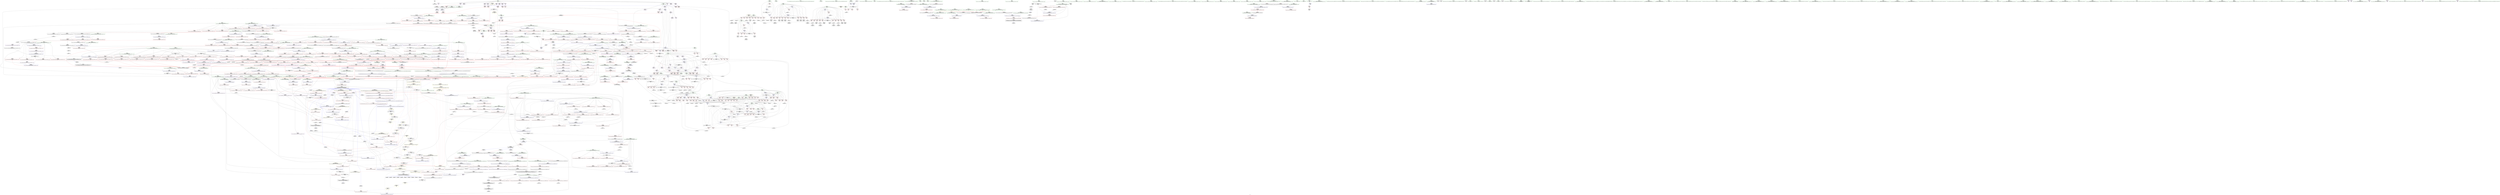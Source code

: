 digraph "SVFG" {
	label="SVFG";

	Node0x555c5f2bf210 [shape=record,color=grey,label="{NodeID: 0\nNullPtr}"];
	Node0x555c5f2bf210 -> Node0x555c5f31a730[style=solid];
	Node0x555c5f32ad50 [shape=record,color=blue,label="{NodeID: 775\n154\<--150\narrayidx10\<--\nmain\n}"];
	Node0x555c5f32ad50 -> Node0x555c5f334200[style=dashed];
	Node0x555c5f32ad50 -> Node0x555c5f334bc0[style=dashed];
	Node0x555c5f32ad50 -> Node0x555c5f334d60[style=dashed];
	Node0x555c5f32ad50 -> Node0x555c5f334fd0[style=dashed];
	Node0x555c5f32ad50 -> Node0x555c5f3350a0[style=dashed];
	Node0x555c5f32ad50 -> Node0x555c5f32aef0[style=dashed];
	Node0x555c5f32ad50 -> Node0x555c5f3b1260[style=dashed];
	Node0x555c5f321a10 [shape=record,color=red,label="{NodeID: 443\n354\<--87\n\<--vl\nmain\n}"];
	Node0x555c5f321a10 -> Node0x555c5f36fab0[style=solid];
	Node0x555c5f2e63e0 [shape=record,color=green,label="{NodeID: 111\n804\<--805\n__i\<--__i_field_insensitive\n_ZSt13__heap_selectIPxN9__gnu_cxx5__ops15_Iter_less_iterEEvT_S4_S4_T0_\n}"];
	Node0x555c5f2e63e0 -> Node0x555c5f337e20[style=solid];
	Node0x555c5f2e63e0 -> Node0x555c5f337ef0[style=solid];
	Node0x555c5f2e63e0 -> Node0x555c5f337fc0[style=solid];
	Node0x555c5f2e63e0 -> Node0x555c5f338090[style=solid];
	Node0x555c5f2e63e0 -> Node0x555c5f32dad0[style=solid];
	Node0x555c5f2e63e0 -> Node0x555c5f32dba0[style=solid];
	Node0x555c5f44f410 [shape=record,color=black,label="{NodeID: 1993\n30 = PHI(49, 172, 223, )\n1st arg _Z4cgcdxx }"];
	Node0x555c5f44f410 -> Node0x555c5f32a7a0[style=solid];
	Node0x555c5f34bfd0 [shape=record,color=blue,label="{NodeID: 886\n1297\<--1292\n__first.addr\<--__first\n_ZSt21__unguarded_partitionIPxN9__gnu_cxx5__ops15_Iter_less_iterEET_S4_S4_S4_T0_\n}"];
	Node0x555c5f34bfd0 -> Node0x555c5f3a6f30[style=dashed];
	Node0x555c5f3371f0 [shape=record,color=red,label="{NodeID: 554\n775\<--753\n\<--__first.addr\n_ZSt27__unguarded_partition_pivotIPxN9__gnu_cxx5__ops15_Iter_less_iterEET_S4_S4_T0_\n|{<s0>25}}"];
	Node0x555c5f3371f0:s0 -> Node0x555c5f44ea00[style=solid,color=red];
	Node0x555c5f36b730 [shape=record,color=grey,label="{NodeID: 1329\n299 = Binary(298, 114, )\n}"];
	Node0x555c5f36b730 -> Node0x555c5f323b90[style=solid];
	Node0x555c5f31a220 [shape=record,color=green,label="{NodeID: 222\n1630\<--1631\n__result.addr\<--__result.addr_field_insensitive\n_ZNSt20__copy_move_backwardILb1ELb1ESt26random_access_iterator_tagE13__copy_move_bIxEEPT_PKS3_S6_S4_\n}"];
	Node0x555c5f31a220 -> Node0x555c5f341540[style=solid];
	Node0x555c5f31a220 -> Node0x555c5f341610[style=solid];
	Node0x555c5f31a220 -> Node0x555c5f34e530[style=solid];
	Node0x555c5f33cc20 [shape=record,color=red,label="{NodeID: 665\n1258\<--1228\n\<--__result.addr\n_ZSt22__move_median_to_firstIPxN9__gnu_cxx5__ops15_Iter_less_iterEEvT_S4_S4_S4_T0_\n|{<s0>52}}"];
	Node0x555c5f33cc20:s0 -> Node0x555c5f44fd10[style=solid,color=red];
	Node0x555c5f327e30 [shape=record,color=purple,label="{NodeID: 333\n785\<--784\nadd.ptr3\<--\n_ZSt27__unguarded_partition_pivotIPxN9__gnu_cxx5__ops15_Iter_less_iterEET_S4_S4_T0_\n|{<s0>26}}"];
	Node0x555c5f327e30:s0 -> Node0x555c5f457a10[style=solid,color=red];
	Node0x555c5f29c2a0 [shape=record,color=green,label="{NodeID: 1\n14\<--1\n.str\<--dummyObj\nGlob }"];
	Node0x555c5f32ae20 [shape=record,color=blue,label="{NodeID: 776\n75\<--157\ni11\<--sub12\nmain\n}"];
	Node0x555c5f32ae20 -> Node0x555c5f31f580[style=dashed];
	Node0x555c5f32ae20 -> Node0x555c5f31f650[style=dashed];
	Node0x555c5f32ae20 -> Node0x555c5f31f720[style=dashed];
	Node0x555c5f32ae20 -> Node0x555c5f31f7f0[style=dashed];
	Node0x555c5f32ae20 -> Node0x555c5f31f8c0[style=dashed];
	Node0x555c5f32ae20 -> Node0x555c5f32afc0[style=dashed];
	Node0x555c5f32ae20 -> Node0x555c5f3ab240[style=dashed];
	Node0x555c5f342de0 [shape=record,color=yellow,style=double,label="{NodeID: 1551\n8V_1 = ENCHI(MR_8V_0)\npts\{7 \}\nFun[_ZSt6__sortIPxN9__gnu_cxx5__ops15_Iter_less_iterEEvT_S4_T0_]|{|<s1>14}}"];
	Node0x555c5f342de0 -> Node0x555c5f3c1160[style=dashed];
	Node0x555c5f342de0:s1 -> Node0x555c5f3b5860[style=dashed,color=red];
	Node0x555c5f321ae0 [shape=record,color=red,label="{NodeID: 444\n368\<--87\n\<--vl\nmain\n}"];
	Node0x555c5f321ae0 -> Node0x555c5f36acb0[style=solid];
	Node0x555c5f2e64b0 [shape=record,color=green,label="{NodeID: 112\n812\<--813\n_ZSt11__make_heapIPxN9__gnu_cxx5__ops15_Iter_less_iterEEvT_S4_RT0_\<--_ZSt11__make_heapIPxN9__gnu_cxx5__ops15_Iter_less_iterEEvT_S4_RT0__field_insensitive\n}"];
	Node0x555c5f44f5a0 [shape=record,color=black,label="{NodeID: 1994\n1560 = PHI(1501, )\n0th arg _ZSt23__copy_move_backward_a2ILb1EPxS0_ET1_T0_S2_S1_ }"];
	Node0x555c5f44f5a0 -> Node0x555c5f34dc40[style=solid];
	Node0x555c5f34c0a0 [shape=record,color=blue,label="{NodeID: 887\n1299\<--1293\n__last.addr\<--__last\n_ZSt21__unguarded_partitionIPxN9__gnu_cxx5__ops15_Iter_less_iterEET_S4_S4_S4_T0_\n}"];
	Node0x555c5f34c0a0 -> Node0x555c5f33e210[style=dashed];
	Node0x555c5f34c0a0 -> Node0x555c5f34c310[style=dashed];
	Node0x555c5f3372c0 [shape=record,color=red,label="{NodeID: 555\n776\<--753\n\<--__first.addr\n_ZSt27__unguarded_partition_pivotIPxN9__gnu_cxx5__ops15_Iter_less_iterEET_S4_S4_T0_\n}"];
	Node0x555c5f3372c0 -> Node0x555c5f327c90[style=solid];
	Node0x555c5f36b8b0 [shape=record,color=grey,label="{NodeID: 1330\n49 = Binary(47, 48, )\n|{<s0>1}}"];
	Node0x555c5f36b8b0:s0 -> Node0x555c5f44f410[style=solid,color=red];
	Node0x555c5f31a2f0 [shape=record,color=green,label="{NodeID: 223\n1632\<--1633\n_Num\<--_Num_field_insensitive\n_ZNSt20__copy_move_backwardILb1ELb1ESt26random_access_iterator_tagE13__copy_move_bIxEEPT_PKS3_S6_S4_\n}"];
	Node0x555c5f31a2f0 -> Node0x555c5f3416e0[style=solid];
	Node0x555c5f31a2f0 -> Node0x555c5f3417b0[style=solid];
	Node0x555c5f31a2f0 -> Node0x555c5f341880[style=solid];
	Node0x555c5f31a2f0 -> Node0x555c5f341950[style=solid];
	Node0x555c5f31a2f0 -> Node0x555c5f34e600[style=solid];
	Node0x555c5f33ccf0 [shape=record,color=red,label="{NodeID: 666\n1262\<--1228\n\<--__result.addr\n_ZSt22__move_median_to_firstIPxN9__gnu_cxx5__ops15_Iter_less_iterEEvT_S4_S4_S4_T0_\n|{<s0>53}}"];
	Node0x555c5f33ccf0:s0 -> Node0x555c5f44fd10[style=solid,color=red];
	Node0x555c5f327f00 [shape=record,color=purple,label="{NodeID: 334\n836\<--835\nincdec.ptr\<--\n_ZSt13__heap_selectIPxN9__gnu_cxx5__ops15_Iter_less_iterEEvT_S4_S4_T0_\n}"];
	Node0x555c5f327f00 -> Node0x555c5f32dba0[style=solid];
	Node0x555c5f2e3000 [shape=record,color=green,label="{NodeID: 2\n16\<--1\n.str.1\<--dummyObj\nGlob }"];
	Node0x555c5f32aef0 [shape=record,color=blue,label="{NodeID: 777\n176\<--173\narrayidx22\<--call20\nmain\n}"];
	Node0x555c5f32aef0 -> Node0x555c5f334200[style=dashed];
	Node0x555c5f32aef0 -> Node0x555c5f334bc0[style=dashed];
	Node0x555c5f32aef0 -> Node0x555c5f334d60[style=dashed];
	Node0x555c5f32aef0 -> Node0x555c5f334fd0[style=dashed];
	Node0x555c5f32aef0 -> Node0x555c5f3350a0[style=dashed];
	Node0x555c5f32aef0 -> Node0x555c5f32aef0[style=dashed];
	Node0x555c5f32aef0 -> Node0x555c5f3b1260[style=dashed];
	Node0x555c5f321bb0 [shape=record,color=red,label="{NodeID: 445\n381\<--87\n\<--vl\nmain\n}"];
	Node0x555c5f321bb0 -> Node0x555c5f36fdb0[style=solid];
	Node0x555c5f2e65b0 [shape=record,color=green,label="{NodeID: 113\n824\<--825\n_ZNK9__gnu_cxx5__ops15_Iter_less_iterclIPxS3_EEbT_T0_\<--_ZNK9__gnu_cxx5__ops15_Iter_less_iterclIPxS3_EEbT_T0__field_insensitive\n}"];
	Node0x555c5f44f6b0 [shape=record,color=black,label="{NodeID: 1995\n1561 = PHI(1505, )\n1st arg _ZSt23__copy_move_backward_a2ILb1EPxS0_ET1_T0_S2_S1_ }"];
	Node0x555c5f44f6b0 -> Node0x555c5f34dd10[style=solid];
	Node0x555c5f34c170 [shape=record,color=blue,label="{NodeID: 888\n1301\<--1294\n__pivot.addr\<--__pivot\n_ZSt21__unguarded_partitionIPxN9__gnu_cxx5__ops15_Iter_less_iterEET_S4_S4_S4_T0_\n}"];
	Node0x555c5f34c170 -> Node0x555c5f33e620[style=dashed];
	Node0x555c5f34c170 -> Node0x555c5f33e6f0[style=dashed];
	Node0x555c5f337390 [shape=record,color=red,label="{NodeID: 556\n784\<--753\n\<--__first.addr\n_ZSt27__unguarded_partition_pivotIPxN9__gnu_cxx5__ops15_Iter_less_iterEET_S4_S4_T0_\n}"];
	Node0x555c5f337390 -> Node0x555c5f327e30[style=solid];
	Node0x555c5f36ba30 [shape=record,color=grey,label="{NodeID: 1331\n518 = Binary(517, 114, )\n}"];
	Node0x555c5f36ba30 -> Node0x555c5f32c820[style=solid];
	Node0x555c5f31a3c0 [shape=record,color=green,label="{NodeID: 224\n1657\<--1658\nllvm.memmove.p0i8.p0i8.i64\<--llvm.memmove.p0i8.p0i8.i64_field_insensitive\n}"];
	Node0x555c5f33cdc0 [shape=record,color=red,label="{NodeID: 667\n1272\<--1228\n\<--__result.addr\n_ZSt22__move_median_to_firstIPxN9__gnu_cxx5__ops15_Iter_less_iterEEvT_S4_S4_S4_T0_\n|{<s0>55}}"];
	Node0x555c5f33cdc0:s0 -> Node0x555c5f44fd10[style=solid,color=red];
	Node0x555c5f3b3a60 [shape=record,color=black,label="{NodeID: 1442\nMR_8V_2 = PHI(MR_8V_3, MR_8V_1, )\npts\{7 \}\n|{<s0>24|<s1>30|<s2>30|<s3>30}}"];
	Node0x555c5f3b3a60:s0 -> Node0x555c5f3f0bd0[style=dashed,color=blue];
	Node0x555c5f3b3a60:s1 -> Node0x555c5f339d00[style=dashed,color=red];
	Node0x555c5f3b3a60:s2 -> Node0x555c5f339dd0[style=dashed,color=red];
	Node0x555c5f3b3a60:s3 -> Node0x555c5f34a430[style=dashed,color=red];
	Node0x555c5f327fd0 [shape=record,color=purple,label="{NodeID: 335\n863\<--862\nincdec.ptr\<--\n_ZSt11__sort_heapIPxN9__gnu_cxx5__ops15_Iter_less_iterEEvT_S4_RT0_\n}"];
	Node0x555c5f327fd0 -> Node0x555c5f32dee0[style=solid];
	Node0x555c5f2e3750 [shape=record,color=green,label="{NodeID: 3\n18\<--1\n.str.2\<--dummyObj\nGlob }"];
	Node0x555c5f32afc0 [shape=record,color=blue,label="{NodeID: 778\n75\<--180\ni11\<--dec\nmain\n}"];
	Node0x555c5f32afc0 -> Node0x555c5f31f580[style=dashed];
	Node0x555c5f32afc0 -> Node0x555c5f31f650[style=dashed];
	Node0x555c5f32afc0 -> Node0x555c5f31f720[style=dashed];
	Node0x555c5f32afc0 -> Node0x555c5f31f7f0[style=dashed];
	Node0x555c5f32afc0 -> Node0x555c5f31f8c0[style=dashed];
	Node0x555c5f32afc0 -> Node0x555c5f32afc0[style=dashed];
	Node0x555c5f32afc0 -> Node0x555c5f3ab240[style=dashed];
	Node0x555c5f321c80 [shape=record,color=red,label="{NodeID: 446\n321\<--89\n\<--vh\nmain\n}"];
	Node0x555c5f321c80 -> Node0x555c5f367230[style=solid];
	Node0x555c5f31a8c0 [shape=record,color=green,label="{NodeID: 114\n831\<--832\n_ZSt10__pop_heapIPxN9__gnu_cxx5__ops15_Iter_less_iterEEvT_S4_S4_RT0_\<--_ZSt10__pop_heapIPxN9__gnu_cxx5__ops15_Iter_less_iterEEvT_S4_S4_RT0__field_insensitive\n}"];
	Node0x555c5f44f7c0 [shape=record,color=black,label="{NodeID: 1996\n1562 = PHI(1506, )\n2nd arg _ZSt23__copy_move_backward_a2ILb1EPxS0_ET1_T0_S2_S1_ }"];
	Node0x555c5f44f7c0 -> Node0x555c5f34dde0[style=solid];
	Node0x555c5f34c240 [shape=record,color=blue,label="{NodeID: 889\n1297\<--1313\n__first.addr\<--incdec.ptr\n_ZSt21__unguarded_partitionIPxN9__gnu_cxx5__ops15_Iter_less_iterEET_S4_S4_S4_T0_\n}"];
	Node0x555c5f34c240 -> Node0x555c5f3a6f30[style=dashed];
	Node0x555c5f337460 [shape=record,color=red,label="{NodeID: 557\n787\<--753\n\<--__first.addr\n_ZSt27__unguarded_partition_pivotIPxN9__gnu_cxx5__ops15_Iter_less_iterEET_S4_S4_T0_\n|{<s0>26}}"];
	Node0x555c5f337460:s0 -> Node0x555c5f457c30[style=solid,color=red];
	Node0x555c5f36bbb0 [shape=record,color=grey,label="{NodeID: 1332\n469 = Binary(468, 114, )\n}"];
	Node0x555c5f36bbb0 -> Node0x555c5f323ed0[style=solid];
	Node0x555c5f31a4c0 [shape=record,color=green,label="{NodeID: 225\n1674\<--1675\nthis.addr\<--this.addr_field_insensitive\n_ZNK9__gnu_cxx5__ops14_Val_less_iterclIxPxEEbRT_T0_\n}"];
	Node0x555c5f31a4c0 -> Node0x555c5f341a20[style=solid];
	Node0x555c5f31a4c0 -> Node0x555c5f34e7a0[style=solid];
	Node0x555c5f33ce90 [shape=record,color=red,label="{NodeID: 668\n1280\<--1228\n\<--__result.addr\n_ZSt22__move_median_to_firstIPxN9__gnu_cxx5__ops15_Iter_less_iterEEvT_S4_S4_S4_T0_\n|{<s0>57}}"];
	Node0x555c5f33ce90:s0 -> Node0x555c5f44fd10[style=solid,color=red];
	Node0x555c5f3b3f60 [shape=record,color=black,label="{NodeID: 1443\nMR_114V_3 = PHI(MR_114V_4, MR_114V_2, )\npts\{847 \}\n}"];
	Node0x555c5f3b3f60 -> Node0x555c5f338300[style=dashed];
	Node0x555c5f3b3f60 -> Node0x555c5f3383d0[style=dashed];
	Node0x555c5f3b3f60 -> Node0x555c5f32dee0[style=dashed];
	Node0x555c5f3280a0 [shape=record,color=purple,label="{NodeID: 336\n1313\<--1312\nincdec.ptr\<--\n_ZSt21__unguarded_partitionIPxN9__gnu_cxx5__ops15_Iter_less_iterEET_S4_S4_S4_T0_\n}"];
	Node0x555c5f3280a0 -> Node0x555c5f34c240[style=solid];
	Node0x555c5f2e3810 [shape=record,color=green,label="{NodeID: 4\n20\<--1\n.str.3\<--dummyObj\nGlob }"];
	Node0x555c5f32b090 [shape=record,color=blue,label="{NodeID: 779\n186\<--185\n\<--\nmain\n}"];
	Node0x555c5f32b090 -> Node0x555c5f334470[style=dashed];
	Node0x555c5f32b090 -> Node0x555c5f334540[style=dashed];
	Node0x555c5f32b090 -> Node0x555c5f334610[style=dashed];
	Node0x555c5f32b090 -> Node0x555c5f334950[style=dashed];
	Node0x555c5f32b090 -> Node0x555c5f334a20[style=dashed];
	Node0x555c5f32b090 -> Node0x555c5f334e30[style=dashed];
	Node0x555c5f32b090 -> Node0x555c5f334f00[style=dashed];
	Node0x555c5f32b090 -> Node0x555c5f335170[style=dashed];
	Node0x555c5f32b090 -> Node0x555c5f32b300[style=dashed];
	Node0x555c5f32b090 -> Node0x555c5f32b4a0[style=dashed];
	Node0x555c5f32b090 -> Node0x555c5f32b570[style=dashed];
	Node0x555c5f32b090 -> Node0x555c5f3b1760[style=dashed];
	Node0x555c5f321d50 [shape=record,color=red,label="{NodeID: 447\n358\<--89\n\<--vh\nmain\n}"];
	Node0x555c5f321d50 -> Node0x555c5f36fc30[style=solid];
	Node0x555c5f31a980 [shape=record,color=green,label="{NodeID: 115\n844\<--845\n__first.addr\<--__first.addr_field_insensitive\n_ZSt11__sort_heapIPxN9__gnu_cxx5__ops15_Iter_less_iterEEvT_S4_RT0_\n}"];
	Node0x555c5f31a980 -> Node0x555c5f338160[style=solid];
	Node0x555c5f31a980 -> Node0x555c5f338230[style=solid];
	Node0x555c5f31a980 -> Node0x555c5f32dc70[style=solid];
	Node0x555c5f44f8d0 [shape=record,color=black,label="{NodeID: 1997\n527 = PHI(142, )\n0th arg _ZSt4sortIPxEvT_S1_ }"];
	Node0x555c5f44f8d0 -> Node0x555c5f32c8f0[style=solid];
	Node0x555c5f34c310 [shape=record,color=blue,label="{NodeID: 890\n1299\<--1317\n__last.addr\<--incdec.ptr3\n_ZSt21__unguarded_partitionIPxN9__gnu_cxx5__ops15_Iter_less_iterEET_S4_S4_S4_T0_\n}"];
	Node0x555c5f34c310 -> Node0x555c5f3b7660[style=dashed];
	Node0x555c5f3478d0 [shape=record,color=yellow,style=double,label="{NodeID: 1665\n8V_1 = ENCHI(MR_8V_0)\npts\{7 \}\nFun[_ZSt22__final_insertion_sortIPxN9__gnu_cxx5__ops15_Iter_less_iterEEvT_S4_T0_]|{<s0>20|<s1>20|<s2>22|<s3>22}}"];
	Node0x555c5f3478d0:s0 -> Node0x555c5f3ba860[style=dashed,color=red];
	Node0x555c5f3478d0:s1 -> Node0x555c5f3cc560[style=dashed,color=red];
	Node0x555c5f3478d0:s2 -> Node0x555c5f3ba860[style=dashed,color=red];
	Node0x555c5f3478d0:s3 -> Node0x555c5f3cc560[style=dashed,color=red];
	Node0x555c5f337530 [shape=record,color=red,label="{NodeID: 558\n766\<--755\n\<--__last.addr\n_ZSt27__unguarded_partition_pivotIPxN9__gnu_cxx5__ops15_Iter_less_iterEET_S4_S4_T0_\n}"];
	Node0x555c5f337530 -> Node0x555c5f3247c0[style=solid];
	Node0x555c5f36bd30 [shape=record,color=grey,label="{NodeID: 1333\n1159 = Binary(1158, 326, )\n}"];
	Node0x555c5f36bd30 -> Node0x555c5f36c330[style=solid];
	Node0x555c5f31a590 [shape=record,color=green,label="{NodeID: 226\n1676\<--1677\n__val.addr\<--__val.addr_field_insensitive\n_ZNK9__gnu_cxx5__ops14_Val_less_iterclIxPxEEbRT_T0_\n}"];
	Node0x555c5f31a590 -> Node0x555c5f341af0[style=solid];
	Node0x555c5f31a590 -> Node0x555c5f34e870[style=solid];
	Node0x555c5f33cf60 [shape=record,color=red,label="{NodeID: 669\n1284\<--1228\n\<--__result.addr\n_ZSt22__move_median_to_firstIPxN9__gnu_cxx5__ops15_Iter_less_iterEEvT_S4_S4_S4_T0_\n|{<s0>58}}"];
	Node0x555c5f33cf60:s0 -> Node0x555c5f44fd10[style=solid,color=red];
	Node0x555c5f3b4460 [shape=record,color=black,label="{NodeID: 1444\nMR_8V_2 = PHI(MR_8V_3, MR_8V_1, )\npts\{7 \}\n|{|<s5>38}}"];
	Node0x555c5f3b4460 -> Node0x555c5f33b630[style=dashed];
	Node0x555c5f3b4460 -> Node0x555c5f33b700[style=dashed];
	Node0x555c5f3b4460 -> Node0x555c5f34ac50[style=dashed];
	Node0x555c5f3b4460 -> Node0x555c5f34aec0[style=dashed];
	Node0x555c5f3b4460 -> Node0x555c5f3c7560[style=dashed];
	Node0x555c5f3b4460:s5 -> Node0x555c5f3463e0[style=dashed,color=red];
	Node0x555c5f328170 [shape=record,color=purple,label="{NodeID: 337\n1317\<--1316\nincdec.ptr3\<--\n_ZSt21__unguarded_partitionIPxN9__gnu_cxx5__ops15_Iter_less_iterEET_S4_S4_S4_T0_\n}"];
	Node0x555c5f328170 -> Node0x555c5f34c310[style=solid];
	Node0x555c5f2e38d0 [shape=record,color=green,label="{NodeID: 5\n22\<--1\n.str.4\<--dummyObj\nGlob }"];
	Node0x555c5f32b160 [shape=record,color=blue,label="{NodeID: 780\n77\<--189\ninf\<--\nmain\n}"];
	Node0x555c5f32b160 -> Node0x555c5f31f990[style=dashed];
	Node0x555c5f32b160 -> Node0x555c5f31fa60[style=dashed];
	Node0x555c5f32b160 -> Node0x555c5f31fb30[style=dashed];
	Node0x555c5f32b160 -> Node0x555c5f31fc00[style=dashed];
	Node0x555c5f32b160 -> Node0x555c5f31fcd0[style=dashed];
	Node0x555c5f32b160 -> Node0x555c5f31fda0[style=dashed];
	Node0x555c5f32b160 -> Node0x555c5f31fe70[style=dashed];
	Node0x555c5f32b160 -> Node0x555c5f3ab740[style=dashed];
	Node0x555c5f3431c0 [shape=record,color=yellow,style=double,label="{NodeID: 1555\n8V_1 = ENCHI(MR_8V_0)\npts\{7 \}\nFun[_ZSt9iter_swapIPxS0_EvT_T0_]|{<s0>62|<s1>62|<s2>62}}"];
	Node0x555c5f3431c0:s0 -> Node0x555c5f33eca0[style=dashed,color=red];
	Node0x555c5f3431c0:s1 -> Node0x555c5f33ed70[style=dashed,color=red];
	Node0x555c5f3431c0:s2 -> Node0x555c5f34c990[style=dashed,color=red];
	Node0x555c5f321e20 [shape=record,color=red,label="{NodeID: 448\n385\<--89\n\<--vh\nmain\n}"];
	Node0x555c5f321e20 -> Node0x555c5f3700b0[style=solid];
	Node0x555c5f31aa50 [shape=record,color=green,label="{NodeID: 116\n846\<--847\n__last.addr\<--__last.addr_field_insensitive\n_ZSt11__sort_heapIPxN9__gnu_cxx5__ops15_Iter_less_iterEEvT_S4_RT0_\n}"];
	Node0x555c5f31aa50 -> Node0x555c5f338300[style=solid];
	Node0x555c5f31aa50 -> Node0x555c5f3383d0[style=solid];
	Node0x555c5f31aa50 -> Node0x555c5f3384a0[style=solid];
	Node0x555c5f31aa50 -> Node0x555c5f338570[style=solid];
	Node0x555c5f31aa50 -> Node0x555c5f32dd40[style=solid];
	Node0x555c5f31aa50 -> Node0x555c5f32dee0[style=solid];
	Node0x555c5f44f9e0 [shape=record,color=black,label="{NodeID: 1998\n528 = PHI(141, )\n1st arg _ZSt4sortIPxEvT_S1_ }"];
	Node0x555c5f44f9e0 -> Node0x555c5f32c9c0[style=solid];
	Node0x555c5f34c3e0 [shape=record,color=blue,label="{NodeID: 891\n1299\<--1325\n__last.addr\<--incdec.ptr7\n_ZSt21__unguarded_partitionIPxN9__gnu_cxx5__ops15_Iter_less_iterEET_S4_S4_S4_T0_\n}"];
	Node0x555c5f34c3e0 -> Node0x555c5f3b7660[style=dashed];
	Node0x555c5f337600 [shape=record,color=red,label="{NodeID: 559\n779\<--755\n\<--__last.addr\n_ZSt27__unguarded_partition_pivotIPxN9__gnu_cxx5__ops15_Iter_less_iterEET_S4_S4_T0_\n}"];
	Node0x555c5f337600 -> Node0x555c5f327d60[style=solid];
	Node0x555c5f36beb0 [shape=record,color=grey,label="{NodeID: 1334\n464 = Binary(463, 326, )\n}"];
	Node0x555c5f36beb0 -> Node0x555c5f32c4e0[style=solid];
	Node0x555c5f31a660 [shape=record,color=green,label="{NodeID: 227\n1678\<--1679\n__it.addr\<--__it.addr_field_insensitive\n_ZNK9__gnu_cxx5__ops14_Val_less_iterclIxPxEEbRT_T0_\n}"];
	Node0x555c5f31a660 -> Node0x555c5f341bc0[style=solid];
	Node0x555c5f31a660 -> Node0x555c5f34e940[style=solid];
	Node0x555c5f33d030 [shape=record,color=red,label="{NodeID: 670\n1240\<--1230\n\<--__a.addr\n_ZSt22__move_median_to_firstIPxN9__gnu_cxx5__ops15_Iter_less_iterEEvT_S4_S4_S4_T0_\n|{<s0>48}}"];
	Node0x555c5f33d030:s0 -> Node0x555c5f455f30[style=solid,color=red];
	Node0x555c5f328240 [shape=record,color=purple,label="{NodeID: 338\n1325\<--1324\nincdec.ptr7\<--\n_ZSt21__unguarded_partitionIPxN9__gnu_cxx5__ops15_Iter_less_iterEET_S4_S4_S4_T0_\n}"];
	Node0x555c5f328240 -> Node0x555c5f34c3e0[style=solid];
	Node0x555c5f2e3990 [shape=record,color=green,label="{NodeID: 6\n24\<--1\n.str.5\<--dummyObj\nGlob }"];
	Node0x555c5f32b230 [shape=record,color=blue,label="{NodeID: 781\n79\<--114\ni25\<--\nmain\n}"];
	Node0x555c5f32b230 -> Node0x555c5f31ff40[style=dashed];
	Node0x555c5f32b230 -> Node0x555c5f320010[style=dashed];
	Node0x555c5f32b230 -> Node0x555c5f3200e0[style=dashed];
	Node0x555c5f32b230 -> Node0x555c5f3201b0[style=dashed];
	Node0x555c5f32b230 -> Node0x555c5f320280[style=dashed];
	Node0x555c5f32b230 -> Node0x555c5f320350[style=dashed];
	Node0x555c5f32b230 -> Node0x555c5f320420[style=dashed];
	Node0x555c5f32b230 -> Node0x555c5f3204f0[style=dashed];
	Node0x555c5f32b230 -> Node0x555c5f3205c0[style=dashed];
	Node0x555c5f32b230 -> Node0x555c5f320690[style=dashed];
	Node0x555c5f32b230 -> Node0x555c5f320760[style=dashed];
	Node0x555c5f32b230 -> Node0x555c5f32b640[style=dashed];
	Node0x555c5f32b230 -> Node0x555c5f3abc40[style=dashed];
	Node0x555c5f321ef0 [shape=record,color=red,label="{NodeID: 449\n331\<--91\n\<--x\nmain\n}"];
	Node0x555c5f321ef0 -> Node0x555c5f36e5b0[style=solid];
	Node0x555c5f31ab20 [shape=record,color=green,label="{NodeID: 117\n848\<--849\n__comp.addr\<--__comp.addr_field_insensitive\n_ZSt11__sort_heapIPxN9__gnu_cxx5__ops15_Iter_less_iterEEvT_S4_RT0_\n}"];
	Node0x555c5f31ab20 -> Node0x555c5f338640[style=solid];
	Node0x555c5f31ab20 -> Node0x555c5f32de10[style=solid];
	Node0x555c5f44faf0 [shape=record,color=black,label="{NodeID: 1999\n554 = PHI(539, )\n0th arg _ZSt6__sortIPxN9__gnu_cxx5__ops15_Iter_less_iterEEvT_S4_T0_ }"];
	Node0x555c5f44faf0 -> Node0x555c5f32ca90[style=solid];
	Node0x555c5f34c4b0 [shape=record,color=blue,label="{NodeID: 892\n1297\<--1338\n__first.addr\<--incdec.ptr9\n_ZSt21__unguarded_partitionIPxN9__gnu_cxx5__ops15_Iter_less_iterEET_S4_S4_S4_T0_\n}"];
	Node0x555c5f34c4b0 -> Node0x555c5f3a6f30[style=dashed];
	Node0x555c5f3376d0 [shape=record,color=red,label="{NodeID: 560\n786\<--755\n\<--__last.addr\n_ZSt27__unguarded_partition_pivotIPxN9__gnu_cxx5__ops15_Iter_less_iterEET_S4_S4_T0_\n|{<s0>26}}"];
	Node0x555c5f3376d0:s0 -> Node0x555c5f457b20[style=solid,color=red];
	Node0x555c5f36c030 [shape=record,color=grey,label="{NodeID: 1335\n1044 = Binary(1043, 585, )\n}"];
	Node0x555c5f36c030 -> Node0x555c5f3724b0[style=solid];
	Node0x555c5f31a730 [shape=record,color=black,label="{NodeID: 228\n2\<--3\ndummyVal\<--dummyVal\n}"];
	Node0x555c5f33d100 [shape=record,color=red,label="{NodeID: 671\n1254\<--1230\n\<--__a.addr\n_ZSt22__move_median_to_firstIPxN9__gnu_cxx5__ops15_Iter_less_iterEEvT_S4_S4_S4_T0_\n|{<s0>51}}"];
	Node0x555c5f33d100:s0 -> Node0x555c5f455f30[style=solid,color=red];
	Node0x555c5f328310 [shape=record,color=purple,label="{NodeID: 339\n1338\<--1337\nincdec.ptr9\<--\n_ZSt21__unguarded_partitionIPxN9__gnu_cxx5__ops15_Iter_less_iterEET_S4_S4_S4_T0_\n}"];
	Node0x555c5f328310 -> Node0x555c5f34c4b0[style=solid];
	Node0x555c5f2e3a50 [shape=record,color=green,label="{NodeID: 7\n44\<--1\n\<--dummyObj\nCan only get source location for instruction, argument, global var or function.|{<s0>37}}"];
	Node0x555c5f2e3a50:s0 -> Node0x555c5f454100[style=solid,color=red];
	Node0x555c5f32b300 [shape=record,color=blue,label="{NodeID: 782\n207\<--204\narrayidx34\<--\nmain\n}"];
	Node0x555c5f32b300 -> Node0x555c5f334470[style=dashed];
	Node0x555c5f32b300 -> Node0x555c5f334540[style=dashed];
	Node0x555c5f32b300 -> Node0x555c5f334610[style=dashed];
	Node0x555c5f32b300 -> Node0x555c5f334950[style=dashed];
	Node0x555c5f32b300 -> Node0x555c5f334a20[style=dashed];
	Node0x555c5f32b300 -> Node0x555c5f334e30[style=dashed];
	Node0x555c5f32b300 -> Node0x555c5f334f00[style=dashed];
	Node0x555c5f32b300 -> Node0x555c5f335170[style=dashed];
	Node0x555c5f32b300 -> Node0x555c5f32b300[style=dashed];
	Node0x555c5f32b300 -> Node0x555c5f32b4a0[style=dashed];
	Node0x555c5f32b300 -> Node0x555c5f32b570[style=dashed];
	Node0x555c5f32b300 -> Node0x555c5f3b1760[style=dashed];
	Node0x555c5f343380 [shape=record,color=yellow,style=double,label="{NodeID: 1557\n8V_1 = ENCHI(MR_8V_0)\npts\{7 \}\nFun[_ZSt14__partial_sortIPxN9__gnu_cxx5__ops15_Iter_less_iterEEvT_S4_S4_T0_]|{<s0>23}}"];
	Node0x555c5f343380:s0 -> Node0x555c5f3af470[style=dashed,color=red];
	Node0x555c5f321fc0 [shape=record,color=red,label="{NodeID: 450\n334\<--91\n\<--x\nmain\n}"];
	Node0x555c5f321fc0 -> Node0x555c5f3685b0[style=solid];
	Node0x555c5f31abf0 [shape=record,color=green,label="{NodeID: 118\n876\<--877\n__first.addr\<--__first.addr_field_insensitive\n_ZSt11__make_heapIPxN9__gnu_cxx5__ops15_Iter_less_iterEEvT_S4_RT0_\n}"];
	Node0x555c5f31abf0 -> Node0x555c5f338710[style=solid];
	Node0x555c5f31abf0 -> Node0x555c5f3387e0[style=solid];
	Node0x555c5f31abf0 -> Node0x555c5f3388b0[style=solid];
	Node0x555c5f31abf0 -> Node0x555c5f338980[style=solid];
	Node0x555c5f31abf0 -> Node0x555c5f32dfb0[style=solid];
	Node0x555c5f44fc00 [shape=record,color=black,label="{NodeID: 2000\n555 = PHI(540, )\n1st arg _ZSt6__sortIPxN9__gnu_cxx5__ops15_Iter_less_iterEEvT_S4_T0_ }"];
	Node0x555c5f44fc00 -> Node0x555c5f32cb60[style=solid];
	Node0x555c5f34c580 [shape=record,color=blue,label="{NodeID: 893\n1344\<--1342\n__a.addr\<--__a\n_ZSt9iter_swapIPxS0_EvT_T0_\n}"];
	Node0x555c5f34c580 -> Node0x555c5f33e7c0[style=dashed];
	Node0x555c5f347ba0 [shape=record,color=yellow,style=double,label="{NodeID: 1668\n8V_1 = ENCHI(MR_8V_0)\npts\{7 \}\nFun[_ZNK9__gnu_cxx5__ops14_Iter_less_valclIPxxEEbT_RT0_]}"];
	Node0x555c5f347ba0 -> Node0x555c5f33c9b0[style=dashed];
	Node0x555c5f3377a0 [shape=record,color=red,label="{NodeID: 561\n778\<--757\n\<--__mid\n_ZSt27__unguarded_partition_pivotIPxN9__gnu_cxx5__ops15_Iter_less_iterEET_S4_S4_T0_\n|{<s0>25}}"];
	Node0x555c5f3377a0:s0 -> Node0x555c5f44ec20[style=solid,color=red];
	Node0x555c5f36c1b0 [shape=record,color=grey,label="{NodeID: 1336\n1043 = Binary(1042, 326, )\n}"];
	Node0x555c5f36c1b0 -> Node0x555c5f36c030[style=solid];
	Node0x555c5f31a830 [shape=record,color=black,label="{NodeID: 229\n28\<--56\n_Z4cgcdxx_ret\<--\n_Z4cgcdxx\n|{<s0>1|<s1>6|<s2>7}}"];
	Node0x555c5f31a830:s0 -> Node0x555c5f452bb0[style=solid,color=blue];
	Node0x555c5f31a830:s1 -> Node0x555c5f449900[style=solid,color=blue];
	Node0x555c5f31a830:s2 -> Node0x555c5f449bc0[style=solid,color=blue];
	Node0x555c5f33d1d0 [shape=record,color=red,label="{NodeID: 672\n1263\<--1230\n\<--__a.addr\n_ZSt22__move_median_to_firstIPxN9__gnu_cxx5__ops15_Iter_less_iterEEvT_S4_S4_S4_T0_\n|{<s0>53}}"];
	Node0x555c5f33d1d0:s0 -> Node0x555c5f452de0[style=solid,color=red];
	Node0x555c5f3283e0 [shape=record,color=purple,label="{NodeID: 340\n1411\<--1410\nadd.ptr\<--\n_ZSt16__insertion_sortIPxN9__gnu_cxx5__ops15_Iter_less_iterEEvT_S4_T0_\n}"];
	Node0x555c5f3283e0 -> Node0x555c5f34ccd0[style=solid];
	Node0x555c5f2e3b10 [shape=record,color=green,label="{NodeID: 8\n108\<--1\n\<--dummyObj\nCan only get source location for instruction, argument, global var or function.}"];
	Node0x555c5f32b3d0 [shape=record,color=blue,label="{NodeID: 783\n81\<--225\nv\<--div\nmain\n}"];
	Node0x555c5f32b3d0 -> Node0x555c5f320830[style=dashed];
	Node0x555c5f32b3d0 -> Node0x555c5f320900[style=dashed];
	Node0x555c5f32b3d0 -> Node0x555c5f3c4d60[style=dashed];
	Node0x555c5f322090 [shape=record,color=red,label="{NodeID: 451\n340\<--91\n\<--x\nmain\n}"];
	Node0x555c5f322090 -> Node0x555c5f368a30[style=solid];
	Node0x555c5f31acc0 [shape=record,color=green,label="{NodeID: 119\n878\<--879\n__last.addr\<--__last.addr_field_insensitive\n_ZSt11__make_heapIPxN9__gnu_cxx5__ops15_Iter_less_iterEEvT_S4_RT0_\n}"];
	Node0x555c5f31acc0 -> Node0x555c5f338a50[style=solid];
	Node0x555c5f31acc0 -> Node0x555c5f338b20[style=solid];
	Node0x555c5f31acc0 -> Node0x555c5f32e080[style=solid];
	Node0x555c5f44fd10 [shape=record,color=black,label="{NodeID: 2001\n1342 = PHI(1248, 1258, 1262, 1272, 1280, 1284, 1334, )\n0th arg _ZSt9iter_swapIPxS0_EvT_T0_ }"];
	Node0x555c5f44fd10 -> Node0x555c5f34c580[style=solid];
	Node0x555c5f34c650 [shape=record,color=blue,label="{NodeID: 894\n1346\<--1343\n__b.addr\<--__b\n_ZSt9iter_swapIPxS0_EvT_T0_\n}"];
	Node0x555c5f34c650 -> Node0x555c5f33e890[style=dashed];
	Node0x555c5f347cb0 [shape=record,color=yellow,style=double,label="{NodeID: 1669\n179V_1 = ENCHI(MR_179V_0)\npts\{1148 \}\nFun[_ZNK9__gnu_cxx5__ops14_Iter_less_valclIPxxEEbT_RT0_]}"];
	Node0x555c5f347cb0 -> Node0x555c5f33ca80[style=dashed];
	Node0x555c5f337870 [shape=record,color=red,label="{NodeID: 562\n809\<--798\n\<--__first.addr\n_ZSt13__heap_selectIPxN9__gnu_cxx5__ops15_Iter_less_iterEEvT_S4_S4_T0_\n|{<s0>27}}"];
	Node0x555c5f337870:s0 -> Node0x555c5f4552e0[style=solid,color=red];
	Node0x555c5f36c330 [shape=record,color=grey,label="{NodeID: 1337\n1160 = Binary(1159, 585, )\n}"];
	Node0x555c5f36c330 -> Node0x555c5f34b610[style=solid];
	Node0x555c5f322a80 [shape=record,color=black,label="{NodeID: 230\n129\<--128\nidxprom\<--\nmain\n}"];
	Node0x555c5f33d2a0 [shape=record,color=red,label="{NodeID: 673\n1268\<--1230\n\<--__a.addr\n_ZSt22__move_median_to_firstIPxN9__gnu_cxx5__ops15_Iter_less_iterEEvT_S4_S4_S4_T0_\n|{<s0>54}}"];
	Node0x555c5f33d2a0:s0 -> Node0x555c5f455f30[style=solid,color=red];
	Node0x555c5f3b5860 [shape=record,color=black,label="{NodeID: 1448\nMR_8V_2 = PHI(MR_8V_5, MR_8V_1, )\npts\{7 \}\n|{|<s1>16|<s2>17}}"];
	Node0x555c5f3b5860 -> Node0x555c5f3c4360[style=dashed];
	Node0x555c5f3b5860:s1 -> Node0x555c5f343380[style=dashed,color=red];
	Node0x555c5f3b5860:s2 -> Node0x555c5f345760[style=dashed,color=red];
	Node0x555c5f3284b0 [shape=record,color=purple,label="{NodeID: 341\n1429\<--1428\nadd.ptr4\<--\n_ZSt16__insertion_sortIPxN9__gnu_cxx5__ops15_Iter_less_iterEEvT_S4_T0_\n|{<s0>68}}"];
	Node0x555c5f3284b0:s0 -> Node0x555c5f44f060[style=solid,color=red];
	Node0x555c5f2e3bd0 [shape=record,color=green,label="{NodeID: 9\n114\<--1\n\<--dummyObj\nCan only get source location for instruction, argument, global var or function.}"];
	Node0x555c5f32b4a0 [shape=record,color=blue,label="{NodeID: 784\n244\<--241\narrayidx52\<--mul\nmain\n}"];
	Node0x555c5f32b4a0 -> Node0x555c5f334470[style=dashed];
	Node0x555c5f32b4a0 -> Node0x555c5f334540[style=dashed];
	Node0x555c5f32b4a0 -> Node0x555c5f334610[style=dashed];
	Node0x555c5f32b4a0 -> Node0x555c5f334950[style=dashed];
	Node0x555c5f32b4a0 -> Node0x555c5f334a20[style=dashed];
	Node0x555c5f32b4a0 -> Node0x555c5f334e30[style=dashed];
	Node0x555c5f32b4a0 -> Node0x555c5f334f00[style=dashed];
	Node0x555c5f32b4a0 -> Node0x555c5f335170[style=dashed];
	Node0x555c5f32b4a0 -> Node0x555c5f32b300[style=dashed];
	Node0x555c5f32b4a0 -> Node0x555c5f32b4a0[style=dashed];
	Node0x555c5f32b4a0 -> Node0x555c5f32b570[style=dashed];
	Node0x555c5f32b4a0 -> Node0x555c5f3b1760[style=dashed];
	Node0x555c5f322160 [shape=record,color=red,label="{NodeID: 452\n328\<--93\n\<--j\nmain\n}"];
	Node0x555c5f322160 -> Node0x555c5f367830[style=solid];
	Node0x555c5f31ad90 [shape=record,color=green,label="{NodeID: 120\n880\<--881\n__comp.addr\<--__comp.addr_field_insensitive\n_ZSt11__make_heapIPxN9__gnu_cxx5__ops15_Iter_less_iterEEvT_S4_RT0_\n}"];
	Node0x555c5f31ad90 -> Node0x555c5f338bf0[style=solid];
	Node0x555c5f31ad90 -> Node0x555c5f32e150[style=solid];
	Node0x555c5f452bb0 [shape=record,color=black,label="{NodeID: 2002\n50 = PHI(28, )\n}"];
	Node0x555c5f452bb0 -> Node0x555c5f32a870[style=solid];
	Node0x555c5f34c720 [shape=record,color=blue,label="{NodeID: 895\n1359\<--1357\n__a.addr\<--__a\n_ZSt4swapIxENSt9enable_ifIXsr6__and_ISt6__not_ISt15__is_tuple_likeIT_EESt21is_move_constructibleIS3_ESt18is_move_assignableIS3_EEE5valueEvE4typeERS3_SC_\n}"];
	Node0x555c5f34c720 -> Node0x555c5f33e960[style=dashed];
	Node0x555c5f34c720 -> Node0x555c5f33ea30[style=dashed];
	Node0x555c5f337940 [shape=record,color=red,label="{NodeID: 563\n822\<--798\n\<--__first.addr\n_ZSt13__heap_selectIPxN9__gnu_cxx5__ops15_Iter_less_iterEEvT_S4_S4_T0_\n|{<s0>28}}"];
	Node0x555c5f337940:s0 -> Node0x555c5f4562b0[style=solid,color=red];
	Node0x555c5f36c4b0 [shape=record,color=grey,label="{NodeID: 1338\n1056 = Binary(1055, 326, )\n}"];
	Node0x555c5f322b50 [shape=record,color=black,label="{NodeID: 231\n139\<--138\nidx.ext\<--\nmain\n}"];
	Node0x555c5f33d370 [shape=record,color=red,label="{NodeID: 674\n1273\<--1230\n\<--__a.addr\n_ZSt22__move_median_to_firstIPxN9__gnu_cxx5__ops15_Iter_less_iterEEvT_S4_S4_S4_T0_\n|{<s0>55}}"];
	Node0x555c5f33d370:s0 -> Node0x555c5f452de0[style=solid,color=red];
	Node0x555c5f3b5d60 [shape=record,color=black,label="{NodeID: 1449\nMR_73V_3 = PHI(MR_73V_4, MR_73V_2, )\npts\{609 \}\n}"];
	Node0x555c5f3b5d60 -> Node0x555c5f335cd0[style=dashed];
	Node0x555c5f3b5d60 -> Node0x555c5f335da0[style=dashed];
	Node0x555c5f3b5d60 -> Node0x555c5f335e70[style=dashed];
	Node0x555c5f3b5d60 -> Node0x555c5f335f40[style=dashed];
	Node0x555c5f3b5d60 -> Node0x555c5f336010[style=dashed];
	Node0x555c5f3b5d60 -> Node0x555c5f32d040[style=dashed];
	Node0x555c5f328580 [shape=record,color=purple,label="{NodeID: 342\n1448\<--1447\nincdec.ptr\<--\n_ZSt16__insertion_sortIPxN9__gnu_cxx5__ops15_Iter_less_iterEEvT_S4_T0_\n}"];
	Node0x555c5f328580 -> Node0x555c5f34cf40[style=solid];
	Node0x555c5f2e3c90 [shape=record,color=green,label="{NodeID: 10\n158\<--1\n\<--dummyObj\nCan only get source location for instruction, argument, global var or function.}"];
	Node0x555c5f32b570 [shape=record,color=blue,label="{NodeID: 785\n250\<--247\narrayidx55\<--\nmain\n}"];
	Node0x555c5f32b570 -> Node0x555c5f334470[style=dashed];
	Node0x555c5f32b570 -> Node0x555c5f334540[style=dashed];
	Node0x555c5f32b570 -> Node0x555c5f334610[style=dashed];
	Node0x555c5f32b570 -> Node0x555c5f334950[style=dashed];
	Node0x555c5f32b570 -> Node0x555c5f334a20[style=dashed];
	Node0x555c5f32b570 -> Node0x555c5f334e30[style=dashed];
	Node0x555c5f32b570 -> Node0x555c5f334f00[style=dashed];
	Node0x555c5f32b570 -> Node0x555c5f335170[style=dashed];
	Node0x555c5f32b570 -> Node0x555c5f32b300[style=dashed];
	Node0x555c5f32b570 -> Node0x555c5f32b4a0[style=dashed];
	Node0x555c5f32b570 -> Node0x555c5f32b570[style=dashed];
	Node0x555c5f32b570 -> Node0x555c5f3b1760[style=dashed];
	Node0x555c5f322230 [shape=record,color=red,label="{NodeID: 453\n329\<--93\n\<--j\nmain\n}"];
	Node0x555c5f322230 -> Node0x555c5f367830[style=solid];
	Node0x555c5f31ae60 [shape=record,color=green,label="{NodeID: 121\n882\<--883\n__len\<--__len_field_insensitive\n_ZSt11__make_heapIPxN9__gnu_cxx5__ops15_Iter_less_iterEEvT_S4_RT0_\n}"];
	Node0x555c5f31ae60 -> Node0x555c5f338cc0[style=solid];
	Node0x555c5f31ae60 -> Node0x555c5f338d90[style=solid];
	Node0x555c5f31ae60 -> Node0x555c5f32e220[style=solid];
	Node0x555c5f452de0 [shape=record,color=black,label="{NodeID: 2003\n1343 = PHI(1249, 1259, 1263, 1273, 1281, 1285, 1335, )\n1st arg _ZSt9iter_swapIPxS0_EvT_T0_ }"];
	Node0x555c5f452de0 -> Node0x555c5f34c650[style=solid];
	Node0x555c5f34c7f0 [shape=record,color=blue,label="{NodeID: 896\n1361\<--1358\n__b.addr\<--__b\n_ZSt4swapIxENSt9enable_ifIXsr6__and_ISt6__not_ISt15__is_tuple_likeIT_EESt21is_move_constructibleIS3_ESt18is_move_assignableIS3_EEE5valueEvE4typeERS3_SC_\n}"];
	Node0x555c5f34c7f0 -> Node0x555c5f33eb00[style=dashed];
	Node0x555c5f34c7f0 -> Node0x555c5f33ebd0[style=dashed];
	Node0x555c5f337a10 [shape=record,color=red,label="{NodeID: 564\n827\<--798\n\<--__first.addr\n_ZSt13__heap_selectIPxN9__gnu_cxx5__ops15_Iter_less_iterEEvT_S4_S4_T0_\n|{<s0>29}}"];
	Node0x555c5f337a10:s0 -> Node0x555c5f457e90[style=solid,color=red];
	Node0x555c5f36c630 [shape=record,color=grey,label="{NodeID: 1339\n1049 = Binary(585, 1048, )\n}"];
	Node0x555c5f36c630 -> Node0x555c5f34aab0[style=solid];
	Node0x555c5f322c20 [shape=record,color=black,label="{NodeID: 232\n148\<--147\nidxprom6\<--sub\nmain\n}"];
	Node0x555c5f33d440 [shape=record,color=red,label="{NodeID: 675\n1241\<--1232\n\<--__b.addr\n_ZSt22__move_median_to_firstIPxN9__gnu_cxx5__ops15_Iter_less_iterEEvT_S4_S4_S4_T0_\n|{<s0>48}}"];
	Node0x555c5f33d440:s0 -> Node0x555c5f4562b0[style=solid,color=red];
	Node0x555c5f3b6260 [shape=record,color=black,label="{NodeID: 1450\nMR_75V_3 = PHI(MR_75V_4, MR_75V_2, )\npts\{611 \}\n}"];
	Node0x555c5f3b6260 -> Node0x555c5f3360e0[style=dashed];
	Node0x555c5f3b6260 -> Node0x555c5f3361b0[style=dashed];
	Node0x555c5f3b6260 -> Node0x555c5f32cea0[style=dashed];
	Node0x555c5f328650 [shape=record,color=purple,label="{NodeID: 343\n1483\<--1482\nincdec.ptr\<--\n_ZSt26__unguarded_insertion_sortIPxN9__gnu_cxx5__ops15_Iter_less_iterEEvT_S4_T0_\n}"];
	Node0x555c5f328650 -> Node0x555c5f34d280[style=solid];
	Node0x555c5f2e3d90 [shape=record,color=green,label="{NodeID: 11\n181\<--1\n\<--dummyObj\nCan only get source location for instruction, argument, global var or function.}"];
	Node0x555c5f32b640 [shape=record,color=blue,label="{NodeID: 786\n79\<--256\ni25\<--inc58\nmain\n}"];
	Node0x555c5f32b640 -> Node0x555c5f31ff40[style=dashed];
	Node0x555c5f32b640 -> Node0x555c5f320010[style=dashed];
	Node0x555c5f32b640 -> Node0x555c5f3200e0[style=dashed];
	Node0x555c5f32b640 -> Node0x555c5f3201b0[style=dashed];
	Node0x555c5f32b640 -> Node0x555c5f320280[style=dashed];
	Node0x555c5f32b640 -> Node0x555c5f320350[style=dashed];
	Node0x555c5f32b640 -> Node0x555c5f320420[style=dashed];
	Node0x555c5f32b640 -> Node0x555c5f3204f0[style=dashed];
	Node0x555c5f32b640 -> Node0x555c5f3205c0[style=dashed];
	Node0x555c5f32b640 -> Node0x555c5f320690[style=dashed];
	Node0x555c5f32b640 -> Node0x555c5f320760[style=dashed];
	Node0x555c5f32b640 -> Node0x555c5f32b640[style=dashed];
	Node0x555c5f32b640 -> Node0x555c5f3abc40[style=dashed];
	Node0x555c5f322300 [shape=record,color=red,label="{NodeID: 454\n335\<--93\n\<--j\nmain\n}"];
	Node0x555c5f322300 -> Node0x555c5f3685b0[style=solid];
	Node0x555c5f31af30 [shape=record,color=green,label="{NodeID: 122\n884\<--885\n__parent\<--__parent_field_insensitive\n_ZSt11__make_heapIPxN9__gnu_cxx5__ops15_Iter_less_iterEEvT_S4_RT0_\n}"];
	Node0x555c5f31af30 -> Node0x555c5f338e60[style=solid];
	Node0x555c5f31af30 -> Node0x555c5f338f30[style=solid];
	Node0x555c5f31af30 -> Node0x555c5f339000[style=solid];
	Node0x555c5f31af30 -> Node0x555c5f3390d0[style=solid];
	Node0x555c5f31af30 -> Node0x555c5f32e2f0[style=solid];
	Node0x555c5f31af30 -> Node0x555c5f32e490[style=solid];
	Node0x555c5f453400 [shape=record,color=black,label="{NodeID: 2004\n720 = PHI(636, )\n0th arg _ZSt14__partial_sortIPxN9__gnu_cxx5__ops15_Iter_less_iterEEvT_S4_S4_T0_ }"];
	Node0x555c5f453400 -> Node0x555c5f32d380[style=solid];
	Node0x555c5f34c8c0 [shape=record,color=blue,label="{NodeID: 897\n1363\<--1369\n__tmp\<--\n_ZSt4swapIxENSt9enable_ifIXsr6__and_ISt6__not_ISt15__is_tuple_likeIT_EESt21is_move_constructibleIS3_ESt18is_move_assignableIS3_EEE5valueEvE4typeERS3_SC_\n}"];
	Node0x555c5f34c8c0 -> Node0x555c5f33ed70[style=dashed];
	Node0x555c5f34c8c0 -> Node0x555c5f33ee40[style=dashed];
	Node0x555c5f337ae0 [shape=record,color=red,label="{NodeID: 565\n810\<--800\n\<--__middle.addr\n_ZSt13__heap_selectIPxN9__gnu_cxx5__ops15_Iter_less_iterEEvT_S4_S4_T0_\n|{<s0>27}}"];
	Node0x555c5f337ae0:s0 -> Node0x555c5f455420[style=solid,color=red];
	Node0x555c5f36c7b0 [shape=record,color=grey,label="{NodeID: 1340\n1048 = Binary(1047, 326, )\n}"];
	Node0x555c5f36c7b0 -> Node0x555c5f36c630[style=solid];
	Node0x555c5f322cf0 [shape=record,color=black,label="{NodeID: 233\n153\<--152\nidxprom9\<--sub8\nmain\n}"];
	Node0x555c5f33d510 [shape=record,color=red,label="{NodeID: 676\n1244\<--1232\n\<--__b.addr\n_ZSt22__move_median_to_firstIPxN9__gnu_cxx5__ops15_Iter_less_iterEEvT_S4_S4_S4_T0_\n|{<s0>49}}"];
	Node0x555c5f33d510:s0 -> Node0x555c5f455f30[style=solid,color=red];
	Node0x555c5f3b6760 [shape=record,color=black,label="{NodeID: 1451\nMR_77V_2 = PHI(MR_77V_3, MR_77V_1, )\npts\{615 \}\n}"];
	Node0x555c5f3b6760 -> Node0x555c5f32cf70[style=dashed];
	Node0x555c5f328720 [shape=record,color=purple,label="{NodeID: 344\n1529\<--1528\nincdec.ptr\<--\n_ZSt25__unguarded_linear_insertIPxN9__gnu_cxx5__ops14_Val_less_iterEEvT_T0_\n}"];
	Node0x555c5f328720 -> Node0x555c5f34d830[style=solid];
	Node0x555c5f2e3e90 [shape=record,color=green,label="{NodeID: 12\n189\<--1\n\<--dummyObj\nCan only get source location for instruction, argument, global var or function.}"];
	Node0x555c5f3ef890 [shape=record,color=yellow,style=double,label="{NodeID: 1894\n8V_6 = CSCHI(MR_8V_5)\npts\{7 \}\nCS[]|{<s0>33|<s1>33|<s2>37}}"];
	Node0x555c5f3ef890:s0 -> Node0x555c5f3bd560[style=dashed,color=blue];
	Node0x555c5f3ef890:s1 -> Node0x555c5f3c6160[style=dashed,color=blue];
	Node0x555c5f3ef890:s2 -> Node0x555c5f3f12b0[style=dashed,color=blue];
	Node0x555c5f32b710 [shape=record,color=blue,label="{NodeID: 787\n83\<--259\nr\<--\nmain\n}"];
	Node0x555c5f32b710 -> Node0x555c5f3209d0[style=dashed];
	Node0x555c5f32b710 -> Node0x555c5f320aa0[style=dashed];
	Node0x555c5f32b710 -> Node0x555c5f320d10[style=dashed];
	Node0x555c5f32b710 -> Node0x555c5f320de0[style=dashed];
	Node0x555c5f32b710 -> Node0x555c5f320eb0[style=dashed];
	Node0x555c5f32b710 -> Node0x555c5f32bcc0[style=dashed];
	Node0x555c5f32b710 -> Node0x555c5f32be60[style=dashed];
	Node0x555c5f32b710 -> Node0x555c5f32c750[style=dashed];
	Node0x555c5f32b710 -> Node0x555c5f3ac640[style=dashed];
	Node0x555c5f32b710 -> Node0x555c5f3b2b60[style=dashed];
	Node0x555c5f32b710 -> Node0x555c5f3bf860[style=dashed];
	Node0x555c5f32b710 -> Node0x555c5f3ca760[style=dashed];
	Node0x555c5f3223d0 [shape=record,color=red,label="{NodeID: 455\n341\<--93\n\<--j\nmain\n}"];
	Node0x555c5f3223d0 -> Node0x555c5f368a30[style=solid];
	Node0x555c5f31b000 [shape=record,color=green,label="{NodeID: 123\n886\<--887\n__value\<--__value_field_insensitive\n_ZSt11__make_heapIPxN9__gnu_cxx5__ops15_Iter_less_iterEEvT_S4_RT0_\n|{|<s1>32}}"];
	Node0x555c5f31b000 -> Node0x555c5f32e3c0[style=solid];
	Node0x555c5f31b000:s1 -> Node0x555c5f44dbb0[style=solid,color=red];
	Node0x555c5f453510 [shape=record,color=black,label="{NodeID: 2005\n721 = PHI(637, )\n1st arg _ZSt14__partial_sortIPxN9__gnu_cxx5__ops15_Iter_less_iterEEvT_S4_S4_T0_ }"];
	Node0x555c5f453510 -> Node0x555c5f32d450[style=solid];
	Node0x555c5f34c990 [shape=record,color=blue,label="{NodeID: 898\n1374\<--1373\n\<--\n_ZSt4swapIxENSt9enable_ifIXsr6__and_ISt6__not_ISt15__is_tuple_likeIT_EESt21is_move_constructibleIS3_ESt18is_move_assignableIS3_EEE5valueEvE4typeERS3_SC_\n}"];
	Node0x555c5f34c990 -> Node0x555c5f33ee40[style=dashed];
	Node0x555c5f34c990 -> Node0x555c5f34ca60[style=dashed];
	Node0x555c5f337bb0 [shape=record,color=red,label="{NodeID: 566\n814\<--800\n\<--__middle.addr\n_ZSt13__heap_selectIPxN9__gnu_cxx5__ops15_Iter_less_iterEEvT_S4_S4_T0_\n}"];
	Node0x555c5f337bb0 -> Node0x555c5f32dad0[style=solid];
	Node0x555c5f36c930 [shape=record,color=grey,label="{NodeID: 1341\n481 = Binary(479, 480, )\n}"];
	Node0x555c5f36c930 -> Node0x555c5f32c680[style=solid];
	Node0x555c5f322dc0 [shape=record,color=black,label="{NodeID: 234\n166\<--165\nidxprom16\<--add\nmain\n}"];
	Node0x555c5f33d5e0 [shape=record,color=red,label="{NodeID: 677\n1249\<--1232\n\<--__b.addr\n_ZSt22__move_median_to_firstIPxN9__gnu_cxx5__ops15_Iter_less_iterEEvT_S4_S4_S4_T0_\n|{<s0>50}}"];
	Node0x555c5f33d5e0:s0 -> Node0x555c5f452de0[style=solid,color=red];
	Node0x555c5f3287f0 [shape=record,color=purple,label="{NodeID: 345\n1545\<--1544\nincdec.ptr3\<--\n_ZSt25__unguarded_linear_insertIPxN9__gnu_cxx5__ops14_Val_less_iterEEvT_T0_\n}"];
	Node0x555c5f3287f0 -> Node0x555c5f34daa0[style=solid];
	Node0x555c5f2e3f90 [shape=record,color=green,label="{NodeID: 13\n326\<--1\n\<--dummyObj\nCan only get source location for instruction, argument, global var or function.}"];
	Node0x555c5f32b7e0 [shape=record,color=blue,label="{NodeID: 788\n85\<--108\ni60\<--\nmain\n}"];
	Node0x555c5f32b7e0 -> Node0x555c5f320f80[style=dashed];
	Node0x555c5f32b7e0 -> Node0x555c5f321050[style=dashed];
	Node0x555c5f32b7e0 -> Node0x555c5f321120[style=dashed];
	Node0x555c5f32b7e0 -> Node0x555c5f3211f0[style=dashed];
	Node0x555c5f32b7e0 -> Node0x555c5f3212c0[style=dashed];
	Node0x555c5f32b7e0 -> Node0x555c5f321390[style=dashed];
	Node0x555c5f32b7e0 -> Node0x555c5f321460[style=dashed];
	Node0x555c5f32b7e0 -> Node0x555c5f321530[style=dashed];
	Node0x555c5f32b7e0 -> Node0x555c5f321600[style=dashed];
	Node0x555c5f32b7e0 -> Node0x555c5f3216d0[style=dashed];
	Node0x555c5f32b7e0 -> Node0x555c5f3217a0[style=dashed];
	Node0x555c5f32b7e0 -> Node0x555c5f32c000[style=dashed];
	Node0x555c5f32b7e0 -> Node0x555c5f3acb40[style=dashed];
	Node0x555c5f3224a0 [shape=record,color=red,label="{NodeID: 456\n369\<--93\n\<--j\nmain\n}"];
	Node0x555c5f3224a0 -> Node0x555c5f36acb0[style=solid];
	Node0x555c5f31b0d0 [shape=record,color=green,label="{NodeID: 124\n888\<--889\nagg.tmp\<--agg.tmp_field_insensitive\n_ZSt11__make_heapIPxN9__gnu_cxx5__ops15_Iter_less_iterEEvT_S4_RT0_\n}"];
	Node0x555c5f453620 [shape=record,color=black,label="{NodeID: 2006\n722 = PHI(638, )\n2nd arg _ZSt14__partial_sortIPxN9__gnu_cxx5__ops15_Iter_less_iterEEvT_S4_S4_T0_ }"];
	Node0x555c5f453620 -> Node0x555c5f32d520[style=solid];
	Node0x555c5f34ca60 [shape=record,color=blue,label="{NodeID: 899\n1378\<--1377\n\<--\n_ZSt4swapIxENSt9enable_ifIXsr6__and_ISt6__not_ISt15__is_tuple_likeIT_EESt21is_move_constructibleIS3_ESt18is_move_assignableIS3_EEE5valueEvE4typeERS3_SC_\n|{<s0>62}}"];
	Node0x555c5f34ca60:s0 -> Node0x555c5f3f1db0[style=dashed,color=blue];
	Node0x555c5f337c80 [shape=record,color=red,label="{NodeID: 567\n828\<--800\n\<--__middle.addr\n_ZSt13__heap_selectIPxN9__gnu_cxx5__ops15_Iter_less_iterEEvT_S4_S4_T0_\n|{<s0>29}}"];
	Node0x555c5f337c80:s0 -> Node0x555c5f457fe0[style=solid,color=red];
	Node0x555c5f36cab0 [shape=record,color=grey,label="{NodeID: 1342\n479 = Binary(477, 478, )\n}"];
	Node0x555c5f36cab0 -> Node0x555c5f36c930[style=solid];
	Node0x555c5f322e90 [shape=record,color=black,label="{NodeID: 235\n170\<--169\nidxprom18\<--\nmain\n}"];
	Node0x555c5f33d6b0 [shape=record,color=red,label="{NodeID: 678\n1276\<--1232\n\<--__b.addr\n_ZSt22__move_median_to_firstIPxN9__gnu_cxx5__ops15_Iter_less_iterEEvT_S4_S4_S4_T0_\n|{<s0>56}}"];
	Node0x555c5f33d6b0:s0 -> Node0x555c5f455f30[style=solid,color=red];
	Node0x555c5f3288c0 [shape=record,color=purple,label="{NodeID: 346\n1690\<--1651\noffset_0\<--\n}"];
	Node0x555c5f3288c0 -> Node0x555c5f34e6d0[style=solid];
	Node0x555c5f2e4090 [shape=record,color=green,label="{NodeID: 14\n580\<--1\n\<--dummyObj\nCan only get source location for instruction, argument, global var or function.}"];
	Node0x555c5f3efb50 [shape=record,color=yellow,style=double,label="{NodeID: 1896\n8V_2 = CSCHI(MR_8V_1)\npts\{7 \}\nCS[]|{<s0>5|<s1>5|<s2>5|<s3>5|<s4>5|<s5>5|<s6>5|<s7>5|<s8>5}}"];
	Node0x555c5f3efb50:s0 -> Node0x555c5f334130[style=dashed,color=blue];
	Node0x555c5f3efb50:s1 -> Node0x555c5f3342d0[style=dashed,color=blue];
	Node0x555c5f3efb50:s2 -> Node0x555c5f3343a0[style=dashed,color=blue];
	Node0x555c5f3efb50:s3 -> Node0x555c5f3346e0[style=dashed,color=blue];
	Node0x555c5f3efb50:s4 -> Node0x555c5f3347b0[style=dashed,color=blue];
	Node0x555c5f3efb50:s5 -> Node0x555c5f334880[style=dashed,color=blue];
	Node0x555c5f3efb50:s6 -> Node0x555c5f334af0[style=dashed,color=blue];
	Node0x555c5f3efb50:s7 -> Node0x555c5f334c90[style=dashed,color=blue];
	Node0x555c5f3efb50:s8 -> Node0x555c5f3aa340[style=dashed,color=blue];
	Node0x555c5f32b8b0 [shape=record,color=blue,label="{NodeID: 789\n87\<--313\nvl\<--\nmain\n}"];
	Node0x555c5f32b8b0 -> Node0x555c5f321870[style=dashed];
	Node0x555c5f32b8b0 -> Node0x555c5f321940[style=dashed];
	Node0x555c5f32b8b0 -> Node0x555c5f321a10[style=dashed];
	Node0x555c5f32b8b0 -> Node0x555c5f321ae0[style=dashed];
	Node0x555c5f32b8b0 -> Node0x555c5f321bb0[style=dashed];
	Node0x555c5f32b8b0 -> Node0x555c5f3cac60[style=dashed];
	Node0x555c5f322570 [shape=record,color=red,label="{NodeID: 457\n397\<--93\n\<--j\nmain\n}"];
	Node0x555c5f322570 -> Node0x555c5f3679b0[style=solid];
	Node0x555c5f31b1a0 [shape=record,color=green,label="{NodeID: 125\n918\<--919\n_ZSt4moveIRxEONSt16remove_referenceIT_E4typeEOS2_\<--_ZSt4moveIRxEONSt16remove_referenceIT_E4typeEOS2__field_insensitive\n}"];
	Node0x555c5f453730 [shape=record,color=black,label="{NodeID: 2007\n841 = PHI(742, )\n0th arg _ZSt11__sort_heapIPxN9__gnu_cxx5__ops15_Iter_less_iterEEvT_S4_RT0_ }"];
	Node0x555c5f453730 -> Node0x555c5f32dc70[style=solid];
	Node0x555c5f34cb30 [shape=record,color=blue,label="{NodeID: 900\n1389\<--1385\n__first.addr\<--__first\n_ZSt16__insertion_sortIPxN9__gnu_cxx5__ops15_Iter_less_iterEEvT_S4_T0_\n}"];
	Node0x555c5f34cb30 -> Node0x555c5f33ef10[style=dashed];
	Node0x555c5f34cb30 -> Node0x555c5f33efe0[style=dashed];
	Node0x555c5f34cb30 -> Node0x555c5f33f0b0[style=dashed];
	Node0x555c5f34cb30 -> Node0x555c5f33f180[style=dashed];
	Node0x555c5f34cb30 -> Node0x555c5f33f250[style=dashed];
	Node0x555c5f337d50 [shape=record,color=red,label="{NodeID: 568\n818\<--802\n\<--__last.addr\n_ZSt13__heap_selectIPxN9__gnu_cxx5__ops15_Iter_less_iterEEvT_S4_S4_T0_\n}"];
	Node0x555c5f337d50 -> Node0x555c5f36f1b0[style=solid];
	Node0x555c5f36cc30 [shape=record,color=grey,label="{NodeID: 1343\n1061 = Binary(1060, 645, )\n}"];
	Node0x555c5f36cc30 -> Node0x555c5f34ab80[style=solid];
	Node0x555c5f322f60 [shape=record,color=black,label="{NodeID: 236\n175\<--174\nidxprom21\<--\nmain\n}"];
	Node0x555c5f33d780 [shape=record,color=red,label="{NodeID: 679\n1285\<--1232\n\<--__b.addr\n_ZSt22__move_median_to_firstIPxN9__gnu_cxx5__ops15_Iter_less_iterEEvT_S4_S4_S4_T0_\n|{<s0>58}}"];
	Node0x555c5f33d780:s0 -> Node0x555c5f452de0[style=solid,color=red];
	Node0x555c5f3b7660 [shape=record,color=black,label="{NodeID: 1454\nMR_207V_5 = PHI(MR_207V_6, MR_207V_4, )\npts\{1300 \}\n}"];
	Node0x555c5f3b7660 -> Node0x555c5f33e210[style=dashed];
	Node0x555c5f3b7660 -> Node0x555c5f33e2e0[style=dashed];
	Node0x555c5f3b7660 -> Node0x555c5f33e3b0[style=dashed];
	Node0x555c5f3b7660 -> Node0x555c5f33e480[style=dashed];
	Node0x555c5f3b7660 -> Node0x555c5f33e550[style=dashed];
	Node0x555c5f3b7660 -> Node0x555c5f34c310[style=dashed];
	Node0x555c5f3b7660 -> Node0x555c5f34c3e0[style=dashed];
	Node0x555c5f328990 [shape=record,color=purple,label="{NodeID: 347\n1691\<--1653\noffset_0\<--\n}"];
	Node0x555c5f328990 -> Node0x555c5f341e30[style=solid];
	Node0x555c5f2e4190 [shape=record,color=green,label="{NodeID: 15\n585\<--1\n\<--dummyObj\nCan only get source location for instruction, argument, global var or function.}"];
	Node0x555c5f32b980 [shape=record,color=blue,label="{NodeID: 790\n89\<--319\nvh\<--\nmain\n}"];
	Node0x555c5f32b980 -> Node0x555c5f321c80[style=dashed];
	Node0x555c5f32b980 -> Node0x555c5f321d50[style=dashed];
	Node0x555c5f32b980 -> Node0x555c5f321e20[style=dashed];
	Node0x555c5f32b980 -> Node0x555c5f3cb160[style=dashed];
	Node0x555c5f322640 [shape=record,color=red,label="{NodeID: 458\n345\<--95\n\<--v103\nmain\n}"];
	Node0x555c5f322640 -> Node0x555c5f36f7b0[style=solid];
	Node0x555c5f31b2a0 [shape=record,color=green,label="{NodeID: 126\n929\<--930\n_ZSt13__adjust_heapIPxlxN9__gnu_cxx5__ops15_Iter_less_iterEEvT_T0_S5_T1_T2_\<--_ZSt13__adjust_heapIPxlxN9__gnu_cxx5__ops15_Iter_less_iterEEvT_T0_S5_T1_T2__field_insensitive\n}"];
	Node0x555c5f453840 [shape=record,color=black,label="{NodeID: 2008\n842 = PHI(743, )\n1st arg _ZSt11__sort_heapIPxN9__gnu_cxx5__ops15_Iter_less_iterEEvT_S4_RT0_ }"];
	Node0x555c5f453840 -> Node0x555c5f32dd40[style=solid];
	Node0x555c5f34cc00 [shape=record,color=blue,label="{NodeID: 901\n1391\<--1386\n__last.addr\<--__last\n_ZSt16__insertion_sortIPxN9__gnu_cxx5__ops15_Iter_less_iterEEvT_S4_T0_\n}"];
	Node0x555c5f34cc00 -> Node0x555c5f33f320[style=dashed];
	Node0x555c5f34cc00 -> Node0x555c5f33f3f0[style=dashed];
	Node0x555c5f337e20 [shape=record,color=red,label="{NodeID: 569\n817\<--804\n\<--__i\n_ZSt13__heap_selectIPxN9__gnu_cxx5__ops15_Iter_less_iterEEvT_S4_S4_T0_\n}"];
	Node0x555c5f337e20 -> Node0x555c5f36f1b0[style=solid];
	Node0x555c5f36cdb0 [shape=record,color=grey,label="{NodeID: 1344\n1190 = Binary(1189, 326, )\n}"];
	Node0x555c5f36cdb0 -> Node0x555c5f36b130[style=solid];
	Node0x555c5f323030 [shape=record,color=black,label="{NodeID: 237\n198\<--197\nidxprom30\<--sub29\nmain\n}"];
	Node0x555c5f33d850 [shape=record,color=red,label="{NodeID: 680\n1245\<--1234\n\<--__c.addr\n_ZSt22__move_median_to_firstIPxN9__gnu_cxx5__ops15_Iter_less_iterEEvT_S4_S4_S4_T0_\n|{<s0>49}}"];
	Node0x555c5f33d850:s0 -> Node0x555c5f4562b0[style=solid,color=red];
	Node0x555c5f328a60 [shape=record,color=purple,label="{NodeID: 348\n141\<--4\nadd.ptr\<--f\nmain\n|{<s0>5}}"];
	Node0x555c5f328a60:s0 -> Node0x555c5f44f9e0[style=solid,color=red];
	Node0x555c5f2e4290 [shape=record,color=green,label="{NodeID: 16\n631\<--1\n\<--dummyObj\nCan only get source location for instruction, argument, global var or function.}"];
	Node0x555c5f32ba50 [shape=record,color=blue,label="{NodeID: 791\n91\<--323\nx\<--div95\nmain\n}"];
	Node0x555c5f32ba50 -> Node0x555c5f321ef0[style=dashed];
	Node0x555c5f32ba50 -> Node0x555c5f321fc0[style=dashed];
	Node0x555c5f32ba50 -> Node0x555c5f322090[style=dashed];
	Node0x555c5f32ba50 -> Node0x555c5f3cb660[style=dashed];
	Node0x555c5f322710 [shape=record,color=red,label="{NodeID: 459\n349\<--95\n\<--v103\nmain\n}"];
	Node0x555c5f322710 -> Node0x555c5f36f930[style=solid];
	Node0x555c5f31b3a0 [shape=record,color=green,label="{NodeID: 127\n944\<--945\nthis.addr\<--this.addr_field_insensitive\n_ZNK9__gnu_cxx5__ops15_Iter_less_iterclIPxS3_EEbT_T0_\n}"];
	Node0x555c5f31b3a0 -> Node0x555c5f339340[style=solid];
	Node0x555c5f31b3a0 -> Node0x555c5f32e560[style=solid];
	Node0x555c5f453950 [shape=record,color=black,label="{NodeID: 2009\n843 = PHI(723, )\n2nd arg _ZSt11__sort_heapIPxN9__gnu_cxx5__ops15_Iter_less_iterEEvT_S4_RT0_ }"];
	Node0x555c5f453950 -> Node0x555c5f32de10[style=solid];
	Node0x555c5f34ccd0 [shape=record,color=blue,label="{NodeID: 902\n1393\<--1411\n__i\<--add.ptr\n_ZSt16__insertion_sortIPxN9__gnu_cxx5__ops15_Iter_less_iterEEvT_S4_T0_\n}"];
	Node0x555c5f34ccd0 -> Node0x555c5f33f4c0[style=dashed];
	Node0x555c5f34ccd0 -> Node0x555c5f33f590[style=dashed];
	Node0x555c5f34ccd0 -> Node0x555c5f33f660[style=dashed];
	Node0x555c5f34ccd0 -> Node0x555c5f33f730[style=dashed];
	Node0x555c5f34ccd0 -> Node0x555c5f33f800[style=dashed];
	Node0x555c5f34ccd0 -> Node0x555c5f33f8d0[style=dashed];
	Node0x555c5f34ccd0 -> Node0x555c5f33f9a0[style=dashed];
	Node0x555c5f34ccd0 -> Node0x555c5f34cf40[style=dashed];
	Node0x555c5f34ccd0 -> Node0x555c5f3bad60[style=dashed];
	Node0x555c5f337ef0 [shape=record,color=red,label="{NodeID: 570\n821\<--804\n\<--__i\n_ZSt13__heap_selectIPxN9__gnu_cxx5__ops15_Iter_less_iterEEvT_S4_S4_T0_\n|{<s0>28}}"];
	Node0x555c5f337ef0:s0 -> Node0x555c5f455f30[style=solid,color=red];
	Node0x555c5f36cf30 [shape=record,color=grey,label="{NodeID: 1345\n476 = Binary(474, 475, )\n}"];
	Node0x555c5f36cf30 -> Node0x555c5f36d0b0[style=solid];
	Node0x555c5f323100 [shape=record,color=black,label="{NodeID: 238\n206\<--205\nidxprom33\<--\nmain\n}"];
	Node0x555c5f33d920 [shape=record,color=red,label="{NodeID: 681\n1255\<--1234\n\<--__c.addr\n_ZSt22__move_median_to_firstIPxN9__gnu_cxx5__ops15_Iter_less_iterEEvT_S4_S4_S4_T0_\n|{<s0>51}}"];
	Node0x555c5f33d920:s0 -> Node0x555c5f4562b0[style=solid,color=red];
	Node0x555c5f328b30 [shape=record,color=purple,label="{NodeID: 349\n773\<--765\nadd.ptr\<--\n_ZSt27__unguarded_partition_pivotIPxN9__gnu_cxx5__ops15_Iter_less_iterEET_S4_S4_T0_\n}"];
	Node0x555c5f328b30 -> Node0x555c5f32d790[style=solid];
	Node0x555c5f2e4390 [shape=record,color=green,label="{NodeID: 17\n645\<--1\n\<--dummyObj\nCan only get source location for instruction, argument, global var or function.}"];
	Node0x555c5f3eff70 [shape=record,color=yellow,style=double,label="{NodeID: 1899\n8V_2 = CSCHI(MR_8V_1)\npts\{7 \}\nCS[]|{<s0>15}}"];
	Node0x555c5f3eff70:s0 -> Node0x555c5f3478d0[style=dashed,color=red];
	Node0x555c5f32bb20 [shape=record,color=blue,label="{NodeID: 792\n93\<--326\nj\<--\nmain\n}"];
	Node0x555c5f32bb20 -> Node0x555c5f322160[style=dashed];
	Node0x555c5f32bb20 -> Node0x555c5f322230[style=dashed];
	Node0x555c5f32bb20 -> Node0x555c5f322300[style=dashed];
	Node0x555c5f32bb20 -> Node0x555c5f3223d0[style=dashed];
	Node0x555c5f32bb20 -> Node0x555c5f3224a0[style=dashed];
	Node0x555c5f32bb20 -> Node0x555c5f322570[style=dashed];
	Node0x555c5f32bb20 -> Node0x555c5f32bf30[style=dashed];
	Node0x555c5f32bb20 -> Node0x555c5f3cbb60[style=dashed];
	Node0x555c5f3227e0 [shape=record,color=red,label="{NodeID: 460\n353\<--95\n\<--v103\nmain\n}"];
	Node0x555c5f3227e0 -> Node0x555c5f36fab0[style=solid];
	Node0x555c5f31b470 [shape=record,color=green,label="{NodeID: 128\n946\<--947\n__it1.addr\<--__it1.addr_field_insensitive\n_ZNK9__gnu_cxx5__ops15_Iter_less_iterclIPxS3_EEbT_T0_\n}"];
	Node0x555c5f31b470 -> Node0x555c5f339410[style=solid];
	Node0x555c5f31b470 -> Node0x555c5f32e630[style=solid];
	Node0x555c5f453a60 [shape=record,color=black,label="{NodeID: 2010\n1136 = PHI(1110, )\n0th arg _ZSt11__push_heapIPxlxN9__gnu_cxx5__ops14_Iter_less_valEEvT_T0_S5_T1_RT2_ }"];
	Node0x555c5f453a60 -> Node0x555c5f34b200[style=solid];
	Node0x555c5f34cda0 [shape=record,color=blue,label="{NodeID: 903\n1395\<--1424\n__val\<--\n_ZSt16__insertion_sortIPxN9__gnu_cxx5__ops15_Iter_less_iterEEvT_S4_T0_\n}"];
	Node0x555c5f34cda0 -> Node0x555c5f33fb40[style=dashed];
	Node0x555c5f34cda0 -> Node0x555c5f3ccf60[style=dashed];
	Node0x555c5f337fc0 [shape=record,color=red,label="{NodeID: 571\n829\<--804\n\<--__i\n_ZSt13__heap_selectIPxN9__gnu_cxx5__ops15_Iter_less_iterEEvT_S4_S4_T0_\n|{<s0>29}}"];
	Node0x555c5f337fc0:s0 -> Node0x555c5f458130[style=solid,color=red];
	Node0x555c5f36d0b0 [shape=record,color=grey,label="{NodeID: 1346\n477 = Binary(476, 326, )\n}"];
	Node0x555c5f36d0b0 -> Node0x555c5f36cab0[style=solid];
	Node0x555c5f3231d0 [shape=record,color=black,label="{NodeID: 239\n212\<--211\nidxprom36\<--sub35\nmain\n}"];
	Node0x555c5f33d9f0 [shape=record,color=red,label="{NodeID: 682\n1259\<--1234\n\<--__c.addr\n_ZSt22__move_median_to_firstIPxN9__gnu_cxx5__ops15_Iter_less_iterEEvT_S4_S4_S4_T0_\n|{<s0>52}}"];
	Node0x555c5f33d9f0:s0 -> Node0x555c5f452de0[style=solid,color=red];
	Node0x555c5f328c00 [shape=record,color=purple,label="{NodeID: 350\n916\<--914\nadd.ptr\<--\n_ZSt11__make_heapIPxN9__gnu_cxx5__ops15_Iter_less_iterEEvT_S4_RT0_\n|{<s0>31}}"];
	Node0x555c5f328c00:s0 -> Node0x555c5f44dbb0[style=solid,color=red];
	Node0x555c5f2e4490 [shape=record,color=green,label="{NodeID: 18\n668\<--1\n\<--dummyObj\nCan only get source location for instruction, argument, global var or function.}"];
	Node0x555c5f32bbf0 [shape=record,color=blue,label="{NodeID: 793\n95\<--343\nv103\<--mul105\nmain\n}"];
	Node0x555c5f32bbf0 -> Node0x555c5f322640[style=dashed];
	Node0x555c5f32bbf0 -> Node0x555c5f322710[style=dashed];
	Node0x555c5f32bbf0 -> Node0x555c5f3227e0[style=dashed];
	Node0x555c5f32bbf0 -> Node0x555c5f3228b0[style=dashed];
	Node0x555c5f32bbf0 -> Node0x555c5f322980[style=dashed];
	Node0x555c5f32bbf0 -> Node0x555c5f332800[style=dashed];
	Node0x555c5f32bbf0 -> Node0x555c5f32bd90[style=dashed];
	Node0x555c5f3228b0 [shape=record,color=red,label="{NodeID: 461\n357\<--95\n\<--v103\nmain\n}"];
	Node0x555c5f3228b0 -> Node0x555c5f36fc30[style=solid];
	Node0x555c5f31b540 [shape=record,color=green,label="{NodeID: 129\n948\<--949\n__it2.addr\<--__it2.addr_field_insensitive\n_ZNK9__gnu_cxx5__ops15_Iter_less_iterclIPxS3_EEbT_T0_\n}"];
	Node0x555c5f31b540 -> Node0x555c5f3394e0[style=solid];
	Node0x555c5f31b540 -> Node0x555c5f32e700[style=solid];
	Node0x555c5f453b70 [shape=record,color=black,label="{NodeID: 2011\n1137 = PHI(1111, )\n1st arg _ZSt11__push_heapIPxlxN9__gnu_cxx5__ops14_Iter_less_valEEvT_T0_S5_T1_RT2_ }"];
	Node0x555c5f453b70 -> Node0x555c5f34b2d0[style=solid];
	Node0x555c5f34ce70 [shape=record,color=blue,label="{NodeID: 904\n1435\<--1434\n\<--\n_ZSt16__insertion_sortIPxN9__gnu_cxx5__ops15_Iter_less_iterEEvT_S4_T0_\n}"];
	Node0x555c5f34ce70 -> Node0x555c5f3cc560[style=dashed];
	Node0x555c5f338090 [shape=record,color=red,label="{NodeID: 572\n835\<--804\n\<--__i\n_ZSt13__heap_selectIPxN9__gnu_cxx5__ops15_Iter_less_iterEEvT_S4_S4_T0_\n}"];
	Node0x555c5f338090 -> Node0x555c5f327f00[style=solid];
	Node0x555c5f36d230 [shape=record,color=grey,label="{NodeID: 1347\n584 = Binary(581, 585, )\n|{<s0>14}}"];
	Node0x555c5f36d230:s0 -> Node0x555c5f454e30[style=solid,color=red];
	Node0x555c5f3232a0 [shape=record,color=black,label="{NodeID: 240\n217\<--216\nidxprom39\<--sub38\nmain\n}"];
	Node0x555c5f33dac0 [shape=record,color=red,label="{NodeID: 683\n1269\<--1234\n\<--__c.addr\n_ZSt22__move_median_to_firstIPxN9__gnu_cxx5__ops15_Iter_less_iterEEvT_S4_S4_S4_T0_\n|{<s0>54}}"];
	Node0x555c5f33dac0:s0 -> Node0x555c5f4562b0[style=solid,color=red];
	Node0x555c5f328cd0 [shape=record,color=purple,label="{NodeID: 351\n1053\<--1051\nadd.ptr\<--\n_ZSt13__adjust_heapIPxlxN9__gnu_cxx5__ops15_Iter_less_iterEEvT_T0_S5_T1_T2_\n|{<s0>38}}"];
	Node0x555c5f328cd0:s0 -> Node0x555c5f455f30[style=solid,color=red];
	Node0x555c5f2e4590 [shape=record,color=green,label="{NodeID: 19\n674\<--1\n\<--dummyObj\nCan only get source location for instruction, argument, global var or function.}"];
	Node0x555c5f32bcc0 [shape=record,color=blue,label="{NodeID: 794\n83\<--365\nr\<--\nmain\n}"];
	Node0x555c5f32bcc0 -> Node0x555c5f320aa0[style=dashed];
	Node0x555c5f32bcc0 -> Node0x555c5f32be60[style=dashed];
	Node0x555c5f32bcc0 -> Node0x555c5f3b2b60[style=dashed];
	Node0x555c5f322980 [shape=record,color=red,label="{NodeID: 462\n361\<--95\n\<--v103\nmain\n}"];
	Node0x555c5f322980 -> Node0x555c5f370fb0[style=solid];
	Node0x555c5f31b610 [shape=record,color=green,label="{NodeID: 130\n965\<--966\n__first.addr\<--__first.addr_field_insensitive\n_ZSt10__pop_heapIPxN9__gnu_cxx5__ops15_Iter_less_iterEEvT_S4_S4_RT0_\n}"];
	Node0x555c5f31b610 -> Node0x555c5f339750[style=solid];
	Node0x555c5f31b610 -> Node0x555c5f339820[style=solid];
	Node0x555c5f31b610 -> Node0x555c5f3398f0[style=solid];
	Node0x555c5f31b610 -> Node0x555c5f34a020[style=solid];
	Node0x555c5f453c80 [shape=record,color=black,label="{NodeID: 2012\n1138 = PHI(1112, )\n2nd arg _ZSt11__push_heapIPxlxN9__gnu_cxx5__ops14_Iter_less_valEEvT_T0_S5_T1_RT2_ }"];
	Node0x555c5f453c80 -> Node0x555c5f34b3a0[style=solid];
	Node0x555c5f34cf40 [shape=record,color=blue,label="{NodeID: 905\n1393\<--1448\n__i\<--incdec.ptr\n_ZSt16__insertion_sortIPxN9__gnu_cxx5__ops15_Iter_less_iterEEvT_S4_T0_\n}"];
	Node0x555c5f34cf40 -> Node0x555c5f33f4c0[style=dashed];
	Node0x555c5f34cf40 -> Node0x555c5f33f590[style=dashed];
	Node0x555c5f34cf40 -> Node0x555c5f33f660[style=dashed];
	Node0x555c5f34cf40 -> Node0x555c5f33f730[style=dashed];
	Node0x555c5f34cf40 -> Node0x555c5f33f800[style=dashed];
	Node0x555c5f34cf40 -> Node0x555c5f33f8d0[style=dashed];
	Node0x555c5f34cf40 -> Node0x555c5f33f9a0[style=dashed];
	Node0x555c5f34cf40 -> Node0x555c5f34cf40[style=dashed];
	Node0x555c5f34cf40 -> Node0x555c5f3bad60[style=dashed];
	Node0x555c5f338160 [shape=record,color=red,label="{NodeID: 573\n855\<--844\n\<--__first.addr\n_ZSt11__sort_heapIPxN9__gnu_cxx5__ops15_Iter_less_iterEEvT_S4_RT0_\n}"];
	Node0x555c5f338160 -> Node0x555c5f324b00[style=solid];
	Node0x555c5f36d3b0 [shape=record,color=grey,label="{NodeID: 1348\n578 = Binary(576, 577, )\n}"];
	Node0x555c5f36d3b0 -> Node0x555c5f36d530[style=solid];
	Node0x555c5f323370 [shape=record,color=black,label="{NodeID: 241\n221\<--220\nidxprom41\<--\nmain\n}"];
	Node0x555c5f33db90 [shape=record,color=red,label="{NodeID: 684\n1277\<--1234\n\<--__c.addr\n_ZSt22__move_median_to_firstIPxN9__gnu_cxx5__ops15_Iter_less_iterEEvT_S4_S4_S4_T0_\n|{<s0>56}}"];
	Node0x555c5f33db90:s0 -> Node0x555c5f4562b0[style=solid,color=red];
	Node0x555c5f328da0 [shape=record,color=purple,label="{NodeID: 352\n1057\<--1054\nadd.ptr2\<--\n_ZSt13__adjust_heapIPxlxN9__gnu_cxx5__ops15_Iter_less_iterEEvT_T0_S5_T1_T2_\n|{<s0>38}}"];
	Node0x555c5f328da0:s0 -> Node0x555c5f4562b0[style=solid,color=red];
	Node0x555c5f2e4690 [shape=record,color=green,label="{NodeID: 20\n1176\<--1\n\<--dummyObj\nCan only get source location for instruction, argument, global var or function.}"];
	Node0x555c5f3f0390 [shape=record,color=yellow,style=double,label="{NodeID: 1902\n8V_4 = CSCHI(MR_8V_2)\npts\{7 \}\nCS[]|{<s0>18}}"];
	Node0x555c5f3f0390:s0 -> Node0x555c5f3b5860[style=dashed,color=red];
	Node0x555c5f32bd90 [shape=record,color=blue,label="{NodeID: 795\n95\<--370\nv103\<--mul117\nmain\n}"];
	Node0x555c5f32bd90 -> Node0x555c5f3328d0[style=dashed];
	Node0x555c5f32bd90 -> Node0x555c5f3329a0[style=dashed];
	Node0x555c5f32bd90 -> Node0x555c5f332a70[style=dashed];
	Node0x555c5f32bd90 -> Node0x555c5f332b40[style=dashed];
	Node0x555c5f32bd90 -> Node0x555c5f332c10[style=dashed];
	Node0x555c5f32bd90 -> Node0x555c5f332ce0[style=dashed];
	Node0x555c5f32bd90 -> Node0x555c5f3a7610[style=dashed];
	Node0x555c5f32bd90 -> Node0x555c5f3cc060[style=dashed];
	Node0x555c5f332800 [shape=record,color=red,label="{NodeID: 463\n365\<--95\n\<--v103\nmain\n}"];
	Node0x555c5f332800 -> Node0x555c5f32bcc0[style=solid];
	Node0x555c5f31b6e0 [shape=record,color=green,label="{NodeID: 131\n967\<--968\n__last.addr\<--__last.addr_field_insensitive\n_ZSt10__pop_heapIPxN9__gnu_cxx5__ops15_Iter_less_iterEEvT_S4_S4_RT0_\n}"];
	Node0x555c5f31b6e0 -> Node0x555c5f3399c0[style=solid];
	Node0x555c5f31b6e0 -> Node0x555c5f34a0f0[style=solid];
	Node0x555c5f453d90 [shape=record,color=black,label="{NodeID: 2013\n1139 = PHI(1114, )\n3rd arg _ZSt11__push_heapIPxlxN9__gnu_cxx5__ops14_Iter_less_valEEvT_T0_S5_T1_RT2_ }"];
	Node0x555c5f453d90 -> Node0x555c5f34b470[style=solid];
	Node0x555c5f34d010 [shape=record,color=blue,label="{NodeID: 906\n1457\<--1453\n__first.addr\<--__first\n_ZSt26__unguarded_insertion_sortIPxN9__gnu_cxx5__ops15_Iter_less_iterEEvT_S4_T0_\n}"];
	Node0x555c5f34d010 -> Node0x555c5f33fc10[style=dashed];
	Node0x555c5f338230 [shape=record,color=red,label="{NodeID: 574\n865\<--844\n\<--__first.addr\n_ZSt11__sort_heapIPxN9__gnu_cxx5__ops15_Iter_less_iterEEvT_S4_RT0_\n|{<s0>30}}"];
	Node0x555c5f338230:s0 -> Node0x555c5f457e90[style=solid,color=red];
	Node0x555c5f36d530 [shape=record,color=grey,label="{NodeID: 1349\n579 = Binary(578, 580, )\n|{<s0>13}}"];
	Node0x555c5f36d530:s0 -> Node0x555c5f4551d0[style=solid,color=red];
	Node0x555c5f323440 [shape=record,color=black,label="{NodeID: 242\n231\<--230\nidxprom45\<--\nmain\n}"];
	Node0x555c5f33dc60 [shape=record,color=red,label="{NodeID: 685\n1281\<--1234\n\<--__c.addr\n_ZSt22__move_median_to_firstIPxN9__gnu_cxx5__ops15_Iter_less_iterEEvT_S4_S4_S4_T0_\n|{<s0>57}}"];
	Node0x555c5f33dc60:s0 -> Node0x555c5f452de0[style=solid,color=red];
	Node0x555c5f328e70 [shape=record,color=purple,label="{NodeID: 353\n1066\<--1064\nadd.ptr3\<--\n_ZSt13__adjust_heapIPxlxN9__gnu_cxx5__ops15_Iter_less_iterEEvT_T0_S5_T1_T2_\n|{<s0>39}}"];
	Node0x555c5f328e70:s0 -> Node0x555c5f44dbb0[style=solid,color=red];
	Node0x555c5f2e4790 [shape=record,color=green,label="{NodeID: 21\n1607\<--1\n\<--dummyObj\nCan only get source location for instruction, argument, global var or function.}"];
	Node0x555c5f32be60 [shape=record,color=blue,label="{NodeID: 796\n83\<--392\nr\<--\nmain\n}"];
	Node0x555c5f32be60 -> Node0x555c5f3ca760[style=dashed];
	Node0x555c5f3328d0 [shape=record,color=red,label="{NodeID: 464\n372\<--95\n\<--v103\nmain\n}"];
	Node0x555c5f3328d0 -> Node0x555c5f371430[style=solid];
	Node0x555c5f31b7b0 [shape=record,color=green,label="{NodeID: 132\n969\<--970\n__result.addr\<--__result.addr_field_insensitive\n_ZSt10__pop_heapIPxN9__gnu_cxx5__ops15_Iter_less_iterEEvT_S4_S4_RT0_\n}"];
	Node0x555c5f31b7b0 -> Node0x555c5f339a90[style=solid];
	Node0x555c5f31b7b0 -> Node0x555c5f339b60[style=solid];
	Node0x555c5f31b7b0 -> Node0x555c5f34a1c0[style=solid];
	Node0x555c5f453ea0 [shape=record,color=black,label="{NodeID: 2014\n1140 = PHI(1028, )\n4th arg _ZSt11__push_heapIPxlxN9__gnu_cxx5__ops14_Iter_less_valEEvT_T0_S5_T1_RT2_ }"];
	Node0x555c5f453ea0 -> Node0x555c5f34b540[style=solid];
	Node0x555c5f34d0e0 [shape=record,color=blue,label="{NodeID: 907\n1459\<--1454\n__last.addr\<--__last\n_ZSt26__unguarded_insertion_sortIPxN9__gnu_cxx5__ops15_Iter_less_iterEEvT_S4_T0_\n}"];
	Node0x555c5f34d0e0 -> Node0x555c5f33fce0[style=dashed];
	Node0x555c5f338300 [shape=record,color=red,label="{NodeID: 575\n854\<--846\n\<--__last.addr\n_ZSt11__sort_heapIPxN9__gnu_cxx5__ops15_Iter_less_iterEEvT_S4_RT0_\n}"];
	Node0x555c5f338300 -> Node0x555c5f324a30[style=solid];
	Node0x555c5f36d6b0 [shape=record,color=grey,label="{NodeID: 1350\n126 = cmp(124, 125, )\n}"];
	Node0x555c5f323510 [shape=record,color=black,label="{NodeID: 243\n238\<--237\nidxprom49\<--\nmain\n}"];
	Node0x555c5f33dd30 [shape=record,color=red,label="{NodeID: 686\n1308\<--1297\n\<--__first.addr\n_ZSt21__unguarded_partitionIPxN9__gnu_cxx5__ops15_Iter_less_iterEET_S4_S4_S4_T0_\n|{<s0>59}}"];
	Node0x555c5f33dd30:s0 -> Node0x555c5f455f30[style=solid,color=red];
	Node0x555c5f328f40 [shape=record,color=purple,label="{NodeID: 354\n1071\<--1069\nadd.ptr5\<--\n_ZSt13__adjust_heapIPxlxN9__gnu_cxx5__ops15_Iter_less_iterEEvT_T0_S5_T1_T2_\n}"];
	Node0x555c5f328f40 -> Node0x555c5f34ac50[style=solid];
	Node0x555c5f2e4890 [shape=record,color=green,label="{NodeID: 22\n4\<--7\nf\<--f_field_insensitive\nGlob }"];
	Node0x555c5f2e4890 -> Node0x555c5f325db0[style=solid];
	Node0x555c5f2e4890 -> Node0x555c5f325e80[style=solid];
	Node0x555c5f2e4890 -> Node0x555c5f325f50[style=solid];
	Node0x555c5f2e4890 -> Node0x555c5f326020[style=solid];
	Node0x555c5f2e4890 -> Node0x555c5f3260f0[style=solid];
	Node0x555c5f2e4890 -> Node0x555c5f3261c0[style=solid];
	Node0x555c5f2e4890 -> Node0x555c5f326290[style=solid];
	Node0x555c5f2e4890 -> Node0x555c5f326360[style=solid];
	Node0x555c5f2e4890 -> Node0x555c5f326430[style=solid];
	Node0x555c5f2e4890 -> Node0x555c5f326500[style=solid];
	Node0x555c5f2e4890 -> Node0x555c5f3265d0[style=solid];
	Node0x555c5f2e4890 -> Node0x555c5f328a60[style=solid];
	Node0x555c5f3f0650 [shape=record,color=yellow,style=double,label="{NodeID: 1904\n8V_2 = CSCHI(MR_8V_1)\npts\{7 \}\nCS[]|{<s0>21}}"];
	Node0x555c5f3f0650:s0 -> Node0x555c5f3a9e40[style=dashed,color=red];
	Node0x555c5f32bf30 [shape=record,color=blue,label="{NodeID: 797\n93\<--398\nj\<--inc131\nmain\n}"];
	Node0x555c5f32bf30 -> Node0x555c5f322160[style=dashed];
	Node0x555c5f32bf30 -> Node0x555c5f322230[style=dashed];
	Node0x555c5f32bf30 -> Node0x555c5f322300[style=dashed];
	Node0x555c5f32bf30 -> Node0x555c5f3223d0[style=dashed];
	Node0x555c5f32bf30 -> Node0x555c5f3224a0[style=dashed];
	Node0x555c5f32bf30 -> Node0x555c5f322570[style=dashed];
	Node0x555c5f32bf30 -> Node0x555c5f32bf30[style=dashed];
	Node0x555c5f32bf30 -> Node0x555c5f3cbb60[style=dashed];
	Node0x555c5f344130 [shape=record,color=yellow,style=double,label="{NodeID: 1572\n185V_1 = ENCHI(MR_185V_0)\npts\{887 974 1023 1364 1396 1518 \}\nFun[_ZSt11__push_heapIPxlxN9__gnu_cxx5__ops14_Iter_less_valEEvT_T0_S5_T1_RT2_]}"];
	Node0x555c5f344130 -> Node0x555c5f33c5a0[style=dashed];
	Node0x555c5f344130 -> Node0x555c5f33c670[style=dashed];
	Node0x555c5f3329a0 [shape=record,color=red,label="{NodeID: 465\n376\<--95\n\<--v103\nmain\n}"];
	Node0x555c5f3329a0 -> Node0x555c5f3712b0[style=solid];
	Node0x555c5f31b880 [shape=record,color=green,label="{NodeID: 133\n971\<--972\n__comp.addr\<--__comp.addr_field_insensitive\n_ZSt10__pop_heapIPxN9__gnu_cxx5__ops15_Iter_less_iterEEvT_S4_S4_RT0_\n}"];
	Node0x555c5f31b880 -> Node0x555c5f339c30[style=solid];
	Node0x555c5f31b880 -> Node0x555c5f34a290[style=solid];
	Node0x555c5f453fb0 [shape=record,color=black,label="{NodeID: 2015\n1010 = PHI(922, 990, )\n0th arg _ZSt13__adjust_heapIPxlxN9__gnu_cxx5__ops15_Iter_less_iterEEvT_T0_S5_T1_T2_ }"];
	Node0x555c5f453fb0 -> Node0x555c5f34a5d0[style=solid];
	Node0x555c5f34d1b0 [shape=record,color=blue,label="{NodeID: 908\n1461\<--1471\n__i\<--\n_ZSt26__unguarded_insertion_sortIPxN9__gnu_cxx5__ops15_Iter_less_iterEEvT_S4_T0_\n}"];
	Node0x555c5f34d1b0 -> Node0x555c5f3a9940[style=dashed];
	Node0x555c5f3383d0 [shape=record,color=red,label="{NodeID: 576\n862\<--846\n\<--__last.addr\n_ZSt11__sort_heapIPxN9__gnu_cxx5__ops15_Iter_less_iterEEvT_S4_RT0_\n}"];
	Node0x555c5f3383d0 -> Node0x555c5f327fd0[style=solid];
	Node0x555c5f36d830 [shape=record,color=grey,label="{NodeID: 1351\n699 = cmp(698, 631, )\n}"];
	Node0x555c5f3235e0 [shape=record,color=black,label="{NodeID: 244\n243\<--242\nidxprom51\<--\nmain\n}"];
	Node0x555c5f33de00 [shape=record,color=red,label="{NodeID: 687\n1312\<--1297\n\<--__first.addr\n_ZSt21__unguarded_partitionIPxN9__gnu_cxx5__ops15_Iter_less_iterEET_S4_S4_S4_T0_\n}"];
	Node0x555c5f33de00 -> Node0x555c5f3280a0[style=solid];
	Node0x555c5f329010 [shape=record,color=purple,label="{NodeID: 355\n1093\<--1090\nadd.ptr14\<--\n_ZSt13__adjust_heapIPxlxN9__gnu_cxx5__ops15_Iter_less_iterEEvT_T0_S5_T1_T2_\n|{<s0>40}}"];
	Node0x555c5f329010:s0 -> Node0x555c5f44dbb0[style=solid,color=red];
	Node0x555c5f2e4990 [shape=record,color=green,label="{NodeID: 23\n8\<--10\ngcd\<--gcd_field_insensitive\nGlob }"];
	Node0x555c5f2e4990 -> Node0x555c5f3266a0[style=solid];
	Node0x555c5f2e4990 -> Node0x555c5f326770[style=solid];
	Node0x555c5f2e4990 -> Node0x555c5f326840[style=solid];
	Node0x555c5f2e4990 -> Node0x555c5f326910[style=solid];
	Node0x555c5f2e4990 -> Node0x555c5f3269e0[style=solid];
	Node0x555c5f2e4990 -> Node0x555c5f326ab0[style=solid];
	Node0x555c5f2e4990 -> Node0x555c5f326b80[style=solid];
	Node0x555c5f32c000 [shape=record,color=blue,label="{NodeID: 798\n85\<--404\ni60\<--inc135\nmain\n}"];
	Node0x555c5f32c000 -> Node0x555c5f320f80[style=dashed];
	Node0x555c5f32c000 -> Node0x555c5f321050[style=dashed];
	Node0x555c5f32c000 -> Node0x555c5f321120[style=dashed];
	Node0x555c5f32c000 -> Node0x555c5f3211f0[style=dashed];
	Node0x555c5f32c000 -> Node0x555c5f3212c0[style=dashed];
	Node0x555c5f32c000 -> Node0x555c5f321390[style=dashed];
	Node0x555c5f32c000 -> Node0x555c5f321460[style=dashed];
	Node0x555c5f32c000 -> Node0x555c5f321530[style=dashed];
	Node0x555c5f32c000 -> Node0x555c5f321600[style=dashed];
	Node0x555c5f32c000 -> Node0x555c5f3216d0[style=dashed];
	Node0x555c5f32c000 -> Node0x555c5f3217a0[style=dashed];
	Node0x555c5f32c000 -> Node0x555c5f32c000[style=dashed];
	Node0x555c5f32c000 -> Node0x555c5f3acb40[style=dashed];
	Node0x555c5f332a70 [shape=record,color=red,label="{NodeID: 466\n380\<--95\n\<--v103\nmain\n}"];
	Node0x555c5f332a70 -> Node0x555c5f36fdb0[style=solid];
	Node0x555c5f31b950 [shape=record,color=green,label="{NodeID: 134\n973\<--974\n__value\<--__value_field_insensitive\n_ZSt10__pop_heapIPxN9__gnu_cxx5__ops15_Iter_less_iterEEvT_S4_S4_RT0_\n|{|<s1>36}}"];
	Node0x555c5f31b950 -> Node0x555c5f34a360[style=solid];
	Node0x555c5f31b950:s1 -> Node0x555c5f44dbb0[style=solid,color=red];
	Node0x555c5f454100 [shape=record,color=black,label="{NodeID: 2016\n1011 = PHI(923, 44, )\n1st arg _ZSt13__adjust_heapIPxlxN9__gnu_cxx5__ops15_Iter_less_iterEEvT_T0_S5_T1_T2_ }"];
	Node0x555c5f454100 -> Node0x555c5f34a6a0[style=solid];
	Node0x555c5f34d280 [shape=record,color=blue,label="{NodeID: 909\n1461\<--1483\n__i\<--incdec.ptr\n_ZSt26__unguarded_insertion_sortIPxN9__gnu_cxx5__ops15_Iter_less_iterEEvT_S4_T0_\n}"];
	Node0x555c5f34d280 -> Node0x555c5f3a9940[style=dashed];
	Node0x555c5f348a60 [shape=record,color=yellow,style=double,label="{NodeID: 1684\n151V_1 = ENCHI(MR_151V_0)\npts\{887 1023 1148 1364 1396 1518 \}\nFun[_ZSt10__pop_heapIPxN9__gnu_cxx5__ops15_Iter_less_iterEEvT_S4_S4_RT0_]}"];
	Node0x555c5f348a60 -> Node0x555c5f339d00[style=dashed];
	Node0x555c5f348a60 -> Node0x555c5f339dd0[style=dashed];
	Node0x555c5f348a60 -> Node0x555c5f339ea0[style=dashed];
	Node0x555c5f3384a0 [shape=record,color=red,label="{NodeID: 577\n866\<--846\n\<--__last.addr\n_ZSt11__sort_heapIPxN9__gnu_cxx5__ops15_Iter_less_iterEEvT_S4_RT0_\n|{<s0>30}}"];
	Node0x555c5f3384a0:s0 -> Node0x555c5f457fe0[style=solid,color=red];
	Node0x555c5f36d9b0 [shape=record,color=grey,label="{NodeID: 1352\n118 = cmp(116, 117, )\n}"];
	Node0x555c5f3236b0 [shape=record,color=black,label="{NodeID: 245\n249\<--248\nidxprom54\<--\nmain\n}"];
	Node0x555c5f33ded0 [shape=record,color=red,label="{NodeID: 688\n1328\<--1297\n\<--__first.addr\n_ZSt21__unguarded_partitionIPxN9__gnu_cxx5__ops15_Iter_less_iterEET_S4_S4_S4_T0_\n}"];
	Node0x555c5f33ded0 -> Node0x555c5f36ea30[style=solid];
	Node0x555c5f3290e0 [shape=record,color=purple,label="{NodeID: 356\n1098\<--1096\nadd.ptr16\<--\n_ZSt13__adjust_heapIPxlxN9__gnu_cxx5__ops15_Iter_less_iterEEvT_T0_S5_T1_T2_\n}"];
	Node0x555c5f3290e0 -> Node0x555c5f34aec0[style=solid];
	Node0x555c5f2e4a90 [shape=record,color=green,label="{NodeID: 24\n11\<--13\nlcm\<--lcm_field_insensitive\nGlob }"];
	Node0x555c5f2e4a90 -> Node0x555c5f326c50[style=solid];
	Node0x555c5f2e4a90 -> Node0x555c5f326d20[style=solid];
	Node0x555c5f2e4a90 -> Node0x555c5f326df0[style=solid];
	Node0x555c5f2e4a90 -> Node0x555c5f326ec0[style=solid];
	Node0x555c5f2e4a90 -> Node0x555c5f326f90[style=solid];
	Node0x555c5f2e4a90 -> Node0x555c5f327060[style=solid];
	Node0x555c5f2e4a90 -> Node0x555c5f327130[style=solid];
	Node0x555c5f2e4a90 -> Node0x555c5f327200[style=solid];
	Node0x555c5f2e4a90 -> Node0x555c5f3272d0[style=solid];
	Node0x555c5f2e4a90 -> Node0x555c5f3273a0[style=solid];
	Node0x555c5f2e4a90 -> Node0x555c5f327470[style=solid];
	Node0x555c5f2e4a90 -> Node0x555c5f327540[style=solid];
	Node0x555c5f32c0d0 [shape=record,color=blue,label="{NodeID: 799\n97\<--408\nv137\<--\nmain\n}"];
	Node0x555c5f32c0d0 -> Node0x555c5f332db0[style=dashed];
	Node0x555c5f32c0d0 -> Node0x555c5f332e80[style=dashed];
	Node0x555c5f32c0d0 -> Node0x555c5f332f50[style=dashed];
	Node0x555c5f32c0d0 -> Node0x555c5f333020[style=dashed];
	Node0x555c5f32c0d0 -> Node0x555c5f3a7c40[style=dashed];
	Node0x555c5f332b40 [shape=record,color=red,label="{NodeID: 467\n384\<--95\n\<--v103\nmain\n}"];
	Node0x555c5f332b40 -> Node0x555c5f3700b0[style=solid];
	Node0x555c5f31ba20 [shape=record,color=green,label="{NodeID: 135\n975\<--976\nagg.tmp\<--agg.tmp_field_insensitive\n_ZSt10__pop_heapIPxN9__gnu_cxx5__ops15_Iter_less_iterEEvT_S4_S4_RT0_\n}"];
	Node0x555c5f454250 [shape=record,color=black,label="{NodeID: 2017\n1012 = PHI(924, 996, )\n2nd arg _ZSt13__adjust_heapIPxlxN9__gnu_cxx5__ops15_Iter_less_iterEEvT_T0_S5_T1_T2_ }"];
	Node0x555c5f454250 -> Node0x555c5f34a770[style=solid];
	Node0x555c5f34d350 [shape=record,color=blue,label="{NodeID: 910\n1491\<--1488\n__first.addr\<--__first\n_ZSt13move_backwardIPxS0_ET0_T_S2_S1_\n}"];
	Node0x555c5f34d350 -> Node0x555c5f340020[style=dashed];
	Node0x555c5f338570 [shape=record,color=red,label="{NodeID: 578\n867\<--846\n\<--__last.addr\n_ZSt11__sort_heapIPxN9__gnu_cxx5__ops15_Iter_less_iterEEvT_S4_RT0_\n|{<s0>30}}"];
	Node0x555c5f338570:s0 -> Node0x555c5f458130[style=solid,color=red];
	Node0x555c5f36db30 [shape=record,color=grey,label="{NodeID: 1353\n308 = cmp(307, 44, )\n}"];
	Node0x555c5f323780 [shape=record,color=black,label="{NodeID: 246\n269\<--268\nidxprom65\<--\nmain\n}"];
	Node0x555c5f33dfa0 [shape=record,color=red,label="{NodeID: 689\n1332\<--1297\n\<--__first.addr\n_ZSt21__unguarded_partitionIPxN9__gnu_cxx5__ops15_Iter_less_iterEET_S4_S4_S4_T0_\n}"];
	Node0x555c5f33dfa0 -> Node0x555c5f3253f0[style=solid];
	Node0x555c5f3ba860 [shape=record,color=black,label="{NodeID: 1464\nMR_8V_2 = PHI(MR_8V_1, MR_8V_3, )\npts\{7 \}\n|{<s0>20|<s1>22}}"];
	Node0x555c5f3ba860:s0 -> Node0x555c5f3f0650[style=dashed,color=blue];
	Node0x555c5f3ba860:s1 -> Node0x555c5f3c5760[style=dashed,color=blue];
	Node0x555c5f3291b0 [shape=record,color=purple,label="{NodeID: 357\n1170\<--1168\nadd.ptr\<--\n_ZSt11__push_heapIPxlxN9__gnu_cxx5__ops14_Iter_less_valEEvT_T0_S5_T1_RT2_\n|{<s0>45}}"];
	Node0x555c5f3291b0:s0 -> Node0x555c5f4577f0[style=solid,color=red];
	Node0x555c5f2e4b90 [shape=record,color=green,label="{NodeID: 25\n26\<--27\n_Z4cgcdxx\<--_Z4cgcdxx_field_insensitive\n}"];
	Node0x555c5f3f0a70 [shape=record,color=yellow,style=double,label="{NodeID: 1907\n8V_2 = CSCHI(MR_8V_1)\npts\{7 \}\nCS[]|{<s0>24}}"];
	Node0x555c5f3f0a70:s0 -> Node0x555c5f3b3a60[style=dashed,color=red];
	Node0x555c5f32c1a0 [shape=record,color=blue,label="{NodeID: 800\n99\<--326\ni140\<--\nmain\n}"];
	Node0x555c5f32c1a0 -> Node0x555c5f3330f0[style=dashed];
	Node0x555c5f32c1a0 -> Node0x555c5f3331c0[style=dashed];
	Node0x555c5f32c1a0 -> Node0x555c5f333290[style=dashed];
	Node0x555c5f32c1a0 -> Node0x555c5f333360[style=dashed];
	Node0x555c5f32c1a0 -> Node0x555c5f333430[style=dashed];
	Node0x555c5f32c1a0 -> Node0x555c5f333500[style=dashed];
	Node0x555c5f32c1a0 -> Node0x555c5f3335d0[style=dashed];
	Node0x555c5f32c1a0 -> Node0x555c5f3336a0[style=dashed];
	Node0x555c5f32c1a0 -> Node0x555c5f333770[style=dashed];
	Node0x555c5f32c1a0 -> Node0x555c5f32c4e0[style=dashed];
	Node0x555c5f32c1a0 -> Node0x555c5f3a8140[style=dashed];
	Node0x555c5f332c10 [shape=record,color=red,label="{NodeID: 468\n388\<--95\n\<--v103\nmain\n}"];
	Node0x555c5f332c10 -> Node0x555c5f36e8b0[style=solid];
	Node0x555c5f31baf0 [shape=record,color=green,label="{NodeID: 136\n1004\<--1005\n__t.addr\<--__t.addr_field_insensitive\n_ZSt4moveIRxEONSt16remove_referenceIT_E4typeEOS2_\n}"];
	Node0x555c5f31baf0 -> Node0x555c5f339f70[style=solid];
	Node0x555c5f31baf0 -> Node0x555c5f34a500[style=solid];
	Node0x555c5f4543a0 [shape=record,color=black,label="{NodeID: 2018\n1013 = PHI(926, 998, )\n3rd arg _ZSt13__adjust_heapIPxlxN9__gnu_cxx5__ops15_Iter_less_iterEEvT_T0_S5_T1_T2_ }"];
	Node0x555c5f4543a0 -> Node0x555c5f34a840[style=solid];
	Node0x555c5f34d420 [shape=record,color=blue,label="{NodeID: 911\n1493\<--1489\n__last.addr\<--__last\n_ZSt13move_backwardIPxS0_ET0_T_S2_S1_\n}"];
	Node0x555c5f34d420 -> Node0x555c5f3400f0[style=dashed];
	Node0x555c5f338640 [shape=record,color=red,label="{NodeID: 579\n868\<--848\n\<--__comp.addr\n_ZSt11__sort_heapIPxN9__gnu_cxx5__ops15_Iter_less_iterEEvT_S4_RT0_\n|{<s0>30}}"];
	Node0x555c5f338640:s0 -> Node0x555c5f4582b0[style=solid,color=red];
	Node0x555c5f36dcb0 [shape=record,color=grey,label="{NodeID: 1354\n162 = cmp(161, 108, )\n}"];
	Node0x555c5f323850 [shape=record,color=black,label="{NodeID: 247\n277\<--276\nidxprom70\<--\nmain\n}"];
	Node0x555c5f33e070 [shape=record,color=red,label="{NodeID: 690\n1334\<--1297\n\<--__first.addr\n_ZSt21__unguarded_partitionIPxN9__gnu_cxx5__ops15_Iter_less_iterEET_S4_S4_S4_T0_\n|{<s0>61}}"];
	Node0x555c5f33e070:s0 -> Node0x555c5f44fd10[style=solid,color=red];
	Node0x555c5f3bad60 [shape=record,color=black,label="{NodeID: 1465\nMR_230V_2 = PHI(MR_230V_1, MR_230V_4, )\npts\{1394 \}\n}"];
	Node0x555c5f329280 [shape=record,color=purple,label="{NodeID: 358\n1180\<--1178\nadd.ptr1\<--\n_ZSt11__push_heapIPxlxN9__gnu_cxx5__ops14_Iter_less_valEEvT_T0_S5_T1_RT2_\n|{<s0>46}}"];
	Node0x555c5f329280:s0 -> Node0x555c5f44dbb0[style=solid,color=red];
	Node0x555c5f2e4c90 [shape=record,color=green,label="{NodeID: 26\n31\<--32\nretval\<--retval_field_insensitive\n_Z4cgcdxx\n}"];
	Node0x555c5f2e4c90 -> Node0x555c5f329690[style=solid];
	Node0x555c5f2e4c90 -> Node0x555c5f32a870[style=solid];
	Node0x555c5f2e4c90 -> Node0x555c5f32a940[style=solid];
	Node0x555c5f3f0bd0 [shape=record,color=yellow,style=double,label="{NodeID: 1908\n8V_3 = CSCHI(MR_8V_2)\npts\{7 \}\nCS[]|{<s0>16}}"];
	Node0x555c5f3f0bd0:s0 -> Node0x555c5f3c4360[style=dashed,color=blue];
	Node0x555c5f32c270 [shape=record,color=blue,label="{NodeID: 801\n101\<--429\nvv\<--div148\nmain\n}"];
	Node0x555c5f32c270 -> Node0x555c5f333840[style=dashed];
	Node0x555c5f32c270 -> Node0x555c5f333910[style=dashed];
	Node0x555c5f32c270 -> Node0x555c5f3339e0[style=dashed];
	Node0x555c5f32c270 -> Node0x555c5f333ab0[style=dashed];
	Node0x555c5f32c270 -> Node0x555c5f3a8640[style=dashed];
	Node0x555c5f32c270 -> Node0x555c5f3c0260[style=dashed];
	Node0x555c5f332ce0 [shape=record,color=red,label="{NodeID: 469\n392\<--95\n\<--v103\nmain\n}"];
	Node0x555c5f332ce0 -> Node0x555c5f32be60[style=solid];
	Node0x555c5f31bbc0 [shape=record,color=green,label="{NodeID: 137\n1014\<--1015\n__comp\<--__comp_field_insensitive\n_ZSt13__adjust_heapIPxlxN9__gnu_cxx5__ops15_Iter_less_iterEEvT_T0_S5_T1_T2_\n|{<s0>38|<s1>41}}"];
	Node0x555c5f31bbc0:s0 -> Node0x555c5f4556a0[style=solid,color=red];
	Node0x555c5f31bbc0:s1 -> Node0x555c5f456630[style=solid,color=red];
	Node0x555c5f4544f0 [shape=record,color=black,label="{NodeID: 2019\n1453 = PHI(708, )\n0th arg _ZSt26__unguarded_insertion_sortIPxN9__gnu_cxx5__ops15_Iter_less_iterEEvT_S4_T0_ }"];
	Node0x555c5f4544f0 -> Node0x555c5f34d010[style=solid];
	Node0x555c5f34d4f0 [shape=record,color=blue,label="{NodeID: 912\n1495\<--1490\n__result.addr\<--__result\n_ZSt13move_backwardIPxS0_ET0_T_S2_S1_\n}"];
	Node0x555c5f34d4f0 -> Node0x555c5f3401c0[style=dashed];
	Node0x555c5f338710 [shape=record,color=red,label="{NodeID: 580\n894\<--876\n\<--__first.addr\n_ZSt11__make_heapIPxN9__gnu_cxx5__ops15_Iter_less_iterEEvT_S4_RT0_\n}"];
	Node0x555c5f338710 -> Node0x555c5f324ca0[style=solid];
	Node0x555c5f36de30 [shape=record,color=grey,label="{NodeID: 1355\n958 = cmp(955, 957, )\n}"];
	Node0x555c5f36de30 -> Node0x555c5f324f10[style=solid];
	Node0x555c5f323920 [shape=record,color=black,label="{NodeID: 248\n282\<--281\nidxprom73\<--add72\nmain\n}"];
	Node0x555c5f33e140 [shape=record,color=red,label="{NodeID: 691\n1337\<--1297\n\<--__first.addr\n_ZSt21__unguarded_partitionIPxN9__gnu_cxx5__ops15_Iter_less_iterEET_S4_S4_S4_T0_\n}"];
	Node0x555c5f33e140 -> Node0x555c5f328310[style=solid];
	Node0x555c5f3bb260 [shape=record,color=black,label="{NodeID: 1466\nMR_232V_2 = PHI(MR_232V_1, MR_232V_3, )\npts\{1396 \}\n}"];
	Node0x555c5f329350 [shape=record,color=purple,label="{NodeID: 359\n1185\<--1183\nadd.ptr3\<--\n_ZSt11__push_heapIPxlxN9__gnu_cxx5__ops14_Iter_less_valEEvT_T0_S5_T1_RT2_\n}"];
	Node0x555c5f329350 -> Node0x555c5f34b6e0[style=solid];
	Node0x555c5f2e4d60 [shape=record,color=green,label="{NodeID: 27\n33\<--34\na.addr\<--a.addr_field_insensitive\n_Z4cgcdxx\n}"];
	Node0x555c5f2e4d60 -> Node0x555c5f329760[style=solid];
	Node0x555c5f2e4d60 -> Node0x555c5f329830[style=solid];
	Node0x555c5f2e4d60 -> Node0x555c5f341f00[style=solid];
	Node0x555c5f3f0d30 [shape=record,color=yellow,style=double,label="{NodeID: 1909\n8V_2 = CSCHI(MR_8V_1)\npts\{7 \}\nCS[]|{<s0>26}}"];
	Node0x555c5f3f0d30:s0 -> Node0x555c5f3b1c60[style=dashed,color=red];
	Node0x555c5f32c340 [shape=record,color=blue,label="{NodeID: 802\n83\<--443\nr\<--\nmain\n}"];
	Node0x555c5f32c340 -> Node0x555c5f320c40[style=dashed];
	Node0x555c5f32c340 -> Node0x555c5f32c410[style=dashed];
	Node0x555c5f32c340 -> Node0x555c5f3bf860[style=dashed];
	Node0x555c5f332db0 [shape=record,color=red,label="{NodeID: 470\n410\<--97\n\<--v137\nmain\n}"];
	Node0x555c5f332db0 -> Node0x555c5f370e30[style=solid];
	Node0x555c5f31bc90 [shape=record,color=green,label="{NodeID: 138\n1016\<--1017\n__first.addr\<--__first.addr_field_insensitive\n_ZSt13__adjust_heapIPxlxN9__gnu_cxx5__ops15_Iter_less_iterEEvT_T0_S5_T1_T2_\n}"];
	Node0x555c5f31bc90 -> Node0x555c5f33a040[style=solid];
	Node0x555c5f31bc90 -> Node0x555c5f33a110[style=solid];
	Node0x555c5f31bc90 -> Node0x555c5f33a1e0[style=solid];
	Node0x555c5f31bc90 -> Node0x555c5f33a2b0[style=solid];
	Node0x555c5f31bc90 -> Node0x555c5f33a380[style=solid];
	Node0x555c5f31bc90 -> Node0x555c5f33a450[style=solid];
	Node0x555c5f31bc90 -> Node0x555c5f33a520[style=solid];
	Node0x555c5f31bc90 -> Node0x555c5f34a5d0[style=solid];
	Node0x555c5f454600 [shape=record,color=black,label="{NodeID: 2020\n1454 = PHI(709, )\n1st arg _ZSt26__unguarded_insertion_sortIPxN9__gnu_cxx5__ops15_Iter_less_iterEEvT_S4_T0_ }"];
	Node0x555c5f454600 -> Node0x555c5f34d0e0[style=solid];
	Node0x555c5f34d5c0 [shape=record,color=blue,label="{NodeID: 913\n1515\<--1512\n__last.addr\<--__last\n_ZSt25__unguarded_linear_insertIPxN9__gnu_cxx5__ops14_Val_less_iterEEvT_T0_\n}"];
	Node0x555c5f34d5c0 -> Node0x555c5f340290[style=dashed];
	Node0x555c5f34d5c0 -> Node0x555c5f340360[style=dashed];
	Node0x555c5f34d5c0 -> Node0x555c5f3bc160[style=dashed];
	Node0x555c5f3387e0 [shape=record,color=red,label="{NodeID: 581\n903\<--876\n\<--__first.addr\n_ZSt11__make_heapIPxN9__gnu_cxx5__ops15_Iter_less_iterEEvT_S4_RT0_\n}"];
	Node0x555c5f3387e0 -> Node0x555c5f324e40[style=solid];
	Node0x555c5f36dfb0 [shape=record,color=grey,label="{NodeID: 1356\n202 = cmp(200, 201, )\n}"];
	Node0x555c5f3239f0 [shape=record,color=black,label="{NodeID: 249\n289\<--288\nidxprom77\<--add76\nmain\n}"];
	Node0x555c5f33e210 [shape=record,color=red,label="{NodeID: 692\n1316\<--1299\n\<--__last.addr\n_ZSt21__unguarded_partitionIPxN9__gnu_cxx5__ops15_Iter_less_iterEET_S4_S4_S4_T0_\n}"];
	Node0x555c5f33e210 -> Node0x555c5f328170[style=solid];
	Node0x555c5f329420 [shape=record,color=purple,label="{NodeID: 360\n1198\<--1196\nadd.ptr7\<--\n_ZSt11__push_heapIPxlxN9__gnu_cxx5__ops14_Iter_less_valEEvT_T0_S5_T1_RT2_\n}"];
	Node0x555c5f329420 -> Node0x555c5f34b950[style=solid];
	Node0x555c5f2e4e30 [shape=record,color=green,label="{NodeID: 28\n35\<--36\nb.addr\<--b.addr_field_insensitive\n_Z4cgcdxx\n}"];
	Node0x555c5f2e4e30 -> Node0x555c5f329900[style=solid];
	Node0x555c5f2e4e30 -> Node0x555c5f3299d0[style=solid];
	Node0x555c5f2e4e30 -> Node0x555c5f329aa0[style=solid];
	Node0x555c5f2e4e30 -> Node0x555c5f329b70[style=solid];
	Node0x555c5f2e4e30 -> Node0x555c5f32a7a0[style=solid];
	Node0x555c5f3f0e90 [shape=record,color=yellow,style=double,label="{NodeID: 1910\n8V_3 = CSCHI(MR_8V_2)\npts\{7 \}\nCS[]|{<s0>17}}"];
	Node0x555c5f3f0e90:s0 -> Node0x555c5f3f0390[style=dashed,color=blue];
	Node0x555c5f32c410 [shape=record,color=blue,label="{NodeID: 803\n83\<--458\nr\<--\nmain\n}"];
	Node0x555c5f32c410 -> Node0x555c5f320d10[style=dashed];
	Node0x555c5f32c410 -> Node0x555c5f320de0[style=dashed];
	Node0x555c5f32c410 -> Node0x555c5f320eb0[style=dashed];
	Node0x555c5f32c410 -> Node0x555c5f32c750[style=dashed];
	Node0x555c5f32c410 -> Node0x555c5f3ac640[style=dashed];
	Node0x555c5f332e80 [shape=record,color=red,label="{NodeID: 471\n419\<--97\n\<--v137\nmain\n}"];
	Node0x555c5f332e80 -> Node0x555c5f370830[style=solid];
	Node0x555c5f31bd60 [shape=record,color=green,label="{NodeID: 139\n1018\<--1019\n__holeIndex.addr\<--__holeIndex.addr_field_insensitive\n_ZSt13__adjust_heapIPxlxN9__gnu_cxx5__ops15_Iter_less_iterEEvT_T0_S5_T1_T2_\n}"];
	Node0x555c5f31bd60 -> Node0x555c5f33a5f0[style=solid];
	Node0x555c5f31bd60 -> Node0x555c5f33a6c0[style=solid];
	Node0x555c5f31bd60 -> Node0x555c5f33a790[style=solid];
	Node0x555c5f31bd60 -> Node0x555c5f33a860[style=solid];
	Node0x555c5f31bd60 -> Node0x555c5f33a930[style=solid];
	Node0x555c5f31bd60 -> Node0x555c5f34a6a0[style=solid];
	Node0x555c5f31bd60 -> Node0x555c5f34ad20[style=solid];
	Node0x555c5f31bd60 -> Node0x555c5f34af90[style=solid];
	Node0x555c5f454710 [shape=record,color=black,label="{NodeID: 2021\n1671 = PHI(1513, )\n0th arg _ZNK9__gnu_cxx5__ops14_Val_less_iterclIxPxEEbRT_T0_ }"];
	Node0x555c5f454710 -> Node0x555c5f34e7a0[style=solid];
	Node0x555c5f34d690 [shape=record,color=blue,label="{NodeID: 914\n1517\<--1524\n__val\<--\n_ZSt25__unguarded_linear_insertIPxN9__gnu_cxx5__ops14_Val_less_iterEEvT_T0_\n|{|<s2>78}}"];
	Node0x555c5f34d690 -> Node0x555c5f340ab0[style=dashed];
	Node0x555c5f34d690 -> Node0x555c5f340b80[style=dashed];
	Node0x555c5f34d690:s2 -> Node0x555c5f344f50[style=dashed,color=red];
	Node0x555c5f3388b0 [shape=record,color=red,label="{NodeID: 582\n914\<--876\n\<--__first.addr\n_ZSt11__make_heapIPxN9__gnu_cxx5__ops15_Iter_less_iterEEvT_S4_RT0_\n}"];
	Node0x555c5f3388b0 -> Node0x555c5f328c00[style=solid];
	Node0x555c5f36e130 [shape=record,color=grey,label="{NodeID: 1357\n266 = cmp(263, 265, )\n}"];
	Node0x555c5f323ac0 [shape=record,color=black,label="{NodeID: 250\n293\<--292\nidxprom79\<--\nmain\n}"];
	Node0x555c5f33e2e0 [shape=record,color=red,label="{NodeID: 693\n1321\<--1299\n\<--__last.addr\n_ZSt21__unguarded_partitionIPxN9__gnu_cxx5__ops15_Iter_less_iterEET_S4_S4_S4_T0_\n|{<s0>60}}"];
	Node0x555c5f33e2e0:s0 -> Node0x555c5f4562b0[style=solid,color=red];
	Node0x555c5f3bbc60 [shape=record,color=black,label="{NodeID: 1468\nMR_8V_2 = PHI(MR_8V_3, MR_8V_1, )\npts\{7 \}\n|{|<s4>78}}"];
	Node0x555c5f3bbc60 -> Node0x555c5f340ab0[style=dashed];
	Node0x555c5f3bbc60 -> Node0x555c5f340b80[style=dashed];
	Node0x555c5f3bbc60 -> Node0x555c5f34d900[style=dashed];
	Node0x555c5f3bbc60 -> Node0x555c5f34db70[style=dashed];
	Node0x555c5f3bbc60:s4 -> Node0x555c5f344e40[style=dashed,color=red];
	Node0x555c5f3294f0 [shape=record,color=purple,label="{NodeID: 361\n1650\<--1647\nadd.ptr\<--\n_ZNSt20__copy_move_backwardILb1ELb1ESt26random_access_iterator_tagE13__copy_move_bIxEEPT_PKS3_S6_S4_\n}"];
	Node0x555c5f3294f0 -> Node0x555c5f325a70[style=solid];
	Node0x555c5f2e4f00 [shape=record,color=green,label="{NodeID: 29\n58\<--59\nmain\<--main_field_insensitive\n}"];
	Node0x555c5f32c4e0 [shape=record,color=blue,label="{NodeID: 804\n99\<--464\ni140\<--inc165\nmain\n}"];
	Node0x555c5f32c4e0 -> Node0x555c5f3330f0[style=dashed];
	Node0x555c5f32c4e0 -> Node0x555c5f3331c0[style=dashed];
	Node0x555c5f32c4e0 -> Node0x555c5f333290[style=dashed];
	Node0x555c5f32c4e0 -> Node0x555c5f333360[style=dashed];
	Node0x555c5f32c4e0 -> Node0x555c5f333430[style=dashed];
	Node0x555c5f32c4e0 -> Node0x555c5f333500[style=dashed];
	Node0x555c5f32c4e0 -> Node0x555c5f3335d0[style=dashed];
	Node0x555c5f32c4e0 -> Node0x555c5f3336a0[style=dashed];
	Node0x555c5f32c4e0 -> Node0x555c5f333770[style=dashed];
	Node0x555c5f32c4e0 -> Node0x555c5f32c4e0[style=dashed];
	Node0x555c5f32c4e0 -> Node0x555c5f3a8140[style=dashed];
	Node0x555c5f332f50 [shape=record,color=red,label="{NodeID: 472\n422\<--97\n\<--v137\nmain\n}"];
	Node0x555c5f332f50 -> Node0x555c5f3697b0[style=solid];
	Node0x555c5f31be30 [shape=record,color=green,label="{NodeID: 140\n1020\<--1021\n__len.addr\<--__len.addr_field_insensitive\n_ZSt13__adjust_heapIPxlxN9__gnu_cxx5__ops15_Iter_less_iterEEvT_T0_S5_T1_T2_\n}"];
	Node0x555c5f31be30 -> Node0x555c5f33aa00[style=solid];
	Node0x555c5f31be30 -> Node0x555c5f33aad0[style=solid];
	Node0x555c5f31be30 -> Node0x555c5f33aba0[style=solid];
	Node0x555c5f31be30 -> Node0x555c5f34a770[style=solid];
	Node0x555c5f454820 [shape=record,color=black,label="{NodeID: 2022\n1672 = PHI(1517, )\n1st arg _ZNK9__gnu_cxx5__ops14_Val_less_iterclIxPxEEbRT_T0_ }"];
	Node0x555c5f454820 -> Node0x555c5f34e870[style=solid];
	Node0x555c5f34d760 [shape=record,color=blue,label="{NodeID: 915\n1519\<--1526\n__next\<--\n_ZSt25__unguarded_linear_insertIPxN9__gnu_cxx5__ops14_Val_less_iterEEvT_T0_\n}"];
	Node0x555c5f34d760 -> Node0x555c5f3405d0[style=dashed];
	Node0x555c5f34d760 -> Node0x555c5f34d830[style=dashed];
	Node0x555c5f338980 [shape=record,color=red,label="{NodeID: 583\n922\<--876\n\<--__first.addr\n_ZSt11__make_heapIPxN9__gnu_cxx5__ops15_Iter_less_iterEEvT_S4_RT0_\n|{<s0>33}}"];
	Node0x555c5f338980:s0 -> Node0x555c5f453fb0[style=solid,color=red];
	Node0x555c5f36e2b0 [shape=record,color=grey,label="{NodeID: 1358\n1219 = cmp(1216, 1218, )\n}"];
	Node0x555c5f36e2b0 -> Node0x555c5f325320[style=solid];
	Node0x555c5f323b90 [shape=record,color=black,label="{NodeID: 251\n300\<--299\nidxprom84\<--add83\nmain\n}"];
	Node0x555c5f33e3b0 [shape=record,color=red,label="{NodeID: 694\n1324\<--1299\n\<--__last.addr\n_ZSt21__unguarded_partitionIPxN9__gnu_cxx5__ops15_Iter_less_iterEET_S4_S4_S4_T0_\n}"];
	Node0x555c5f33e3b0 -> Node0x555c5f328240[style=solid];
	Node0x555c5f3bc160 [shape=record,color=black,label="{NodeID: 1469\nMR_251V_3 = PHI(MR_251V_4, MR_251V_2, )\npts\{1516 \}\n}"];
	Node0x555c5f3bc160 -> Node0x555c5f340430[style=dashed];
	Node0x555c5f3bc160 -> Node0x555c5f340500[style=dashed];
	Node0x555c5f3bc160 -> Node0x555c5f34d9d0[style=dashed];
	Node0x555c5f3295c0 [shape=record,color=purple,label="{NodeID: 362\n1663\<--1660\nadd.ptr2\<--\n_ZNSt20__copy_move_backwardILb1ELb1ESt26random_access_iterator_tagE13__copy_move_bIxEEPT_PKS3_S6_S4_\n}"];
	Node0x555c5f3295c0 -> Node0x555c5f325c10[style=solid];
	Node0x555c5f2e5000 [shape=record,color=green,label="{NodeID: 30\n61\<--62\nretval\<--retval_field_insensitive\nmain\n}"];
	Node0x555c5f2e5000 -> Node0x555c5f329c40[style=solid];
	Node0x555c5f2e5000 -> Node0x555c5f32aa10[style=solid];
	Node0x555c5f32c5b0 [shape=record,color=blue,label="{NodeID: 805\n103\<--472\nv168\<--\nmain\n}"];
	Node0x555c5f32c5b0 -> Node0x555c5f333b80[style=dashed];
	Node0x555c5f32c5b0 -> Node0x555c5f333c50[style=dashed];
	Node0x555c5f32c5b0 -> Node0x555c5f333d20[style=dashed];
	Node0x555c5f32c5b0 -> Node0x555c5f3b0860[style=dashed];
	Node0x555c5f3448f0 [shape=record,color=yellow,style=double,label="{NodeID: 1580\n168V_1 = ENCHI(MR_168V_0)\npts\{887 974 1148 1364 1396 1518 \}\nFun[_ZSt13__adjust_heapIPxlxN9__gnu_cxx5__ops15_Iter_less_iterEEvT_T0_S5_T1_T2_]}"];
	Node0x555c5f3448f0 -> Node0x555c5f33b630[style=dashed];
	Node0x555c5f3448f0 -> Node0x555c5f33b700[style=dashed];
	Node0x555c5f3448f0 -> Node0x555c5f33b7d0[style=dashed];
	Node0x555c5f333020 [shape=record,color=red,label="{NodeID: 473\n427\<--97\n\<--v137\nmain\n}"];
	Node0x555c5f333020 -> Node0x555c5f3694b0[style=solid];
	Node0x555c5f31bf00 [shape=record,color=green,label="{NodeID: 141\n1022\<--1023\n__value.addr\<--__value.addr_field_insensitive\n_ZSt13__adjust_heapIPxlxN9__gnu_cxx5__ops15_Iter_less_iterEEvT_T0_S5_T1_T2_\n|{|<s1>43}}"];
	Node0x555c5f31bf00 -> Node0x555c5f34a840[style=solid];
	Node0x555c5f31bf00:s1 -> Node0x555c5f44dbb0[style=solid,color=red];
	Node0x555c5f454960 [shape=record,color=black,label="{NodeID: 2023\n1673 = PHI(1532, )\n2nd arg _ZNK9__gnu_cxx5__ops14_Val_less_iterclIxPxEEbRT_T0_ }"];
	Node0x555c5f454960 -> Node0x555c5f34e940[style=solid];
	Node0x555c5f34d830 [shape=record,color=blue,label="{NodeID: 916\n1519\<--1529\n__next\<--incdec.ptr\n_ZSt25__unguarded_linear_insertIPxN9__gnu_cxx5__ops14_Val_less_iterEEvT_T0_\n}"];
	Node0x555c5f34d830 -> Node0x555c5f3bc660[style=dashed];
	Node0x555c5f338a50 [shape=record,color=red,label="{NodeID: 584\n893\<--878\n\<--__last.addr\n_ZSt11__make_heapIPxN9__gnu_cxx5__ops15_Iter_less_iterEEvT_S4_RT0_\n}"];
	Node0x555c5f338a50 -> Node0x555c5f324bd0[style=solid];
	Node0x555c5f36e430 [shape=record,color=grey,label="{NodeID: 1359\n1476 = cmp(1474, 1475, )\n}"];
	Node0x555c5f323c60 [shape=record,color=black,label="{NodeID: 252\n304\<--303\nidxprom86\<--\nmain\n}"];
	Node0x555c5f33e480 [shape=record,color=red,label="{NodeID: 695\n1329\<--1299\n\<--__last.addr\n_ZSt21__unguarded_partitionIPxN9__gnu_cxx5__ops15_Iter_less_iterEET_S4_S4_S4_T0_\n}"];
	Node0x555c5f33e480 -> Node0x555c5f36ea30[style=solid];
	Node0x555c5f3bc660 [shape=record,color=black,label="{NodeID: 1470\nMR_255V_4 = PHI(MR_255V_5, MR_255V_3, )\npts\{1520 \}\n}"];
	Node0x555c5f3bc660 -> Node0x555c5f3406a0[style=dashed];
	Node0x555c5f3bc660 -> Node0x555c5f340770[style=dashed];
	Node0x555c5f3bc660 -> Node0x555c5f340840[style=dashed];
	Node0x555c5f3bc660 -> Node0x555c5f340910[style=dashed];
	Node0x555c5f3bc660 -> Node0x555c5f34daa0[style=dashed];
	Node0x555c5f329690 [shape=record,color=red,label="{NodeID: 363\n56\<--31\n\<--retval\n_Z4cgcdxx\n}"];
	Node0x555c5f329690 -> Node0x555c5f31a830[style=solid];
	Node0x555c5f2e50d0 [shape=record,color=green,label="{NodeID: 31\n63\<--64\nt\<--t_field_insensitive\nmain\n}"];
	Node0x555c5f2e50d0 -> Node0x555c5f329d10[style=solid];
	Node0x555c5f3f12b0 [shape=record,color=yellow,style=double,label="{NodeID: 1913\n8V_3 = CSCHI(MR_8V_2)\npts\{7 \}\nCS[]|{<s0>29|<s1>30}}"];
	Node0x555c5f3f12b0:s0 -> Node0x555c5f3a8f70[style=dashed,color=blue];
	Node0x555c5f3f12b0:s1 -> Node0x555c5f3b3a60[style=dashed,color=blue];
	Node0x555c5f32c680 [shape=record,color=blue,label="{NodeID: 806\n105\<--481\nvv172\<--mul176\nmain\n}"];
	Node0x555c5f32c680 -> Node0x555c5f333df0[style=dashed];
	Node0x555c5f32c680 -> Node0x555c5f333ec0[style=dashed];
	Node0x555c5f32c680 -> Node0x555c5f333f90[style=dashed];
	Node0x555c5f32c680 -> Node0x555c5f334060[style=dashed];
	Node0x555c5f32c680 -> Node0x555c5f3b0d60[style=dashed];
	Node0x555c5f3330f0 [shape=record,color=red,label="{NodeID: 474\n416\<--99\n\<--i140\nmain\n}"];
	Node0x555c5f3330f0 -> Node0x555c5f369db0[style=solid];
	Node0x555c5f31bfd0 [shape=record,color=green,label="{NodeID: 142\n1024\<--1025\n__topIndex\<--__topIndex_field_insensitive\n_ZSt13__adjust_heapIPxlxN9__gnu_cxx5__ops15_Iter_less_iterEEvT_T0_S5_T1_T2_\n}"];
	Node0x555c5f31bfd0 -> Node0x555c5f33ac70[style=solid];
	Node0x555c5f31bfd0 -> Node0x555c5f34a910[style=solid];
	Node0x555c5f454aa0 [shape=record,color=black,label="{NodeID: 2024\n601 = PHI(572, 653, )\n0th arg _ZSt16__introsort_loopIPxlN9__gnu_cxx5__ops15_Iter_less_iterEEvT_S4_T0_T1_ }"];
	Node0x555c5f454aa0 -> Node0x555c5f32cc30[style=solid];
	Node0x555c5f34d900 [shape=record,color=blue,label="{NodeID: 917\n1540\<--1539\n\<--\n_ZSt25__unguarded_linear_insertIPxN9__gnu_cxx5__ops14_Val_less_iterEEvT_T0_\n}"];
	Node0x555c5f34d900 -> Node0x555c5f3bbc60[style=dashed];
	Node0x555c5f338b20 [shape=record,color=red,label="{NodeID: 585\n902\<--878\n\<--__last.addr\n_ZSt11__make_heapIPxN9__gnu_cxx5__ops15_Iter_less_iterEEvT_S4_RT0_\n}"];
	Node0x555c5f338b20 -> Node0x555c5f324d70[style=solid];
	Node0x555c5f36e5b0 [shape=record,color=grey,label="{NodeID: 1360\n332 = cmp(330, 331, )\n}"];
	Node0x555c5f323d30 [shape=record,color=black,label="{NodeID: 253\n311\<--310\nidxprom90\<--\nmain\n}"];
	Node0x555c5f33e550 [shape=record,color=red,label="{NodeID: 696\n1335\<--1299\n\<--__last.addr\n_ZSt21__unguarded_partitionIPxN9__gnu_cxx5__ops15_Iter_less_iterEET_S4_S4_S4_T0_\n|{<s0>61}}"];
	Node0x555c5f33e550:s0 -> Node0x555c5f452de0[style=solid,color=red];
	Node0x555c5f329760 [shape=record,color=red,label="{NodeID: 364\n40\<--33\n\<--a.addr\n_Z4cgcdxx\n}"];
	Node0x555c5f329760 -> Node0x555c5f36b430[style=solid];
	Node0x555c5f2e51a0 [shape=record,color=green,label="{NodeID: 32\n65\<--66\ncc\<--cc_field_insensitive\nmain\n}"];
	Node0x555c5f2e51a0 -> Node0x555c5f329de0[style=solid];
	Node0x555c5f2e51a0 -> Node0x555c5f329eb0[style=solid];
	Node0x555c5f2e51a0 -> Node0x555c5f329f80[style=solid];
	Node0x555c5f2e51a0 -> Node0x555c5f32aae0[style=solid];
	Node0x555c5f2e51a0 -> Node0x555c5f32c820[style=solid];
	Node0x555c5f32c750 [shape=record,color=blue,label="{NodeID: 807\n83\<--495\nr\<--\nmain\n}"];
	Node0x555c5f32c750 -> Node0x555c5f320de0[style=dashed];
	Node0x555c5f32c750 -> Node0x555c5f320eb0[style=dashed];
	Node0x555c5f32c750 -> Node0x555c5f3ac640[style=dashed];
	Node0x555c5f3331c0 [shape=record,color=red,label="{NodeID: 475\n417\<--99\n\<--i140\nmain\n}"];
	Node0x555c5f3331c0 -> Node0x555c5f369db0[style=solid];
	Node0x555c5f31c0a0 [shape=record,color=green,label="{NodeID: 143\n1026\<--1027\n__secondChild\<--__secondChild_field_insensitive\n_ZSt13__adjust_heapIPxlxN9__gnu_cxx5__ops15_Iter_less_iterEEvT_T0_S5_T1_T2_\n}"];
	Node0x555c5f31c0a0 -> Node0x555c5f33ad40[style=solid];
	Node0x555c5f31c0a0 -> Node0x555c5f33ae10[style=solid];
	Node0x555c5f31c0a0 -> Node0x555c5f33aee0[style=solid];
	Node0x555c5f31c0a0 -> Node0x555c5f33afb0[style=solid];
	Node0x555c5f31c0a0 -> Node0x555c5f33b080[style=solid];
	Node0x555c5f31c0a0 -> Node0x555c5f33b150[style=solid];
	Node0x555c5f31c0a0 -> Node0x555c5f33b220[style=solid];
	Node0x555c5f31c0a0 -> Node0x555c5f33b2f0[style=solid];
	Node0x555c5f31c0a0 -> Node0x555c5f33b3c0[style=solid];
	Node0x555c5f31c0a0 -> Node0x555c5f33b490[style=solid];
	Node0x555c5f31c0a0 -> Node0x555c5f33b560[style=solid];
	Node0x555c5f31c0a0 -> Node0x555c5f34a9e0[style=solid];
	Node0x555c5f31c0a0 -> Node0x555c5f34aab0[style=solid];
	Node0x555c5f31c0a0 -> Node0x555c5f34ab80[style=solid];
	Node0x555c5f31c0a0 -> Node0x555c5f34adf0[style=solid];
	Node0x555c5f454cb0 [shape=record,color=black,label="{NodeID: 2025\n602 = PHI(573, 654, )\n1st arg _ZSt16__introsort_loopIPxlN9__gnu_cxx5__ops15_Iter_less_iterEEvT_S4_T0_T1_ }"];
	Node0x555c5f454cb0 -> Node0x555c5f32cd00[style=solid];
	Node0x555c5f34d9d0 [shape=record,color=blue,label="{NodeID: 918\n1515\<--1542\n__last.addr\<--\n_ZSt25__unguarded_linear_insertIPxN9__gnu_cxx5__ops14_Val_less_iterEEvT_T0_\n}"];
	Node0x555c5f34d9d0 -> Node0x555c5f3bc160[style=dashed];
	Node0x555c5f338bf0 [shape=record,color=red,label="{NodeID: 586\n927\<--880\n\<--__comp.addr\n_ZSt11__make_heapIPxN9__gnu_cxx5__ops15_Iter_less_iterEEvT_S4_RT0_\n}"];
	Node0x555c5f36e730 [shape=record,color=grey,label="{NodeID: 1361\n273 = cmp(271, 272, )\n}"];
	Node0x555c5f323e00 [shape=record,color=black,label="{NodeID: 254\n317\<--316\nidxprom93\<--add92\nmain\n}"];
	Node0x555c5f33e620 [shape=record,color=red,label="{NodeID: 697\n1309\<--1301\n\<--__pivot.addr\n_ZSt21__unguarded_partitionIPxN9__gnu_cxx5__ops15_Iter_less_iterEET_S4_S4_S4_T0_\n|{<s0>59}}"];
	Node0x555c5f33e620:s0 -> Node0x555c5f4562b0[style=solid,color=red];
	Node0x555c5f329830 [shape=record,color=red,label="{NodeID: 365\n47\<--33\n\<--a.addr\n_Z4cgcdxx\n}"];
	Node0x555c5f329830 -> Node0x555c5f36b8b0[style=solid];
	Node0x555c5f2e5270 [shape=record,color=green,label="{NodeID: 33\n67\<--68\nn\<--n_field_insensitive\nmain\n}"];
	Node0x555c5f2e5270 -> Node0x555c5f32a050[style=solid];
	Node0x555c5f2e5270 -> Node0x555c5f32a120[style=solid];
	Node0x555c5f2e5270 -> Node0x555c5f32a1f0[style=solid];
	Node0x555c5f2e5270 -> Node0x555c5f32a2c0[style=solid];
	Node0x555c5f2e5270 -> Node0x555c5f32a390[style=solid];
	Node0x555c5f2e5270 -> Node0x555c5f32a460[style=solid];
	Node0x555c5f2e5270 -> Node0x555c5f32a530[style=solid];
	Node0x555c5f2e5270 -> Node0x555c5f32a600[style=solid];
	Node0x555c5f32c820 [shape=record,color=blue,label="{NodeID: 808\n65\<--518\ncc\<--inc192\nmain\n}"];
	Node0x555c5f32c820 -> Node0x555c5f3aa840[style=dashed];
	Node0x555c5f333290 [shape=record,color=red,label="{NodeID: 476\n423\<--99\n\<--i140\nmain\n}"];
	Node0x555c5f333290 -> Node0x555c5f3697b0[style=solid];
	Node0x555c5f31c170 [shape=record,color=green,label="{NodeID: 144\n1028\<--1029\n__cmp\<--__cmp_field_insensitive\n_ZSt13__adjust_heapIPxlxN9__gnu_cxx5__ops15_Iter_less_iterEEvT_T0_S5_T1_T2_\n|{<s0>42|<s1>44}}"];
	Node0x555c5f31c170:s0 -> Node0x555c5f44f170[style=solid,color=red];
	Node0x555c5f31c170:s1 -> Node0x555c5f453ea0[style=solid,color=red];
	Node0x555c5f454e30 [shape=record,color=black,label="{NodeID: 2026\n603 = PHI(584, 655, )\n2nd arg _ZSt16__introsort_loopIPxlN9__gnu_cxx5__ops15_Iter_less_iterEEvT_S4_T0_T1_ }"];
	Node0x555c5f454e30 -> Node0x555c5f32cdd0[style=solid];
	Node0x555c5f34daa0 [shape=record,color=blue,label="{NodeID: 919\n1519\<--1545\n__next\<--incdec.ptr3\n_ZSt25__unguarded_linear_insertIPxN9__gnu_cxx5__ops14_Val_less_iterEEvT_T0_\n}"];
	Node0x555c5f34daa0 -> Node0x555c5f3bc660[style=dashed];
	Node0x555c5f338cc0 [shape=record,color=red,label="{NodeID: 587\n909\<--882\n\<--__len\n_ZSt11__make_heapIPxN9__gnu_cxx5__ops15_Iter_less_iterEEvT_S4_RT0_\n}"];
	Node0x555c5f338cc0 -> Node0x555c5f369030[style=solid];
	Node0x555c5f36e8b0 [shape=record,color=grey,label="{NodeID: 1362\n390 = cmp(388, 389, )\n}"];
	Node0x555c5f323ed0 [shape=record,color=black,label="{NodeID: 255\n470\<--469\nidxprom170\<--sub169\nmain\n}"];
	Node0x555c5f33e6f0 [shape=record,color=red,label="{NodeID: 698\n1320\<--1301\n\<--__pivot.addr\n_ZSt21__unguarded_partitionIPxN9__gnu_cxx5__ops15_Iter_less_iterEET_S4_S4_S4_T0_\n|{<s0>60}}"];
	Node0x555c5f33e6f0:s0 -> Node0x555c5f455f30[style=solid,color=red];
	Node0x555c5f3bd560 [shape=record,color=black,label="{NodeID: 1473\nMR_8V_3 = PHI(MR_8V_1, MR_8V_4, )\npts\{7 \}\n|{|<s2>33}}"];
	Node0x555c5f3bd560 -> Node0x555c5f3391a0[style=dashed];
	Node0x555c5f3bd560 -> Node0x555c5f339270[style=dashed];
	Node0x555c5f3bd560:s2 -> Node0x555c5f3b4460[style=dashed,color=red];
	Node0x555c5f329900 [shape=record,color=red,label="{NodeID: 366\n41\<--35\n\<--b.addr\n_Z4cgcdxx\n}"];
	Node0x555c5f329900 -> Node0x555c5f36b430[style=solid];
	Node0x555c5f2e5340 [shape=record,color=green,label="{NodeID: 34\n69\<--70\nl\<--l_field_insensitive\nmain\n}"];
	Node0x555c5f2e5340 -> Node0x555c5f32a6d0[style=solid];
	Node0x555c5f2e5340 -> Node0x555c5f31ea20[style=solid];
	Node0x555c5f2e5340 -> Node0x555c5f31eaf0[style=solid];
	Node0x555c5f2e5340 -> Node0x555c5f31ebc0[style=solid];
	Node0x555c5f2e5340 -> Node0x555c5f31ec90[style=solid];
	Node0x555c5f2e5340 -> Node0x555c5f31ed60[style=solid];
	Node0x555c5f2e5340 -> Node0x555c5f31ee30[style=solid];
	Node0x555c5f32c8f0 [shape=record,color=blue,label="{NodeID: 809\n529\<--527\n__first.addr\<--__first\n_ZSt4sortIPxEvT_S1_\n}"];
	Node0x555c5f32c8f0 -> Node0x555c5f335240[style=dashed];
	Node0x555c5f333360 [shape=record,color=red,label="{NodeID: 477\n428\<--99\n\<--i140\nmain\n}"];
	Node0x555c5f333360 -> Node0x555c5f3694b0[style=solid];
	Node0x555c5f31c240 [shape=record,color=green,label="{NodeID: 145\n1030\<--1031\nagg.tmp\<--agg.tmp_field_insensitive\n_ZSt13__adjust_heapIPxlxN9__gnu_cxx5__ops15_Iter_less_iterEEvT_T0_S5_T1_T2_\n}"];
	Node0x555c5f454fb0 [shape=record,color=black,label="{NodeID: 2027\n749 = PHI(647, )\n0th arg _ZSt27__unguarded_partition_pivotIPxN9__gnu_cxx5__ops15_Iter_less_iterEET_S4_S4_T0_ }"];
	Node0x555c5f454fb0 -> Node0x555c5f32d5f0[style=solid];
	Node0x555c5f34db70 [shape=record,color=blue,label="{NodeID: 920\n1550\<--1549\n\<--\n_ZSt25__unguarded_linear_insertIPxN9__gnu_cxx5__ops14_Val_less_iterEEvT_T0_\n|{<s0>71|<s1>73}}"];
	Node0x555c5f34db70:s0 -> Node0x555c5f3cc560[style=dashed,color=blue];
	Node0x555c5f34db70:s1 -> Node0x555c5f3a9e40[style=dashed,color=blue];
	Node0x555c5f338d90 [shape=record,color=red,label="{NodeID: 588\n924\<--882\n\<--__len\n_ZSt11__make_heapIPxN9__gnu_cxx5__ops15_Iter_less_iterEEvT_S4_RT0_\n|{<s0>33}}"];
	Node0x555c5f338d90:s0 -> Node0x555c5f454250[style=solid,color=red];
	Node0x555c5f36ea30 [shape=record,color=grey,label="{NodeID: 1363\n1330 = cmp(1328, 1329, )\n}"];
	Node0x555c5f323fa0 [shape=record,color=black,label="{NodeID: 256\n60\<--521\nmain_ret\<--\nmain\n}"];
	Node0x555c5f33e7c0 [shape=record,color=red,label="{NodeID: 699\n1350\<--1344\n\<--__a.addr\n_ZSt9iter_swapIPxS0_EvT_T0_\n|{<s0>62}}"];
	Node0x555c5f33e7c0:s0 -> Node0x555c5f44d990[style=solid,color=red];
	Node0x555c5f3299d0 [shape=record,color=red,label="{NodeID: 367\n46\<--35\n\<--b.addr\n_Z4cgcdxx\n|{<s0>1}}"];
	Node0x555c5f3299d0:s0 -> Node0x555c5f44f280[style=solid,color=red];
	Node0x555c5f2e5410 [shape=record,color=green,label="{NodeID: 35\n71\<--72\nh\<--h_field_insensitive\nmain\n}"];
	Node0x555c5f2e5410 -> Node0x555c5f31ef00[style=solid];
	Node0x555c5f2e5410 -> Node0x555c5f31efd0[style=solid];
	Node0x555c5f2e5410 -> Node0x555c5f31f0a0[style=solid];
	Node0x555c5f2e5410 -> Node0x555c5f31f170[style=solid];
	Node0x555c5f2e5410 -> Node0x555c5f31f240[style=solid];
	Node0x555c5f32c9c0 [shape=record,color=blue,label="{NodeID: 810\n531\<--528\n__last.addr\<--__last\n_ZSt4sortIPxEvT_S1_\n}"];
	Node0x555c5f32c9c0 -> Node0x555c5f335310[style=dashed];
	Node0x555c5f344e40 [shape=record,color=yellow,style=double,label="{NodeID: 1585\n8V_1 = ENCHI(MR_8V_0)\npts\{7 \}\nFun[_ZNK9__gnu_cxx5__ops14_Val_less_iterclIxPxEEbRT_T0_]}"];
	Node0x555c5f344e40 -> Node0x555c5f341d60[style=dashed];
	Node0x555c5f333430 [shape=record,color=red,label="{NodeID: 478\n446\<--99\n\<--i140\nmain\n}"];
	Node0x555c5f333430 -> Node0x555c5f36ebb0[style=solid];
	Node0x555c5f31c310 [shape=record,color=green,label="{NodeID: 146\n1105\<--1106\n_ZSt4moveIRN9__gnu_cxx5__ops15_Iter_less_iterEEONSt16remove_referenceIT_E4typeEOS5_\<--_ZSt4moveIRN9__gnu_cxx5__ops15_Iter_less_iterEEONSt16remove_referenceIT_E4typeEOS5__field_insensitive\n}"];
	Node0x555c5f4550c0 [shape=record,color=black,label="{NodeID: 2028\n750 = PHI(648, )\n1st arg _ZSt27__unguarded_partition_pivotIPxN9__gnu_cxx5__ops15_Iter_less_iterEET_S4_S4_T0_ }"];
	Node0x555c5f4550c0 -> Node0x555c5f32d6c0[style=solid];
	Node0x555c5f34dc40 [shape=record,color=blue,label="{NodeID: 921\n1563\<--1560\n__first.addr\<--__first\n_ZSt23__copy_move_backward_a2ILb1EPxS0_ET1_T0_S2_S1_\n}"];
	Node0x555c5f34dc40 -> Node0x555c5f340c50[style=dashed];
	Node0x555c5f338e60 [shape=record,color=red,label="{NodeID: 589\n915\<--884\n\<--__parent\n_ZSt11__make_heapIPxN9__gnu_cxx5__ops15_Iter_less_iterEEvT_S4_RT0_\n}"];
	Node0x555c5f36ebb0 [shape=record,color=grey,label="{NodeID: 1364\n448 = cmp(446, 447, )\n}"];
	Node0x555c5f324070 [shape=record,color=black,label="{NodeID: 257\n576\<--574\nsub.ptr.lhs.cast\<--\n_ZSt6__sortIPxN9__gnu_cxx5__ops15_Iter_less_iterEEvT_S4_T0_\n}"];
	Node0x555c5f324070 -> Node0x555c5f36d3b0[style=solid];
	Node0x555c5f33e890 [shape=record,color=red,label="{NodeID: 700\n1351\<--1346\n\<--__b.addr\n_ZSt9iter_swapIPxS0_EvT_T0_\n|{<s0>62}}"];
	Node0x555c5f33e890:s0 -> Node0x555c5f44daa0[style=solid,color=red];
	Node0x555c5f329aa0 [shape=record,color=red,label="{NodeID: 368\n48\<--35\n\<--b.addr\n_Z4cgcdxx\n}"];
	Node0x555c5f329aa0 -> Node0x555c5f36b8b0[style=solid];
	Node0x555c5f2e54e0 [shape=record,color=green,label="{NodeID: 36\n73\<--74\ni\<--i_field_insensitive\nmain\n}"];
	Node0x555c5f2e54e0 -> Node0x555c5f31f310[style=solid];
	Node0x555c5f2e54e0 -> Node0x555c5f31f3e0[style=solid];
	Node0x555c5f2e54e0 -> Node0x555c5f31f4b0[style=solid];
	Node0x555c5f2e54e0 -> Node0x555c5f32abb0[style=solid];
	Node0x555c5f2e54e0 -> Node0x555c5f32ac80[style=solid];
	Node0x555c5f32ca90 [shape=record,color=blue,label="{NodeID: 811\n558\<--554\n__first.addr\<--__first\n_ZSt6__sortIPxN9__gnu_cxx5__ops15_Iter_less_iterEEvT_S4_T0_\n}"];
	Node0x555c5f32ca90 -> Node0x555c5f3353e0[style=dashed];
	Node0x555c5f32ca90 -> Node0x555c5f3354b0[style=dashed];
	Node0x555c5f32ca90 -> Node0x555c5f335580[style=dashed];
	Node0x555c5f32ca90 -> Node0x555c5f335650[style=dashed];
	Node0x555c5f344f50 [shape=record,color=yellow,style=double,label="{NodeID: 1586\n253V_1 = ENCHI(MR_253V_0)\npts\{1518 \}\nFun[_ZNK9__gnu_cxx5__ops14_Val_less_iterclIxPxEEbRT_T0_]}"];
	Node0x555c5f344f50 -> Node0x555c5f341c90[style=dashed];
	Node0x555c5f333500 [shape=record,color=red,label="{NodeID: 479\n450\<--99\n\<--i140\nmain\n}"];
	Node0x555c5f333500 -> Node0x555c5f36ed30[style=solid];
	Node0x555c5f31c410 [shape=record,color=green,label="{NodeID: 147\n1108\<--1109\n_ZN9__gnu_cxx5__ops14_Iter_less_valC2ENS0_15_Iter_less_iterE\<--_ZN9__gnu_cxx5__ops14_Iter_less_valC2ENS0_15_Iter_less_iterE_field_insensitive\n}"];
	Node0x555c5f4551d0 [shape=record,color=black,label="{NodeID: 2029\n662 = PHI(579, )\n0th arg _ZSt4__lgl }"];
	Node0x555c5f4551d0 -> Node0x555c5f32d110[style=solid];
	Node0x555c5f34dd10 [shape=record,color=blue,label="{NodeID: 922\n1565\<--1561\n__last.addr\<--__last\n_ZSt23__copy_move_backward_a2ILb1EPxS0_ET1_T0_S2_S1_\n}"];
	Node0x555c5f34dd10 -> Node0x555c5f340d20[style=dashed];
	Node0x555c5f338f30 [shape=record,color=red,label="{NodeID: 590\n923\<--884\n\<--__parent\n_ZSt11__make_heapIPxN9__gnu_cxx5__ops15_Iter_less_iterEEvT_S4_RT0_\n|{<s0>33}}"];
	Node0x555c5f338f30:s0 -> Node0x555c5f454100[style=solid,color=red];
	Node0x555c5f36ed30 [shape=record,color=grey,label="{NodeID: 1365\n452 = cmp(450, 451, )\n}"];
	Node0x555c5f324140 [shape=record,color=black,label="{NodeID: 258\n577\<--575\nsub.ptr.rhs.cast\<--\n_ZSt6__sortIPxN9__gnu_cxx5__ops15_Iter_less_iterEEvT_S4_T0_\n}"];
	Node0x555c5f324140 -> Node0x555c5f36d3b0[style=solid];
	Node0x555c5f33e960 [shape=record,color=red,label="{NodeID: 701\n1367\<--1359\n\<--__a.addr\n_ZSt4swapIxENSt9enable_ifIXsr6__and_ISt6__not_ISt15__is_tuple_likeIT_EESt21is_move_constructibleIS3_ESt18is_move_assignableIS3_EEE5valueEvE4typeERS3_SC_\n|{<s0>63}}"];
	Node0x555c5f33e960:s0 -> Node0x555c5f44dbb0[style=solid,color=red];
	Node0x555c5f3be460 [shape=record,color=black,label="{NodeID: 1476\nMR_2V_3 = PHI(MR_2V_4, MR_2V_2, )\npts\{32 \}\n}"];
	Node0x555c5f3be460 -> Node0x555c5f329690[style=dashed];
	Node0x555c5f329b70 [shape=record,color=red,label="{NodeID: 369\n53\<--35\n\<--b.addr\n_Z4cgcdxx\n}"];
	Node0x555c5f329b70 -> Node0x555c5f32a940[style=solid];
	Node0x555c5f2e55b0 [shape=record,color=green,label="{NodeID: 37\n75\<--76\ni11\<--i11_field_insensitive\nmain\n}"];
	Node0x555c5f2e55b0 -> Node0x555c5f31f580[style=solid];
	Node0x555c5f2e55b0 -> Node0x555c5f31f650[style=solid];
	Node0x555c5f2e55b0 -> Node0x555c5f31f720[style=solid];
	Node0x555c5f2e55b0 -> Node0x555c5f31f7f0[style=solid];
	Node0x555c5f2e55b0 -> Node0x555c5f31f8c0[style=solid];
	Node0x555c5f2e55b0 -> Node0x555c5f32ae20[style=solid];
	Node0x555c5f2e55b0 -> Node0x555c5f32afc0[style=solid];
	Node0x555c5f32cb60 [shape=record,color=blue,label="{NodeID: 812\n560\<--555\n__last.addr\<--__last\n_ZSt6__sortIPxN9__gnu_cxx5__ops15_Iter_less_iterEEvT_S4_T0_\n}"];
	Node0x555c5f32cb60 -> Node0x555c5f335720[style=dashed];
	Node0x555c5f32cb60 -> Node0x555c5f3357f0[style=dashed];
	Node0x555c5f32cb60 -> Node0x555c5f3358c0[style=dashed];
	Node0x555c5f32cb60 -> Node0x555c5f335990[style=dashed];
	Node0x555c5f3335d0 [shape=record,color=red,label="{NodeID: 480\n454\<--99\n\<--i140\nmain\n}"];
	Node0x555c5f3335d0 -> Node0x555c5f372630[style=solid];
	Node0x555c5f31c510 [shape=record,color=green,label="{NodeID: 148\n1116\<--1117\n_ZSt11__push_heapIPxlxN9__gnu_cxx5__ops14_Iter_less_valEEvT_T0_S5_T1_RT2_\<--_ZSt11__push_heapIPxlxN9__gnu_cxx5__ops14_Iter_less_valEEvT_T0_S5_T1_RT2__field_insensitive\n}"];
	Node0x555c5f4552e0 [shape=record,color=black,label="{NodeID: 2030\n873 = PHI(809, )\n0th arg _ZSt11__make_heapIPxN9__gnu_cxx5__ops15_Iter_less_iterEEvT_S4_RT0_ }"];
	Node0x555c5f4552e0 -> Node0x555c5f32dfb0[style=solid];
	Node0x555c5f34dde0 [shape=record,color=blue,label="{NodeID: 923\n1567\<--1562\n__result.addr\<--__result\n_ZSt23__copy_move_backward_a2ILb1EPxS0_ET1_T0_S2_S1_\n}"];
	Node0x555c5f34dde0 -> Node0x555c5f340df0[style=dashed];
	Node0x555c5f339000 [shape=record,color=red,label="{NodeID: 591\n931\<--884\n\<--__parent\n_ZSt11__make_heapIPxN9__gnu_cxx5__ops15_Iter_less_iterEEvT_S4_RT0_\n}"];
	Node0x555c5f339000 -> Node0x555c5f36ff30[style=solid];
	Node0x555c5f36eeb0 [shape=record,color=grey,label="{NodeID: 1366\n1084 = cmp(1080, 1083, )\n}"];
	Node0x555c5f324210 [shape=record,color=black,label="{NodeID: 259\n626\<--624\nsub.ptr.lhs.cast\<--\n_ZSt16__introsort_loopIPxlN9__gnu_cxx5__ops15_Iter_less_iterEEvT_S4_T0_T1_\n}"];
	Node0x555c5f324210 -> Node0x555c5f36afb0[style=solid];
	Node0x555c5f33ea30 [shape=record,color=red,label="{NodeID: 702\n1374\<--1359\n\<--__a.addr\n_ZSt4swapIxENSt9enable_ifIXsr6__and_ISt6__not_ISt15__is_tuple_likeIT_EESt21is_move_constructibleIS3_ESt18is_move_assignableIS3_EEE5valueEvE4typeERS3_SC_\n}"];
	Node0x555c5f33ea30 -> Node0x555c5f34c990[style=solid];
	Node0x555c5f329c40 [shape=record,color=red,label="{NodeID: 370\n521\<--61\n\<--retval\nmain\n}"];
	Node0x555c5f329c40 -> Node0x555c5f323fa0[style=solid];
	Node0x555c5f2e5680 [shape=record,color=green,label="{NodeID: 38\n77\<--78\ninf\<--inf_field_insensitive\nmain\n}"];
	Node0x555c5f2e5680 -> Node0x555c5f31f990[style=solid];
	Node0x555c5f2e5680 -> Node0x555c5f31fa60[style=solid];
	Node0x555c5f2e5680 -> Node0x555c5f31fb30[style=solid];
	Node0x555c5f2e5680 -> Node0x555c5f31fc00[style=solid];
	Node0x555c5f2e5680 -> Node0x555c5f31fcd0[style=solid];
	Node0x555c5f2e5680 -> Node0x555c5f31fda0[style=solid];
	Node0x555c5f2e5680 -> Node0x555c5f31fe70[style=solid];
	Node0x555c5f2e5680 -> Node0x555c5f32b160[style=solid];
	Node0x555c5f32cc30 [shape=record,color=blue,label="{NodeID: 813\n606\<--601\n__first.addr\<--__first\n_ZSt16__introsort_loopIPxlN9__gnu_cxx5__ops15_Iter_less_iterEEvT_S4_T0_T1_\n}"];
	Node0x555c5f32cc30 -> Node0x555c5f335a60[style=dashed];
	Node0x555c5f32cc30 -> Node0x555c5f335b30[style=dashed];
	Node0x555c5f32cc30 -> Node0x555c5f335c00[style=dashed];
	Node0x555c5f3336a0 [shape=record,color=red,label="{NodeID: 481\n458\<--99\n\<--i140\nmain\n}"];
	Node0x555c5f3336a0 -> Node0x555c5f32c410[style=solid];
	Node0x555c5f31c610 [shape=record,color=green,label="{NodeID: 149\n1121\<--1122\n__t.addr\<--__t.addr_field_insensitive\n_ZSt4moveIRN9__gnu_cxx5__ops15_Iter_less_iterEEONSt16remove_referenceIT_E4typeEOS5_\n}"];
	Node0x555c5f31c610 -> Node0x555c5f33b8a0[style=solid];
	Node0x555c5f31c610 -> Node0x555c5f34b060[style=solid];
	Node0x555c5f455420 [shape=record,color=black,label="{NodeID: 2031\n874 = PHI(810, )\n1st arg _ZSt11__make_heapIPxN9__gnu_cxx5__ops15_Iter_less_iterEEvT_S4_RT0_ }"];
	Node0x555c5f455420 -> Node0x555c5f32e080[style=solid];
	Node0x555c5f34deb0 [shape=record,color=blue,label="{NodeID: 924\n1586\<--1585\n__it.addr\<--__it\n_ZSt12__miter_baseIPxET_S1_\n}"];
	Node0x555c5f34deb0 -> Node0x555c5f340ec0[style=dashed];
	Node0x555c5f3390d0 [shape=record,color=red,label="{NodeID: 592\n935\<--884\n\<--__parent\n_ZSt11__make_heapIPxN9__gnu_cxx5__ops15_Iter_less_iterEEvT_S4_RT0_\n}"];
	Node0x555c5f3390d0 -> Node0x555c5f365a30[style=solid];
	Node0x555c5f36f030 [shape=record,color=grey,label="{NodeID: 1367\n441 = cmp(439, 440, )\n}"];
	Node0x555c5f3242e0 [shape=record,color=black,label="{NodeID: 260\n627\<--625\nsub.ptr.rhs.cast\<--\n_ZSt16__introsort_loopIPxlN9__gnu_cxx5__ops15_Iter_less_iterEEvT_S4_T0_T1_\n}"];
	Node0x555c5f3242e0 -> Node0x555c5f36afb0[style=solid];
	Node0x555c5f33eb00 [shape=record,color=red,label="{NodeID: 703\n1371\<--1361\n\<--__b.addr\n_ZSt4swapIxENSt9enable_ifIXsr6__and_ISt6__not_ISt15__is_tuple_likeIT_EESt21is_move_constructibleIS3_ESt18is_move_assignableIS3_EEE5valueEvE4typeERS3_SC_\n|{<s0>64}}"];
	Node0x555c5f33eb00:s0 -> Node0x555c5f44dbb0[style=solid,color=red];
	Node0x555c5f329d10 [shape=record,color=red,label="{NodeID: 371\n117\<--63\n\<--t\nmain\n}"];
	Node0x555c5f329d10 -> Node0x555c5f36d9b0[style=solid];
	Node0x555c5f2e5750 [shape=record,color=green,label="{NodeID: 39\n79\<--80\ni25\<--i25_field_insensitive\nmain\n}"];
	Node0x555c5f2e5750 -> Node0x555c5f31ff40[style=solid];
	Node0x555c5f2e5750 -> Node0x555c5f320010[style=solid];
	Node0x555c5f2e5750 -> Node0x555c5f3200e0[style=solid];
	Node0x555c5f2e5750 -> Node0x555c5f3201b0[style=solid];
	Node0x555c5f2e5750 -> Node0x555c5f320280[style=solid];
	Node0x555c5f2e5750 -> Node0x555c5f320350[style=solid];
	Node0x555c5f2e5750 -> Node0x555c5f320420[style=solid];
	Node0x555c5f2e5750 -> Node0x555c5f3204f0[style=solid];
	Node0x555c5f2e5750 -> Node0x555c5f3205c0[style=solid];
	Node0x555c5f2e5750 -> Node0x555c5f320690[style=solid];
	Node0x555c5f2e5750 -> Node0x555c5f320760[style=solid];
	Node0x555c5f2e5750 -> Node0x555c5f32b230[style=solid];
	Node0x555c5f2e5750 -> Node0x555c5f32b640[style=solid];
	Node0x555c5f3f1db0 [shape=record,color=yellow,style=double,label="{NodeID: 1921\n8V_2 = CSCHI(MR_8V_1)\npts\{7 \}\nCS[]|{<s0>50|<s1>52|<s2>53|<s3>55|<s4>57|<s5>58|<s6>61}}"];
	Node0x555c5f3f1db0:s0 -> Node0x555c5f3c2a60[style=dashed,color=blue];
	Node0x555c5f3f1db0:s1 -> Node0x555c5f3c2a60[style=dashed,color=blue];
	Node0x555c5f3f1db0:s2 -> Node0x555c5f3c2a60[style=dashed,color=blue];
	Node0x555c5f3f1db0:s3 -> Node0x555c5f3c2a60[style=dashed,color=blue];
	Node0x555c5f3f1db0:s4 -> Node0x555c5f3c2a60[style=dashed,color=blue];
	Node0x555c5f3f1db0:s5 -> Node0x555c5f3c2a60[style=dashed,color=blue];
	Node0x555c5f3f1db0:s6 -> Node0x555c5f3b1c60[style=dashed,color=blue];
	Node0x555c5f32cd00 [shape=record,color=blue,label="{NodeID: 814\n608\<--602\n__last.addr\<--__last\n_ZSt16__introsort_loopIPxlN9__gnu_cxx5__ops15_Iter_less_iterEEvT_S4_T0_T1_\n}"];
	Node0x555c5f32cd00 -> Node0x555c5f3b5d60[style=dashed];
	Node0x555c5f333770 [shape=record,color=red,label="{NodeID: 482\n463\<--99\n\<--i140\nmain\n}"];
	Node0x555c5f333770 -> Node0x555c5f36beb0[style=solid];
	Node0x555c5f31c6e0 [shape=record,color=green,label="{NodeID: 150\n1128\<--1129\n\<--field_insensitive\n_ZN9__gnu_cxx5__ops14_Iter_less_valC2ENS0_15_Iter_less_iterE\n}"];
	Node0x555c5f455560 [shape=record,color=black,label="{NodeID: 2032\n875 = PHI(796, )\n2nd arg _ZSt11__make_heapIPxN9__gnu_cxx5__ops15_Iter_less_iterEEvT_S4_RT0_ }"];
	Node0x555c5f455560 -> Node0x555c5f32e150[style=solid];
	Node0x555c5f34df80 [shape=record,color=blue,label="{NodeID: 925\n1595\<--1592\n__first.addr\<--__first\n_ZSt22__copy_move_backward_aILb1EPxS0_ET1_T0_S2_S1_\n}"];
	Node0x555c5f34df80 -> Node0x555c5f340f90[style=dashed];
	Node0x555c5f3391a0 [shape=record,color=red,label="{NodeID: 593\n920\<--917\n\<--call\n_ZSt11__make_heapIPxN9__gnu_cxx5__ops15_Iter_less_iterEEvT_S4_RT0_\n}"];
	Node0x555c5f3391a0 -> Node0x555c5f32e3c0[style=solid];
	Node0x555c5f36f1b0 [shape=record,color=grey,label="{NodeID: 1368\n819 = cmp(817, 818, )\n}"];
	Node0x555c5f3243b0 [shape=record,color=black,label="{NodeID: 261\n671\<--667\ncast\<--\n_ZSt4__lgl\n}"];
	Node0x555c5f33ebd0 [shape=record,color=red,label="{NodeID: 704\n1378\<--1361\n\<--__b.addr\n_ZSt4swapIxENSt9enable_ifIXsr6__and_ISt6__not_ISt15__is_tuple_likeIT_EESt21is_move_constructibleIS3_ESt18is_move_assignableIS3_EEE5valueEvE4typeERS3_SC_\n}"];
	Node0x555c5f33ebd0 -> Node0x555c5f34ca60[style=solid];
	Node0x555c5f329de0 [shape=record,color=red,label="{NodeID: 372\n116\<--65\n\<--cc\nmain\n}"];
	Node0x555c5f329de0 -> Node0x555c5f36d9b0[style=solid];
	Node0x555c5f2e5820 [shape=record,color=green,label="{NodeID: 40\n81\<--82\nv\<--v_field_insensitive\nmain\n}"];
	Node0x555c5f2e5820 -> Node0x555c5f320830[style=solid];
	Node0x555c5f2e5820 -> Node0x555c5f320900[style=solid];
	Node0x555c5f2e5820 -> Node0x555c5f32b3d0[style=solid];
	Node0x555c5f32cdd0 [shape=record,color=blue,label="{NodeID: 815\n610\<--603\n__depth_limit.addr\<--__depth_limit\n_ZSt16__introsort_loopIPxlN9__gnu_cxx5__ops15_Iter_less_iterEEvT_S4_T0_T1_\n}"];
	Node0x555c5f32cdd0 -> Node0x555c5f3b6260[style=dashed];
	Node0x555c5f333840 [shape=record,color=red,label="{NodeID: 483\n431\<--101\n\<--vv\nmain\n}"];
	Node0x555c5f333840 -> Node0x555c5f3703b0[style=solid];
	Node0x555c5f31c7b0 [shape=record,color=green,label="{NodeID: 151\n1130\<--1131\nthis.addr\<--this.addr_field_insensitive\n_ZN9__gnu_cxx5__ops14_Iter_less_valC2ENS0_15_Iter_less_iterE\n}"];
	Node0x555c5f31c7b0 -> Node0x555c5f33b970[style=solid];
	Node0x555c5f31c7b0 -> Node0x555c5f34b130[style=solid];
	Node0x555c5f4556a0 [shape=record,color=black,label="{NodeID: 2033\n941 = PHI(796, 1014, 1226, 1226, 1226, 1226, 1226, 1295, 1295, 1387, )\n0th arg _ZNK9__gnu_cxx5__ops15_Iter_less_iterclIPxS3_EEbT_T0_ }"];
	Node0x555c5f4556a0 -> Node0x555c5f32e560[style=solid];
	Node0x555c5f34e050 [shape=record,color=blue,label="{NodeID: 926\n1597\<--1593\n__last.addr\<--__last\n_ZSt22__copy_move_backward_aILb1EPxS0_ET1_T0_S2_S1_\n}"];
	Node0x555c5f34e050 -> Node0x555c5f341060[style=dashed];
	Node0x555c5f339270 [shape=record,color=red,label="{NodeID: 594\n926\<--925\n\<--call5\n_ZSt11__make_heapIPxN9__gnu_cxx5__ops15_Iter_less_iterEEvT_S4_RT0_\n|{<s0>33}}"];
	Node0x555c5f339270:s0 -> Node0x555c5f4543a0[style=solid,color=red];
	Node0x555c5f36f330 [shape=record,color=grey,label="{NodeID: 1369\n337 = cmp(336, 44, )\n}"];
	Node0x555c5f324480 [shape=record,color=black,label="{NodeID: 262\n672\<--667\nconv\<--\n_ZSt4__lgl\n}"];
	Node0x555c5f324480 -> Node0x555c5f366630[style=solid];
	Node0x555c5f33eca0 [shape=record,color=red,label="{NodeID: 705\n1369\<--1368\n\<--call\n_ZSt4swapIxENSt9enable_ifIXsr6__and_ISt6__not_ISt15__is_tuple_likeIT_EESt21is_move_constructibleIS3_ESt18is_move_assignableIS3_EEE5valueEvE4typeERS3_SC_\n}"];
	Node0x555c5f33eca0 -> Node0x555c5f34c8c0[style=solid];
	Node0x555c5f3bf860 [shape=record,color=black,label="{NodeID: 1480\nMR_32V_12 = PHI(MR_32V_16, MR_32V_4, )\npts\{84 \}\n}"];
	Node0x555c5f3bf860 -> Node0x555c5f320b70[style=dashed];
	Node0x555c5f3bf860 -> Node0x555c5f320c40[style=dashed];
	Node0x555c5f3bf860 -> Node0x555c5f320d10[style=dashed];
	Node0x555c5f3bf860 -> Node0x555c5f320de0[style=dashed];
	Node0x555c5f3bf860 -> Node0x555c5f320eb0[style=dashed];
	Node0x555c5f3bf860 -> Node0x555c5f32c340[style=dashed];
	Node0x555c5f3bf860 -> Node0x555c5f32c410[style=dashed];
	Node0x555c5f3bf860 -> Node0x555c5f32c750[style=dashed];
	Node0x555c5f3bf860 -> Node0x555c5f3ac640[style=dashed];
	Node0x555c5f3bf860 -> Node0x555c5f3bf860[style=dashed];
	Node0x555c5f329eb0 [shape=record,color=red,label="{NodeID: 373\n498\<--65\n\<--cc\nmain\n}"];
	Node0x555c5f2e58f0 [shape=record,color=green,label="{NodeID: 41\n83\<--84\nr\<--r_field_insensitive\nmain\n}"];
	Node0x555c5f2e58f0 -> Node0x555c5f3209d0[style=solid];
	Node0x555c5f2e58f0 -> Node0x555c5f320aa0[style=solid];
	Node0x555c5f2e58f0 -> Node0x555c5f320b70[style=solid];
	Node0x555c5f2e58f0 -> Node0x555c5f320c40[style=solid];
	Node0x555c5f2e58f0 -> Node0x555c5f320d10[style=solid];
	Node0x555c5f2e58f0 -> Node0x555c5f320de0[style=solid];
	Node0x555c5f2e58f0 -> Node0x555c5f320eb0[style=solid];
	Node0x555c5f2e58f0 -> Node0x555c5f32b710[style=solid];
	Node0x555c5f2e58f0 -> Node0x555c5f32bcc0[style=solid];
	Node0x555c5f2e58f0 -> Node0x555c5f32be60[style=solid];
	Node0x555c5f2e58f0 -> Node0x555c5f32c340[style=solid];
	Node0x555c5f2e58f0 -> Node0x555c5f32c410[style=solid];
	Node0x555c5f2e58f0 -> Node0x555c5f32c750[style=solid];
	Node0x555c5f32cea0 [shape=record,color=blue,label="{NodeID: 816\n610\<--644\n__depth_limit.addr\<--dec\n_ZSt16__introsort_loopIPxlN9__gnu_cxx5__ops15_Iter_less_iterEEvT_S4_T0_T1_\n}"];
	Node0x555c5f32cea0 -> Node0x555c5f336280[style=dashed];
	Node0x555c5f32cea0 -> Node0x555c5f3b6260[style=dashed];
	Node0x555c5f333910 [shape=record,color=red,label="{NodeID: 484\n435\<--101\n\<--vv\nmain\n}"];
	Node0x555c5f333910 -> Node0x555c5f370b30[style=solid];
	Node0x555c5f31c880 [shape=record,color=green,label="{NodeID: 152\n1141\<--1142\n__first.addr\<--__first.addr_field_insensitive\n_ZSt11__push_heapIPxlxN9__gnu_cxx5__ops14_Iter_less_valEEvT_T0_S5_T1_RT2_\n}"];
	Node0x555c5f31c880 -> Node0x555c5f33ba40[style=solid];
	Node0x555c5f31c880 -> Node0x555c5f33bb10[style=solid];
	Node0x555c5f31c880 -> Node0x555c5f33bbe0[style=solid];
	Node0x555c5f31c880 -> Node0x555c5f33bcb0[style=solid];
	Node0x555c5f31c880 -> Node0x555c5f34b200[style=solid];
	Node0x555c5f455f30 [shape=record,color=black,label="{NodeID: 2034\n942 = PHI(821, 1053, 1240, 1244, 1254, 1268, 1276, 1308, 1320, 1418, )\n1st arg _ZNK9__gnu_cxx5__ops15_Iter_less_iterclIPxS3_EEbT_T0_ }"];
	Node0x555c5f455f30 -> Node0x555c5f32e630[style=solid];
	Node0x555c5f34e120 [shape=record,color=blue,label="{NodeID: 927\n1599\<--1594\n__result.addr\<--__result\n_ZSt22__copy_move_backward_aILb1EPxS0_ET1_T0_S2_S1_\n}"];
	Node0x555c5f34e120 -> Node0x555c5f341130[style=dashed];
	Node0x555c5f339340 [shape=record,color=red,label="{NodeID: 595\n953\<--944\nthis1\<--this.addr\n_ZNK9__gnu_cxx5__ops15_Iter_less_iterclIPxS3_EEbT_T0_\n}"];
	Node0x555c5f36f4b0 [shape=record,color=grey,label="{NodeID: 1370\n570 = cmp(568, 569, )\n}"];
	Node0x555c5f324550 [shape=record,color=black,label="{NodeID: 263\n661\<--673\n_ZSt4__lgl_ret\<--sub\n_ZSt4__lgl\n|{<s0>13}}"];
	Node0x555c5f324550:s0 -> Node0x555c5f44a460[style=solid,color=blue];
	Node0x555c5f33ed70 [shape=record,color=red,label="{NodeID: 706\n1373\<--1372\n\<--call1\n_ZSt4swapIxENSt9enable_ifIXsr6__and_ISt6__not_ISt15__is_tuple_likeIT_EESt21is_move_constructibleIS3_ESt18is_move_assignableIS3_EEE5valueEvE4typeERS3_SC_\n}"];
	Node0x555c5f33ed70 -> Node0x555c5f34c990[style=solid];
	Node0x555c5f329f80 [shape=record,color=red,label="{NodeID: 374\n517\<--65\n\<--cc\nmain\n}"];
	Node0x555c5f329f80 -> Node0x555c5f36ba30[style=solid];
	Node0x555c5f2e59c0 [shape=record,color=green,label="{NodeID: 42\n85\<--86\ni60\<--i60_field_insensitive\nmain\n}"];
	Node0x555c5f2e59c0 -> Node0x555c5f320f80[style=solid];
	Node0x555c5f2e59c0 -> Node0x555c5f321050[style=solid];
	Node0x555c5f2e59c0 -> Node0x555c5f321120[style=solid];
	Node0x555c5f2e59c0 -> Node0x555c5f3211f0[style=solid];
	Node0x555c5f2e59c0 -> Node0x555c5f3212c0[style=solid];
	Node0x555c5f2e59c0 -> Node0x555c5f321390[style=solid];
	Node0x555c5f2e59c0 -> Node0x555c5f321460[style=solid];
	Node0x555c5f2e59c0 -> Node0x555c5f321530[style=solid];
	Node0x555c5f2e59c0 -> Node0x555c5f321600[style=solid];
	Node0x555c5f2e59c0 -> Node0x555c5f3216d0[style=solid];
	Node0x555c5f2e59c0 -> Node0x555c5f3217a0[style=solid];
	Node0x555c5f2e59c0 -> Node0x555c5f32b7e0[style=solid];
	Node0x555c5f2e59c0 -> Node0x555c5f32c000[style=solid];
	Node0x555c5f32cf70 [shape=record,color=blue,label="{NodeID: 817\n614\<--649\n__cut\<--call\n_ZSt16__introsort_loopIPxlN9__gnu_cxx5__ops15_Iter_less_iterEEvT_S4_T0_T1_\n}"];
	Node0x555c5f32cf70 -> Node0x555c5f336350[style=dashed];
	Node0x555c5f32cf70 -> Node0x555c5f336420[style=dashed];
	Node0x555c5f32cf70 -> Node0x555c5f3b6760[style=dashed];
	Node0x555c5f3339e0 [shape=record,color=red,label="{NodeID: 485\n439\<--101\n\<--vv\nmain\n}"];
	Node0x555c5f3339e0 -> Node0x555c5f36f030[style=solid];
	Node0x555c5f31c950 [shape=record,color=green,label="{NodeID: 153\n1143\<--1144\n__holeIndex.addr\<--__holeIndex.addr_field_insensitive\n_ZSt11__push_heapIPxlxN9__gnu_cxx5__ops14_Iter_less_valEEvT_T0_S5_T1_RT2_\n}"];
	Node0x555c5f31c950 -> Node0x555c5f33bd80[style=solid];
	Node0x555c5f31c950 -> Node0x555c5f33be50[style=solid];
	Node0x555c5f31c950 -> Node0x555c5f33bf20[style=solid];
	Node0x555c5f31c950 -> Node0x555c5f33bff0[style=solid];
	Node0x555c5f31c950 -> Node0x555c5f33c0c0[style=solid];
	Node0x555c5f31c950 -> Node0x555c5f34b2d0[style=solid];
	Node0x555c5f31c950 -> Node0x555c5f34b7b0[style=solid];
	Node0x555c5f4562b0 [shape=record,color=black,label="{NodeID: 2035\n943 = PHI(822, 1057, 1241, 1245, 1255, 1269, 1277, 1309, 1321, 1419, )\n2nd arg _ZNK9__gnu_cxx5__ops15_Iter_less_iterclIPxS3_EEbT_T0_ }"];
	Node0x555c5f4562b0 -> Node0x555c5f32e700[style=solid];
	Node0x555c5f34e1f0 [shape=record,color=blue,label="{NodeID: 928\n1601\<--1607\n__simple\<--\n_ZSt22__copy_move_backward_aILb1EPxS0_ET1_T0_S2_S1_\n}"];
	Node0x555c5f339410 [shape=record,color=red,label="{NodeID: 596\n954\<--946\n\<--__it1.addr\n_ZNK9__gnu_cxx5__ops15_Iter_less_iterclIPxS3_EEbT_T0_\n}"];
	Node0x555c5f339410 -> Node0x555c5f3395b0[style=solid];
	Node0x555c5f36f630 [shape=record,color=grey,label="{NodeID: 1371\n899 = cmp(898, 585, )\n}"];
	Node0x555c5f324620 [shape=record,color=black,label="{NodeID: 264\n695\<--693\nsub.ptr.lhs.cast\<--\n_ZSt22__final_insertion_sortIPxN9__gnu_cxx5__ops15_Iter_less_iterEEvT_S4_T0_\n}"];
	Node0x555c5f324620 -> Node0x555c5f365d30[style=solid];
	Node0x555c5f33ee40 [shape=record,color=red,label="{NodeID: 707\n1377\<--1376\n\<--call2\n_ZSt4swapIxENSt9enable_ifIXsr6__and_ISt6__not_ISt15__is_tuple_likeIT_EESt21is_move_constructibleIS3_ESt18is_move_assignableIS3_EEE5valueEvE4typeERS3_SC_\n}"];
	Node0x555c5f33ee40 -> Node0x555c5f34ca60[style=solid];
	Node0x555c5f3c0260 [shape=record,color=black,label="{NodeID: 1482\nMR_50V_3 = PHI(MR_50V_5, MR_50V_2, )\npts\{102 \}\n}"];
	Node0x555c5f3c0260 -> Node0x555c5f32c270[style=dashed];
	Node0x555c5f3c0260 -> Node0x555c5f3a8640[style=dashed];
	Node0x555c5f3c0260 -> Node0x555c5f3c0260[style=dashed];
	Node0x555c5f32a050 [shape=record,color=red,label="{NodeID: 375\n125\<--67\n\<--n\nmain\n}"];
	Node0x555c5f32a050 -> Node0x555c5f36d6b0[style=solid];
	Node0x555c5f2e5a90 [shape=record,color=green,label="{NodeID: 43\n87\<--88\nvl\<--vl_field_insensitive\nmain\n}"];
	Node0x555c5f2e5a90 -> Node0x555c5f321870[style=solid];
	Node0x555c5f2e5a90 -> Node0x555c5f321940[style=solid];
	Node0x555c5f2e5a90 -> Node0x555c5f321a10[style=solid];
	Node0x555c5f2e5a90 -> Node0x555c5f321ae0[style=solid];
	Node0x555c5f2e5a90 -> Node0x555c5f321bb0[style=solid];
	Node0x555c5f2e5a90 -> Node0x555c5f32b8b0[style=solid];
	Node0x555c5f3f2330 [shape=record,color=yellow,style=double,label="{NodeID: 1925\n8V_2 = CSCHI(MR_8V_1)\npts\{7 \}\nCS[]|{<s0>68|<s1>68}}"];
	Node0x555c5f3f2330:s0 -> Node0x555c5f33fb40[style=dashed,color=blue];
	Node0x555c5f3f2330:s1 -> Node0x555c5f34ce70[style=dashed,color=blue];
	Node0x555c5f32d040 [shape=record,color=blue,label="{NodeID: 818\n608\<--657\n__last.addr\<--\n_ZSt16__introsort_loopIPxlN9__gnu_cxx5__ops15_Iter_less_iterEEvT_S4_T0_T1_\n}"];
	Node0x555c5f32d040 -> Node0x555c5f3b5d60[style=dashed];
	Node0x555c5f333ab0 [shape=record,color=red,label="{NodeID: 486\n443\<--101\n\<--vv\nmain\n}"];
	Node0x555c5f333ab0 -> Node0x555c5f32c340[style=solid];
	Node0x555c5f31ca20 [shape=record,color=green,label="{NodeID: 154\n1145\<--1146\n__topIndex.addr\<--__topIndex.addr_field_insensitive\n_ZSt11__push_heapIPxlxN9__gnu_cxx5__ops14_Iter_less_valEEvT_T0_S5_T1_RT2_\n}"];
	Node0x555c5f31ca20 -> Node0x555c5f33c190[style=solid];
	Node0x555c5f31ca20 -> Node0x555c5f34b3a0[style=solid];
	Node0x555c5f456630 [shape=record,color=black,label="{NodeID: 2036\n1120 = PHI(1014, )\n0th arg _ZSt4moveIRN9__gnu_cxx5__ops15_Iter_less_iterEEONSt16remove_referenceIT_E4typeEOS5_ }"];
	Node0x555c5f456630 -> Node0x555c5f34b060[style=solid];
	Node0x555c5f34e2c0 [shape=record,color=blue,label="{NodeID: 929\n1617\<--1616\n__it.addr\<--__it\n_ZSt12__niter_baseIPxET_S1_\n}"];
	Node0x555c5f34e2c0 -> Node0x555c5f341200[style=dashed];
	Node0x555c5f3394e0 [shape=record,color=red,label="{NodeID: 597\n956\<--948\n\<--__it2.addr\n_ZNK9__gnu_cxx5__ops15_Iter_less_iterclIPxS3_EEbT_T0_\n}"];
	Node0x555c5f3394e0 -> Node0x555c5f339680[style=solid];
	Node0x555c5f36f7b0 [shape=record,color=grey,label="{NodeID: 1372\n347 = cmp(345, 346, )\n}"];
	Node0x555c5f3246f0 [shape=record,color=black,label="{NodeID: 265\n696\<--694\nsub.ptr.rhs.cast\<--\n_ZSt22__final_insertion_sortIPxN9__gnu_cxx5__ops15_Iter_less_iterEEvT_S4_T0_\n}"];
	Node0x555c5f3246f0 -> Node0x555c5f365d30[style=solid];
	Node0x555c5f33ef10 [shape=record,color=red,label="{NodeID: 708\n1405\<--1389\n\<--__first.addr\n_ZSt16__insertion_sortIPxN9__gnu_cxx5__ops15_Iter_less_iterEEvT_S4_T0_\n}"];
	Node0x555c5f33ef10 -> Node0x555c5f372ab0[style=solid];
	Node0x555c5f32a120 [shape=record,color=red,label="{NodeID: 376\n138\<--67\n\<--n\nmain\n}"];
	Node0x555c5f32a120 -> Node0x555c5f322b50[style=solid];
	Node0x555c5f2e5b60 [shape=record,color=green,label="{NodeID: 44\n89\<--90\nvh\<--vh_field_insensitive\nmain\n}"];
	Node0x555c5f2e5b60 -> Node0x555c5f321c80[style=solid];
	Node0x555c5f2e5b60 -> Node0x555c5f321d50[style=solid];
	Node0x555c5f2e5b60 -> Node0x555c5f321e20[style=solid];
	Node0x555c5f2e5b60 -> Node0x555c5f32b980[style=solid];
	Node0x555c5f3f2490 [shape=record,color=yellow,style=double,label="{NodeID: 1926\n8V_2 = CSCHI(MR_8V_1)\npts\{7 \}\nCS[]|{<s0>76}}"];
	Node0x555c5f3f2490:s0 -> Node0x555c5f3f2330[style=dashed,color=blue];
	Node0x555c5f32d110 [shape=record,color=blue,label="{NodeID: 819\n663\<--662\n__n.addr\<--__n\n_ZSt4__lgl\n}"];
	Node0x555c5f32d110 -> Node0x555c5f3364f0[style=dashed];
	Node0x555c5f333b80 [shape=record,color=red,label="{NodeID: 487\n475\<--103\n\<--v168\nmain\n}"];
	Node0x555c5f333b80 -> Node0x555c5f36cf30[style=solid];
	Node0x555c5f31caf0 [shape=record,color=green,label="{NodeID: 155\n1147\<--1148\n__value.addr\<--__value.addr_field_insensitive\n_ZSt11__push_heapIPxlxN9__gnu_cxx5__ops14_Iter_less_valEEvT_T0_S5_T1_RT2_\n|{|<s1>45|<s2>47}}"];
	Node0x555c5f31caf0 -> Node0x555c5f34b470[style=solid];
	Node0x555c5f31caf0:s1 -> Node0x555c5f457900[style=solid,color=red];
	Node0x555c5f31caf0:s2 -> Node0x555c5f44dbb0[style=solid,color=red];
	Node0x555c5f456740 [shape=record,color=black,label="{NodeID: 2037\n1385 = PHI(701, 714, )\n0th arg _ZSt16__insertion_sortIPxN9__gnu_cxx5__ops15_Iter_less_iterEEvT_S4_T0_ }"];
	Node0x555c5f456740 -> Node0x555c5f34cb30[style=solid];
	Node0x555c5f34e390 [shape=record,color=blue,label="{NodeID: 930\n1626\<--1623\n__first.addr\<--__first\n_ZNSt20__copy_move_backwardILb1ELb1ESt26random_access_iterator_tagE13__copy_move_bIxEEPT_PKS3_S6_S4_\n}"];
	Node0x555c5f34e390 -> Node0x555c5f3412d0[style=dashed];
	Node0x555c5f34e390 -> Node0x555c5f3413a0[style=dashed];
	Node0x555c5f3395b0 [shape=record,color=red,label="{NodeID: 598\n955\<--954\n\<--\n_ZNK9__gnu_cxx5__ops15_Iter_less_iterclIPxS3_EEbT_T0_\n}"];
	Node0x555c5f3395b0 -> Node0x555c5f36de30[style=solid];
	Node0x555c5f36f930 [shape=record,color=grey,label="{NodeID: 1373\n351 = cmp(349, 350, )\n}"];
	Node0x555c5f3247c0 [shape=record,color=black,label="{NodeID: 266\n768\<--766\nsub.ptr.lhs.cast\<--\n_ZSt27__unguarded_partition_pivotIPxN9__gnu_cxx5__ops15_Iter_less_iterEET_S4_S4_T0_\n}"];
	Node0x555c5f3247c0 -> Node0x555c5f366f30[style=solid];
	Node0x555c5f33efe0 [shape=record,color=red,label="{NodeID: 709\n1410\<--1389\n\<--__first.addr\n_ZSt16__insertion_sortIPxN9__gnu_cxx5__ops15_Iter_less_iterEEvT_S4_T0_\n}"];
	Node0x555c5f33efe0 -> Node0x555c5f3283e0[style=solid];
	Node0x555c5f32a1f0 [shape=record,color=red,label="{NodeID: 377\n146\<--67\n\<--n\nmain\n}"];
	Node0x555c5f32a1f0 -> Node0x555c5f365eb0[style=solid];
	Node0x555c5f2e5c30 [shape=record,color=green,label="{NodeID: 45\n91\<--92\nx\<--x_field_insensitive\nmain\n}"];
	Node0x555c5f2e5c30 -> Node0x555c5f321ef0[style=solid];
	Node0x555c5f2e5c30 -> Node0x555c5f321fc0[style=solid];
	Node0x555c5f2e5c30 -> Node0x555c5f322090[style=solid];
	Node0x555c5f2e5c30 -> Node0x555c5f32ba50[style=solid];
	Node0x555c5f3f25f0 [shape=record,color=yellow,style=double,label="{NodeID: 1927\n8V_2 = CSCHI(MR_8V_1)\npts\{7 \}\nCS[]|{<s0>84}}"];
	Node0x555c5f3f25f0:s0 -> Node0x555c5f3f2490[style=dashed,color=blue];
	Node0x555c5f32d1e0 [shape=record,color=blue,label="{NodeID: 820\n681\<--677\n__first.addr\<--__first\n_ZSt22__final_insertion_sortIPxN9__gnu_cxx5__ops15_Iter_less_iterEEvT_S4_T0_\n}"];
	Node0x555c5f32d1e0 -> Node0x555c5f3365c0[style=dashed];
	Node0x555c5f32d1e0 -> Node0x555c5f336690[style=dashed];
	Node0x555c5f32d1e0 -> Node0x555c5f336760[style=dashed];
	Node0x555c5f32d1e0 -> Node0x555c5f336830[style=dashed];
	Node0x555c5f32d1e0 -> Node0x555c5f336900[style=dashed];
	Node0x555c5f345760 [shape=record,color=yellow,style=double,label="{NodeID: 1595\n8V_1 = ENCHI(MR_8V_0)\npts\{7 \}\nFun[_ZSt27__unguarded_partition_pivotIPxN9__gnu_cxx5__ops15_Iter_less_iterEET_S4_S4_T0_]|{<s0>25}}"];
	Node0x555c5f345760:s0 -> Node0x555c5f3ce480[style=dashed,color=red];
	Node0x555c5f333c50 [shape=record,color=red,label="{NodeID: 488\n478\<--103\n\<--v168\nmain\n}"];
	Node0x555c5f333c50 -> Node0x555c5f36cab0[style=solid];
	Node0x555c5f31cbc0 [shape=record,color=green,label="{NodeID: 156\n1149\<--1150\n__comp.addr\<--__comp.addr_field_insensitive\n_ZSt11__push_heapIPxlxN9__gnu_cxx5__ops14_Iter_less_valEEvT_T0_S5_T1_RT2_\n}"];
	Node0x555c5f31cbc0 -> Node0x555c5f33c260[style=solid];
	Node0x555c5f31cbc0 -> Node0x555c5f34b540[style=solid];
	Node0x555c5f456890 [shape=record,color=black,label="{NodeID: 2038\n1386 = PHI(703, 715, )\n1st arg _ZSt16__insertion_sortIPxN9__gnu_cxx5__ops15_Iter_less_iterEEvT_S4_T0_ }"];
	Node0x555c5f456890 -> Node0x555c5f34cc00[style=solid];
	Node0x555c5f34e460 [shape=record,color=blue,label="{NodeID: 931\n1628\<--1624\n__last.addr\<--__last\n_ZNSt20__copy_move_backwardILb1ELb1ESt26random_access_iterator_tagE13__copy_move_bIxEEPT_PKS3_S6_S4_\n}"];
	Node0x555c5f34e460 -> Node0x555c5f341470[style=dashed];
	Node0x555c5f339680 [shape=record,color=red,label="{NodeID: 599\n957\<--956\n\<--\n_ZNK9__gnu_cxx5__ops15_Iter_less_iterclIPxS3_EEbT_T0_\n}"];
	Node0x555c5f339680 -> Node0x555c5f36de30[style=solid];
	Node0x555c5f36fab0 [shape=record,color=grey,label="{NodeID: 1374\n355 = cmp(353, 354, )\n}"];
	Node0x555c5f324890 [shape=record,color=black,label="{NodeID: 267\n769\<--767\nsub.ptr.rhs.cast\<--\n_ZSt27__unguarded_partition_pivotIPxN9__gnu_cxx5__ops15_Iter_less_iterEET_S4_S4_T0_\n}"];
	Node0x555c5f324890 -> Node0x555c5f366f30[style=solid];
	Node0x555c5f33f0b0 [shape=record,color=red,label="{NodeID: 710\n1419\<--1389\n\<--__first.addr\n_ZSt16__insertion_sortIPxN9__gnu_cxx5__ops15_Iter_less_iterEEvT_S4_T0_\n|{<s0>66}}"];
	Node0x555c5f33f0b0:s0 -> Node0x555c5f4562b0[style=solid,color=red];
	Node0x555c5f3c1160 [shape=record,color=black,label="{NodeID: 1485\nMR_8V_4 = PHI(MR_8V_3, MR_8V_1, )\npts\{7 \}\n|{<s0>12}}"];
	Node0x555c5f3c1160:s0 -> Node0x555c5f3efb50[style=dashed,color=blue];
	Node0x555c5f32a2c0 [shape=record,color=red,label="{NodeID: 378\n151\<--67\n\<--n\nmain\n}"];
	Node0x555c5f32a2c0 -> Node0x555c5f366030[style=solid];
	Node0x555c5f2e5d00 [shape=record,color=green,label="{NodeID: 46\n93\<--94\nj\<--j_field_insensitive\nmain\n}"];
	Node0x555c5f2e5d00 -> Node0x555c5f322160[style=solid];
	Node0x555c5f2e5d00 -> Node0x555c5f322230[style=solid];
	Node0x555c5f2e5d00 -> Node0x555c5f322300[style=solid];
	Node0x555c5f2e5d00 -> Node0x555c5f3223d0[style=solid];
	Node0x555c5f2e5d00 -> Node0x555c5f3224a0[style=solid];
	Node0x555c5f2e5d00 -> Node0x555c5f322570[style=solid];
	Node0x555c5f2e5d00 -> Node0x555c5f32bb20[style=solid];
	Node0x555c5f2e5d00 -> Node0x555c5f32bf30[style=solid];
	Node0x555c5f43ff70 [shape=record,color=black,label="{NodeID: 1928\n121 = PHI()\n}"];
	Node0x555c5f32d2b0 [shape=record,color=blue,label="{NodeID: 821\n683\<--678\n__last.addr\<--__last\n_ZSt22__final_insertion_sortIPxN9__gnu_cxx5__ops15_Iter_less_iterEEvT_S4_T0_\n}"];
	Node0x555c5f32d2b0 -> Node0x555c5f3369d0[style=dashed];
	Node0x555c5f32d2b0 -> Node0x555c5f336aa0[style=dashed];
	Node0x555c5f32d2b0 -> Node0x555c5f336b70[style=dashed];
	Node0x555c5f333d20 [shape=record,color=red,label="{NodeID: 489\n480\<--103\n\<--v168\nmain\n}"];
	Node0x555c5f333d20 -> Node0x555c5f36c930[style=solid];
	Node0x555c5f31cc90 [shape=record,color=green,label="{NodeID: 157\n1151\<--1152\n__parent\<--__parent_field_insensitive\n_ZSt11__push_heapIPxlxN9__gnu_cxx5__ops14_Iter_less_valEEvT_T0_S5_T1_RT2_\n}"];
	Node0x555c5f31cc90 -> Node0x555c5f33c330[style=solid];
	Node0x555c5f31cc90 -> Node0x555c5f33c400[style=solid];
	Node0x555c5f31cc90 -> Node0x555c5f33c4d0[style=solid];
	Node0x555c5f31cc90 -> Node0x555c5f34b610[style=solid];
	Node0x555c5f31cc90 -> Node0x555c5f34b880[style=solid];
	Node0x555c5f4569e0 [shape=record,color=black,label="{NodeID: 2039\n1592 = PHI(1573, )\n0th arg _ZSt22__copy_move_backward_aILb1EPxS0_ET1_T0_S2_S1_ }"];
	Node0x555c5f4569e0 -> Node0x555c5f34df80[style=solid];
	Node0x555c5f34e530 [shape=record,color=blue,label="{NodeID: 932\n1630\<--1625\n__result.addr\<--__result\n_ZNSt20__copy_move_backwardILb1ELb1ESt26random_access_iterator_tagE13__copy_move_bIxEEPT_PKS3_S6_S4_\n}"];
	Node0x555c5f34e530 -> Node0x555c5f341540[style=dashed];
	Node0x555c5f34e530 -> Node0x555c5f341610[style=dashed];
	Node0x555c5f339750 [shape=record,color=red,label="{NodeID: 600\n985\<--965\n\<--__first.addr\n_ZSt10__pop_heapIPxN9__gnu_cxx5__ops15_Iter_less_iterEEvT_S4_S4_RT0_\n|{<s0>35}}"];
	Node0x555c5f339750:s0 -> Node0x555c5f44dbb0[style=solid,color=red];
	Node0x555c5f36fc30 [shape=record,color=grey,label="{NodeID: 1375\n359 = cmp(357, 358, )\n}"];
	Node0x555c5f324960 [shape=record,color=black,label="{NodeID: 268\n748\<--788\n_ZSt27__unguarded_partition_pivotIPxN9__gnu_cxx5__ops15_Iter_less_iterEET_S4_S4_T0__ret\<--call\n_ZSt27__unguarded_partition_pivotIPxN9__gnu_cxx5__ops15_Iter_less_iterEET_S4_S4_T0_\n|{<s0>17}}"];
	Node0x555c5f324960:s0 -> Node0x555c5f44a630[style=solid,color=blue];
	Node0x555c5f33f180 [shape=record,color=red,label="{NodeID: 711\n1426\<--1389\n\<--__first.addr\n_ZSt16__insertion_sortIPxN9__gnu_cxx5__ops15_Iter_less_iterEEvT_S4_T0_\n|{<s0>68}}"];
	Node0x555c5f33f180:s0 -> Node0x555c5f44ee40[style=solid,color=red];
	Node0x555c5f3c1660 [shape=record,color=black,label="{NodeID: 1486\nMR_8V_2 = PHI(MR_8V_3, MR_8V_1, )\npts\{7 \}\n|{|<s4>45}}"];
	Node0x555c5f3c1660 -> Node0x555c5f33c5a0[style=dashed];
	Node0x555c5f3c1660 -> Node0x555c5f33c670[style=dashed];
	Node0x555c5f3c1660 -> Node0x555c5f34b6e0[style=dashed];
	Node0x555c5f3c1660 -> Node0x555c5f34b950[style=dashed];
	Node0x555c5f3c1660:s4 -> Node0x555c5f347ba0[style=dashed,color=red];
	Node0x555c5f32a390 [shape=record,color=red,label="{NodeID: 379\n156\<--67\n\<--n\nmain\n}"];
	Node0x555c5f32a390 -> Node0x555c5f3661b0[style=solid];
	Node0x555c5f2e5dd0 [shape=record,color=green,label="{NodeID: 47\n95\<--96\nv103\<--v103_field_insensitive\nmain\n}"];
	Node0x555c5f2e5dd0 -> Node0x555c5f322640[style=solid];
	Node0x555c5f2e5dd0 -> Node0x555c5f322710[style=solid];
	Node0x555c5f2e5dd0 -> Node0x555c5f3227e0[style=solid];
	Node0x555c5f2e5dd0 -> Node0x555c5f3228b0[style=solid];
	Node0x555c5f2e5dd0 -> Node0x555c5f322980[style=solid];
	Node0x555c5f2e5dd0 -> Node0x555c5f332800[style=solid];
	Node0x555c5f2e5dd0 -> Node0x555c5f3328d0[style=solid];
	Node0x555c5f2e5dd0 -> Node0x555c5f3329a0[style=solid];
	Node0x555c5f2e5dd0 -> Node0x555c5f332a70[style=solid];
	Node0x555c5f2e5dd0 -> Node0x555c5f332b40[style=solid];
	Node0x555c5f2e5dd0 -> Node0x555c5f332c10[style=solid];
	Node0x555c5f2e5dd0 -> Node0x555c5f332ce0[style=solid];
	Node0x555c5f2e5dd0 -> Node0x555c5f32bbf0[style=solid];
	Node0x555c5f2e5dd0 -> Node0x555c5f32bd90[style=solid];
	Node0x555c5f4409f0 [shape=record,color=black,label="{NodeID: 1929\n110 = PHI()\n}"];
	Node0x555c5f32d380 [shape=record,color=blue,label="{NodeID: 822\n725\<--720\n__first.addr\<--__first\n_ZSt14__partial_sortIPxN9__gnu_cxx5__ops15_Iter_less_iterEEvT_S4_S4_T0_\n}"];
	Node0x555c5f32d380 -> Node0x555c5f336c40[style=dashed];
	Node0x555c5f32d380 -> Node0x555c5f336d10[style=dashed];
	Node0x555c5f333df0 [shape=record,color=red,label="{NodeID: 490\n483\<--105\n\<--vv172\nmain\n}"];
	Node0x555c5f333df0 -> Node0x555c5f372930[style=solid];
	Node0x555c5f365720 [shape=record,color=black,label="{NodeID: 1265\n1175 = PHI(1176, 1171, )\n}"];
	Node0x555c5f31cd60 [shape=record,color=green,label="{NodeID: 158\n1172\<--1173\n_ZNK9__gnu_cxx5__ops14_Iter_less_valclIPxxEEbT_RT0_\<--_ZNK9__gnu_cxx5__ops14_Iter_less_valclIPxxEEbT_RT0__field_insensitive\n}"];
	Node0x555c5f456af0 [shape=record,color=black,label="{NodeID: 2040\n1593 = PHI(1577, )\n1st arg _ZSt22__copy_move_backward_aILb1EPxS0_ET1_T0_S2_S1_ }"];
	Node0x555c5f456af0 -> Node0x555c5f34e050[style=solid];
	Node0x555c5f34e600 [shape=record,color=blue,label="{NodeID: 933\n1632\<--1642\n_Num\<--sub.ptr.div\n_ZNSt20__copy_move_backwardILb1ELb1ESt26random_access_iterator_tagE13__copy_move_bIxEEPT_PKS3_S6_S4_\n}"];
	Node0x555c5f34e600 -> Node0x555c5f3416e0[style=dashed];
	Node0x555c5f34e600 -> Node0x555c5f3417b0[style=dashed];
	Node0x555c5f34e600 -> Node0x555c5f341880[style=dashed];
	Node0x555c5f34e600 -> Node0x555c5f341950[style=dashed];
	Node0x555c5f339820 [shape=record,color=red,label="{NodeID: 601\n990\<--965\n\<--__first.addr\n_ZSt10__pop_heapIPxN9__gnu_cxx5__ops15_Iter_less_iterEEvT_S4_S4_RT0_\n|{<s0>37}}"];
	Node0x555c5f339820:s0 -> Node0x555c5f453fb0[style=solid,color=red];
	Node0x555c5f36fdb0 [shape=record,color=grey,label="{NodeID: 1376\n382 = cmp(380, 381, )\n}"];
	Node0x555c5f324a30 [shape=record,color=black,label="{NodeID: 269\n856\<--854\nsub.ptr.lhs.cast\<--\n_ZSt11__sort_heapIPxN9__gnu_cxx5__ops15_Iter_less_iterEEvT_S4_RT0_\n}"];
	Node0x555c5f324a30 -> Node0x555c5f36a230[style=solid];
	Node0x555c5f33f250 [shape=record,color=red,label="{NodeID: 712\n1435\<--1389\n\<--__first.addr\n_ZSt16__insertion_sortIPxN9__gnu_cxx5__ops15_Iter_less_iterEEvT_S4_T0_\n}"];
	Node0x555c5f33f250 -> Node0x555c5f34ce70[style=solid];
	Node0x555c5f3c1b60 [shape=record,color=black,label="{NodeID: 1487\nMR_175V_3 = PHI(MR_175V_4, MR_175V_2, )\npts\{1144 \}\n}"];
	Node0x555c5f3c1b60 -> Node0x555c5f33be50[style=dashed];
	Node0x555c5f3c1b60 -> Node0x555c5f33bf20[style=dashed];
	Node0x555c5f3c1b60 -> Node0x555c5f33c0c0[style=dashed];
	Node0x555c5f3c1b60 -> Node0x555c5f34b7b0[style=dashed];
	Node0x555c5f32a460 [shape=record,color=red,label="{NodeID: 380\n193\<--67\n\<--n\nmain\n}"];
	Node0x555c5f32a460 -> Node0x555c5f3715b0[style=solid];
	Node0x555c5f2e66b0 [shape=record,color=green,label="{NodeID: 48\n97\<--98\nv137\<--v137_field_insensitive\nmain\n}"];
	Node0x555c5f2e66b0 -> Node0x555c5f332db0[style=solid];
	Node0x555c5f2e66b0 -> Node0x555c5f332e80[style=solid];
	Node0x555c5f2e66b0 -> Node0x555c5f332f50[style=solid];
	Node0x555c5f2e66b0 -> Node0x555c5f333020[style=solid];
	Node0x555c5f2e66b0 -> Node0x555c5f32c0d0[style=solid];
	Node0x555c5f449900 [shape=record,color=black,label="{NodeID: 1930\n173 = PHI(28, )\n}"];
	Node0x555c5f449900 -> Node0x555c5f32aef0[style=solid];
	Node0x555c5f32d450 [shape=record,color=blue,label="{NodeID: 823\n727\<--721\n__middle.addr\<--__middle\n_ZSt14__partial_sortIPxN9__gnu_cxx5__ops15_Iter_less_iterEEvT_S4_S4_T0_\n}"];
	Node0x555c5f32d450 -> Node0x555c5f336de0[style=dashed];
	Node0x555c5f32d450 -> Node0x555c5f336eb0[style=dashed];
	Node0x555c5f333ec0 [shape=record,color=red,label="{NodeID: 491\n487\<--105\n\<--vv172\nmain\n}"];
	Node0x555c5f333ec0 -> Node0x555c5f3727b0[style=solid];
	Node0x555c5f3658b0 [shape=record,color=grey,label="{NodeID: 1266\n135 = Binary(134, 114, )\n}"];
	Node0x555c5f3658b0 -> Node0x555c5f32ac80[style=solid];
	Node0x555c5f31ce60 [shape=record,color=green,label="{NodeID: 159\n1205\<--1206\nthis.addr\<--this.addr_field_insensitive\n_ZNK9__gnu_cxx5__ops14_Iter_less_valclIPxxEEbT_RT0_\n}"];
	Node0x555c5f31ce60 -> Node0x555c5f33c740[style=solid];
	Node0x555c5f31ce60 -> Node0x555c5f34ba20[style=solid];
	Node0x555c5f456c00 [shape=record,color=black,label="{NodeID: 2041\n1594 = PHI(1579, )\n2nd arg _ZSt22__copy_move_backward_aILb1EPxS0_ET1_T0_S2_S1_ }"];
	Node0x555c5f456c00 -> Node0x555c5f34e120[style=solid];
	Node0x555c5f34e6d0 [shape=record,color=blue, style = dotted,label="{NodeID: 934\n1690\<--1692\noffset_0\<--dummyVal\n_ZNSt20__copy_move_backwardILb1ELb1ESt26random_access_iterator_tagE13__copy_move_bIxEEPT_PKS3_S6_S4_\n}"];
	Node0x555c5f34e6d0 -> Node0x555c5f3c3960[style=dashed];
	Node0x555c5f3398f0 [shape=record,color=red,label="{NodeID: 602\n992\<--965\n\<--__first.addr\n_ZSt10__pop_heapIPxN9__gnu_cxx5__ops15_Iter_less_iterEEvT_S4_S4_RT0_\n}"];
	Node0x555c5f3398f0 -> Node0x555c5f3250b0[style=solid];
	Node0x555c5f36ff30 [shape=record,color=grey,label="{NodeID: 1377\n932 = cmp(931, 44, )\n}"];
	Node0x555c5f324b00 [shape=record,color=black,label="{NodeID: 270\n857\<--855\nsub.ptr.rhs.cast\<--\n_ZSt11__sort_heapIPxN9__gnu_cxx5__ops15_Iter_less_iterEEvT_S4_RT0_\n}"];
	Node0x555c5f324b00 -> Node0x555c5f36a230[style=solid];
	Node0x555c5f33f320 [shape=record,color=red,label="{NodeID: 713\n1406\<--1391\n\<--__last.addr\n_ZSt16__insertion_sortIPxN9__gnu_cxx5__ops15_Iter_less_iterEEvT_S4_T0_\n}"];
	Node0x555c5f33f320 -> Node0x555c5f372ab0[style=solid];
	Node0x555c5f3c2060 [shape=record,color=black,label="{NodeID: 1488\nMR_183V_3 = PHI(MR_183V_4, MR_183V_2, )\npts\{1152 \}\n}"];
	Node0x555c5f3c2060 -> Node0x555c5f33c330[style=dashed];
	Node0x555c5f3c2060 -> Node0x555c5f33c400[style=dashed];
	Node0x555c5f3c2060 -> Node0x555c5f33c4d0[style=dashed];
	Node0x555c5f3c2060 -> Node0x555c5f34b880[style=dashed];
	Node0x555c5f32a530 [shape=record,color=red,label="{NodeID: 381\n264\<--67\n\<--n\nmain\n}"];
	Node0x555c5f32a530 -> Node0x555c5f3664b0[style=solid];
	Node0x555c5f2e6780 [shape=record,color=green,label="{NodeID: 49\n99\<--100\ni140\<--i140_field_insensitive\nmain\n}"];
	Node0x555c5f2e6780 -> Node0x555c5f3330f0[style=solid];
	Node0x555c5f2e6780 -> Node0x555c5f3331c0[style=solid];
	Node0x555c5f2e6780 -> Node0x555c5f333290[style=solid];
	Node0x555c5f2e6780 -> Node0x555c5f333360[style=solid];
	Node0x555c5f2e6780 -> Node0x555c5f333430[style=solid];
	Node0x555c5f2e6780 -> Node0x555c5f333500[style=solid];
	Node0x555c5f2e6780 -> Node0x555c5f3335d0[style=solid];
	Node0x555c5f2e6780 -> Node0x555c5f3336a0[style=solid];
	Node0x555c5f2e6780 -> Node0x555c5f333770[style=solid];
	Node0x555c5f2e6780 -> Node0x555c5f32c1a0[style=solid];
	Node0x555c5f2e6780 -> Node0x555c5f32c4e0[style=solid];
	Node0x555c5f449af0 [shape=record,color=black,label="{NodeID: 1931\n132 = PHI()\n}"];
	Node0x555c5f32d520 [shape=record,color=blue,label="{NodeID: 824\n729\<--722\n__last.addr\<--__last\n_ZSt14__partial_sortIPxN9__gnu_cxx5__ops15_Iter_less_iterEEvT_S4_S4_T0_\n}"];
	Node0x555c5f32d520 -> Node0x555c5f336f80[style=dashed];
	Node0x555c5f333f90 [shape=record,color=red,label="{NodeID: 492\n491\<--105\n\<--vv172\nmain\n}"];
	Node0x555c5f333f90 -> Node0x555c5f371d30[style=solid];
	Node0x555c5f365a30 [shape=record,color=grey,label="{NodeID: 1267\n936 = Binary(935, 645, )\n}"];
	Node0x555c5f365a30 -> Node0x555c5f32e490[style=solid];
	Node0x555c5f31cf30 [shape=record,color=green,label="{NodeID: 160\n1207\<--1208\n__it.addr\<--__it.addr_field_insensitive\n_ZNK9__gnu_cxx5__ops14_Iter_less_valclIPxxEEbT_RT0_\n}"];
	Node0x555c5f31cf30 -> Node0x555c5f33c810[style=solid];
	Node0x555c5f31cf30 -> Node0x555c5f34baf0[style=solid];
	Node0x555c5f456d10 [shape=record,color=black,label="{NodeID: 2042\n1623 = PHI(1608, )\n0th arg _ZNSt20__copy_move_backwardILb1ELb1ESt26random_access_iterator_tagE13__copy_move_bIxEEPT_PKS3_S6_S4_ }"];
	Node0x555c5f456d10 -> Node0x555c5f34e390[style=solid];
	Node0x555c5f34e7a0 [shape=record,color=blue,label="{NodeID: 935\n1674\<--1671\nthis.addr\<--this\n_ZNK9__gnu_cxx5__ops14_Val_less_iterclIxPxEEbRT_T0_\n}"];
	Node0x555c5f34e7a0 -> Node0x555c5f341a20[style=dashed];
	Node0x555c5f3399c0 [shape=record,color=red,label="{NodeID: 603\n991\<--967\n\<--__last.addr\n_ZSt10__pop_heapIPxN9__gnu_cxx5__ops15_Iter_less_iterEEvT_S4_S4_RT0_\n}"];
	Node0x555c5f3399c0 -> Node0x555c5f324fe0[style=solid];
	Node0x555c5f3700b0 [shape=record,color=grey,label="{NodeID: 1378\n386 = cmp(384, 385, )\n}"];
	Node0x555c5f324bd0 [shape=record,color=black,label="{NodeID: 271\n895\<--893\nsub.ptr.lhs.cast\<--\n_ZSt11__make_heapIPxN9__gnu_cxx5__ops15_Iter_less_iterEEvT_S4_RT0_\n}"];
	Node0x555c5f324bd0 -> Node0x555c5f368730[style=solid];
	Node0x555c5f33f3f0 [shape=record,color=red,label="{NodeID: 714\n1415\<--1391\n\<--__last.addr\n_ZSt16__insertion_sortIPxN9__gnu_cxx5__ops15_Iter_less_iterEEvT_S4_T0_\n}"];
	Node0x555c5f33f3f0 -> Node0x555c5f370230[style=solid];
	Node0x555c5f32a600 [shape=record,color=red,label="{NodeID: 382\n468\<--67\n\<--n\nmain\n}"];
	Node0x555c5f32a600 -> Node0x555c5f36bbb0[style=solid];
	Node0x555c5f2e6850 [shape=record,color=green,label="{NodeID: 50\n101\<--102\nvv\<--vv_field_insensitive\nmain\n}"];
	Node0x555c5f2e6850 -> Node0x555c5f333840[style=solid];
	Node0x555c5f2e6850 -> Node0x555c5f333910[style=solid];
	Node0x555c5f2e6850 -> Node0x555c5f3339e0[style=solid];
	Node0x555c5f2e6850 -> Node0x555c5f333ab0[style=solid];
	Node0x555c5f2e6850 -> Node0x555c5f32c270[style=solid];
	Node0x555c5f449bc0 [shape=record,color=black,label="{NodeID: 1932\n224 = PHI(28, )\n}"];
	Node0x555c5f449bc0 -> Node0x555c5f36ab30[style=solid];
	Node0x555c5f32d5f0 [shape=record,color=blue,label="{NodeID: 825\n753\<--749\n__first.addr\<--__first\n_ZSt27__unguarded_partition_pivotIPxN9__gnu_cxx5__ops15_Iter_less_iterEET_S4_S4_T0_\n}"];
	Node0x555c5f32d5f0 -> Node0x555c5f337050[style=dashed];
	Node0x555c5f32d5f0 -> Node0x555c5f337120[style=dashed];
	Node0x555c5f32d5f0 -> Node0x555c5f3371f0[style=dashed];
	Node0x555c5f32d5f0 -> Node0x555c5f3372c0[style=dashed];
	Node0x555c5f32d5f0 -> Node0x555c5f337390[style=dashed];
	Node0x555c5f32d5f0 -> Node0x555c5f337460[style=dashed];
	Node0x555c5f334060 [shape=record,color=red,label="{NodeID: 493\n495\<--105\n\<--vv172\nmain\n}"];
	Node0x555c5f334060 -> Node0x555c5f32c750[style=solid];
	Node0x555c5f365bb0 [shape=record,color=grey,label="{NodeID: 1268\n698 = Binary(697, 580, )\n}"];
	Node0x555c5f365bb0 -> Node0x555c5f36d830[style=solid];
	Node0x555c5f31d000 [shape=record,color=green,label="{NodeID: 161\n1209\<--1210\n__val.addr\<--__val.addr_field_insensitive\n_ZNK9__gnu_cxx5__ops14_Iter_less_valclIPxxEEbT_RT0_\n}"];
	Node0x555c5f31d000 -> Node0x555c5f33c8e0[style=solid];
	Node0x555c5f31d000 -> Node0x555c5f34bbc0[style=solid];
	Node0x555c5f456e20 [shape=record,color=black,label="{NodeID: 2043\n1624 = PHI(1609, )\n1st arg _ZNSt20__copy_move_backwardILb1ELb1ESt26random_access_iterator_tagE13__copy_move_bIxEEPT_PKS3_S6_S4_ }"];
	Node0x555c5f456e20 -> Node0x555c5f34e460[style=solid];
	Node0x555c5f34e870 [shape=record,color=blue,label="{NodeID: 936\n1676\<--1672\n__val.addr\<--__val\n_ZNK9__gnu_cxx5__ops14_Val_less_iterclIxPxEEbRT_T0_\n}"];
	Node0x555c5f34e870 -> Node0x555c5f341af0[style=dashed];
	Node0x555c5f339a90 [shape=record,color=red,label="{NodeID: 604\n981\<--969\n\<--__result.addr\n_ZSt10__pop_heapIPxN9__gnu_cxx5__ops15_Iter_less_iterEEvT_S4_S4_RT0_\n|{<s0>34}}"];
	Node0x555c5f339a90:s0 -> Node0x555c5f44dbb0[style=solid,color=red];
	Node0x555c5f370230 [shape=record,color=grey,label="{NodeID: 1379\n1416 = cmp(1414, 1415, )\n}"];
	Node0x555c5f324ca0 [shape=record,color=black,label="{NodeID: 272\n896\<--894\nsub.ptr.rhs.cast\<--\n_ZSt11__make_heapIPxN9__gnu_cxx5__ops15_Iter_less_iterEEvT_S4_RT0_\n}"];
	Node0x555c5f324ca0 -> Node0x555c5f368730[style=solid];
	Node0x555c5f33f4c0 [shape=record,color=red,label="{NodeID: 715\n1414\<--1393\n\<--__i\n_ZSt16__insertion_sortIPxN9__gnu_cxx5__ops15_Iter_less_iterEEvT_S4_T0_\n}"];
	Node0x555c5f33f4c0 -> Node0x555c5f370230[style=solid];
	Node0x555c5f3c2a60 [shape=record,color=black,label="{NodeID: 1490\nMR_8V_7 = PHI(MR_8V_9, MR_8V_3, )\npts\{7 \}\n|{<s0>25}}"];
	Node0x555c5f3c2a60:s0 -> Node0x555c5f3f0d30[style=dashed,color=blue];
	Node0x555c5f32a6d0 [shape=record,color=red,label="{NodeID: 383\n346\<--69\n\<--l\nmain\n}"];
	Node0x555c5f32a6d0 -> Node0x555c5f36f7b0[style=solid];
	Node0x555c5f2e6920 [shape=record,color=green,label="{NodeID: 51\n103\<--104\nv168\<--v168_field_insensitive\nmain\n}"];
	Node0x555c5f2e6920 -> Node0x555c5f333b80[style=solid];
	Node0x555c5f2e6920 -> Node0x555c5f333c50[style=solid];
	Node0x555c5f2e6920 -> Node0x555c5f333d20[style=solid];
	Node0x555c5f2e6920 -> Node0x555c5f32c5b0[style=solid];
	Node0x555c5f449cf0 [shape=record,color=black,label="{NodeID: 1933\n1171 = PHI(1201, )\n}"];
	Node0x555c5f449cf0 -> Node0x555c5f365720[style=solid];
	Node0x555c5f32d6c0 [shape=record,color=blue,label="{NodeID: 826\n755\<--750\n__last.addr\<--__last\n_ZSt27__unguarded_partition_pivotIPxN9__gnu_cxx5__ops15_Iter_less_iterEET_S4_S4_T0_\n}"];
	Node0x555c5f32d6c0 -> Node0x555c5f337530[style=dashed];
	Node0x555c5f32d6c0 -> Node0x555c5f337600[style=dashed];
	Node0x555c5f32d6c0 -> Node0x555c5f3376d0[style=dashed];
	Node0x555c5f334130 [shape=record,color=red,label="{NodeID: 494\n150\<--149\n\<--arrayidx7\nmain\n}"];
	Node0x555c5f334130 -> Node0x555c5f32ad50[style=solid];
	Node0x555c5f365d30 [shape=record,color=grey,label="{NodeID: 1269\n697 = Binary(695, 696, )\n}"];
	Node0x555c5f365d30 -> Node0x555c5f365bb0[style=solid];
	Node0x555c5f31d0d0 [shape=record,color=green,label="{NodeID: 162\n1226\<--1227\n__comp\<--__comp_field_insensitive\n_ZSt22__move_median_to_firstIPxN9__gnu_cxx5__ops15_Iter_less_iterEEvT_S4_S4_S4_T0_\n|{<s0>48|<s1>49|<s2>51|<s3>54|<s4>56}}"];
	Node0x555c5f31d0d0:s0 -> Node0x555c5f4556a0[style=solid,color=red];
	Node0x555c5f31d0d0:s1 -> Node0x555c5f4556a0[style=solid,color=red];
	Node0x555c5f31d0d0:s2 -> Node0x555c5f4556a0[style=solid,color=red];
	Node0x555c5f31d0d0:s3 -> Node0x555c5f4556a0[style=solid,color=red];
	Node0x555c5f31d0d0:s4 -> Node0x555c5f4556a0[style=solid,color=red];
	Node0x555c5f456f30 [shape=record,color=black,label="{NodeID: 2044\n1625 = PHI(1610, )\n2nd arg _ZNSt20__copy_move_backwardILb1ELb1ESt26random_access_iterator_tagE13__copy_move_bIxEEPT_PKS3_S6_S4_ }"];
	Node0x555c5f456f30 -> Node0x555c5f34e530[style=solid];
	Node0x555c5f34e940 [shape=record,color=blue,label="{NodeID: 937\n1678\<--1673\n__it.addr\<--__it\n_ZNK9__gnu_cxx5__ops14_Val_less_iterclIxPxEEbRT_T0_\n}"];
	Node0x555c5f34e940 -> Node0x555c5f341bc0[style=dashed];
	Node0x555c5f339b60 [shape=record,color=red,label="{NodeID: 605\n988\<--969\n\<--__result.addr\n_ZSt10__pop_heapIPxN9__gnu_cxx5__ops15_Iter_less_iterEEvT_S4_S4_RT0_\n}"];
	Node0x555c5f339b60 -> Node0x555c5f34a430[style=solid];
	Node0x555c5f3703b0 [shape=record,color=grey,label="{NodeID: 1380\n433 = cmp(431, 432, )\n}"];
	Node0x555c5f324d70 [shape=record,color=black,label="{NodeID: 273\n904\<--902\nsub.ptr.lhs.cast1\<--\n_ZSt11__make_heapIPxN9__gnu_cxx5__ops15_Iter_less_iterEEvT_S4_RT0_\n}"];
	Node0x555c5f324d70 -> Node0x555c5f368eb0[style=solid];
	Node0x555c5f33f590 [shape=record,color=red,label="{NodeID: 716\n1418\<--1393\n\<--__i\n_ZSt16__insertion_sortIPxN9__gnu_cxx5__ops15_Iter_less_iterEEvT_S4_T0_\n|{<s0>66}}"];
	Node0x555c5f33f590:s0 -> Node0x555c5f455f30[style=solid,color=red];
	Node0x555c5f31ea20 [shape=record,color=red,label="{NodeID: 384\n373\<--69\n\<--l\nmain\n}"];
	Node0x555c5f31ea20 -> Node0x555c5f371430[style=solid];
	Node0x555c5f2e69f0 [shape=record,color=green,label="{NodeID: 52\n105\<--106\nvv172\<--vv172_field_insensitive\nmain\n}"];
	Node0x555c5f2e69f0 -> Node0x555c5f333df0[style=solid];
	Node0x555c5f2e69f0 -> Node0x555c5f333ec0[style=solid];
	Node0x555c5f2e69f0 -> Node0x555c5f333f90[style=solid];
	Node0x555c5f2e69f0 -> Node0x555c5f334060[style=solid];
	Node0x555c5f2e69f0 -> Node0x555c5f32c680[style=solid];
	Node0x555c5f449e30 [shape=record,color=black,label="{NodeID: 1934\n1181 = PHI(1002, )\n}"];
	Node0x555c5f449e30 -> Node0x555c5f33c5a0[style=solid];
	Node0x555c5f32d790 [shape=record,color=blue,label="{NodeID: 827\n757\<--773\n__mid\<--add.ptr\n_ZSt27__unguarded_partition_pivotIPxN9__gnu_cxx5__ops15_Iter_less_iterEET_S4_S4_T0_\n}"];
	Node0x555c5f32d790 -> Node0x555c5f3377a0[style=dashed];
	Node0x555c5f334200 [shape=record,color=red,label="{NodeID: 495\n168\<--167\n\<--arrayidx17\nmain\n|{<s0>6}}"];
	Node0x555c5f334200:s0 -> Node0x555c5f44f280[style=solid,color=red];
	Node0x555c5f365eb0 [shape=record,color=grey,label="{NodeID: 1270\n147 = Binary(146, 114, )\n}"];
	Node0x555c5f365eb0 -> Node0x555c5f322c20[style=solid];
	Node0x555c5f31d1a0 [shape=record,color=green,label="{NodeID: 163\n1228\<--1229\n__result.addr\<--__result.addr_field_insensitive\n_ZSt22__move_median_to_firstIPxN9__gnu_cxx5__ops15_Iter_less_iterEEvT_S4_S4_S4_T0_\n}"];
	Node0x555c5f31d1a0 -> Node0x555c5f33cb50[style=solid];
	Node0x555c5f31d1a0 -> Node0x555c5f33cc20[style=solid];
	Node0x555c5f31d1a0 -> Node0x555c5f33ccf0[style=solid];
	Node0x555c5f31d1a0 -> Node0x555c5f33cdc0[style=solid];
	Node0x555c5f31d1a0 -> Node0x555c5f33ce90[style=solid];
	Node0x555c5f31d1a0 -> Node0x555c5f33cf60[style=solid];
	Node0x555c5f31d1a0 -> Node0x555c5f34bc90[style=solid];
	Node0x555c5f457040 [shape=record,color=black,label="{NodeID: 2045\n1512 = PHI(1438, 1478, )\n0th arg _ZSt25__unguarded_linear_insertIPxN9__gnu_cxx5__ops14_Val_less_iterEEvT_T0_ }"];
	Node0x555c5f457040 -> Node0x555c5f34d5c0[style=solid];
	Node0x555c5f339c30 [shape=record,color=red,label="{NodeID: 606\n999\<--971\n\<--__comp.addr\n_ZSt10__pop_heapIPxN9__gnu_cxx5__ops15_Iter_less_iterEEvT_S4_S4_RT0_\n}"];
	Node0x555c5f370530 [shape=record,color=grey,label="{NodeID: 1381\n425 = cmp(424, 44, )\n}"];
	Node0x555c5f324e40 [shape=record,color=black,label="{NodeID: 274\n905\<--903\nsub.ptr.rhs.cast2\<--\n_ZSt11__make_heapIPxN9__gnu_cxx5__ops15_Iter_less_iterEEvT_S4_RT0_\n}"];
	Node0x555c5f324e40 -> Node0x555c5f368eb0[style=solid];
	Node0x555c5f33f660 [shape=record,color=red,label="{NodeID: 717\n1422\<--1393\n\<--__i\n_ZSt16__insertion_sortIPxN9__gnu_cxx5__ops15_Iter_less_iterEEvT_S4_T0_\n|{<s0>67}}"];
	Node0x555c5f33f660:s0 -> Node0x555c5f44dbb0[style=solid,color=red];
	Node0x555c5f31eaf0 [shape=record,color=red,label="{NodeID: 385\n411\<--69\n\<--l\nmain\n}"];
	Node0x555c5f31eaf0 -> Node0x555c5f370e30[style=solid];
	Node0x555c5f2e6ac0 [shape=record,color=green,label="{NodeID: 53\n111\<--112\nscanf\<--scanf_field_insensitive\n}"];
	Node0x555c5f449f70 [shape=record,color=black,label="{NodeID: 1935\n1194 = PHI(1002, )\n}"];
	Node0x555c5f449f70 -> Node0x555c5f33c670[style=solid];
	Node0x555c5f32d860 [shape=record,color=blue,label="{NodeID: 828\n798\<--793\n__first.addr\<--__first\n_ZSt13__heap_selectIPxN9__gnu_cxx5__ops15_Iter_less_iterEEvT_S4_S4_T0_\n}"];
	Node0x555c5f32d860 -> Node0x555c5f337870[style=dashed];
	Node0x555c5f32d860 -> Node0x555c5f337940[style=dashed];
	Node0x555c5f32d860 -> Node0x555c5f337a10[style=dashed];
	Node0x555c5f3342d0 [shape=record,color=red,label="{NodeID: 496\n172\<--171\n\<--arrayidx19\nmain\n|{<s0>6}}"];
	Node0x555c5f3342d0:s0 -> Node0x555c5f44f410[style=solid,color=red];
	Node0x555c5f366030 [shape=record,color=grey,label="{NodeID: 1271\n152 = Binary(151, 114, )\n}"];
	Node0x555c5f366030 -> Node0x555c5f322cf0[style=solid];
	Node0x555c5f31d270 [shape=record,color=green,label="{NodeID: 164\n1230\<--1231\n__a.addr\<--__a.addr_field_insensitive\n_ZSt22__move_median_to_firstIPxN9__gnu_cxx5__ops15_Iter_less_iterEEvT_S4_S4_S4_T0_\n}"];
	Node0x555c5f31d270 -> Node0x555c5f33d030[style=solid];
	Node0x555c5f31d270 -> Node0x555c5f33d100[style=solid];
	Node0x555c5f31d270 -> Node0x555c5f33d1d0[style=solid];
	Node0x555c5f31d270 -> Node0x555c5f33d2a0[style=solid];
	Node0x555c5f31d270 -> Node0x555c5f33d370[style=solid];
	Node0x555c5f31d270 -> Node0x555c5f34bd60[style=solid];
	Node0x555c5f457190 [shape=record,color=black,label="{NodeID: 2046\n793 = PHI(736, )\n0th arg _ZSt13__heap_selectIPxN9__gnu_cxx5__ops15_Iter_less_iterEEvT_S4_S4_T0_ }"];
	Node0x555c5f457190 -> Node0x555c5f32d860[style=solid];
	Node0x555c5f339d00 [shape=record,color=red,label="{NodeID: 607\n983\<--982\n\<--call\n_ZSt10__pop_heapIPxN9__gnu_cxx5__ops15_Iter_less_iterEEvT_S4_S4_RT0_\n}"];
	Node0x555c5f339d00 -> Node0x555c5f34a360[style=solid];
	Node0x555c5f3706b0 [shape=record,color=grey,label="{NodeID: 1382\n234 = cmp(229, 233, )\n}"];
	Node0x555c5f324f10 [shape=record,color=black,label="{NodeID: 275\n940\<--958\n_ZNK9__gnu_cxx5__ops15_Iter_less_iterclIPxS3_EEbT_T0__ret\<--cmp\n_ZNK9__gnu_cxx5__ops15_Iter_less_iterclIPxS3_EEbT_T0_\n|{<s0>28|<s1>38|<s2>48|<s3>49|<s4>51|<s5>54|<s6>56|<s7>59|<s8>60|<s9>66}}"];
	Node0x555c5f324f10:s0 -> Node0x555c5f44a320[style=solid,color=blue];
	Node0x555c5f324f10:s1 -> Node0x555c5f44aff0[style=solid,color=blue];
	Node0x555c5f324f10:s2 -> Node0x555c5f44b630[style=solid,color=blue];
	Node0x555c5f324f10:s3 -> Node0x555c5f44b740[style=solid,color=blue];
	Node0x555c5f324f10:s4 -> Node0x555c5f44b850[style=solid,color=blue];
	Node0x555c5f324f10:s5 -> Node0x555c5f44b960[style=solid,color=blue];
	Node0x555c5f324f10:s6 -> Node0x555c5f44baa0[style=solid,color=blue];
	Node0x555c5f324f10:s7 -> Node0x555c5f44bbe0[style=solid,color=blue];
	Node0x555c5f324f10:s8 -> Node0x555c5f44bd20[style=solid,color=blue];
	Node0x555c5f324f10:s9 -> Node0x555c5f44c2b0[style=solid,color=blue];
	Node0x555c5f33f730 [shape=record,color=red,label="{NodeID: 718\n1427\<--1393\n\<--__i\n_ZSt16__insertion_sortIPxN9__gnu_cxx5__ops15_Iter_less_iterEEvT_S4_T0_\n|{<s0>68}}"];
	Node0x555c5f33f730:s0 -> Node0x555c5f44ef50[style=solid,color=red];
	Node0x555c5f3c3960 [shape=record,color=black,label="{NodeID: 1493\nMR_8V_3 = PHI(MR_8V_2, MR_8V_1, )\npts\{7 \}\n|{<s0>85}}"];
	Node0x555c5f3c3960:s0 -> Node0x555c5f3f25f0[style=dashed,color=blue];
	Node0x555c5f31ebc0 [shape=record,color=red,label="{NodeID: 386\n432\<--69\n\<--l\nmain\n}"];
	Node0x555c5f31ebc0 -> Node0x555c5f3703b0[style=solid];
	Node0x555c5f316480 [shape=record,color=green,label="{NodeID: 54\n144\<--145\n_ZSt4sortIPxEvT_S1_\<--_ZSt4sortIPxEvT_S1__field_insensitive\n}"];
	Node0x555c5f44a0b0 [shape=record,color=black,label="{NodeID: 1936\n500 = PHI()\n}"];
	Node0x555c5f32d930 [shape=record,color=blue,label="{NodeID: 829\n800\<--794\n__middle.addr\<--__middle\n_ZSt13__heap_selectIPxN9__gnu_cxx5__ops15_Iter_less_iterEEvT_S4_S4_T0_\n}"];
	Node0x555c5f32d930 -> Node0x555c5f337ae0[style=dashed];
	Node0x555c5f32d930 -> Node0x555c5f337bb0[style=dashed];
	Node0x555c5f32d930 -> Node0x555c5f337c80[style=dashed];
	Node0x555c5f3343a0 [shape=record,color=red,label="{NodeID: 497\n185\<--184\n\<--\nmain\n}"];
	Node0x555c5f3343a0 -> Node0x555c5f32b090[style=solid];
	Node0x555c5f3661b0 [shape=record,color=grey,label="{NodeID: 1272\n157 = Binary(156, 158, )\n}"];
	Node0x555c5f3661b0 -> Node0x555c5f32ae20[style=solid];
	Node0x555c5f31d340 [shape=record,color=green,label="{NodeID: 165\n1232\<--1233\n__b.addr\<--__b.addr_field_insensitive\n_ZSt22__move_median_to_firstIPxN9__gnu_cxx5__ops15_Iter_less_iterEEvT_S4_S4_S4_T0_\n}"];
	Node0x555c5f31d340 -> Node0x555c5f33d440[style=solid];
	Node0x555c5f31d340 -> Node0x555c5f33d510[style=solid];
	Node0x555c5f31d340 -> Node0x555c5f33d5e0[style=solid];
	Node0x555c5f31d340 -> Node0x555c5f33d6b0[style=solid];
	Node0x555c5f31d340 -> Node0x555c5f33d780[style=solid];
	Node0x555c5f31d340 -> Node0x555c5f34be30[style=solid];
	Node0x555c5f4572a0 [shape=record,color=black,label="{NodeID: 2047\n794 = PHI(737, )\n1st arg _ZSt13__heap_selectIPxN9__gnu_cxx5__ops15_Iter_less_iterEEvT_S4_S4_T0_ }"];
	Node0x555c5f4572a0 -> Node0x555c5f32d930[style=solid];
	Node0x555c5f339dd0 [shape=record,color=red,label="{NodeID: 608\n987\<--986\n\<--call1\n_ZSt10__pop_heapIPxN9__gnu_cxx5__ops15_Iter_less_iterEEvT_S4_S4_RT0_\n}"];
	Node0x555c5f339dd0 -> Node0x555c5f34a430[style=solid];
	Node0x555c5f370830 [shape=record,color=grey,label="{NodeID: 1383\n420 = cmp(418, 419, )\n}"];
	Node0x555c5f324fe0 [shape=record,color=black,label="{NodeID: 276\n993\<--991\nsub.ptr.lhs.cast\<--\n_ZSt10__pop_heapIPxN9__gnu_cxx5__ops15_Iter_less_iterEEvT_S4_S4_RT0_\n}"];
	Node0x555c5f324fe0 -> Node0x555c5f3676b0[style=solid];
	Node0x555c5f33f800 [shape=record,color=red,label="{NodeID: 719\n1428\<--1393\n\<--__i\n_ZSt16__insertion_sortIPxN9__gnu_cxx5__ops15_Iter_less_iterEEvT_S4_T0_\n}"];
	Node0x555c5f33f800 -> Node0x555c5f3284b0[style=solid];
	Node0x555c5f31ec90 [shape=record,color=red,label="{NodeID: 387\n447\<--69\n\<--l\nmain\n}"];
	Node0x555c5f31ec90 -> Node0x555c5f36ebb0[style=solid];
	Node0x555c5f316510 [shape=record,color=green,label="{NodeID: 55\n501\<--502\nprintf\<--printf_field_insensitive\n}"];
	Node0x555c5f44a180 [shape=record,color=black,label="{NodeID: 1937\n508 = PHI()\n}"];
	Node0x555c5f32da00 [shape=record,color=blue,label="{NodeID: 830\n802\<--795\n__last.addr\<--__last\n_ZSt13__heap_selectIPxN9__gnu_cxx5__ops15_Iter_less_iterEEvT_S4_S4_T0_\n}"];
	Node0x555c5f32da00 -> Node0x555c5f337d50[style=dashed];
	Node0x555c5f334470 [shape=record,color=red,label="{NodeID: 498\n200\<--199\n\<--arrayidx31\nmain\n}"];
	Node0x555c5f334470 -> Node0x555c5f36dfb0[style=solid];
	Node0x555c5f366330 [shape=record,color=grey,label="{NodeID: 1273\n307 = Binary(302, 306, )\n}"];
	Node0x555c5f366330 -> Node0x555c5f36db30[style=solid];
	Node0x555c5f31d410 [shape=record,color=green,label="{NodeID: 166\n1234\<--1235\n__c.addr\<--__c.addr_field_insensitive\n_ZSt22__move_median_to_firstIPxN9__gnu_cxx5__ops15_Iter_less_iterEEvT_S4_S4_S4_T0_\n}"];
	Node0x555c5f31d410 -> Node0x555c5f33d850[style=solid];
	Node0x555c5f31d410 -> Node0x555c5f33d920[style=solid];
	Node0x555c5f31d410 -> Node0x555c5f33d9f0[style=solid];
	Node0x555c5f31d410 -> Node0x555c5f33dac0[style=solid];
	Node0x555c5f31d410 -> Node0x555c5f33db90[style=solid];
	Node0x555c5f31d410 -> Node0x555c5f33dc60[style=solid];
	Node0x555c5f31d410 -> Node0x555c5f34bf00[style=solid];
	Node0x555c5f4573b0 [shape=record,color=black,label="{NodeID: 2048\n795 = PHI(738, )\n2nd arg _ZSt13__heap_selectIPxN9__gnu_cxx5__ops15_Iter_less_iterEEvT_S4_S4_T0_ }"];
	Node0x555c5f4573b0 -> Node0x555c5f32da00[style=solid];
	Node0x555c5f339ea0 [shape=record,color=red,label="{NodeID: 609\n998\<--997\n\<--call2\n_ZSt10__pop_heapIPxN9__gnu_cxx5__ops15_Iter_less_iterEEvT_S4_S4_RT0_\n|{<s0>37}}"];
	Node0x555c5f339ea0:s0 -> Node0x555c5f4543a0[style=solid,color=red];
	Node0x555c5f3709b0 [shape=record,color=grey,label="{NodeID: 1384\n1078 = cmp(1077, 44, )\n}"];
	Node0x555c5f3250b0 [shape=record,color=black,label="{NodeID: 277\n994\<--992\nsub.ptr.rhs.cast\<--\n_ZSt10__pop_heapIPxN9__gnu_cxx5__ops15_Iter_less_iterEEvT_S4_S4_RT0_\n}"];
	Node0x555c5f3250b0 -> Node0x555c5f3676b0[style=solid];
	Node0x555c5f33f8d0 [shape=record,color=red,label="{NodeID: 720\n1438\<--1393\n\<--__i\n_ZSt16__insertion_sortIPxN9__gnu_cxx5__ops15_Iter_less_iterEEvT_S4_T0_\n|{<s0>71}}"];
	Node0x555c5f33f8d0:s0 -> Node0x555c5f457040[style=solid,color=red];
	Node0x555c5f3c4360 [shape=record,color=black,label="{NodeID: 1495\nMR_8V_6 = PHI(MR_8V_3, MR_8V_2, )\npts\{7 \}\n|{<s0>14|<s1>18}}"];
	Node0x555c5f3c4360:s0 -> Node0x555c5f3eff70[style=dashed,color=blue];
	Node0x555c5f3c4360:s1 -> Node0x555c5f3b5860[style=dashed,color=blue];
	Node0x555c5f31ed60 [shape=record,color=red,label="{NodeID: 388\n474\<--69\n\<--l\nmain\n}"];
	Node0x555c5f31ed60 -> Node0x555c5f36cf30[style=solid];
	Node0x555c5f316610 [shape=record,color=green,label="{NodeID: 56\n509\<--510\nputs\<--puts_field_insensitive\n}"];
	Node0x555c5f44a250 [shape=record,color=black,label="{NodeID: 1938\n514 = PHI()\n}"];
	Node0x555c5f32dad0 [shape=record,color=blue,label="{NodeID: 831\n804\<--814\n__i\<--\n_ZSt13__heap_selectIPxN9__gnu_cxx5__ops15_Iter_less_iterEEvT_S4_S4_T0_\n}"];
	Node0x555c5f32dad0 -> Node0x555c5f3a9440[style=dashed];
	Node0x555c5f334540 [shape=record,color=red,label="{NodeID: 499\n214\<--213\n\<--arrayidx37\nmain\n}"];
	Node0x555c5f334540 -> Node0x555c5f36ab30[style=solid];
	Node0x555c5f3664b0 [shape=record,color=grey,label="{NodeID: 1274\n265 = Binary(264, 114, )\n}"];
	Node0x555c5f3664b0 -> Node0x555c5f36e130[style=solid];
	Node0x555c5f31d4e0 [shape=record,color=green,label="{NodeID: 167\n1251\<--1252\n_ZSt9iter_swapIPxS0_EvT_T0_\<--_ZSt9iter_swapIPxS0_EvT_T0__field_insensitive\n}"];
	Node0x555c5f4574c0 [shape=record,color=black,label="{NodeID: 2049\n677 = PHI(589, )\n0th arg _ZSt22__final_insertion_sortIPxN9__gnu_cxx5__ops15_Iter_less_iterEEvT_S4_T0_ }"];
	Node0x555c5f4574c0 -> Node0x555c5f32d1e0[style=solid];
	Node0x555c5f339f70 [shape=record,color=red,label="{NodeID: 610\n1007\<--1004\n\<--__t.addr\n_ZSt4moveIRxEONSt16remove_referenceIT_E4typeEOS2_\n}"];
	Node0x555c5f339f70 -> Node0x555c5f325180[style=solid];
	Node0x555c5f370b30 [shape=record,color=grey,label="{NodeID: 1385\n437 = cmp(435, 436, )\n}"];
	Node0x555c5f325180 [shape=record,color=black,label="{NodeID: 278\n1002\<--1007\n_ZSt4moveIRxEONSt16remove_referenceIT_E4typeEOS2__ret\<--\n_ZSt4moveIRxEONSt16remove_referenceIT_E4typeEOS2_\n|{<s0>31|<s1>32|<s2>34|<s3>35|<s4>36|<s5>39|<s6>40|<s7>43|<s8>46|<s9>47|<s10>63|<s11>64|<s12>65|<s13>67|<s14>69|<s15>77|<s16>79|<s17>80}}"];
	Node0x555c5f325180:s0 -> Node0x555c5f44a9b0[style=solid,color=blue];
	Node0x555c5f325180:s1 -> Node0x555c5f44aaf0[style=solid,color=blue];
	Node0x555c5f325180:s2 -> Node0x555c5f44ac30[style=solid,color=blue];
	Node0x555c5f325180:s3 -> Node0x555c5f44ad70[style=solid,color=blue];
	Node0x555c5f325180:s4 -> Node0x555c5f44aeb0[style=solid,color=blue];
	Node0x555c5f325180:s5 -> Node0x555c5f44b100[style=solid,color=blue];
	Node0x555c5f325180:s6 -> Node0x555c5f44b270[style=solid,color=blue];
	Node0x555c5f325180:s7 -> Node0x555c5f44b4c0[style=solid,color=blue];
	Node0x555c5f325180:s8 -> Node0x555c5f449e30[style=solid,color=blue];
	Node0x555c5f325180:s9 -> Node0x555c5f449f70[style=solid,color=blue];
	Node0x555c5f325180:s10 -> Node0x555c5f44be60[style=solid,color=blue];
	Node0x555c5f325180:s11 -> Node0x555c5f44c030[style=solid,color=blue];
	Node0x555c5f325180:s12 -> Node0x555c5f44c170[style=solid,color=blue];
	Node0x555c5f325180:s13 -> Node0x555c5f44c3c0[style=solid,color=blue];
	Node0x555c5f325180:s14 -> Node0x555c5f44c640[style=solid,color=blue];
	Node0x555c5f325180:s15 -> Node0x555c5f44cb70[style=solid,color=blue];
	Node0x555c5f325180:s16 -> Node0x555c5f44cdc0[style=solid,color=blue];
	Node0x555c5f325180:s17 -> Node0x555c5f44cf30[style=solid,color=blue];
	Node0x555c5f33f9a0 [shape=record,color=red,label="{NodeID: 721\n1447\<--1393\n\<--__i\n_ZSt16__insertion_sortIPxN9__gnu_cxx5__ops15_Iter_less_iterEEvT_S4_T0_\n}"];
	Node0x555c5f33f9a0 -> Node0x555c5f328580[style=solid];
	Node0x555c5f31ee30 [shape=record,color=red,label="{NodeID: 389\n484\<--69\n\<--l\nmain\n}"];
	Node0x555c5f31ee30 -> Node0x555c5f372930[style=solid];
	Node0x555c5f316710 [shape=record,color=green,label="{NodeID: 57\n529\<--530\n__first.addr\<--__first.addr_field_insensitive\n_ZSt4sortIPxEvT_S1_\n}"];
	Node0x555c5f316710 -> Node0x555c5f335240[style=solid];
	Node0x555c5f316710 -> Node0x555c5f32c8f0[style=solid];
	Node0x555c5f44a320 [shape=record,color=black,label="{NodeID: 1939\n823 = PHI(940, )\n}"];
	Node0x555c5f32dba0 [shape=record,color=blue,label="{NodeID: 832\n804\<--836\n__i\<--incdec.ptr\n_ZSt13__heap_selectIPxN9__gnu_cxx5__ops15_Iter_less_iterEEvT_S4_S4_T0_\n}"];
	Node0x555c5f32dba0 -> Node0x555c5f3a9440[style=dashed];
	Node0x555c5f346270 [shape=record,color=yellow,style=double,label="{NodeID: 1607\n131V_1 = ENCHI(MR_131V_0)\npts\{974 1023 1148 1364 1396 1518 \}\nFun[_ZSt11__make_heapIPxN9__gnu_cxx5__ops15_Iter_less_iterEEvT_S4_RT0_]}"];
	Node0x555c5f346270 -> Node0x555c5f3391a0[style=dashed];
	Node0x555c5f346270 -> Node0x555c5f339270[style=dashed];
	Node0x555c5f334610 [shape=record,color=red,label="{NodeID: 500\n219\<--218\n\<--arrayidx40\nmain\n|{<s0>7}}"];
	Node0x555c5f334610:s0 -> Node0x555c5f44f280[style=solid,color=red];
	Node0x555c5f366630 [shape=record,color=grey,label="{NodeID: 1275\n673 = Binary(674, 672, )\n}"];
	Node0x555c5f366630 -> Node0x555c5f324550[style=solid];
	Node0x555c5f31d5e0 [shape=record,color=green,label="{NodeID: 168\n1295\<--1296\n__comp\<--__comp_field_insensitive\n_ZSt21__unguarded_partitionIPxN9__gnu_cxx5__ops15_Iter_less_iterEET_S4_S4_S4_T0_\n|{<s0>59|<s1>60}}"];
	Node0x555c5f31d5e0:s0 -> Node0x555c5f4556a0[style=solid,color=red];
	Node0x555c5f31d5e0:s1 -> Node0x555c5f4556a0[style=solid,color=red];
	Node0x555c5f4575d0 [shape=record,color=black,label="{NodeID: 2050\n678 = PHI(590, )\n1st arg _ZSt22__final_insertion_sortIPxN9__gnu_cxx5__ops15_Iter_less_iterEEvT_S4_T0_ }"];
	Node0x555c5f4575d0 -> Node0x555c5f32d2b0[style=solid];
	Node0x555c5f33a040 [shape=record,color=red,label="{NodeID: 611\n1051\<--1016\n\<--__first.addr\n_ZSt13__adjust_heapIPxlxN9__gnu_cxx5__ops15_Iter_less_iterEEvT_T0_S5_T1_T2_\n}"];
	Node0x555c5f33a040 -> Node0x555c5f328cd0[style=solid];
	Node0x555c5f370cb0 [shape=record,color=grey,label="{NodeID: 1386\n1645 = cmp(1644, 44, )\n}"];
	Node0x555c5f325250 [shape=record,color=black,label="{NodeID: 279\n1119\<--1124\n_ZSt4moveIRN9__gnu_cxx5__ops15_Iter_less_iterEEONSt16remove_referenceIT_E4typeEOS5__ret\<--\n_ZSt4moveIRN9__gnu_cxx5__ops15_Iter_less_iterEEONSt16remove_referenceIT_E4typeEOS5_\n|{<s0>41}}"];
	Node0x555c5f325250:s0 -> Node0x555c5f44b3b0[style=solid,color=blue];
	Node0x555c5f33fa70 [shape=record,color=red,label="{NodeID: 722\n1424\<--1423\n\<--call3\n_ZSt16__insertion_sortIPxN9__gnu_cxx5__ops15_Iter_less_iterEEvT_S4_T0_\n}"];
	Node0x555c5f33fa70 -> Node0x555c5f34cda0[style=solid];
	Node0x555c5f3c4d60 [shape=record,color=black,label="{NodeID: 1497\nMR_30V_3 = PHI(MR_30V_4, MR_30V_2, )\npts\{82 \}\n}"];
	Node0x555c5f3c4d60 -> Node0x555c5f32b3d0[style=dashed];
	Node0x555c5f3c4d60 -> Node0x555c5f3ac140[style=dashed];
	Node0x555c5f3c4d60 -> Node0x555c5f3c4d60[style=dashed];
	Node0x555c5f31ef00 [shape=record,color=red,label="{NodeID: 390\n350\<--71\n\<--h\nmain\n}"];
	Node0x555c5f31ef00 -> Node0x555c5f36f930[style=solid];
	Node0x555c5f3167e0 [shape=record,color=green,label="{NodeID: 58\n531\<--532\n__last.addr\<--__last.addr_field_insensitive\n_ZSt4sortIPxEvT_S1_\n}"];
	Node0x555c5f3167e0 -> Node0x555c5f335310[style=solid];
	Node0x555c5f3167e0 -> Node0x555c5f32c9c0[style=solid];
	Node0x555c5f44a460 [shape=record,color=black,label="{NodeID: 1940\n581 = PHI(661, )\n}"];
	Node0x555c5f44a460 -> Node0x555c5f36d230[style=solid];
	Node0x555c5f32dc70 [shape=record,color=blue,label="{NodeID: 833\n844\<--841\n__first.addr\<--__first\n_ZSt11__sort_heapIPxN9__gnu_cxx5__ops15_Iter_less_iterEEvT_S4_RT0_\n}"];
	Node0x555c5f32dc70 -> Node0x555c5f338160[style=dashed];
	Node0x555c5f32dc70 -> Node0x555c5f338230[style=dashed];
	Node0x555c5f3463e0 [shape=record,color=yellow,style=double,label="{NodeID: 1608\n8V_1 = ENCHI(MR_8V_0)\npts\{7 \}\nFun[_ZNK9__gnu_cxx5__ops15_Iter_less_iterclIPxS3_EEbT_T0_]}"];
	Node0x555c5f3463e0 -> Node0x555c5f3395b0[style=dashed];
	Node0x555c5f3463e0 -> Node0x555c5f339680[style=dashed];
	Node0x555c5f3346e0 [shape=record,color=red,label="{NodeID: 501\n223\<--222\n\<--arrayidx42\nmain\n|{<s0>7}}"];
	Node0x555c5f3346e0:s0 -> Node0x555c5f44f410[style=solid,color=red];
	Node0x555c5f3667b0 [shape=record,color=grey,label="{NodeID: 1276\n316 = Binary(315, 114, )\n}"];
	Node0x555c5f3667b0 -> Node0x555c5f323e00[style=solid];
	Node0x555c5f31d6b0 [shape=record,color=green,label="{NodeID: 169\n1297\<--1298\n__first.addr\<--__first.addr_field_insensitive\n_ZSt21__unguarded_partitionIPxN9__gnu_cxx5__ops15_Iter_less_iterEET_S4_S4_S4_T0_\n}"];
	Node0x555c5f31d6b0 -> Node0x555c5f33dd30[style=solid];
	Node0x555c5f31d6b0 -> Node0x555c5f33de00[style=solid];
	Node0x555c5f31d6b0 -> Node0x555c5f33ded0[style=solid];
	Node0x555c5f31d6b0 -> Node0x555c5f33dfa0[style=solid];
	Node0x555c5f31d6b0 -> Node0x555c5f33e070[style=solid];
	Node0x555c5f31d6b0 -> Node0x555c5f33e140[style=solid];
	Node0x555c5f31d6b0 -> Node0x555c5f34bfd0[style=solid];
	Node0x555c5f31d6b0 -> Node0x555c5f34c240[style=solid];
	Node0x555c5f31d6b0 -> Node0x555c5f34c4b0[style=solid];
	Node0x555c5f4576e0 [shape=record,color=black,label="{NodeID: 2051\n1202 = PHI(1167, )\n0th arg _ZNK9__gnu_cxx5__ops14_Iter_less_valclIPxxEEbT_RT0_ }"];
	Node0x555c5f4576e0 -> Node0x555c5f34ba20[style=solid];
	Node0x555c5f33a110 [shape=record,color=red,label="{NodeID: 612\n1054\<--1016\n\<--__first.addr\n_ZSt13__adjust_heapIPxlxN9__gnu_cxx5__ops15_Iter_less_iterEEvT_T0_S5_T1_T2_\n}"];
	Node0x555c5f33a110 -> Node0x555c5f328da0[style=solid];
	Node0x555c5f370e30 [shape=record,color=grey,label="{NodeID: 1387\n412 = cmp(410, 411, )\n}"];
	Node0x555c5f325320 [shape=record,color=black,label="{NodeID: 280\n1201\<--1219\n_ZNK9__gnu_cxx5__ops14_Iter_less_valclIPxxEEbT_RT0__ret\<--cmp\n_ZNK9__gnu_cxx5__ops14_Iter_less_valclIPxxEEbT_RT0_\n|{<s0>45}}"];
	Node0x555c5f325320:s0 -> Node0x555c5f449cf0[style=solid,color=blue];
	Node0x555c5f33fb40 [shape=record,color=red,label="{NodeID: 723\n1434\<--1433\n\<--call6\n_ZSt16__insertion_sortIPxN9__gnu_cxx5__ops15_Iter_less_iterEEvT_S4_T0_\n}"];
	Node0x555c5f33fb40 -> Node0x555c5f34ce70[style=solid];
	Node0x555c5f31efd0 [shape=record,color=red,label="{NodeID: 391\n377\<--71\n\<--h\nmain\n}"];
	Node0x555c5f31efd0 -> Node0x555c5f3712b0[style=solid];
	Node0x555c5f3168b0 [shape=record,color=green,label="{NodeID: 59\n533\<--534\nagg.tmp\<--agg.tmp_field_insensitive\n_ZSt4sortIPxEvT_S1_\n}"];
	Node0x555c5f44a630 [shape=record,color=black,label="{NodeID: 1941\n649 = PHI(748, )\n}"];
	Node0x555c5f44a630 -> Node0x555c5f32cf70[style=solid];
	Node0x555c5f32dd40 [shape=record,color=blue,label="{NodeID: 834\n846\<--842\n__last.addr\<--__last\n_ZSt11__sort_heapIPxN9__gnu_cxx5__ops15_Iter_less_iterEEvT_S4_RT0_\n}"];
	Node0x555c5f32dd40 -> Node0x555c5f3b3f60[style=dashed];
	Node0x555c5f3347b0 [shape=record,color=red,label="{NodeID: 502\n233\<--232\n\<--arrayidx46\nmain\n}"];
	Node0x555c5f3347b0 -> Node0x555c5f3706b0[style=solid];
	Node0x555c5f366930 [shape=record,color=grey,label="{NodeID: 1277\n256 = Binary(255, 114, )\n}"];
	Node0x555c5f366930 -> Node0x555c5f32b640[style=solid];
	Node0x555c5f31d780 [shape=record,color=green,label="{NodeID: 170\n1299\<--1300\n__last.addr\<--__last.addr_field_insensitive\n_ZSt21__unguarded_partitionIPxN9__gnu_cxx5__ops15_Iter_less_iterEET_S4_S4_S4_T0_\n}"];
	Node0x555c5f31d780 -> Node0x555c5f33e210[style=solid];
	Node0x555c5f31d780 -> Node0x555c5f33e2e0[style=solid];
	Node0x555c5f31d780 -> Node0x555c5f33e3b0[style=solid];
	Node0x555c5f31d780 -> Node0x555c5f33e480[style=solid];
	Node0x555c5f31d780 -> Node0x555c5f33e550[style=solid];
	Node0x555c5f31d780 -> Node0x555c5f34c0a0[style=solid];
	Node0x555c5f31d780 -> Node0x555c5f34c310[style=solid];
	Node0x555c5f31d780 -> Node0x555c5f34c3e0[style=solid];
	Node0x555c5f4577f0 [shape=record,color=black,label="{NodeID: 2052\n1203 = PHI(1170, )\n1st arg _ZNK9__gnu_cxx5__ops14_Iter_less_valclIPxxEEbT_RT0_ }"];
	Node0x555c5f4577f0 -> Node0x555c5f34baf0[style=solid];
	Node0x555c5f33a1e0 [shape=record,color=red,label="{NodeID: 613\n1064\<--1016\n\<--__first.addr\n_ZSt13__adjust_heapIPxlxN9__gnu_cxx5__ops15_Iter_less_iterEEvT_T0_S5_T1_T2_\n}"];
	Node0x555c5f33a1e0 -> Node0x555c5f328e70[style=solid];
	Node0x555c5f370fb0 [shape=record,color=grey,label="{NodeID: 1388\n363 = cmp(361, 362, )\n}"];
	Node0x555c5f3253f0 [shape=record,color=black,label="{NodeID: 281\n1291\<--1332\n_ZSt21__unguarded_partitionIPxN9__gnu_cxx5__ops15_Iter_less_iterEET_S4_S4_S4_T0__ret\<--\n_ZSt21__unguarded_partitionIPxN9__gnu_cxx5__ops15_Iter_less_iterEET_S4_S4_S4_T0_\n|{<s0>26}}"];
	Node0x555c5f3253f0:s0 -> Node0x555c5f44a870[style=solid,color=blue];
	Node0x555c5f33fc10 [shape=record,color=red,label="{NodeID: 724\n1471\<--1457\n\<--__first.addr\n_ZSt26__unguarded_insertion_sortIPxN9__gnu_cxx5__ops15_Iter_less_iterEEvT_S4_T0_\n}"];
	Node0x555c5f33fc10 -> Node0x555c5f34d1b0[style=solid];
	Node0x555c5f3c5760 [shape=record,color=black,label="{NodeID: 1499\nMR_8V_4 = PHI(MR_8V_5, MR_8V_3, )\npts\{7 \}\n|{<s0>15}}"];
	Node0x555c5f3c5760:s0 -> Node0x555c5f3c1160[style=dashed,color=blue];
	Node0x555c5f31f0a0 [shape=record,color=red,label="{NodeID: 392\n436\<--71\n\<--h\nmain\n}"];
	Node0x555c5f31f0a0 -> Node0x555c5f370b30[style=solid];
	Node0x555c5f316980 [shape=record,color=green,label="{NodeID: 60\n535\<--536\nundef.agg.tmp\<--undef.agg.tmp_field_insensitive\n_ZSt4sortIPxEvT_S1_\n}"];
	Node0x555c5f44a770 [shape=record,color=black,label="{NodeID: 1942\n667 = PHI()\n}"];
	Node0x555c5f44a770 -> Node0x555c5f3243b0[style=solid];
	Node0x555c5f44a770 -> Node0x555c5f324480[style=solid];
	Node0x555c5f32de10 [shape=record,color=blue,label="{NodeID: 835\n848\<--843\n__comp.addr\<--__comp\n_ZSt11__sort_heapIPxN9__gnu_cxx5__ops15_Iter_less_iterEEvT_S4_RT0_\n}"];
	Node0x555c5f32de10 -> Node0x555c5f338640[style=dashed];
	Node0x555c5f334880 [shape=record,color=red,label="{NodeID: 503\n240\<--239\n\<--arrayidx50\nmain\n}"];
	Node0x555c5f334880 -> Node0x555c5f369c30[style=solid];
	Node0x555c5f366ab0 [shape=record,color=grey,label="{NodeID: 1278\n404 = Binary(403, 114, )\n}"];
	Node0x555c5f366ab0 -> Node0x555c5f32c000[style=solid];
	Node0x555c5f31d850 [shape=record,color=green,label="{NodeID: 171\n1301\<--1302\n__pivot.addr\<--__pivot.addr_field_insensitive\n_ZSt21__unguarded_partitionIPxN9__gnu_cxx5__ops15_Iter_less_iterEET_S4_S4_S4_T0_\n}"];
	Node0x555c5f31d850 -> Node0x555c5f33e620[style=solid];
	Node0x555c5f31d850 -> Node0x555c5f33e6f0[style=solid];
	Node0x555c5f31d850 -> Node0x555c5f34c170[style=solid];
	Node0x555c5f457900 [shape=record,color=black,label="{NodeID: 2053\n1204 = PHI(1147, )\n2nd arg _ZNK9__gnu_cxx5__ops14_Iter_less_valclIPxxEEbT_RT0_ }"];
	Node0x555c5f457900 -> Node0x555c5f34bbc0[style=solid];
	Node0x555c5f33a2b0 [shape=record,color=red,label="{NodeID: 614\n1069\<--1016\n\<--__first.addr\n_ZSt13__adjust_heapIPxlxN9__gnu_cxx5__ops15_Iter_less_iterEEvT_T0_S5_T1_T2_\n}"];
	Node0x555c5f33a2b0 -> Node0x555c5f328f40[style=solid];
	Node0x555c5f371130 [shape=record,color=grey,label="{NodeID: 1389\n1688 = cmp(1685, 1687, )\n}"];
	Node0x555c5f371130 -> Node0x555c5f325ce0[style=solid];
	Node0x555c5f3254c0 [shape=record,color=black,label="{NodeID: 282\n1487\<--1507\n_ZSt13move_backwardIPxS0_ET0_T_S2_S1__ret\<--call2\n_ZSt13move_backwardIPxS0_ET0_T_S2_S1_\n|{<s0>68}}"];
	Node0x555c5f3254c0:s0 -> Node0x555c5f44c530[style=solid,color=blue];
	Node0x555c5f33fce0 [shape=record,color=red,label="{NodeID: 725\n1475\<--1459\n\<--__last.addr\n_ZSt26__unguarded_insertion_sortIPxN9__gnu_cxx5__ops15_Iter_less_iterEEvT_S4_T0_\n}"];
	Node0x555c5f33fce0 -> Node0x555c5f36e430[style=solid];
	Node0x555c5f31f170 [shape=record,color=red,label="{NodeID: 393\n451\<--71\n\<--h\nmain\n}"];
	Node0x555c5f31f170 -> Node0x555c5f36ed30[style=solid];
	Node0x555c5f316a50 [shape=record,color=green,label="{NodeID: 61\n542\<--543\n_ZN9__gnu_cxx5__ops16__iter_less_iterEv\<--_ZN9__gnu_cxx5__ops16__iter_less_iterEv_field_insensitive\n}"];
	Node0x555c5f44a870 [shape=record,color=black,label="{NodeID: 1943\n788 = PHI(1291, )\n}"];
	Node0x555c5f44a870 -> Node0x555c5f324960[style=solid];
	Node0x555c5f32dee0 [shape=record,color=blue,label="{NodeID: 836\n846\<--863\n__last.addr\<--incdec.ptr\n_ZSt11__sort_heapIPxN9__gnu_cxx5__ops15_Iter_less_iterEEvT_S4_RT0_\n}"];
	Node0x555c5f32dee0 -> Node0x555c5f3384a0[style=dashed];
	Node0x555c5f32dee0 -> Node0x555c5f338570[style=dashed];
	Node0x555c5f32dee0 -> Node0x555c5f3b3f60[style=dashed];
	Node0x555c5f334950 [shape=record,color=red,label="{NodeID: 504\n271\<--270\n\<--arrayidx66\nmain\n}"];
	Node0x555c5f334950 -> Node0x555c5f36e730[style=solid];
	Node0x555c5f366c30 [shape=record,color=grey,label="{NodeID: 1279\n771 = Binary(770, 580, )\n}"];
	Node0x555c5f366c30 -> Node0x555c5f3670b0[style=solid];
	Node0x555c5f31d920 [shape=record,color=green,label="{NodeID: 172\n1344\<--1345\n__a.addr\<--__a.addr_field_insensitive\n_ZSt9iter_swapIPxS0_EvT_T0_\n}"];
	Node0x555c5f31d920 -> Node0x555c5f33e7c0[style=solid];
	Node0x555c5f31d920 -> Node0x555c5f34c580[style=solid];
	Node0x555c5f457a10 [shape=record,color=black,label="{NodeID: 2054\n1292 = PHI(785, )\n0th arg _ZSt21__unguarded_partitionIPxN9__gnu_cxx5__ops15_Iter_less_iterEET_S4_S4_S4_T0_ }"];
	Node0x555c5f457a10 -> Node0x555c5f34bfd0[style=solid];
	Node0x555c5f33a380 [shape=record,color=red,label="{NodeID: 615\n1090\<--1016\n\<--__first.addr\n_ZSt13__adjust_heapIPxlxN9__gnu_cxx5__ops15_Iter_less_iterEEvT_T0_S5_T1_T2_\n}"];
	Node0x555c5f33a380 -> Node0x555c5f329010[style=solid];
	Node0x555c5f3712b0 [shape=record,color=grey,label="{NodeID: 1390\n378 = cmp(376, 377, )\n}"];
	Node0x555c5f325590 [shape=record,color=black,label="{NodeID: 283\n1559\<--1580\n_ZSt23__copy_move_backward_a2ILb1EPxS0_ET1_T0_S2_S1__ret\<--call3\n_ZSt23__copy_move_backward_a2ILb1EPxS0_ET1_T0_S2_S1_\n|{<s0>76}}"];
	Node0x555c5f325590:s0 -> Node0x555c5f44ca30[style=solid,color=blue];
	Node0x555c5f33fdb0 [shape=record,color=red,label="{NodeID: 726\n1474\<--1461\n\<--__i\n_ZSt26__unguarded_insertion_sortIPxN9__gnu_cxx5__ops15_Iter_less_iterEEvT_S4_T0_\n}"];
	Node0x555c5f33fdb0 -> Node0x555c5f36e430[style=solid];
	Node0x555c5f3c6160 [shape=record,color=black,label="{NodeID: 1501\nMR_8V_2 = PHI(MR_8V_4, MR_8V_1, )\npts\{7 \}\n|{<s0>27}}"];
	Node0x555c5f3c6160:s0 -> Node0x555c5f3a8f70[style=dashed,color=blue];
	Node0x555c5f31f240 [shape=record,color=red,label="{NodeID: 394\n488\<--71\n\<--h\nmain\n}"];
	Node0x555c5f31f240 -> Node0x555c5f3727b0[style=solid];
	Node0x555c5f316b50 [shape=record,color=green,label="{NodeID: 62\n545\<--546\n_ZSt6__sortIPxN9__gnu_cxx5__ops15_Iter_less_iterEEvT_S4_T0_\<--_ZSt6__sortIPxN9__gnu_cxx5__ops15_Iter_less_iterEEvT_S4_T0__field_insensitive\n}"];
	Node0x555c5f44a9b0 [shape=record,color=black,label="{NodeID: 1944\n917 = PHI(1002, )\n}"];
	Node0x555c5f44a9b0 -> Node0x555c5f3391a0[style=solid];
	Node0x555c5f32dfb0 [shape=record,color=blue,label="{NodeID: 837\n876\<--873\n__first.addr\<--__first\n_ZSt11__make_heapIPxN9__gnu_cxx5__ops15_Iter_less_iterEEvT_S4_RT0_\n}"];
	Node0x555c5f32dfb0 -> Node0x555c5f338710[style=dashed];
	Node0x555c5f32dfb0 -> Node0x555c5f3387e0[style=dashed];
	Node0x555c5f32dfb0 -> Node0x555c5f3388b0[style=dashed];
	Node0x555c5f32dfb0 -> Node0x555c5f338980[style=dashed];
	Node0x555c5f334a20 [shape=record,color=red,label="{NodeID: 505\n279\<--278\n\<--arrayidx71\nmain\n}"];
	Node0x555c5f334a20 -> Node0x555c5f371eb0[style=solid];
	Node0x555c5f366db0 [shape=record,color=grey,label="{NodeID: 1280\n197 = Binary(196, 114, )\n}"];
	Node0x555c5f366db0 -> Node0x555c5f323030[style=solid];
	Node0x555c5f31d9f0 [shape=record,color=green,label="{NodeID: 173\n1346\<--1347\n__b.addr\<--__b.addr_field_insensitive\n_ZSt9iter_swapIPxS0_EvT_T0_\n}"];
	Node0x555c5f31d9f0 -> Node0x555c5f33e890[style=solid];
	Node0x555c5f31d9f0 -> Node0x555c5f34c650[style=solid];
	Node0x555c5f457b20 [shape=record,color=black,label="{NodeID: 2055\n1293 = PHI(786, )\n1st arg _ZSt21__unguarded_partitionIPxN9__gnu_cxx5__ops15_Iter_less_iterEET_S4_S4_S4_T0_ }"];
	Node0x555c5f457b20 -> Node0x555c5f34c0a0[style=solid];
	Node0x555c5f33a450 [shape=record,color=red,label="{NodeID: 616\n1096\<--1016\n\<--__first.addr\n_ZSt13__adjust_heapIPxlxN9__gnu_cxx5__ops15_Iter_less_iterEEvT_T0_S5_T1_T2_\n}"];
	Node0x555c5f33a450 -> Node0x555c5f3290e0[style=solid];
	Node0x555c5f371430 [shape=record,color=grey,label="{NodeID: 1391\n374 = cmp(372, 373, )\n}"];
	Node0x555c5f325660 [shape=record,color=black,label="{NodeID: 284\n1584\<--1589\n_ZSt12__miter_baseIPxET_S1__ret\<--\n_ZSt12__miter_baseIPxET_S1_\n|{<s0>74|<s1>75}}"];
	Node0x555c5f325660:s0 -> Node0x555c5f44c7b0[style=solid,color=blue];
	Node0x555c5f325660:s1 -> Node0x555c5f44c8f0[style=solid,color=blue];
	Node0x555c5f33fe80 [shape=record,color=red,label="{NodeID: 727\n1478\<--1461\n\<--__i\n_ZSt26__unguarded_insertion_sortIPxN9__gnu_cxx5__ops15_Iter_less_iterEEvT_S4_T0_\n|{<s0>73}}"];
	Node0x555c5f33fe80:s0 -> Node0x555c5f457040[style=solid,color=red];
	Node0x555c5f3c6660 [shape=record,color=black,label="{NodeID: 1502\nMR_125V_2 = PHI(MR_125V_3, MR_125V_1, )\npts\{883 \}\n}"];
	Node0x555c5f31f310 [shape=record,color=red,label="{NodeID: 395\n124\<--73\n\<--i\nmain\n}"];
	Node0x555c5f31f310 -> Node0x555c5f36d6b0[style=solid];
	Node0x555c5f316c50 [shape=record,color=green,label="{NodeID: 63\n556\<--557\n__comp\<--__comp_field_insensitive\n_ZSt6__sortIPxN9__gnu_cxx5__ops15_Iter_less_iterEEvT_S4_T0_\n}"];
	Node0x555c5f44aaf0 [shape=record,color=black,label="{NodeID: 1945\n925 = PHI(1002, )\n}"];
	Node0x555c5f44aaf0 -> Node0x555c5f339270[style=solid];
	Node0x555c5f32e080 [shape=record,color=blue,label="{NodeID: 838\n878\<--874\n__last.addr\<--__last\n_ZSt11__make_heapIPxN9__gnu_cxx5__ops15_Iter_less_iterEEvT_S4_RT0_\n}"];
	Node0x555c5f32e080 -> Node0x555c5f338a50[style=dashed];
	Node0x555c5f32e080 -> Node0x555c5f338b20[style=dashed];
	Node0x555c5f334af0 [shape=record,color=red,label="{NodeID: 506\n284\<--283\n\<--arrayidx74\nmain\n}"];
	Node0x555c5f334af0 -> Node0x555c5f371eb0[style=solid];
	Node0x555c5f366f30 [shape=record,color=grey,label="{NodeID: 1281\n770 = Binary(768, 769, )\n}"];
	Node0x555c5f366f30 -> Node0x555c5f366c30[style=solid];
	Node0x555c5f31dac0 [shape=record,color=green,label="{NodeID: 174\n1353\<--1354\n_ZSt4swapIxENSt9enable_ifIXsr6__and_ISt6__not_ISt15__is_tuple_likeIT_EESt21is_move_constructibleIS3_ESt18is_move_assignableIS3_EEE5valueEvE4typeERS3_SC_\<--_ZSt4swapIxENSt9enable_ifIXsr6__and_ISt6__not_ISt15__is_tuple_likeIT_EESt21is_move_constructibleIS3_ESt18is_move_assignableIS3_EEE5valueEvE4typeERS3_SC__field_insensitive\n}"];
	Node0x555c5f457c30 [shape=record,color=black,label="{NodeID: 2056\n1294 = PHI(787, )\n2nd arg _ZSt21__unguarded_partitionIPxN9__gnu_cxx5__ops15_Iter_less_iterEET_S4_S4_S4_T0_ }"];
	Node0x555c5f457c30 -> Node0x555c5f34c170[style=solid];
	Node0x555c5f33a520 [shape=record,color=red,label="{NodeID: 617\n1110\<--1016\n\<--__first.addr\n_ZSt13__adjust_heapIPxlxN9__gnu_cxx5__ops15_Iter_less_iterEEvT_T0_S5_T1_T2_\n|{<s0>44}}"];
	Node0x555c5f33a520:s0 -> Node0x555c5f453a60[style=solid,color=red];
	Node0x555c5f3715b0 [shape=record,color=grey,label="{NodeID: 1392\n194 = cmp(192, 193, )\n}"];
	Node0x555c5f325730 [shape=record,color=black,label="{NodeID: 285\n1591\<--1611\n_ZSt22__copy_move_backward_aILb1EPxS0_ET1_T0_S2_S1__ret\<--call\n_ZSt22__copy_move_backward_aILb1EPxS0_ET1_T0_S2_S1_\n|{<s0>84}}"];
	Node0x555c5f325730:s0 -> Node0x555c5f44d430[style=solid,color=blue];
	Node0x555c5f33ff50 [shape=record,color=red,label="{NodeID: 728\n1482\<--1461\n\<--__i\n_ZSt26__unguarded_insertion_sortIPxN9__gnu_cxx5__ops15_Iter_less_iterEEvT_S4_T0_\n}"];
	Node0x555c5f33ff50 -> Node0x555c5f328650[style=solid];
	Node0x555c5f3c6b60 [shape=record,color=black,label="{NodeID: 1503\nMR_127V_2 = PHI(MR_127V_4, MR_127V_1, )\npts\{885 \}\n}"];
	Node0x555c5f31f3e0 [shape=record,color=red,label="{NodeID: 396\n128\<--73\n\<--i\nmain\n}"];
	Node0x555c5f31f3e0 -> Node0x555c5f322a80[style=solid];
	Node0x555c5f316d20 [shape=record,color=green,label="{NodeID: 64\n558\<--559\n__first.addr\<--__first.addr_field_insensitive\n_ZSt6__sortIPxN9__gnu_cxx5__ops15_Iter_less_iterEEvT_S4_T0_\n}"];
	Node0x555c5f316d20 -> Node0x555c5f3353e0[style=solid];
	Node0x555c5f316d20 -> Node0x555c5f3354b0[style=solid];
	Node0x555c5f316d20 -> Node0x555c5f335580[style=solid];
	Node0x555c5f316d20 -> Node0x555c5f335650[style=solid];
	Node0x555c5f316d20 -> Node0x555c5f32ca90[style=solid];
	Node0x555c5f44ac30 [shape=record,color=black,label="{NodeID: 1946\n982 = PHI(1002, )\n}"];
	Node0x555c5f44ac30 -> Node0x555c5f339d00[style=solid];
	Node0x555c5f32e150 [shape=record,color=blue,label="{NodeID: 839\n880\<--875\n__comp.addr\<--__comp\n_ZSt11__make_heapIPxN9__gnu_cxx5__ops15_Iter_less_iterEEvT_S4_RT0_\n}"];
	Node0x555c5f32e150 -> Node0x555c5f338bf0[style=dashed];
	Node0x555c5f334bc0 [shape=record,color=red,label="{NodeID: 507\n291\<--290\n\<--arrayidx78\nmain\n}"];
	Node0x555c5f334bc0 -> Node0x555c5f372030[style=solid];
	Node0x555c5f3670b0 [shape=record,color=grey,label="{NodeID: 1282\n772 = Binary(771, 585, )\n}"];
	Node0x555c5f31dbc0 [shape=record,color=green,label="{NodeID: 175\n1359\<--1360\n__a.addr\<--__a.addr_field_insensitive\n_ZSt4swapIxENSt9enable_ifIXsr6__and_ISt6__not_ISt15__is_tuple_likeIT_EESt21is_move_constructibleIS3_ESt18is_move_assignableIS3_EEE5valueEvE4typeERS3_SC_\n}"];
	Node0x555c5f31dbc0 -> Node0x555c5f33e960[style=solid];
	Node0x555c5f31dbc0 -> Node0x555c5f33ea30[style=solid];
	Node0x555c5f31dbc0 -> Node0x555c5f34c720[style=solid];
	Node0x555c5f457d40 [shape=record,color=black,label="{NodeID: 2057\n1585 = PHI(1500, 1504, )\n0th arg _ZSt12__miter_baseIPxET_S1_ }"];
	Node0x555c5f457d40 -> Node0x555c5f34deb0[style=solid];
	Node0x555c5f33a5f0 [shape=record,color=red,label="{NodeID: 618\n1036\<--1018\n\<--__holeIndex.addr\n_ZSt13__adjust_heapIPxlxN9__gnu_cxx5__ops15_Iter_less_iterEEvT_T0_S5_T1_T2_\n}"];
	Node0x555c5f33a5f0 -> Node0x555c5f34a910[style=solid];
	Node0x555c5f371730 [shape=record,color=grey,label="{NodeID: 1393\n860 = cmp(859, 326, )\n}"];
	Node0x555c5f325800 [shape=record,color=black,label="{NodeID: 286\n1615\<--1620\n_ZSt12__niter_baseIPxET_S1__ret\<--\n_ZSt12__niter_baseIPxET_S1_\n|{<s0>81|<s1>82|<s2>83}}"];
	Node0x555c5f325800:s0 -> Node0x555c5f44d070[style=solid,color=blue];
	Node0x555c5f325800:s1 -> Node0x555c5f44d1b0[style=solid,color=blue];
	Node0x555c5f325800:s2 -> Node0x555c5f44d2f0[style=solid,color=blue];
	Node0x555c5f340020 [shape=record,color=red,label="{NodeID: 729\n1500\<--1491\n\<--__first.addr\n_ZSt13move_backwardIPxS0_ET0_T_S2_S1_\n|{<s0>74}}"];
	Node0x555c5f340020:s0 -> Node0x555c5f457d40[style=solid,color=red];
	Node0x555c5f3c7060 [shape=record,color=black,label="{NodeID: 1504\nMR_129V_2 = PHI(MR_129V_4, MR_129V_1, )\npts\{887 \}\n}"];
	Node0x555c5f31f4b0 [shape=record,color=red,label="{NodeID: 397\n134\<--73\n\<--i\nmain\n}"];
	Node0x555c5f31f4b0 -> Node0x555c5f3658b0[style=solid];
	Node0x555c5f316df0 [shape=record,color=green,label="{NodeID: 65\n560\<--561\n__last.addr\<--__last.addr_field_insensitive\n_ZSt6__sortIPxN9__gnu_cxx5__ops15_Iter_less_iterEEvT_S4_T0_\n}"];
	Node0x555c5f316df0 -> Node0x555c5f335720[style=solid];
	Node0x555c5f316df0 -> Node0x555c5f3357f0[style=solid];
	Node0x555c5f316df0 -> Node0x555c5f3358c0[style=solid];
	Node0x555c5f316df0 -> Node0x555c5f335990[style=solid];
	Node0x555c5f316df0 -> Node0x555c5f32cb60[style=solid];
	Node0x555c5f44ad70 [shape=record,color=black,label="{NodeID: 1947\n986 = PHI(1002, )\n}"];
	Node0x555c5f44ad70 -> Node0x555c5f339dd0[style=solid];
	Node0x555c5f32e220 [shape=record,color=blue,label="{NodeID: 840\n882\<--907\n__len\<--sub.ptr.div4\n_ZSt11__make_heapIPxN9__gnu_cxx5__ops15_Iter_less_iterEEvT_S4_RT0_\n}"];
	Node0x555c5f32e220 -> Node0x555c5f338cc0[style=dashed];
	Node0x555c5f32e220 -> Node0x555c5f338d90[style=dashed];
	Node0x555c5f32e220 -> Node0x555c5f3c6660[style=dashed];
	Node0x555c5f334c90 [shape=record,color=red,label="{NodeID: 508\n295\<--294\n\<--arrayidx80\nmain\n}"];
	Node0x555c5f334c90 -> Node0x555c5f372030[style=solid];
	Node0x555c5f367230 [shape=record,color=grey,label="{NodeID: 1283\n323 = Binary(321, 322, )\n}"];
	Node0x555c5f367230 -> Node0x555c5f32ba50[style=solid];
	Node0x555c5f31dc90 [shape=record,color=green,label="{NodeID: 176\n1361\<--1362\n__b.addr\<--__b.addr_field_insensitive\n_ZSt4swapIxENSt9enable_ifIXsr6__and_ISt6__not_ISt15__is_tuple_likeIT_EESt21is_move_constructibleIS3_ESt18is_move_assignableIS3_EEE5valueEvE4typeERS3_SC_\n}"];
	Node0x555c5f31dc90 -> Node0x555c5f33eb00[style=solid];
	Node0x555c5f31dc90 -> Node0x555c5f33ebd0[style=solid];
	Node0x555c5f31dc90 -> Node0x555c5f34c7f0[style=solid];
	Node0x555c5f457e90 [shape=record,color=black,label="{NodeID: 2058\n961 = PHI(827, 865, )\n0th arg _ZSt10__pop_heapIPxN9__gnu_cxx5__ops15_Iter_less_iterEEvT_S4_S4_RT0_ }"];
	Node0x555c5f457e90 -> Node0x555c5f34a020[style=solid];
	Node0x555c5f33a6c0 [shape=record,color=red,label="{NodeID: 619\n1038\<--1018\n\<--__holeIndex.addr\n_ZSt13__adjust_heapIPxlxN9__gnu_cxx5__ops15_Iter_less_iterEEvT_T0_S5_T1_T2_\n}"];
	Node0x555c5f33a6c0 -> Node0x555c5f34a9e0[style=solid];
	Node0x555c5f3718b0 [shape=record,color=grey,label="{NodeID: 1394\n634 = cmp(633, 44, )\n}"];
	Node0x555c5f3258d0 [shape=record,color=black,label="{NodeID: 287\n1639\<--1637\nsub.ptr.lhs.cast\<--\n_ZNSt20__copy_move_backwardILb1ELb1ESt26random_access_iterator_tagE13__copy_move_bIxEEPT_PKS3_S6_S4_\n}"];
	Node0x555c5f3258d0 -> Node0x555c5f36a0b0[style=solid];
	Node0x555c5f3400f0 [shape=record,color=red,label="{NodeID: 730\n1504\<--1493\n\<--__last.addr\n_ZSt13move_backwardIPxS0_ET0_T_S2_S1_\n|{<s0>75}}"];
	Node0x555c5f3400f0:s0 -> Node0x555c5f457d40[style=solid,color=red];
	Node0x555c5f3c7560 [shape=record,color=black,label="{NodeID: 1505\nMR_8V_5 = PHI(MR_8V_4, MR_8V_2, MR_8V_2, )\npts\{7 \}\n|{|<s1>44}}"];
	Node0x555c5f3c7560 -> Node0x555c5f33b7d0[style=dashed];
	Node0x555c5f3c7560:s1 -> Node0x555c5f3c1660[style=dashed,color=red];
	Node0x555c5f31f580 [shape=record,color=red,label="{NodeID: 398\n161\<--75\n\<--i11\nmain\n}"];
	Node0x555c5f31f580 -> Node0x555c5f36dcb0[style=solid];
	Node0x555c5f316ec0 [shape=record,color=green,label="{NodeID: 66\n562\<--563\nagg.tmp\<--agg.tmp_field_insensitive\n_ZSt6__sortIPxN9__gnu_cxx5__ops15_Iter_less_iterEEvT_S4_T0_\n}"];
	Node0x555c5f44aeb0 [shape=record,color=black,label="{NodeID: 1948\n997 = PHI(1002, )\n}"];
	Node0x555c5f44aeb0 -> Node0x555c5f339ea0[style=solid];
	Node0x555c5f32e2f0 [shape=record,color=blue,label="{NodeID: 841\n884\<--911\n__parent\<--div\n_ZSt11__make_heapIPxN9__gnu_cxx5__ops15_Iter_less_iterEEvT_S4_RT0_\n}"];
	Node0x555c5f32e2f0 -> Node0x555c5f338e60[style=dashed];
	Node0x555c5f32e2f0 -> Node0x555c5f338f30[style=dashed];
	Node0x555c5f32e2f0 -> Node0x555c5f339000[style=dashed];
	Node0x555c5f32e2f0 -> Node0x555c5f3390d0[style=dashed];
	Node0x555c5f32e2f0 -> Node0x555c5f32e490[style=dashed];
	Node0x555c5f32e2f0 -> Node0x555c5f3c6b60[style=dashed];
	Node0x555c5f334d60 [shape=record,color=red,label="{NodeID: 509\n302\<--301\n\<--arrayidx85\nmain\n}"];
	Node0x555c5f334d60 -> Node0x555c5f366330[style=solid];
	Node0x555c5f3673b0 [shape=record,color=grey,label="{NodeID: 1284\n281 = Binary(280, 114, )\n}"];
	Node0x555c5f3673b0 -> Node0x555c5f323920[style=solid];
	Node0x555c5f31dd60 [shape=record,color=green,label="{NodeID: 177\n1363\<--1364\n__tmp\<--__tmp_field_insensitive\n_ZSt4swapIxENSt9enable_ifIXsr6__and_ISt6__not_ISt15__is_tuple_likeIT_EESt21is_move_constructibleIS3_ESt18is_move_assignableIS3_EEE5valueEvE4typeERS3_SC_\n|{|<s1>65}}"];
	Node0x555c5f31dd60 -> Node0x555c5f34c8c0[style=solid];
	Node0x555c5f31dd60:s1 -> Node0x555c5f44dbb0[style=solid,color=red];
	Node0x555c5f457fe0 [shape=record,color=black,label="{NodeID: 2059\n962 = PHI(828, 866, )\n1st arg _ZSt10__pop_heapIPxN9__gnu_cxx5__ops15_Iter_less_iterEEvT_S4_S4_RT0_ }"];
	Node0x555c5f457fe0 -> Node0x555c5f34a0f0[style=solid];
	Node0x555c5f33a790 [shape=record,color=red,label="{NodeID: 620\n1070\<--1018\n\<--__holeIndex.addr\n_ZSt13__adjust_heapIPxlxN9__gnu_cxx5__ops15_Iter_less_iterEEvT_T0_S5_T1_T2_\n}"];
	Node0x555c5f371a30 [shape=record,color=grey,label="{NodeID: 1395\n505 = cmp(503, 504, )\n}"];
	Node0x555c5f3259a0 [shape=record,color=black,label="{NodeID: 288\n1640\<--1638\nsub.ptr.rhs.cast\<--\n_ZNSt20__copy_move_backwardILb1ELb1ESt26random_access_iterator_tagE13__copy_move_bIxEEPT_PKS3_S6_S4_\n}"];
	Node0x555c5f3259a0 -> Node0x555c5f36a0b0[style=solid];
	Node0x555c5f3401c0 [shape=record,color=red,label="{NodeID: 731\n1506\<--1495\n\<--__result.addr\n_ZSt13move_backwardIPxS0_ET0_T_S2_S1_\n|{<s0>76}}"];
	Node0x555c5f3401c0:s0 -> Node0x555c5f44f7c0[style=solid,color=red];
	Node0x555c5f3c7a60 [shape=record,color=black,label="{NodeID: 1506\nMR_158V_6 = PHI(MR_158V_5, MR_158V_3, MR_158V_3, )\npts\{1019 \}\n}"];
	Node0x555c5f3c7a60 -> Node0x555c5f33a930[style=dashed];
	Node0x555c5f31f650 [shape=record,color=red,label="{NodeID: 399\n164\<--75\n\<--i11\nmain\n}"];
	Node0x555c5f31f650 -> Node0x555c5f367b30[style=solid];
	Node0x555c5f316f90 [shape=record,color=green,label="{NodeID: 67\n564\<--565\nagg.tmp1\<--agg.tmp1_field_insensitive\n_ZSt6__sortIPxN9__gnu_cxx5__ops15_Iter_less_iterEEvT_S4_T0_\n}"];
	Node0x555c5f44aff0 [shape=record,color=black,label="{NodeID: 1949\n1058 = PHI(940, )\n}"];
	Node0x555c5f32e3c0 [shape=record,color=blue,label="{NodeID: 842\n886\<--920\n__value\<--\n_ZSt11__make_heapIPxN9__gnu_cxx5__ops15_Iter_less_iterEEvT_S4_RT0_\n}"];
	Node0x555c5f32e3c0 -> Node0x555c5f3391a0[style=dashed];
	Node0x555c5f32e3c0 -> Node0x555c5f339270[style=dashed];
	Node0x555c5f32e3c0 -> Node0x555c5f32e3c0[style=dashed];
	Node0x555c5f32e3c0 -> Node0x555c5f3c7060[style=dashed];
	Node0x555c5f334e30 [shape=record,color=red,label="{NodeID: 510\n306\<--305\n\<--arrayidx87\nmain\n}"];
	Node0x555c5f334e30 -> Node0x555c5f366330[style=solid];
	Node0x555c5f367530 [shape=record,color=grey,label="{NodeID: 1285\n996 = Binary(995, 580, )\n|{<s0>37}}"];
	Node0x555c5f367530:s0 -> Node0x555c5f454250[style=solid,color=red];
	Node0x555c5f31de30 [shape=record,color=green,label="{NodeID: 178\n1387\<--1388\n__comp\<--__comp_field_insensitive\n_ZSt16__insertion_sortIPxN9__gnu_cxx5__ops15_Iter_less_iterEEvT_S4_T0_\n|{<s0>66}}"];
	Node0x555c5f31de30:s0 -> Node0x555c5f4556a0[style=solid,color=red];
	Node0x555c5f458130 [shape=record,color=black,label="{NodeID: 2060\n963 = PHI(829, 867, )\n2nd arg _ZSt10__pop_heapIPxN9__gnu_cxx5__ops15_Iter_less_iterEEvT_S4_S4_RT0_ }"];
	Node0x555c5f458130 -> Node0x555c5f34a1c0[style=solid];
	Node0x555c5f33a860 [shape=record,color=red,label="{NodeID: 621\n1097\<--1018\n\<--__holeIndex.addr\n_ZSt13__adjust_heapIPxlxN9__gnu_cxx5__ops15_Iter_less_iterEEvT_T0_S5_T1_T2_\n}"];
	Node0x555c5f371bb0 [shape=record,color=grey,label="{NodeID: 1396\n630 = cmp(629, 631, )\n}"];
	Node0x555c5f325a70 [shape=record,color=black,label="{NodeID: 289\n1651\<--1650\n\<--add.ptr\n_ZNSt20__copy_move_backwardILb1ELb1ESt26random_access_iterator_tagE13__copy_move_bIxEEPT_PKS3_S6_S4_\n}"];
	Node0x555c5f325a70 -> Node0x555c5f3288c0[style=solid];
	Node0x555c5f340290 [shape=record,color=red,label="{NodeID: 732\n1522\<--1515\n\<--__last.addr\n_ZSt25__unguarded_linear_insertIPxN9__gnu_cxx5__ops14_Val_less_iterEEvT_T0_\n|{<s0>77}}"];
	Node0x555c5f340290:s0 -> Node0x555c5f44dbb0[style=solid,color=red];
	Node0x555c5f3c7f60 [shape=record,color=black,label="{NodeID: 1507\nMR_166V_8 = PHI(MR_166V_7, MR_166V_3, MR_166V_3, )\npts\{1027 \}\n}"];
	Node0x555c5f31f720 [shape=record,color=red,label="{NodeID: 400\n169\<--75\n\<--i11\nmain\n}"];
	Node0x555c5f31f720 -> Node0x555c5f322e90[style=solid];
	Node0x555c5f317060 [shape=record,color=green,label="{NodeID: 68\n582\<--583\n_ZSt4__lgl\<--_ZSt4__lgl_field_insensitive\n}"];
	Node0x555c5f44b100 [shape=record,color=black,label="{NodeID: 1950\n1067 = PHI(1002, )\n}"];
	Node0x555c5f44b100 -> Node0x555c5f33b630[style=solid];
	Node0x555c5f32e490 [shape=record,color=blue,label="{NodeID: 843\n884\<--936\n__parent\<--dec\n_ZSt11__make_heapIPxN9__gnu_cxx5__ops15_Iter_less_iterEEvT_S4_RT0_\n}"];
	Node0x555c5f32e490 -> Node0x555c5f338e60[style=dashed];
	Node0x555c5f32e490 -> Node0x555c5f338f30[style=dashed];
	Node0x555c5f32e490 -> Node0x555c5f339000[style=dashed];
	Node0x555c5f32e490 -> Node0x555c5f3390d0[style=dashed];
	Node0x555c5f32e490 -> Node0x555c5f32e490[style=dashed];
	Node0x555c5f32e490 -> Node0x555c5f3c6b60[style=dashed];
	Node0x555c5f346d30 [shape=record,color=yellow,style=double,label="{NodeID: 1618\n234V_1 = ENCHI(MR_234V_0)\npts\{887 974 1023 1148 1364 1518 \}\nFun[_ZSt16__insertion_sortIPxN9__gnu_cxx5__ops15_Iter_less_iterEEvT_S4_T0_]}"];
	Node0x555c5f346d30 -> Node0x555c5f33fa70[style=dashed];
	Node0x555c5f346d30 -> Node0x555c5f33fb40[style=dashed];
	Node0x555c5f334f00 [shape=record,color=red,label="{NodeID: 511\n313\<--312\n\<--arrayidx91\nmain\n}"];
	Node0x555c5f334f00 -> Node0x555c5f32b8b0[style=solid];
	Node0x555c5f3676b0 [shape=record,color=grey,label="{NodeID: 1286\n995 = Binary(993, 994, )\n}"];
	Node0x555c5f3676b0 -> Node0x555c5f367530[style=solid];
	Node0x555c5f31df00 [shape=record,color=green,label="{NodeID: 179\n1389\<--1390\n__first.addr\<--__first.addr_field_insensitive\n_ZSt16__insertion_sortIPxN9__gnu_cxx5__ops15_Iter_less_iterEEvT_S4_T0_\n}"];
	Node0x555c5f31df00 -> Node0x555c5f33ef10[style=solid];
	Node0x555c5f31df00 -> Node0x555c5f33efe0[style=solid];
	Node0x555c5f31df00 -> Node0x555c5f33f0b0[style=solid];
	Node0x555c5f31df00 -> Node0x555c5f33f180[style=solid];
	Node0x555c5f31df00 -> Node0x555c5f33f250[style=solid];
	Node0x555c5f31df00 -> Node0x555c5f34cb30[style=solid];
	Node0x555c5f4582b0 [shape=record,color=black,label="{NodeID: 2061\n964 = PHI(796, 868, )\n3rd arg _ZSt10__pop_heapIPxN9__gnu_cxx5__ops15_Iter_less_iterEEvT_S4_S4_RT0_ }"];
	Node0x555c5f4582b0 -> Node0x555c5f34a290[style=solid];
	Node0x555c5f33a930 [shape=record,color=red,label="{NodeID: 622\n1111\<--1018\n\<--__holeIndex.addr\n_ZSt13__adjust_heapIPxlxN9__gnu_cxx5__ops15_Iter_less_iterEEvT_T0_S5_T1_T2_\n|{<s0>44}}"];
	Node0x555c5f33a930:s0 -> Node0x555c5f453b70[style=solid,color=red];
	Node0x555c5f371d30 [shape=record,color=grey,label="{NodeID: 1397\n493 = cmp(491, 492, )\n}"];
	Node0x555c5f325b40 [shape=record,color=black,label="{NodeID: 290\n1653\<--1652\n\<--\n_ZNSt20__copy_move_backwardILb1ELb1ESt26random_access_iterator_tagE13__copy_move_bIxEEPT_PKS3_S6_S4_\n}"];
	Node0x555c5f325b40 -> Node0x555c5f328990[style=solid];
	Node0x555c5f340360 [shape=record,color=red,label="{NodeID: 733\n1526\<--1515\n\<--__last.addr\n_ZSt25__unguarded_linear_insertIPxN9__gnu_cxx5__ops14_Val_less_iterEEvT_T0_\n}"];
	Node0x555c5f340360 -> Node0x555c5f34d760[style=solid];
	Node0x555c5f31f7f0 [shape=record,color=red,label="{NodeID: 401\n174\<--75\n\<--i11\nmain\n}"];
	Node0x555c5f31f7f0 -> Node0x555c5f322f60[style=solid];
	Node0x555c5f317160 [shape=record,color=green,label="{NodeID: 69\n587\<--588\n_ZSt16__introsort_loopIPxlN9__gnu_cxx5__ops15_Iter_less_iterEEvT_S4_T0_T1_\<--_ZSt16__introsort_loopIPxlN9__gnu_cxx5__ops15_Iter_less_iterEEvT_S4_T0_T1__field_insensitive\n}"];
	Node0x555c5f44b270 [shape=record,color=black,label="{NodeID: 1951\n1094 = PHI(1002, )\n}"];
	Node0x555c5f44b270 -> Node0x555c5f33b700[style=solid];
	Node0x555c5f32e560 [shape=record,color=blue,label="{NodeID: 844\n944\<--941\nthis.addr\<--this\n_ZNK9__gnu_cxx5__ops15_Iter_less_iterclIPxS3_EEbT_T0_\n}"];
	Node0x555c5f32e560 -> Node0x555c5f339340[style=dashed];
	Node0x555c5f346ed0 [shape=record,color=yellow,style=double,label="{NodeID: 1619\n8V_1 = ENCHI(MR_8V_0)\npts\{7 \}\nFun[_ZSt22__copy_move_backward_aILb1EPxS0_ET1_T0_S2_S1_]|{<s0>85|<s1>85|<s2>85}}"];
	Node0x555c5f346ed0:s0 -> Node0x555c5f341e30[style=dashed,color=red];
	Node0x555c5f346ed0:s1 -> Node0x555c5f34e6d0[style=dashed,color=red];
	Node0x555c5f346ed0:s2 -> Node0x555c5f3c3960[style=dashed,color=red];
	Node0x555c5f334fd0 [shape=record,color=red,label="{NodeID: 512\n319\<--318\n\<--arrayidx94\nmain\n}"];
	Node0x555c5f334fd0 -> Node0x555c5f32b980[style=solid];
	Node0x555c5f367830 [shape=record,color=grey,label="{NodeID: 1287\n330 = Binary(328, 329, )\n}"];
	Node0x555c5f367830 -> Node0x555c5f36e5b0[style=solid];
	Node0x555c5f31dfd0 [shape=record,color=green,label="{NodeID: 180\n1391\<--1392\n__last.addr\<--__last.addr_field_insensitive\n_ZSt16__insertion_sortIPxN9__gnu_cxx5__ops15_Iter_less_iterEEvT_S4_T0_\n}"];
	Node0x555c5f31dfd0 -> Node0x555c5f33f320[style=solid];
	Node0x555c5f31dfd0 -> Node0x555c5f33f3f0[style=solid];
	Node0x555c5f31dfd0 -> Node0x555c5f34cc00[style=solid];
	Node0x555c5f33aa00 [shape=record,color=red,label="{NodeID: 623\n1042\<--1020\n\<--__len.addr\n_ZSt13__adjust_heapIPxlxN9__gnu_cxx5__ops15_Iter_less_iterEEvT_T0_S5_T1_T2_\n}"];
	Node0x555c5f33aa00 -> Node0x555c5f36c1b0[style=solid];
	Node0x555c5f371eb0 [shape=record,color=grey,label="{NodeID: 1398\n285 = cmp(279, 284, )\n}"];
	Node0x555c5f325c10 [shape=record,color=black,label="{NodeID: 291\n1622\<--1663\n_ZNSt20__copy_move_backwardILb1ELb1ESt26random_access_iterator_tagE13__copy_move_bIxEEPT_PKS3_S6_S4__ret\<--add.ptr2\n_ZNSt20__copy_move_backwardILb1ELb1ESt26random_access_iterator_tagE13__copy_move_bIxEEPT_PKS3_S6_S4_\n|{<s0>85}}"];
	Node0x555c5f325c10:s0 -> Node0x555c5f44d570[style=solid,color=blue];
	Node0x555c5f340430 [shape=record,color=red,label="{NodeID: 734\n1540\<--1515\n\<--__last.addr\n_ZSt25__unguarded_linear_insertIPxN9__gnu_cxx5__ops14_Val_less_iterEEvT_T0_\n}"];
	Node0x555c5f340430 -> Node0x555c5f34d900[style=solid];
	Node0x555c5f31f8c0 [shape=record,color=red,label="{NodeID: 402\n179\<--75\n\<--i11\nmain\n}"];
	Node0x555c5f31f8c0 -> Node0x555c5f369330[style=solid];
	Node0x555c5f317260 [shape=record,color=green,label="{NodeID: 70\n592\<--593\n_ZSt22__final_insertion_sortIPxN9__gnu_cxx5__ops15_Iter_less_iterEEvT_S4_T0_\<--_ZSt22__final_insertion_sortIPxN9__gnu_cxx5__ops15_Iter_less_iterEEvT_S4_T0__field_insensitive\n}"];
	Node0x555c5f44b3b0 [shape=record,color=black,label="{NodeID: 1952\n1104 = PHI(1119, )\n}"];
	Node0x555c5f32e630 [shape=record,color=blue,label="{NodeID: 845\n946\<--942\n__it1.addr\<--__it1\n_ZNK9__gnu_cxx5__ops15_Iter_less_iterclIPxS3_EEbT_T0_\n}"];
	Node0x555c5f32e630 -> Node0x555c5f339410[style=dashed];
	Node0x555c5f3350a0 [shape=record,color=red,label="{NodeID: 513\n408\<--407\n\<--\nmain\n}"];
	Node0x555c5f3350a0 -> Node0x555c5f32c0d0[style=solid];
	Node0x555c5f3679b0 [shape=record,color=grey,label="{NodeID: 1288\n398 = Binary(397, 326, )\n}"];
	Node0x555c5f3679b0 -> Node0x555c5f32bf30[style=solid];
	Node0x555c5f31e0a0 [shape=record,color=green,label="{NodeID: 181\n1393\<--1394\n__i\<--__i_field_insensitive\n_ZSt16__insertion_sortIPxN9__gnu_cxx5__ops15_Iter_less_iterEEvT_S4_T0_\n}"];
	Node0x555c5f31e0a0 -> Node0x555c5f33f4c0[style=solid];
	Node0x555c5f31e0a0 -> Node0x555c5f33f590[style=solid];
	Node0x555c5f31e0a0 -> Node0x555c5f33f660[style=solid];
	Node0x555c5f31e0a0 -> Node0x555c5f33f730[style=solid];
	Node0x555c5f31e0a0 -> Node0x555c5f33f800[style=solid];
	Node0x555c5f31e0a0 -> Node0x555c5f33f8d0[style=solid];
	Node0x555c5f31e0a0 -> Node0x555c5f33f9a0[style=solid];
	Node0x555c5f31e0a0 -> Node0x555c5f34ccd0[style=solid];
	Node0x555c5f31e0a0 -> Node0x555c5f34cf40[style=solid];
	Node0x555c5f33aad0 [shape=record,color=red,label="{NodeID: 624\n1076\<--1020\n\<--__len.addr\n_ZSt13__adjust_heapIPxlxN9__gnu_cxx5__ops15_Iter_less_iterEEvT_T0_S5_T1_T2_\n}"];
	Node0x555c5f33aad0 -> Node0x555c5f369ab0[style=solid];
	Node0x555c5f372030 [shape=record,color=grey,label="{NodeID: 1399\n296 = cmp(291, 295, )\n}"];
	Node0x555c5f325ce0 [shape=record,color=black,label="{NodeID: 292\n1670\<--1688\n_ZNK9__gnu_cxx5__ops14_Val_less_iterclIxPxEEbRT_T0__ret\<--cmp\n_ZNK9__gnu_cxx5__ops14_Val_less_iterclIxPxEEbRT_T0_\n|{<s0>78}}"];
	Node0x555c5f325ce0:s0 -> Node0x555c5f44ccb0[style=solid,color=blue];
	Node0x555c5f340500 [shape=record,color=red,label="{NodeID: 735\n1550\<--1515\n\<--__last.addr\n_ZSt25__unguarded_linear_insertIPxN9__gnu_cxx5__ops14_Val_less_iterEEvT_T0_\n}"];
	Node0x555c5f340500 -> Node0x555c5f34db70[style=solid];
	Node0x555c5f31f990 [shape=record,color=red,label="{NodeID: 403\n201\<--77\n\<--inf\nmain\n}"];
	Node0x555c5f31f990 -> Node0x555c5f36dfb0[style=solid];
	Node0x555c5f317360 [shape=record,color=green,label="{NodeID: 71\n597\<--598\nretval\<--retval_field_insensitive\n_ZN9__gnu_cxx5__ops16__iter_less_iterEv\n}"];
	Node0x555c5f44b4c0 [shape=record,color=black,label="{NodeID: 1953\n1113 = PHI(1002, )\n}"];
	Node0x555c5f44b4c0 -> Node0x555c5f33b7d0[style=solid];
	Node0x555c5f32e700 [shape=record,color=blue,label="{NodeID: 846\n948\<--943\n__it2.addr\<--__it2\n_ZNK9__gnu_cxx5__ops15_Iter_less_iterclIPxS3_EEbT_T0_\n}"];
	Node0x555c5f32e700 -> Node0x555c5f3394e0[style=dashed];
	Node0x555c5f335170 [shape=record,color=red,label="{NodeID: 514\n472\<--471\n\<--arrayidx171\nmain\n}"];
	Node0x555c5f335170 -> Node0x555c5f32c5b0[style=solid];
	Node0x555c5f367b30 [shape=record,color=grey,label="{NodeID: 1289\n165 = Binary(164, 114, )\n}"];
	Node0x555c5f367b30 -> Node0x555c5f322dc0[style=solid];
	Node0x555c5f31e170 [shape=record,color=green,label="{NodeID: 182\n1395\<--1396\n__val\<--__val_field_insensitive\n_ZSt16__insertion_sortIPxN9__gnu_cxx5__ops15_Iter_less_iterEEvT_S4_T0_\n|{|<s1>69}}"];
	Node0x555c5f31e170 -> Node0x555c5f34cda0[style=solid];
	Node0x555c5f31e170:s1 -> Node0x555c5f44dbb0[style=solid,color=red];
	Node0x555c5f33aba0 [shape=record,color=red,label="{NodeID: 625\n1081\<--1020\n\<--__len.addr\n_ZSt13__adjust_heapIPxlxN9__gnu_cxx5__ops15_Iter_less_iterEEvT_T0_S5_T1_T2_\n}"];
	Node0x555c5f33aba0 -> Node0x555c5f369630[style=solid];
	Node0x555c5f3721b0 [shape=record,color=grey,label="{NodeID: 1400\n43 = cmp(42, 44, )\n}"];
	Node0x555c5f325db0 [shape=record,color=purple,label="{NodeID: 293\n130\<--4\narrayidx\<--f\nmain\n}"];
	Node0x555c5f3405d0 [shape=record,color=red,label="{NodeID: 736\n1528\<--1519\n\<--__next\n_ZSt25__unguarded_linear_insertIPxN9__gnu_cxx5__ops14_Val_less_iterEEvT_T0_\n}"];
	Node0x555c5f3405d0 -> Node0x555c5f328720[style=solid];
	Node0x555c5f31fa60 [shape=record,color=red,label="{NodeID: 404\n204\<--77\n\<--inf\nmain\n}"];
	Node0x555c5f31fa60 -> Node0x555c5f32b300[style=solid];
	Node0x555c5f317430 [shape=record,color=green,label="{NodeID: 72\n604\<--605\n__comp\<--__comp_field_insensitive\n_ZSt16__introsort_loopIPxlN9__gnu_cxx5__ops15_Iter_less_iterEEvT_S4_T0_T1_\n}"];
	Node0x555c5f44b630 [shape=record,color=black,label="{NodeID: 1954\n1242 = PHI(940, )\n}"];
	Node0x555c5f34a020 [shape=record,color=blue,label="{NodeID: 847\n965\<--961\n__first.addr\<--__first\n_ZSt10__pop_heapIPxN9__gnu_cxx5__ops15_Iter_less_iterEEvT_S4_S4_RT0_\n}"];
	Node0x555c5f34a020 -> Node0x555c5f339750[style=dashed];
	Node0x555c5f34a020 -> Node0x555c5f339820[style=dashed];
	Node0x555c5f34a020 -> Node0x555c5f3398f0[style=dashed];
	Node0x555c5f335240 [shape=record,color=red,label="{NodeID: 515\n539\<--529\n\<--__first.addr\n_ZSt4sortIPxEvT_S1_\n|{<s0>12}}"];
	Node0x555c5f335240:s0 -> Node0x555c5f44faf0[style=solid,color=red];
	Node0x555c5f367cb0 [shape=record,color=grey,label="{NodeID: 1290\n1092 = Binary(1091, 326, )\n}"];
	Node0x555c5f31e240 [shape=record,color=green,label="{NodeID: 183\n1397\<--1398\nagg.tmp\<--agg.tmp_field_insensitive\n_ZSt16__insertion_sortIPxN9__gnu_cxx5__ops15_Iter_less_iterEEvT_S4_T0_\n}"];
	Node0x555c5f33ac70 [shape=record,color=red,label="{NodeID: 626\n1112\<--1024\n\<--__topIndex\n_ZSt13__adjust_heapIPxlxN9__gnu_cxx5__ops15_Iter_less_iterEEvT_T0_S5_T1_T2_\n|{<s0>44}}"];
	Node0x555c5f33ac70:s0 -> Node0x555c5f453c80[style=solid,color=red];
	Node0x555c5f372330 [shape=record,color=grey,label="{NodeID: 1401\n1165 = cmp(1163, 1164, )\n}"];
	Node0x555c5f325e80 [shape=record,color=purple,label="{NodeID: 294\n140\<--4\n\<--f\nmain\n}"];
	Node0x555c5f3406a0 [shape=record,color=red,label="{NodeID: 737\n1532\<--1519\n\<--__next\n_ZSt25__unguarded_linear_insertIPxN9__gnu_cxx5__ops14_Val_less_iterEEvT_T0_\n|{<s0>78}}"];
	Node0x555c5f3406a0:s0 -> Node0x555c5f454960[style=solid,color=red];
	Node0x555c5f31fb30 [shape=record,color=red,label="{NodeID: 405\n227\<--77\n\<--inf\nmain\n}"];
	Node0x555c5f31fb30 -> Node0x555c5f36a830[style=solid];
	Node0x555c5f317500 [shape=record,color=green,label="{NodeID: 73\n606\<--607\n__first.addr\<--__first.addr_field_insensitive\n_ZSt16__introsort_loopIPxlN9__gnu_cxx5__ops15_Iter_less_iterEEvT_S4_T0_T1_\n}"];
	Node0x555c5f317500 -> Node0x555c5f335a60[style=solid];
	Node0x555c5f317500 -> Node0x555c5f335b30[style=solid];
	Node0x555c5f317500 -> Node0x555c5f335c00[style=solid];
	Node0x555c5f317500 -> Node0x555c5f32cc30[style=solid];
	Node0x555c5f44b740 [shape=record,color=black,label="{NodeID: 1955\n1246 = PHI(940, )\n}"];
	Node0x555c5f34a0f0 [shape=record,color=blue,label="{NodeID: 848\n967\<--962\n__last.addr\<--__last\n_ZSt10__pop_heapIPxN9__gnu_cxx5__ops15_Iter_less_iterEEvT_S4_S4_RT0_\n}"];
	Node0x555c5f34a0f0 -> Node0x555c5f3399c0[style=dashed];
	Node0x555c5f335310 [shape=record,color=red,label="{NodeID: 516\n540\<--531\n\<--__last.addr\n_ZSt4sortIPxEvT_S1_\n|{<s0>12}}"];
	Node0x555c5f335310:s0 -> Node0x555c5f44fc00[style=solid,color=red];
	Node0x555c5f367e30 [shape=record,color=grey,label="{NodeID: 1291\n1088 = Binary(585, 1087, )\n}"];
	Node0x555c5f367e30 -> Node0x555c5f34adf0[style=solid];
	Node0x555c5f31e310 [shape=record,color=green,label="{NodeID: 184\n1399\<--1400\nagg.tmp7\<--agg.tmp7_field_insensitive\n_ZSt16__insertion_sortIPxN9__gnu_cxx5__ops15_Iter_less_iterEEvT_S4_T0_\n}"];
	Node0x555c5f33ad40 [shape=record,color=red,label="{NodeID: 627\n1041\<--1026\n\<--__secondChild\n_ZSt13__adjust_heapIPxlxN9__gnu_cxx5__ops15_Iter_less_iterEEvT_T0_S5_T1_T2_\n}"];
	Node0x555c5f33ad40 -> Node0x555c5f3724b0[style=solid];
	Node0x555c5f3724b0 [shape=record,color=grey,label="{NodeID: 1402\n1045 = cmp(1041, 1044, )\n}"];
	Node0x555c5f325f50 [shape=record,color=purple,label="{NodeID: 295\n142\<--4\n\<--f\nmain\n|{<s0>5}}"];
	Node0x555c5f325f50:s0 -> Node0x555c5f44f8d0[style=solid,color=red];
	Node0x555c5f340770 [shape=record,color=red,label="{NodeID: 738\n1537\<--1519\n\<--__next\n_ZSt25__unguarded_linear_insertIPxN9__gnu_cxx5__ops14_Val_less_iterEEvT_T0_\n|{<s0>79}}"];
	Node0x555c5f340770:s0 -> Node0x555c5f44dbb0[style=solid,color=red];
	Node0x555c5f31fc00 [shape=record,color=red,label="{NodeID: 406\n247\<--77\n\<--inf\nmain\n}"];
	Node0x555c5f31fc00 -> Node0x555c5f32b570[style=solid];
	Node0x555c5f3175d0 [shape=record,color=green,label="{NodeID: 74\n608\<--609\n__last.addr\<--__last.addr_field_insensitive\n_ZSt16__introsort_loopIPxlN9__gnu_cxx5__ops15_Iter_less_iterEEvT_S4_T0_T1_\n}"];
	Node0x555c5f3175d0 -> Node0x555c5f335cd0[style=solid];
	Node0x555c5f3175d0 -> Node0x555c5f335da0[style=solid];
	Node0x555c5f3175d0 -> Node0x555c5f335e70[style=solid];
	Node0x555c5f3175d0 -> Node0x555c5f335f40[style=solid];
	Node0x555c5f3175d0 -> Node0x555c5f336010[style=solid];
	Node0x555c5f3175d0 -> Node0x555c5f32cd00[style=solid];
	Node0x555c5f3175d0 -> Node0x555c5f32d040[style=solid];
	Node0x555c5f44b850 [shape=record,color=black,label="{NodeID: 1956\n1256 = PHI(940, )\n}"];
	Node0x555c5f34a1c0 [shape=record,color=blue,label="{NodeID: 849\n969\<--963\n__result.addr\<--__result\n_ZSt10__pop_heapIPxN9__gnu_cxx5__ops15_Iter_less_iterEEvT_S4_S4_RT0_\n}"];
	Node0x555c5f34a1c0 -> Node0x555c5f339a90[style=dashed];
	Node0x555c5f34a1c0 -> Node0x555c5f339b60[style=dashed];
	Node0x555c5f3353e0 [shape=record,color=red,label="{NodeID: 517\n568\<--558\n\<--__first.addr\n_ZSt6__sortIPxN9__gnu_cxx5__ops15_Iter_less_iterEEvT_S4_T0_\n}"];
	Node0x555c5f3353e0 -> Node0x555c5f36f4b0[style=solid];
	Node0x555c5f367fb0 [shape=record,color=grey,label="{NodeID: 1292\n1087 = Binary(1086, 326, )\n}"];
	Node0x555c5f367fb0 -> Node0x555c5f367e30[style=solid];
	Node0x555c5f31e3e0 [shape=record,color=green,label="{NodeID: 185\n1401\<--1402\nundef.agg.tmp\<--undef.agg.tmp_field_insensitive\n_ZSt16__insertion_sortIPxN9__gnu_cxx5__ops15_Iter_less_iterEEvT_S4_T0_\n}"];
	Node0x555c5f33ae10 [shape=record,color=red,label="{NodeID: 628\n1047\<--1026\n\<--__secondChild\n_ZSt13__adjust_heapIPxlxN9__gnu_cxx5__ops15_Iter_less_iterEEvT_T0_S5_T1_T2_\n}"];
	Node0x555c5f33ae10 -> Node0x555c5f36c7b0[style=solid];
	Node0x555c5f372630 [shape=record,color=grey,label="{NodeID: 1403\n456 = cmp(454, 455, )\n}"];
	Node0x555c5f326020 [shape=record,color=purple,label="{NodeID: 296\n149\<--4\narrayidx7\<--f\nmain\n}"];
	Node0x555c5f326020 -> Node0x555c5f334130[style=solid];
	Node0x555c5f340840 [shape=record,color=red,label="{NodeID: 739\n1542\<--1519\n\<--__next\n_ZSt25__unguarded_linear_insertIPxN9__gnu_cxx5__ops14_Val_less_iterEEvT_T0_\n}"];
	Node0x555c5f340840 -> Node0x555c5f34d9d0[style=solid];
	Node0x555c5f31fcd0 [shape=record,color=red,label="{NodeID: 407\n259\<--77\n\<--inf\nmain\n}"];
	Node0x555c5f31fcd0 -> Node0x555c5f32b710[style=solid];
	Node0x555c5f3176a0 [shape=record,color=green,label="{NodeID: 75\n610\<--611\n__depth_limit.addr\<--__depth_limit.addr_field_insensitive\n_ZSt16__introsort_loopIPxlN9__gnu_cxx5__ops15_Iter_less_iterEEvT_S4_T0_T1_\n}"];
	Node0x555c5f3176a0 -> Node0x555c5f3360e0[style=solid];
	Node0x555c5f3176a0 -> Node0x555c5f3361b0[style=solid];
	Node0x555c5f3176a0 -> Node0x555c5f336280[style=solid];
	Node0x555c5f3176a0 -> Node0x555c5f32cdd0[style=solid];
	Node0x555c5f3176a0 -> Node0x555c5f32cea0[style=solid];
	Node0x555c5f44b960 [shape=record,color=black,label="{NodeID: 1957\n1270 = PHI(940, )\n}"];
	Node0x555c5f34a290 [shape=record,color=blue,label="{NodeID: 850\n971\<--964\n__comp.addr\<--__comp\n_ZSt10__pop_heapIPxN9__gnu_cxx5__ops15_Iter_less_iterEEvT_S4_S4_RT0_\n}"];
	Node0x555c5f34a290 -> Node0x555c5f339c30[style=dashed];
	Node0x555c5f3354b0 [shape=record,color=red,label="{NodeID: 518\n572\<--558\n\<--__first.addr\n_ZSt6__sortIPxN9__gnu_cxx5__ops15_Iter_less_iterEEvT_S4_T0_\n|{<s0>14}}"];
	Node0x555c5f3354b0:s0 -> Node0x555c5f454aa0[style=solid,color=red];
	Node0x555c5f368130 [shape=record,color=grey,label="{NodeID: 1293\n1101 = Binary(1100, 326, )\n}"];
	Node0x555c5f368130 -> Node0x555c5f34af90[style=solid];
	Node0x555c5f31e4b0 [shape=record,color=green,label="{NodeID: 186\n1431\<--1432\n_ZSt13move_backwardIPxS0_ET0_T_S2_S1_\<--_ZSt13move_backwardIPxS0_ET0_T_S2_S1__field_insensitive\n}"];
	Node0x555c5f33aee0 [shape=record,color=red,label="{NodeID: 629\n1052\<--1026\n\<--__secondChild\n_ZSt13__adjust_heapIPxlxN9__gnu_cxx5__ops15_Iter_less_iterEEvT_T0_S5_T1_T2_\n}"];
	Node0x555c5f3727b0 [shape=record,color=grey,label="{NodeID: 1404\n489 = cmp(487, 488, )\n}"];
	Node0x555c5f3260f0 [shape=record,color=purple,label="{NodeID: 297\n171\<--4\narrayidx19\<--f\nmain\n}"];
	Node0x555c5f3260f0 -> Node0x555c5f3342d0[style=solid];
	Node0x555c5f340910 [shape=record,color=red,label="{NodeID: 740\n1544\<--1519\n\<--__next\n_ZSt25__unguarded_linear_insertIPxN9__gnu_cxx5__ops14_Val_less_iterEEvT_T0_\n}"];
	Node0x555c5f340910 -> Node0x555c5f3287f0[style=solid];
	Node0x555c5f3ca760 [shape=record,color=black,label="{NodeID: 1515\nMR_32V_11 = PHI(MR_32V_10, MR_32V_4, MR_32V_4, MR_32V_4, )\npts\{84 \}\n}"];
	Node0x555c5f3ca760 -> Node0x555c5f3209d0[style=dashed];
	Node0x555c5f3ca760 -> Node0x555c5f320aa0[style=dashed];
	Node0x555c5f3ca760 -> Node0x555c5f320d10[style=dashed];
	Node0x555c5f3ca760 -> Node0x555c5f320de0[style=dashed];
	Node0x555c5f3ca760 -> Node0x555c5f320eb0[style=dashed];
	Node0x555c5f3ca760 -> Node0x555c5f32bcc0[style=dashed];
	Node0x555c5f3ca760 -> Node0x555c5f32be60[style=dashed];
	Node0x555c5f3ca760 -> Node0x555c5f32c750[style=dashed];
	Node0x555c5f3ca760 -> Node0x555c5f3ac640[style=dashed];
	Node0x555c5f3ca760 -> Node0x555c5f3b2b60[style=dashed];
	Node0x555c5f3ca760 -> Node0x555c5f3bf860[style=dashed];
	Node0x555c5f3ca760 -> Node0x555c5f3ca760[style=dashed];
	Node0x555c5f31fda0 [shape=record,color=red,label="{NodeID: 408\n272\<--77\n\<--inf\nmain\n}"];
	Node0x555c5f31fda0 -> Node0x555c5f36e730[style=solid];
	Node0x555c5f317770 [shape=record,color=green,label="{NodeID: 76\n612\<--613\nagg.tmp\<--agg.tmp_field_insensitive\n_ZSt16__introsort_loopIPxlN9__gnu_cxx5__ops15_Iter_less_iterEEvT_S4_T0_T1_\n}"];
	Node0x555c5f44baa0 [shape=record,color=black,label="{NodeID: 1958\n1278 = PHI(940, )\n}"];
	Node0x555c5f34a360 [shape=record,color=blue,label="{NodeID: 851\n973\<--983\n__value\<--\n_ZSt10__pop_heapIPxN9__gnu_cxx5__ops15_Iter_less_iterEEvT_S4_S4_RT0_\n}"];
	Node0x555c5f34a360 -> Node0x555c5f339dd0[style=dashed];
	Node0x555c5f34a360 -> Node0x555c5f339ea0[style=dashed];
	Node0x555c5f335580 [shape=record,color=red,label="{NodeID: 519\n575\<--558\n\<--__first.addr\n_ZSt6__sortIPxN9__gnu_cxx5__ops15_Iter_less_iterEEvT_S4_T0_\n}"];
	Node0x555c5f335580 -> Node0x555c5f324140[style=solid];
	Node0x555c5f3682b0 [shape=record,color=grey,label="{NodeID: 1294\n211 = Binary(210, 114, )\n}"];
	Node0x555c5f3682b0 -> Node0x555c5f3231d0[style=solid];
	Node0x555c5f31e5b0 [shape=record,color=green,label="{NodeID: 187\n1440\<--1441\n_ZN9__gnu_cxx5__ops15__val_comp_iterENS0_15_Iter_less_iterE\<--_ZN9__gnu_cxx5__ops15__val_comp_iterENS0_15_Iter_less_iterE_field_insensitive\n}"];
	Node0x555c5f33afb0 [shape=record,color=red,label="{NodeID: 630\n1055\<--1026\n\<--__secondChild\n_ZSt13__adjust_heapIPxlxN9__gnu_cxx5__ops15_Iter_less_iterEEvT_T0_S5_T1_T2_\n}"];
	Node0x555c5f33afb0 -> Node0x555c5f36c4b0[style=solid];
	Node0x555c5f372930 [shape=record,color=grey,label="{NodeID: 1405\n485 = cmp(483, 484, )\n}"];
	Node0x555c5f3261c0 [shape=record,color=purple,label="{NodeID: 298\n184\<--4\n\<--f\nmain\n}"];
	Node0x555c5f3261c0 -> Node0x555c5f3343a0[style=solid];
	Node0x555c5f3409e0 [shape=record,color=red,label="{NodeID: 741\n1524\<--1523\n\<--call\n_ZSt25__unguarded_linear_insertIPxN9__gnu_cxx5__ops14_Val_less_iterEEvT_T0_\n}"];
	Node0x555c5f3409e0 -> Node0x555c5f34d690[style=solid];
	Node0x555c5f3cac60 [shape=record,color=black,label="{NodeID: 1516\nMR_36V_5 = PHI(MR_36V_4, MR_36V_3, MR_36V_3, MR_36V_3, )\npts\{88 \}\n}"];
	Node0x555c5f3cac60 -> Node0x555c5f32b8b0[style=dashed];
	Node0x555c5f3cac60 -> Node0x555c5f3ad040[style=dashed];
	Node0x555c5f3cac60 -> Node0x555c5f3cac60[style=dashed];
	Node0x555c5f31fe70 [shape=record,color=red,label="{NodeID: 409\n504\<--77\n\<--inf\nmain\n}"];
	Node0x555c5f31fe70 -> Node0x555c5f371a30[style=solid];
	Node0x555c5f317840 [shape=record,color=green,label="{NodeID: 77\n614\<--615\n__cut\<--__cut_field_insensitive\n_ZSt16__introsort_loopIPxlN9__gnu_cxx5__ops15_Iter_less_iterEEvT_S4_T0_T1_\n}"];
	Node0x555c5f317840 -> Node0x555c5f336350[style=solid];
	Node0x555c5f317840 -> Node0x555c5f336420[style=solid];
	Node0x555c5f317840 -> Node0x555c5f32cf70[style=solid];
	Node0x555c5f44bbe0 [shape=record,color=black,label="{NodeID: 1959\n1310 = PHI(940, )\n}"];
	Node0x555c5f34a430 [shape=record,color=blue,label="{NodeID: 852\n988\<--987\n\<--\n_ZSt10__pop_heapIPxN9__gnu_cxx5__ops15_Iter_less_iterEEvT_S4_S4_RT0_\n|{|<s1>37}}"];
	Node0x555c5f34a430 -> Node0x555c5f339ea0[style=dashed];
	Node0x555c5f34a430:s1 -> Node0x555c5f3b4460[style=dashed,color=red];
	Node0x555c5f335650 [shape=record,color=red,label="{NodeID: 520\n589\<--558\n\<--__first.addr\n_ZSt6__sortIPxN9__gnu_cxx5__ops15_Iter_less_iterEEvT_S4_T0_\n|{<s0>15}}"];
	Node0x555c5f335650:s0 -> Node0x555c5f4574c0[style=solid,color=red];
	Node0x555c5f368430 [shape=record,color=grey,label="{NodeID: 1295\n1662 = Binary(44, 1661, )\n}"];
	Node0x555c5f31e6b0 [shape=record,color=green,label="{NodeID: 188\n1443\<--1444\n_ZSt25__unguarded_linear_insertIPxN9__gnu_cxx5__ops14_Val_less_iterEEvT_T0_\<--_ZSt25__unguarded_linear_insertIPxN9__gnu_cxx5__ops14_Val_less_iterEEvT_T0__field_insensitive\n}"];
	Node0x555c5f33b080 [shape=record,color=red,label="{NodeID: 631\n1060\<--1026\n\<--__secondChild\n_ZSt13__adjust_heapIPxlxN9__gnu_cxx5__ops15_Iter_less_iterEEvT_T0_S5_T1_T2_\n}"];
	Node0x555c5f33b080 -> Node0x555c5f36cc30[style=solid];
	Node0x555c5f372ab0 [shape=record,color=grey,label="{NodeID: 1406\n1407 = cmp(1405, 1406, )\n}"];
	Node0x555c5f326290 [shape=record,color=purple,label="{NodeID: 299\n222\<--4\narrayidx42\<--f\nmain\n}"];
	Node0x555c5f326290 -> Node0x555c5f3346e0[style=solid];
	Node0x555c5f340ab0 [shape=record,color=red,label="{NodeID: 742\n1539\<--1538\n\<--call2\n_ZSt25__unguarded_linear_insertIPxN9__gnu_cxx5__ops14_Val_less_iterEEvT_T0_\n}"];
	Node0x555c5f340ab0 -> Node0x555c5f34d900[style=solid];
	Node0x555c5f3cb160 [shape=record,color=black,label="{NodeID: 1517\nMR_38V_5 = PHI(MR_38V_4, MR_38V_3, MR_38V_3, MR_38V_3, )\npts\{90 \}\n}"];
	Node0x555c5f3cb160 -> Node0x555c5f32b980[style=dashed];
	Node0x555c5f3cb160 -> Node0x555c5f3ad540[style=dashed];
	Node0x555c5f3cb160 -> Node0x555c5f3cb160[style=dashed];
	Node0x555c5f31ff40 [shape=record,color=red,label="{NodeID: 410\n192\<--79\n\<--i25\nmain\n}"];
	Node0x555c5f31ff40 -> Node0x555c5f3715b0[style=solid];
	Node0x555c5f317910 [shape=record,color=green,label="{NodeID: 78\n616\<--617\nagg.tmp2\<--agg.tmp2_field_insensitive\n_ZSt16__introsort_loopIPxlN9__gnu_cxx5__ops15_Iter_less_iterEEvT_S4_T0_T1_\n}"];
	Node0x555c5f44bd20 [shape=record,color=black,label="{NodeID: 1960\n1322 = PHI(940, )\n}"];
	Node0x555c5f34a500 [shape=record,color=blue,label="{NodeID: 853\n1004\<--1003\n__t.addr\<--__t\n_ZSt4moveIRxEONSt16remove_referenceIT_E4typeEOS2_\n}"];
	Node0x555c5f34a500 -> Node0x555c5f339f70[style=dashed];
	Node0x555c5f335720 [shape=record,color=red,label="{NodeID: 521\n569\<--560\n\<--__last.addr\n_ZSt6__sortIPxN9__gnu_cxx5__ops15_Iter_less_iterEEvT_S4_T0_\n}"];
	Node0x555c5f335720 -> Node0x555c5f36f4b0[style=solid];
	Node0x555c5f3685b0 [shape=record,color=grey,label="{NodeID: 1296\n336 = Binary(334, 335, )\n}"];
	Node0x555c5f3685b0 -> Node0x555c5f36f330[style=solid];
	Node0x555c5f31e7b0 [shape=record,color=green,label="{NodeID: 189\n1455\<--1456\n__comp\<--__comp_field_insensitive\n_ZSt26__unguarded_insertion_sortIPxN9__gnu_cxx5__ops15_Iter_less_iterEEvT_S4_T0_\n}"];
	Node0x555c5f33b150 [shape=record,color=red,label="{NodeID: 632\n1065\<--1026\n\<--__secondChild\n_ZSt13__adjust_heapIPxlxN9__gnu_cxx5__ops15_Iter_less_iterEEvT_T0_S5_T1_T2_\n}"];
	Node0x555c5f3a6f30 [shape=record,color=black,label="{NodeID: 1407\nMR_205V_4 = PHI(MR_205V_5, MR_205V_3, )\npts\{1298 \}\n}"];
	Node0x555c5f3a6f30 -> Node0x555c5f33dd30[style=dashed];
	Node0x555c5f3a6f30 -> Node0x555c5f33de00[style=dashed];
	Node0x555c5f3a6f30 -> Node0x555c5f33ded0[style=dashed];
	Node0x555c5f3a6f30 -> Node0x555c5f33dfa0[style=dashed];
	Node0x555c5f3a6f30 -> Node0x555c5f33e070[style=dashed];
	Node0x555c5f3a6f30 -> Node0x555c5f33e140[style=dashed];
	Node0x555c5f3a6f30 -> Node0x555c5f34c240[style=dashed];
	Node0x555c5f3a6f30 -> Node0x555c5f34c4b0[style=dashed];
	Node0x555c5f326360 [shape=record,color=purple,label="{NodeID: 300\n232\<--4\narrayidx46\<--f\nmain\n}"];
	Node0x555c5f326360 -> Node0x555c5f3347b0[style=solid];
	Node0x555c5f340b80 [shape=record,color=red,label="{NodeID: 743\n1549\<--1548\n\<--call4\n_ZSt25__unguarded_linear_insertIPxN9__gnu_cxx5__ops14_Val_less_iterEEvT_T0_\n}"];
	Node0x555c5f340b80 -> Node0x555c5f34db70[style=solid];
	Node0x555c5f3cb660 [shape=record,color=black,label="{NodeID: 1518\nMR_40V_5 = PHI(MR_40V_4, MR_40V_3, MR_40V_3, MR_40V_3, )\npts\{92 \}\n}"];
	Node0x555c5f3cb660 -> Node0x555c5f32ba50[style=dashed];
	Node0x555c5f3cb660 -> Node0x555c5f3ada40[style=dashed];
	Node0x555c5f3cb660 -> Node0x555c5f3cb660[style=dashed];
	Node0x555c5f320010 [shape=record,color=red,label="{NodeID: 411\n196\<--79\n\<--i25\nmain\n}"];
	Node0x555c5f320010 -> Node0x555c5f366db0[style=solid];
	Node0x555c5f3179e0 [shape=record,color=green,label="{NodeID: 79\n618\<--619\nagg.tmp3\<--agg.tmp3_field_insensitive\n_ZSt16__introsort_loopIPxlN9__gnu_cxx5__ops15_Iter_less_iterEEvT_S4_T0_T1_\n}"];
	Node0x555c5f44be60 [shape=record,color=black,label="{NodeID: 1961\n1368 = PHI(1002, )\n}"];
	Node0x555c5f44be60 -> Node0x555c5f33eca0[style=solid];
	Node0x555c5f34a5d0 [shape=record,color=blue,label="{NodeID: 854\n1016\<--1010\n__first.addr\<--__first\n_ZSt13__adjust_heapIPxlxN9__gnu_cxx5__ops15_Iter_less_iterEEvT_T0_S5_T1_T2_\n}"];
	Node0x555c5f34a5d0 -> Node0x555c5f33a040[style=dashed];
	Node0x555c5f34a5d0 -> Node0x555c5f33a110[style=dashed];
	Node0x555c5f34a5d0 -> Node0x555c5f33a1e0[style=dashed];
	Node0x555c5f34a5d0 -> Node0x555c5f33a2b0[style=dashed];
	Node0x555c5f34a5d0 -> Node0x555c5f33a380[style=dashed];
	Node0x555c5f34a5d0 -> Node0x555c5f33a450[style=dashed];
	Node0x555c5f34a5d0 -> Node0x555c5f33a520[style=dashed];
	Node0x555c5f3357f0 [shape=record,color=red,label="{NodeID: 522\n573\<--560\n\<--__last.addr\n_ZSt6__sortIPxN9__gnu_cxx5__ops15_Iter_less_iterEEvT_S4_T0_\n|{<s0>14}}"];
	Node0x555c5f3357f0:s0 -> Node0x555c5f454cb0[style=solid,color=red];
	Node0x555c5f368730 [shape=record,color=grey,label="{NodeID: 1297\n897 = Binary(895, 896, )\n}"];
	Node0x555c5f368730 -> Node0x555c5f3688b0[style=solid];
	Node0x555c5f31e880 [shape=record,color=green,label="{NodeID: 190\n1457\<--1458\n__first.addr\<--__first.addr_field_insensitive\n_ZSt26__unguarded_insertion_sortIPxN9__gnu_cxx5__ops15_Iter_less_iterEEvT_S4_T0_\n}"];
	Node0x555c5f31e880 -> Node0x555c5f33fc10[style=solid];
	Node0x555c5f31e880 -> Node0x555c5f34d010[style=solid];
	Node0x555c5f33b220 [shape=record,color=red,label="{NodeID: 633\n1073\<--1026\n\<--__secondChild\n_ZSt13__adjust_heapIPxlxN9__gnu_cxx5__ops15_Iter_less_iterEEvT_T0_S5_T1_T2_\n}"];
	Node0x555c5f33b220 -> Node0x555c5f34ad20[style=solid];
	Node0x555c5f326430 [shape=record,color=purple,label="{NodeID: 301\n239\<--4\narrayidx50\<--f\nmain\n}"];
	Node0x555c5f326430 -> Node0x555c5f334880[style=solid];
	Node0x555c5f340c50 [shape=record,color=red,label="{NodeID: 744\n1572\<--1563\n\<--__first.addr\n_ZSt23__copy_move_backward_a2ILb1EPxS0_ET1_T0_S2_S1_\n|{<s0>81}}"];
	Node0x555c5f340c50:s0 -> Node0x555c5f44d6b0[style=solid,color=red];
	Node0x555c5f3cbb60 [shape=record,color=black,label="{NodeID: 1519\nMR_42V_7 = PHI(MR_42V_5, MR_42V_3, MR_42V_3, MR_42V_3, )\npts\{94 \}\n}"];
	Node0x555c5f3cbb60 -> Node0x555c5f32bb20[style=dashed];
	Node0x555c5f3cbb60 -> Node0x555c5f3adf40[style=dashed];
	Node0x555c5f3cbb60 -> Node0x555c5f3cbb60[style=dashed];
	Node0x555c5f3200e0 [shape=record,color=red,label="{NodeID: 412\n205\<--79\n\<--i25\nmain\n}"];
	Node0x555c5f3200e0 -> Node0x555c5f323100[style=solid];
	Node0x555c5f317ab0 [shape=record,color=green,label="{NodeID: 80\n640\<--641\n_ZSt14__partial_sortIPxN9__gnu_cxx5__ops15_Iter_less_iterEEvT_S4_S4_T0_\<--_ZSt14__partial_sortIPxN9__gnu_cxx5__ops15_Iter_less_iterEEvT_S4_S4_T0__field_insensitive\n}"];
	Node0x555c5f44c030 [shape=record,color=black,label="{NodeID: 1962\n1372 = PHI(1002, )\n}"];
	Node0x555c5f44c030 -> Node0x555c5f33ed70[style=solid];
	Node0x555c5f34a6a0 [shape=record,color=blue,label="{NodeID: 855\n1018\<--1011\n__holeIndex.addr\<--__holeIndex\n_ZSt13__adjust_heapIPxlxN9__gnu_cxx5__ops15_Iter_less_iterEEvT_T0_S5_T1_T2_\n}"];
	Node0x555c5f34a6a0 -> Node0x555c5f33a5f0[style=dashed];
	Node0x555c5f34a6a0 -> Node0x555c5f33a6c0[style=dashed];
	Node0x555c5f34a6a0 -> Node0x555c5f33a790[style=dashed];
	Node0x555c5f34a6a0 -> Node0x555c5f33a860[style=dashed];
	Node0x555c5f34a6a0 -> Node0x555c5f34ad20[style=dashed];
	Node0x555c5f34a6a0 -> Node0x555c5f34af90[style=dashed];
	Node0x555c5f34a6a0 -> Node0x555c5f3c7a60[style=dashed];
	Node0x555c5f3358c0 [shape=record,color=red,label="{NodeID: 523\n574\<--560\n\<--__last.addr\n_ZSt6__sortIPxN9__gnu_cxx5__ops15_Iter_less_iterEEvT_S4_T0_\n}"];
	Node0x555c5f3358c0 -> Node0x555c5f324070[style=solid];
	Node0x555c5f3688b0 [shape=record,color=grey,label="{NodeID: 1298\n898 = Binary(897, 580, )\n}"];
	Node0x555c5f3688b0 -> Node0x555c5f36f630[style=solid];
	Node0x555c5f31e950 [shape=record,color=green,label="{NodeID: 191\n1459\<--1460\n__last.addr\<--__last.addr_field_insensitive\n_ZSt26__unguarded_insertion_sortIPxN9__gnu_cxx5__ops15_Iter_less_iterEEvT_S4_T0_\n}"];
	Node0x555c5f31e950 -> Node0x555c5f33fce0[style=solid];
	Node0x555c5f31e950 -> Node0x555c5f34d0e0[style=solid];
	Node0x555c5f33b2f0 [shape=record,color=red,label="{NodeID: 634\n1080\<--1026\n\<--__secondChild\n_ZSt13__adjust_heapIPxlxN9__gnu_cxx5__ops15_Iter_less_iterEEvT_T0_S5_T1_T2_\n}"];
	Node0x555c5f33b2f0 -> Node0x555c5f36eeb0[style=solid];
	Node0x555c5f326500 [shape=record,color=purple,label="{NodeID: 302\n283\<--4\narrayidx74\<--f\nmain\n}"];
	Node0x555c5f326500 -> Node0x555c5f334af0[style=solid];
	Node0x555c5f340d20 [shape=record,color=red,label="{NodeID: 745\n1576\<--1565\n\<--__last.addr\n_ZSt23__copy_move_backward_a2ILb1EPxS0_ET1_T0_S2_S1_\n|{<s0>82}}"];
	Node0x555c5f340d20:s0 -> Node0x555c5f44d6b0[style=solid,color=red];
	Node0x555c5f3cc060 [shape=record,color=black,label="{NodeID: 1520\nMR_44V_9 = PHI(MR_44V_8, MR_44V_3, MR_44V_3, MR_44V_3, )\npts\{96 \}\n}"];
	Node0x555c5f3cc060 -> Node0x555c5f3a7610[style=dashed];
	Node0x555c5f3cc060 -> Node0x555c5f3a7740[style=dashed];
	Node0x555c5f3cc060 -> Node0x555c5f3cc060[style=dashed];
	Node0x555c5f3201b0 [shape=record,color=red,label="{NodeID: 413\n210\<--79\n\<--i25\nmain\n}"];
	Node0x555c5f3201b0 -> Node0x555c5f3682b0[style=solid];
	Node0x555c5f317bb0 [shape=record,color=green,label="{NodeID: 81\n650\<--651\n_ZSt27__unguarded_partition_pivotIPxN9__gnu_cxx5__ops15_Iter_less_iterEET_S4_S4_T0_\<--_ZSt27__unguarded_partition_pivotIPxN9__gnu_cxx5__ops15_Iter_less_iterEET_S4_S4_T0__field_insensitive\n}"];
	Node0x555c5f44c170 [shape=record,color=black,label="{NodeID: 1963\n1376 = PHI(1002, )\n}"];
	Node0x555c5f44c170 -> Node0x555c5f33ee40[style=solid];
	Node0x555c5f34a770 [shape=record,color=blue,label="{NodeID: 856\n1020\<--1012\n__len.addr\<--__len\n_ZSt13__adjust_heapIPxlxN9__gnu_cxx5__ops15_Iter_less_iterEEvT_T0_S5_T1_T2_\n}"];
	Node0x555c5f34a770 -> Node0x555c5f33aa00[style=dashed];
	Node0x555c5f34a770 -> Node0x555c5f33aad0[style=dashed];
	Node0x555c5f34a770 -> Node0x555c5f33aba0[style=dashed];
	Node0x555c5f335990 [shape=record,color=red,label="{NodeID: 524\n590\<--560\n\<--__last.addr\n_ZSt6__sortIPxN9__gnu_cxx5__ops15_Iter_less_iterEEvT_S4_T0_\n|{<s0>15}}"];
	Node0x555c5f335990:s0 -> Node0x555c5f4575d0[style=solid,color=red];
	Node0x555c5f368a30 [shape=record,color=grey,label="{NodeID: 1299\n342 = Binary(340, 341, )\n}"];
	Node0x555c5f368a30 -> Node0x555c5f368d30[style=solid];
	Node0x555c5f3188a0 [shape=record,color=green,label="{NodeID: 192\n1461\<--1462\n__i\<--__i_field_insensitive\n_ZSt26__unguarded_insertion_sortIPxN9__gnu_cxx5__ops15_Iter_less_iterEEvT_S4_T0_\n}"];
	Node0x555c5f3188a0 -> Node0x555c5f33fdb0[style=solid];
	Node0x555c5f3188a0 -> Node0x555c5f33fe80[style=solid];
	Node0x555c5f3188a0 -> Node0x555c5f33ff50[style=solid];
	Node0x555c5f3188a0 -> Node0x555c5f34d1b0[style=solid];
	Node0x555c5f3188a0 -> Node0x555c5f34d280[style=solid];
	Node0x555c5f33b3c0 [shape=record,color=red,label="{NodeID: 635\n1086\<--1026\n\<--__secondChild\n_ZSt13__adjust_heapIPxlxN9__gnu_cxx5__ops15_Iter_less_iterEEvT_T0_S5_T1_T2_\n}"];
	Node0x555c5f33b3c0 -> Node0x555c5f367fb0[style=solid];
	Node0x555c5f3a7610 [shape=record,color=black,label="{NodeID: 1410\nMR_44V_4 = PHI(MR_44V_7, MR_44V_3, )\npts\{96 \}\n}"];
	Node0x555c5f3a7610 -> Node0x555c5f32bbf0[style=dashed];
	Node0x555c5f3a7610 -> Node0x555c5f3a7610[style=dashed];
	Node0x555c5f3a7610 -> Node0x555c5f3cc060[style=dashed];
	Node0x555c5f3265d0 [shape=record,color=purple,label="{NodeID: 303\n294\<--4\narrayidx80\<--f\nmain\n}"];
	Node0x555c5f3265d0 -> Node0x555c5f334c90[style=solid];
	Node0x555c5f340df0 [shape=record,color=red,label="{NodeID: 746\n1578\<--1567\n\<--__result.addr\n_ZSt23__copy_move_backward_a2ILb1EPxS0_ET1_T0_S2_S1_\n|{<s0>83}}"];
	Node0x555c5f340df0:s0 -> Node0x555c5f44d6b0[style=solid,color=red];
	Node0x555c5f3cc560 [shape=record,color=black,label="{NodeID: 1521\nMR_8V_3 = PHI(MR_8V_6, MR_8V_1, )\npts\{7 \}\n|{|<s2>66|<s3>68|<s4>71|<s5>71}}"];
	Node0x555c5f3cc560 -> Node0x555c5f33fa70[style=dashed];
	Node0x555c5f3cc560 -> Node0x555c5f3ba860[style=dashed];
	Node0x555c5f3cc560:s2 -> Node0x555c5f3463e0[style=dashed,color=red];
	Node0x555c5f3cc560:s3 -> Node0x555c5f341fd0[style=dashed,color=red];
	Node0x555c5f3cc560:s4 -> Node0x555c5f3409e0[style=dashed,color=red];
	Node0x555c5f3cc560:s5 -> Node0x555c5f3bbc60[style=dashed,color=red];
	Node0x555c5f320280 [shape=record,color=red,label="{NodeID: 414\n215\<--79\n\<--i25\nmain\n}"];
	Node0x555c5f320280 -> Node0x555c5f36a530[style=solid];
	Node0x555c5f317cb0 [shape=record,color=green,label="{NodeID: 82\n663\<--664\n__n.addr\<--__n.addr_field_insensitive\n_ZSt4__lgl\n}"];
	Node0x555c5f317cb0 -> Node0x555c5f3364f0[style=solid];
	Node0x555c5f317cb0 -> Node0x555c5f32d110[style=solid];
	Node0x555c5f44c2b0 [shape=record,color=black,label="{NodeID: 1964\n1420 = PHI(940, )\n}"];
	Node0x555c5f34a840 [shape=record,color=blue,label="{NodeID: 857\n1022\<--1013\n__value.addr\<--__value\n_ZSt13__adjust_heapIPxlxN9__gnu_cxx5__ops15_Iter_less_iterEEvT_T0_S5_T1_T2_\n}"];
	Node0x555c5f34a840 -> Node0x555c5f33b630[style=dashed];
	Node0x555c5f34a840 -> Node0x555c5f33b700[style=dashed];
	Node0x555c5f34a840 -> Node0x555c5f33b7d0[style=dashed];
	Node0x555c5f335a60 [shape=record,color=red,label="{NodeID: 525\n625\<--606\n\<--__first.addr\n_ZSt16__introsort_loopIPxlN9__gnu_cxx5__ops15_Iter_less_iterEEvT_S4_T0_T1_\n}"];
	Node0x555c5f335a60 -> Node0x555c5f3242e0[style=solid];
	Node0x555c5f368bb0 [shape=record,color=grey,label="{NodeID: 1300\n907 = Binary(906, 580, )\n}"];
	Node0x555c5f368bb0 -> Node0x555c5f32e220[style=solid];
	Node0x555c5f318970 [shape=record,color=green,label="{NodeID: 193\n1463\<--1464\nagg.tmp\<--agg.tmp_field_insensitive\n_ZSt26__unguarded_insertion_sortIPxN9__gnu_cxx5__ops15_Iter_less_iterEEvT_S4_T0_\n}"];
	Node0x555c5f33b490 [shape=record,color=red,label="{NodeID: 636\n1091\<--1026\n\<--__secondChild\n_ZSt13__adjust_heapIPxlxN9__gnu_cxx5__ops15_Iter_less_iterEEvT_T0_S5_T1_T2_\n}"];
	Node0x555c5f33b490 -> Node0x555c5f367cb0[style=solid];
	Node0x555c5f3a8f70 [shape=record,color=black,label="{NodeID: 1411\nMR_8V_3 = PHI(MR_8V_5, MR_8V_2, )\npts\{7 \}\n|{|<s1>23|<s2>28|<s3>29|<s4>29|<s5>29}}"];
	Node0x555c5f3a8f70 -> Node0x555c5f3a8f70[style=dashed];
	Node0x555c5f3a8f70:s1 -> Node0x555c5f3f0a70[style=dashed,color=blue];
	Node0x555c5f3a8f70:s2 -> Node0x555c5f3463e0[style=dashed,color=red];
	Node0x555c5f3a8f70:s3 -> Node0x555c5f339d00[style=dashed,color=red];
	Node0x555c5f3a8f70:s4 -> Node0x555c5f339dd0[style=dashed,color=red];
	Node0x555c5f3a8f70:s5 -> Node0x555c5f34a430[style=dashed,color=red];
	Node0x555c5f3266a0 [shape=record,color=purple,label="{NodeID: 304\n154\<--8\narrayidx10\<--gcd\nmain\n}"];
	Node0x555c5f3266a0 -> Node0x555c5f32ad50[style=solid];
	Node0x555c5f340ec0 [shape=record,color=red,label="{NodeID: 747\n1589\<--1586\n\<--__it.addr\n_ZSt12__miter_baseIPxET_S1_\n}"];
	Node0x555c5f340ec0 -> Node0x555c5f325660[style=solid];
	Node0x555c5f320350 [shape=record,color=red,label="{NodeID: 415\n220\<--79\n\<--i25\nmain\n}"];
	Node0x555c5f320350 -> Node0x555c5f323370[style=solid];
	Node0x555c5f317d80 [shape=record,color=green,label="{NodeID: 83\n669\<--670\nllvm.ctlz.i64\<--llvm.ctlz.i64_field_insensitive\n}"];
	Node0x555c5f44c3c0 [shape=record,color=black,label="{NodeID: 1965\n1423 = PHI(1002, )\n}"];
	Node0x555c5f44c3c0 -> Node0x555c5f33fa70[style=solid];
	Node0x555c5f34a910 [shape=record,color=blue,label="{NodeID: 858\n1024\<--1036\n__topIndex\<--\n_ZSt13__adjust_heapIPxlxN9__gnu_cxx5__ops15_Iter_less_iterEEvT_T0_S5_T1_T2_\n}"];
	Node0x555c5f34a910 -> Node0x555c5f33ac70[style=dashed];
	Node0x555c5f3af030 [shape=record,color=yellow,style=double,label="{NodeID: 1633\n257V_1 = ENCHI(MR_257V_0)\npts\{887 974 1023 1148 1364 1396 \}\nFun[_ZSt25__unguarded_linear_insertIPxN9__gnu_cxx5__ops14_Val_less_iterEEvT_T0_]}"];
	Node0x555c5f3af030 -> Node0x555c5f3409e0[style=dashed];
	Node0x555c5f3af030 -> Node0x555c5f340ab0[style=dashed];
	Node0x555c5f3af030 -> Node0x555c5f340b80[style=dashed];
	Node0x555c5f335b30 [shape=record,color=red,label="{NodeID: 526\n636\<--606\n\<--__first.addr\n_ZSt16__introsort_loopIPxlN9__gnu_cxx5__ops15_Iter_less_iterEEvT_S4_T0_T1_\n|{<s0>16}}"];
	Node0x555c5f335b30:s0 -> Node0x555c5f453400[style=solid,color=red];
	Node0x555c5f368d30 [shape=record,color=grey,label="{NodeID: 1301\n343 = Binary(339, 342, )\n}"];
	Node0x555c5f368d30 -> Node0x555c5f32bbf0[style=solid];
	Node0x555c5f318a40 [shape=record,color=green,label="{NodeID: 194\n1465\<--1466\nagg.tmp1\<--agg.tmp1_field_insensitive\n_ZSt26__unguarded_insertion_sortIPxN9__gnu_cxx5__ops15_Iter_less_iterEEvT_S4_T0_\n}"];
	Node0x555c5f33b560 [shape=record,color=red,label="{NodeID: 637\n1100\<--1026\n\<--__secondChild\n_ZSt13__adjust_heapIPxlxN9__gnu_cxx5__ops15_Iter_less_iterEEvT_T0_S5_T1_T2_\n}"];
	Node0x555c5f33b560 -> Node0x555c5f368130[style=solid];
	Node0x555c5f3a9440 [shape=record,color=black,label="{NodeID: 1412\nMR_109V_3 = PHI(MR_109V_4, MR_109V_2, )\npts\{805 \}\n}"];
	Node0x555c5f3a9440 -> Node0x555c5f337e20[style=dashed];
	Node0x555c5f3a9440 -> Node0x555c5f337ef0[style=dashed];
	Node0x555c5f3a9440 -> Node0x555c5f337fc0[style=dashed];
	Node0x555c5f3a9440 -> Node0x555c5f338090[style=dashed];
	Node0x555c5f3a9440 -> Node0x555c5f32dba0[style=dashed];
	Node0x555c5f326770 [shape=record,color=purple,label="{NodeID: 305\n167\<--8\narrayidx17\<--gcd\nmain\n}"];
	Node0x555c5f326770 -> Node0x555c5f334200[style=solid];
	Node0x555c5f340f90 [shape=record,color=red,label="{NodeID: 748\n1608\<--1595\n\<--__first.addr\n_ZSt22__copy_move_backward_aILb1EPxS0_ET1_T0_S2_S1_\n|{<s0>85}}"];
	Node0x555c5f340f90:s0 -> Node0x555c5f456d10[style=solid,color=red];
	Node0x555c5f3ccf60 [shape=record,color=black,label="{NodeID: 1523\nMR_232V_3 = PHI(MR_232V_5, MR_232V_1, )\npts\{1396 \}\n}"];
	Node0x555c5f3ccf60 -> Node0x555c5f33fa70[style=dashed];
	Node0x555c5f3ccf60 -> Node0x555c5f34cda0[style=dashed];
	Node0x555c5f3ccf60 -> Node0x555c5f3bb260[style=dashed];
	Node0x555c5f3ccf60 -> Node0x555c5f3ccf60[style=dashed];
	Node0x555c5f320420 [shape=record,color=red,label="{NodeID: 416\n230\<--79\n\<--i25\nmain\n}"];
	Node0x555c5f320420 -> Node0x555c5f323440[style=solid];
	Node0x555c5f317e80 [shape=record,color=green,label="{NodeID: 84\n679\<--680\n__comp\<--__comp_field_insensitive\n_ZSt22__final_insertion_sortIPxN9__gnu_cxx5__ops15_Iter_less_iterEEvT_S4_T0_\n}"];
	Node0x555c5f44c530 [shape=record,color=black,label="{NodeID: 1966\n1430 = PHI(1487, )\n}"];
	Node0x555c5f34a9e0 [shape=record,color=blue,label="{NodeID: 859\n1026\<--1038\n__secondChild\<--\n_ZSt13__adjust_heapIPxlxN9__gnu_cxx5__ops15_Iter_less_iterEEvT_T0_S5_T1_T2_\n}"];
	Node0x555c5f34a9e0 -> Node0x555c5f33ad40[style=dashed];
	Node0x555c5f34a9e0 -> Node0x555c5f33ae10[style=dashed];
	Node0x555c5f34a9e0 -> Node0x555c5f33b2f0[style=dashed];
	Node0x555c5f34a9e0 -> Node0x555c5f33b3c0[style=dashed];
	Node0x555c5f34a9e0 -> Node0x555c5f34aab0[style=dashed];
	Node0x555c5f34a9e0 -> Node0x555c5f34adf0[style=dashed];
	Node0x555c5f34a9e0 -> Node0x555c5f3c7f60[style=dashed];
	Node0x555c5f335c00 [shape=record,color=red,label="{NodeID: 527\n647\<--606\n\<--__first.addr\n_ZSt16__introsort_loopIPxlN9__gnu_cxx5__ops15_Iter_less_iterEEvT_S4_T0_T1_\n|{<s0>17}}"];
	Node0x555c5f335c00:s0 -> Node0x555c5f454fb0[style=solid,color=red];
	Node0x555c5f368eb0 [shape=record,color=grey,label="{NodeID: 1302\n906 = Binary(904, 905, )\n}"];
	Node0x555c5f368eb0 -> Node0x555c5f368bb0[style=solid];
	Node0x555c5f318b10 [shape=record,color=green,label="{NodeID: 195\n1467\<--1468\nundef.agg.tmp\<--undef.agg.tmp_field_insensitive\n_ZSt26__unguarded_insertion_sortIPxN9__gnu_cxx5__ops15_Iter_less_iterEEvT_S4_T0_\n}"];
	Node0x555c5f33b630 [shape=record,color=red,label="{NodeID: 638\n1068\<--1067\n\<--call4\n_ZSt13__adjust_heapIPxlxN9__gnu_cxx5__ops15_Iter_less_iterEEvT_T0_S5_T1_T2_\n}"];
	Node0x555c5f33b630 -> Node0x555c5f34ac50[style=solid];
	Node0x555c5f3a9940 [shape=record,color=black,label="{NodeID: 1413\nMR_241V_3 = PHI(MR_241V_4, MR_241V_2, )\npts\{1462 \}\n}"];
	Node0x555c5f3a9940 -> Node0x555c5f33fdb0[style=dashed];
	Node0x555c5f3a9940 -> Node0x555c5f33fe80[style=dashed];
	Node0x555c5f3a9940 -> Node0x555c5f33ff50[style=dashed];
	Node0x555c5f3a9940 -> Node0x555c5f34d280[style=dashed];
	Node0x555c5f326840 [shape=record,color=purple,label="{NodeID: 306\n176\<--8\narrayidx22\<--gcd\nmain\n}"];
	Node0x555c5f326840 -> Node0x555c5f32aef0[style=solid];
	Node0x555c5f341060 [shape=record,color=red,label="{NodeID: 749\n1609\<--1597\n\<--__last.addr\n_ZSt22__copy_move_backward_aILb1EPxS0_ET1_T0_S2_S1_\n|{<s0>85}}"];
	Node0x555c5f341060:s0 -> Node0x555c5f456e20[style=solid,color=red];
	Node0x555c5f3204f0 [shape=record,color=red,label="{NodeID: 417\n237\<--79\n\<--i25\nmain\n}"];
	Node0x555c5f3204f0 -> Node0x555c5f323510[style=solid];
	Node0x555c5f317f50 [shape=record,color=green,label="{NodeID: 85\n681\<--682\n__first.addr\<--__first.addr_field_insensitive\n_ZSt22__final_insertion_sortIPxN9__gnu_cxx5__ops15_Iter_less_iterEEvT_S4_T0_\n}"];
	Node0x555c5f317f50 -> Node0x555c5f3365c0[style=solid];
	Node0x555c5f317f50 -> Node0x555c5f336690[style=solid];
	Node0x555c5f317f50 -> Node0x555c5f336760[style=solid];
	Node0x555c5f317f50 -> Node0x555c5f336830[style=solid];
	Node0x555c5f317f50 -> Node0x555c5f336900[style=solid];
	Node0x555c5f317f50 -> Node0x555c5f32d1e0[style=solid];
	Node0x555c5f44c640 [shape=record,color=black,label="{NodeID: 1967\n1433 = PHI(1002, )\n}"];
	Node0x555c5f44c640 -> Node0x555c5f33fb40[style=solid];
	Node0x555c5f34aab0 [shape=record,color=blue,label="{NodeID: 860\n1026\<--1049\n__secondChild\<--mul\n_ZSt13__adjust_heapIPxlxN9__gnu_cxx5__ops15_Iter_less_iterEEvT_T0_S5_T1_T2_\n}"];
	Node0x555c5f34aab0 -> Node0x555c5f33ad40[style=dashed];
	Node0x555c5f34aab0 -> Node0x555c5f33ae10[style=dashed];
	Node0x555c5f34aab0 -> Node0x555c5f33aee0[style=dashed];
	Node0x555c5f34aab0 -> Node0x555c5f33afb0[style=dashed];
	Node0x555c5f34aab0 -> Node0x555c5f33b080[style=dashed];
	Node0x555c5f34aab0 -> Node0x555c5f33b150[style=dashed];
	Node0x555c5f34aab0 -> Node0x555c5f33b220[style=dashed];
	Node0x555c5f34aab0 -> Node0x555c5f33b2f0[style=dashed];
	Node0x555c5f34aab0 -> Node0x555c5f33b3c0[style=dashed];
	Node0x555c5f34aab0 -> Node0x555c5f34aab0[style=dashed];
	Node0x555c5f34aab0 -> Node0x555c5f34ab80[style=dashed];
	Node0x555c5f34aab0 -> Node0x555c5f34adf0[style=dashed];
	Node0x555c5f34aab0 -> Node0x555c5f3c7f60[style=dashed];
	Node0x555c5f335cd0 [shape=record,color=red,label="{NodeID: 528\n624\<--608\n\<--__last.addr\n_ZSt16__introsort_loopIPxlN9__gnu_cxx5__ops15_Iter_less_iterEEvT_S4_T0_T1_\n}"];
	Node0x555c5f335cd0 -> Node0x555c5f324210[style=solid];
	Node0x555c5f369030 [shape=record,color=grey,label="{NodeID: 1303\n910 = Binary(909, 585, )\n}"];
	Node0x555c5f369030 -> Node0x555c5f3691b0[style=solid];
	Node0x555c5f318be0 [shape=record,color=green,label="{NodeID: 196\n1491\<--1492\n__first.addr\<--__first.addr_field_insensitive\n_ZSt13move_backwardIPxS0_ET0_T_S2_S1_\n}"];
	Node0x555c5f318be0 -> Node0x555c5f340020[style=solid];
	Node0x555c5f318be0 -> Node0x555c5f34d350[style=solid];
	Node0x555c5f33b700 [shape=record,color=red,label="{NodeID: 639\n1095\<--1094\n\<--call15\n_ZSt13__adjust_heapIPxlxN9__gnu_cxx5__ops15_Iter_less_iterEEvT_T0_S5_T1_T2_\n}"];
	Node0x555c5f33b700 -> Node0x555c5f34aec0[style=solid];
	Node0x555c5f3a9e40 [shape=record,color=black,label="{NodeID: 1414\nMR_8V_2 = PHI(MR_8V_3, MR_8V_1, )\npts\{7 \}\n|{<s0>21|<s1>73|<s2>73}}"];
	Node0x555c5f3a9e40:s0 -> Node0x555c5f3c5760[style=dashed,color=blue];
	Node0x555c5f3a9e40:s1 -> Node0x555c5f3409e0[style=dashed,color=red];
	Node0x555c5f3a9e40:s2 -> Node0x555c5f3bbc60[style=dashed,color=red];
	Node0x555c5f326910 [shape=record,color=purple,label="{NodeID: 307\n290\<--8\narrayidx78\<--gcd\nmain\n}"];
	Node0x555c5f326910 -> Node0x555c5f334bc0[style=solid];
	Node0x555c5f341130 [shape=record,color=red,label="{NodeID: 750\n1610\<--1599\n\<--__result.addr\n_ZSt22__copy_move_backward_aILb1EPxS0_ET1_T0_S2_S1_\n|{<s0>85}}"];
	Node0x555c5f341130:s0 -> Node0x555c5f456f30[style=solid,color=red];
	Node0x555c5f3205c0 [shape=record,color=red,label="{NodeID: 418\n242\<--79\n\<--i25\nmain\n}"];
	Node0x555c5f3205c0 -> Node0x555c5f3235e0[style=solid];
	Node0x555c5f318020 [shape=record,color=green,label="{NodeID: 86\n683\<--684\n__last.addr\<--__last.addr_field_insensitive\n_ZSt22__final_insertion_sortIPxN9__gnu_cxx5__ops15_Iter_less_iterEEvT_S4_T0_\n}"];
	Node0x555c5f318020 -> Node0x555c5f3369d0[style=solid];
	Node0x555c5f318020 -> Node0x555c5f336aa0[style=solid];
	Node0x555c5f318020 -> Node0x555c5f336b70[style=solid];
	Node0x555c5f318020 -> Node0x555c5f32d2b0[style=solid];
	Node0x555c5f44c7b0 [shape=record,color=black,label="{NodeID: 1968\n1501 = PHI(1584, )\n|{<s0>76}}"];
	Node0x555c5f44c7b0:s0 -> Node0x555c5f44f5a0[style=solid,color=red];
	Node0x555c5f34ab80 [shape=record,color=blue,label="{NodeID: 861\n1026\<--1061\n__secondChild\<--dec\n_ZSt13__adjust_heapIPxlxN9__gnu_cxx5__ops15_Iter_less_iterEEvT_T0_S5_T1_T2_\n}"];
	Node0x555c5f34ab80 -> Node0x555c5f33ad40[style=dashed];
	Node0x555c5f34ab80 -> Node0x555c5f33ae10[style=dashed];
	Node0x555c5f34ab80 -> Node0x555c5f33b150[style=dashed];
	Node0x555c5f34ab80 -> Node0x555c5f33b220[style=dashed];
	Node0x555c5f34ab80 -> Node0x555c5f33b2f0[style=dashed];
	Node0x555c5f34ab80 -> Node0x555c5f33b3c0[style=dashed];
	Node0x555c5f34ab80 -> Node0x555c5f34aab0[style=dashed];
	Node0x555c5f34ab80 -> Node0x555c5f34adf0[style=dashed];
	Node0x555c5f34ab80 -> Node0x555c5f3c7f60[style=dashed];
	Node0x555c5f335da0 [shape=record,color=red,label="{NodeID: 529\n637\<--608\n\<--__last.addr\n_ZSt16__introsort_loopIPxlN9__gnu_cxx5__ops15_Iter_less_iterEEvT_S4_T0_T1_\n|{<s0>16}}"];
	Node0x555c5f335da0:s0 -> Node0x555c5f453510[style=solid,color=red];
	Node0x555c5f3691b0 [shape=record,color=grey,label="{NodeID: 1304\n911 = Binary(910, 585, )\n}"];
	Node0x555c5f3691b0 -> Node0x555c5f32e2f0[style=solid];
	Node0x555c5f318cb0 [shape=record,color=green,label="{NodeID: 197\n1493\<--1494\n__last.addr\<--__last.addr_field_insensitive\n_ZSt13move_backwardIPxS0_ET0_T_S2_S1_\n}"];
	Node0x555c5f318cb0 -> Node0x555c5f3400f0[style=solid];
	Node0x555c5f318cb0 -> Node0x555c5f34d420[style=solid];
	Node0x555c5f33b7d0 [shape=record,color=red,label="{NodeID: 640\n1114\<--1113\n\<--call20\n_ZSt13__adjust_heapIPxlxN9__gnu_cxx5__ops15_Iter_less_iterEEvT_T0_S5_T1_T2_\n|{<s0>44}}"];
	Node0x555c5f33b7d0:s0 -> Node0x555c5f453d90[style=solid,color=red];
	Node0x555c5f3aa340 [shape=record,color=black,label="{NodeID: 1415\nMR_8V_2 = PHI(MR_8V_3, MR_8V_1, )\npts\{7 \}\n|{<s0>5}}"];
	Node0x555c5f3aa340:s0 -> Node0x555c5f342b10[style=dashed,color=red];
	Node0x555c5f3269e0 [shape=record,color=purple,label="{NodeID: 308\n301\<--8\narrayidx85\<--gcd\nmain\n}"];
	Node0x555c5f3269e0 -> Node0x555c5f334d60[style=solid];
	Node0x555c5f341200 [shape=record,color=red,label="{NodeID: 751\n1620\<--1617\n\<--__it.addr\n_ZSt12__niter_baseIPxET_S1_\n}"];
	Node0x555c5f341200 -> Node0x555c5f325800[style=solid];
	Node0x555c5f320690 [shape=record,color=red,label="{NodeID: 419\n248\<--79\n\<--i25\nmain\n}"];
	Node0x555c5f320690 -> Node0x555c5f3236b0[style=solid];
	Node0x555c5f3180f0 [shape=record,color=green,label="{NodeID: 87\n685\<--686\nagg.tmp\<--agg.tmp_field_insensitive\n_ZSt22__final_insertion_sortIPxN9__gnu_cxx5__ops15_Iter_less_iterEEvT_S4_T0_\n}"];
	Node0x555c5f44c8f0 [shape=record,color=black,label="{NodeID: 1969\n1505 = PHI(1584, )\n|{<s0>76}}"];
	Node0x555c5f44c8f0:s0 -> Node0x555c5f44f6b0[style=solid,color=red];
	Node0x555c5f34ac50 [shape=record,color=blue,label="{NodeID: 862\n1071\<--1068\nadd.ptr5\<--\n_ZSt13__adjust_heapIPxlxN9__gnu_cxx5__ops15_Iter_less_iterEEvT_T0_S5_T1_T2_\n}"];
	Node0x555c5f34ac50 -> Node0x555c5f3b4460[style=dashed];
	Node0x555c5f3af470 [shape=record,color=yellow,style=double,label="{NodeID: 1637\n8V_1 = ENCHI(MR_8V_0)\npts\{7 \}\nFun[_ZSt13__heap_selectIPxN9__gnu_cxx5__ops15_Iter_less_iterEEvT_S4_S4_T0_]|{<s0>27|<s1>27}}"];
	Node0x555c5f3af470:s0 -> Node0x555c5f3bd560[style=dashed,color=red];
	Node0x555c5f3af470:s1 -> Node0x555c5f3c6160[style=dashed,color=red];
	Node0x555c5f335e70 [shape=record,color=red,label="{NodeID: 530\n638\<--608\n\<--__last.addr\n_ZSt16__introsort_loopIPxlN9__gnu_cxx5__ops15_Iter_less_iterEEvT_S4_T0_T1_\n|{<s0>16}}"];
	Node0x555c5f335e70:s0 -> Node0x555c5f453620[style=solid,color=red];
	Node0x555c5f369330 [shape=record,color=grey,label="{NodeID: 1305\n180 = Binary(179, 181, )\n}"];
	Node0x555c5f369330 -> Node0x555c5f32afc0[style=solid];
	Node0x555c5f318d80 [shape=record,color=green,label="{NodeID: 198\n1495\<--1496\n__result.addr\<--__result.addr_field_insensitive\n_ZSt13move_backwardIPxS0_ET0_T_S2_S1_\n}"];
	Node0x555c5f318d80 -> Node0x555c5f3401c0[style=solid];
	Node0x555c5f318d80 -> Node0x555c5f34d4f0[style=solid];
	Node0x555c5f33b8a0 [shape=record,color=red,label="{NodeID: 641\n1124\<--1121\n\<--__t.addr\n_ZSt4moveIRN9__gnu_cxx5__ops15_Iter_less_iterEEONSt16remove_referenceIT_E4typeEOS5_\n}"];
	Node0x555c5f33b8a0 -> Node0x555c5f325250[style=solid];
	Node0x555c5f3aa840 [shape=record,color=black,label="{NodeID: 1416\nMR_14V_3 = PHI(MR_14V_4, MR_14V_2, )\npts\{66 \}\n}"];
	Node0x555c5f3aa840 -> Node0x555c5f329de0[style=dashed];
	Node0x555c5f3aa840 -> Node0x555c5f329eb0[style=dashed];
	Node0x555c5f3aa840 -> Node0x555c5f329f80[style=dashed];
	Node0x555c5f3aa840 -> Node0x555c5f32c820[style=dashed];
	Node0x555c5f326ab0 [shape=record,color=purple,label="{NodeID: 309\n318\<--8\narrayidx94\<--gcd\nmain\n}"];
	Node0x555c5f326ab0 -> Node0x555c5f334fd0[style=solid];
	Node0x555c5f3412d0 [shape=record,color=red,label="{NodeID: 752\n1638\<--1626\n\<--__first.addr\n_ZNSt20__copy_move_backwardILb1ELb1ESt26random_access_iterator_tagE13__copy_move_bIxEEPT_PKS3_S6_S4_\n}"];
	Node0x555c5f3412d0 -> Node0x555c5f3259a0[style=solid];
	Node0x555c5f320760 [shape=record,color=red,label="{NodeID: 420\n255\<--79\n\<--i25\nmain\n}"];
	Node0x555c5f320760 -> Node0x555c5f366930[style=solid];
	Node0x555c5f3181c0 [shape=record,color=green,label="{NodeID: 88\n687\<--688\nagg.tmp2\<--agg.tmp2_field_insensitive\n_ZSt22__final_insertion_sortIPxN9__gnu_cxx5__ops15_Iter_less_iterEEvT_S4_T0_\n}"];
	Node0x555c5f44ca30 [shape=record,color=black,label="{NodeID: 1970\n1507 = PHI(1559, )\n}"];
	Node0x555c5f44ca30 -> Node0x555c5f3254c0[style=solid];
	Node0x555c5f34ad20 [shape=record,color=blue,label="{NodeID: 863\n1018\<--1073\n__holeIndex.addr\<--\n_ZSt13__adjust_heapIPxlxN9__gnu_cxx5__ops15_Iter_less_iterEEvT_T0_S5_T1_T2_\n}"];
	Node0x555c5f34ad20 -> Node0x555c5f33a790[style=dashed];
	Node0x555c5f34ad20 -> Node0x555c5f33a860[style=dashed];
	Node0x555c5f34ad20 -> Node0x555c5f34ad20[style=dashed];
	Node0x555c5f34ad20 -> Node0x555c5f34af90[style=dashed];
	Node0x555c5f34ad20 -> Node0x555c5f3c7a60[style=dashed];
	Node0x555c5f335f40 [shape=record,color=red,label="{NodeID: 531\n648\<--608\n\<--__last.addr\n_ZSt16__introsort_loopIPxlN9__gnu_cxx5__ops15_Iter_less_iterEEvT_S4_T0_T1_\n|{<s0>17}}"];
	Node0x555c5f335f40:s0 -> Node0x555c5f4550c0[style=solid,color=red];
	Node0x555c5f3694b0 [shape=record,color=grey,label="{NodeID: 1306\n429 = Binary(427, 428, )\n}"];
	Node0x555c5f3694b0 -> Node0x555c5f32c270[style=solid];
	Node0x555c5f318e50 [shape=record,color=green,label="{NodeID: 199\n1502\<--1503\n_ZSt12__miter_baseIPxET_S1_\<--_ZSt12__miter_baseIPxET_S1__field_insensitive\n}"];
	Node0x555c5f33b970 [shape=record,color=red,label="{NodeID: 642\n1133\<--1130\nthis1\<--this.addr\n_ZN9__gnu_cxx5__ops14_Iter_less_valC2ENS0_15_Iter_less_iterE\n}"];
	Node0x555c5f3aad40 [shape=record,color=black,label="{NodeID: 1417\nMR_22V_2 = PHI(MR_22V_4, MR_22V_1, )\npts\{74 \}\n}"];
	Node0x555c5f3aad40 -> Node0x555c5f32abb0[style=dashed];
	Node0x555c5f326b80 [shape=record,color=purple,label="{NodeID: 310\n407\<--8\n\<--gcd\nmain\n}"];
	Node0x555c5f326b80 -> Node0x555c5f3350a0[style=solid];
	Node0x555c5f3413a0 [shape=record,color=red,label="{NodeID: 753\n1652\<--1626\n\<--__first.addr\n_ZNSt20__copy_move_backwardILb1ELb1ESt26random_access_iterator_tagE13__copy_move_bIxEEPT_PKS3_S6_S4_\n}"];
	Node0x555c5f3413a0 -> Node0x555c5f325b40[style=solid];
	Node0x555c5f320830 [shape=record,color=red,label="{NodeID: 421\n228\<--81\n\<--v\nmain\n}"];
	Node0x555c5f320830 -> Node0x555c5f36a830[style=solid];
	Node0x555c5f318290 [shape=record,color=green,label="{NodeID: 89\n689\<--690\nagg.tmp3\<--agg.tmp3_field_insensitive\n_ZSt22__final_insertion_sortIPxN9__gnu_cxx5__ops15_Iter_less_iterEEvT_S4_T0_\n}"];
	Node0x555c5f44cb70 [shape=record,color=black,label="{NodeID: 1971\n1523 = PHI(1002, )\n}"];
	Node0x555c5f44cb70 -> Node0x555c5f3409e0[style=solid];
	Node0x555c5f34adf0 [shape=record,color=blue,label="{NodeID: 864\n1026\<--1088\n__secondChild\<--mul12\n_ZSt13__adjust_heapIPxlxN9__gnu_cxx5__ops15_Iter_less_iterEEvT_T0_S5_T1_T2_\n}"];
	Node0x555c5f34adf0 -> Node0x555c5f33b490[style=dashed];
	Node0x555c5f34adf0 -> Node0x555c5f33b560[style=dashed];
	Node0x555c5f34adf0 -> Node0x555c5f3c7f60[style=dashed];
	Node0x555c5f336010 [shape=record,color=red,label="{NodeID: 532\n654\<--608\n\<--__last.addr\n_ZSt16__introsort_loopIPxlN9__gnu_cxx5__ops15_Iter_less_iterEEvT_S4_T0_T1_\n|{<s0>18}}"];
	Node0x555c5f336010:s0 -> Node0x555c5f454cb0[style=solid,color=red];
	Node0x555c5f369630 [shape=record,color=grey,label="{NodeID: 1307\n1082 = Binary(1081, 585, )\n}"];
	Node0x555c5f369630 -> Node0x555c5f369930[style=solid];
	Node0x555c5f318f50 [shape=record,color=green,label="{NodeID: 200\n1508\<--1509\n_ZSt23__copy_move_backward_a2ILb1EPxS0_ET1_T0_S2_S1_\<--_ZSt23__copy_move_backward_a2ILb1EPxS0_ET1_T0_S2_S1__field_insensitive\n}"];
	Node0x555c5f33ba40 [shape=record,color=red,label="{NodeID: 643\n1168\<--1141\n\<--__first.addr\n_ZSt11__push_heapIPxlxN9__gnu_cxx5__ops14_Iter_less_valEEvT_T0_S5_T1_RT2_\n}"];
	Node0x555c5f33ba40 -> Node0x555c5f3291b0[style=solid];
	Node0x555c5f3ab240 [shape=record,color=black,label="{NodeID: 1418\nMR_24V_2 = PHI(MR_24V_4, MR_24V_1, )\npts\{76 \}\n}"];
	Node0x555c5f3ab240 -> Node0x555c5f32ae20[style=dashed];
	Node0x555c5f326c50 [shape=record,color=purple,label="{NodeID: 311\n186\<--11\n\<--lcm\nmain\n}"];
	Node0x555c5f326c50 -> Node0x555c5f32b090[style=solid];
	Node0x555c5f341470 [shape=record,color=red,label="{NodeID: 754\n1637\<--1628\n\<--__last.addr\n_ZNSt20__copy_move_backwardILb1ELb1ESt26random_access_iterator_tagE13__copy_move_bIxEEPT_PKS3_S6_S4_\n}"];
	Node0x555c5f341470 -> Node0x555c5f3258d0[style=solid];
	Node0x555c5f3ce1d0 [shape=record,color=yellow,style=double,label="{NodeID: 1529\n223V_1 = ENCHI(MR_223V_0)\npts\{887 974 1023 1148 1396 1518 \}\nFun[_ZSt4swapIxENSt9enable_ifIXsr6__and_ISt6__not_ISt15__is_tuple_likeIT_EESt21is_move_constructibleIS3_ESt18is_move_assignableIS3_EEE5valueEvE4typeERS3_SC_]}"];
	Node0x555c5f3ce1d0 -> Node0x555c5f33eca0[style=dashed];
	Node0x555c5f3ce1d0 -> Node0x555c5f33ed70[style=dashed];
	Node0x555c5f3ce1d0 -> Node0x555c5f33ee40[style=dashed];
	Node0x555c5f320900 [shape=record,color=red,label="{NodeID: 422\n236\<--81\n\<--v\nmain\n}"];
	Node0x555c5f320900 -> Node0x555c5f369c30[style=solid];
	Node0x555c5f318360 [shape=record,color=green,label="{NodeID: 90\n705\<--706\n_ZSt16__insertion_sortIPxN9__gnu_cxx5__ops15_Iter_less_iterEEvT_S4_T0_\<--_ZSt16__insertion_sortIPxN9__gnu_cxx5__ops15_Iter_less_iterEEvT_S4_T0__field_insensitive\n}"];
	Node0x555c5f44ccb0 [shape=record,color=black,label="{NodeID: 1972\n1533 = PHI(1670, )\n}"];
	Node0x555c5f34aec0 [shape=record,color=blue,label="{NodeID: 865\n1098\<--1095\nadd.ptr16\<--\n_ZSt13__adjust_heapIPxlxN9__gnu_cxx5__ops15_Iter_less_iterEEvT_T0_S5_T1_T2_\n}"];
	Node0x555c5f34aec0 -> Node0x555c5f3c7560[style=dashed];
	Node0x555c5f3360e0 [shape=record,color=red,label="{NodeID: 533\n633\<--610\n\<--__depth_limit.addr\n_ZSt16__introsort_loopIPxlN9__gnu_cxx5__ops15_Iter_less_iterEEvT_S4_T0_T1_\n}"];
	Node0x555c5f3360e0 -> Node0x555c5f3718b0[style=solid];
	Node0x555c5f3697b0 [shape=record,color=grey,label="{NodeID: 1308\n424 = Binary(422, 423, )\n}"];
	Node0x555c5f3697b0 -> Node0x555c5f370530[style=solid];
	Node0x555c5f319050 [shape=record,color=green,label="{NodeID: 201\n1513\<--1514\n__comp\<--__comp_field_insensitive\n_ZSt25__unguarded_linear_insertIPxN9__gnu_cxx5__ops14_Val_less_iterEEvT_T0_\n|{<s0>78}}"];
	Node0x555c5f319050:s0 -> Node0x555c5f454710[style=solid,color=red];
	Node0x555c5f33bb10 [shape=record,color=red,label="{NodeID: 644\n1178\<--1141\n\<--__first.addr\n_ZSt11__push_heapIPxlxN9__gnu_cxx5__ops14_Iter_less_valEEvT_T0_S5_T1_RT2_\n}"];
	Node0x555c5f33bb10 -> Node0x555c5f329280[style=solid];
	Node0x555c5f3ab740 [shape=record,color=black,label="{NodeID: 1419\nMR_26V_2 = PHI(MR_26V_3, MR_26V_1, )\npts\{78 \}\n}"];
	Node0x555c5f3ab740 -> Node0x555c5f32b160[style=dashed];
	Node0x555c5f326d20 [shape=record,color=purple,label="{NodeID: 312\n199\<--11\narrayidx31\<--lcm\nmain\n}"];
	Node0x555c5f326d20 -> Node0x555c5f334470[style=solid];
	Node0x555c5f341540 [shape=record,color=red,label="{NodeID: 755\n1647\<--1630\n\<--__result.addr\n_ZNSt20__copy_move_backwardILb1ELb1ESt26random_access_iterator_tagE13__copy_move_bIxEEPT_PKS3_S6_S4_\n}"];
	Node0x555c5f341540 -> Node0x555c5f3294f0[style=solid];
	Node0x555c5f3209d0 [shape=record,color=red,label="{NodeID: 423\n362\<--83\n\<--r\nmain\n}"];
	Node0x555c5f3209d0 -> Node0x555c5f370fb0[style=solid];
	Node0x555c5f318460 [shape=record,color=green,label="{NodeID: 91\n711\<--712\n_ZSt26__unguarded_insertion_sortIPxN9__gnu_cxx5__ops15_Iter_less_iterEEvT_S4_T0_\<--_ZSt26__unguarded_insertion_sortIPxN9__gnu_cxx5__ops15_Iter_less_iterEEvT_S4_T0__field_insensitive\n}"];
	Node0x555c5f44cdc0 [shape=record,color=black,label="{NodeID: 1973\n1538 = PHI(1002, )\n}"];
	Node0x555c5f44cdc0 -> Node0x555c5f340ab0[style=solid];
	Node0x555c5f34af90 [shape=record,color=blue,label="{NodeID: 866\n1018\<--1101\n__holeIndex.addr\<--sub17\n_ZSt13__adjust_heapIPxlxN9__gnu_cxx5__ops15_Iter_less_iterEEvT_T0_S5_T1_T2_\n}"];
	Node0x555c5f34af90 -> Node0x555c5f3c7a60[style=dashed];
	Node0x555c5f3af820 [shape=record,color=yellow,style=double,label="{NodeID: 1641\n12V_1 = ENCHI(MR_12V_0)\npts\{64 \}\nFun[main]}"];
	Node0x555c5f3af820 -> Node0x555c5f329d10[style=dashed];
	Node0x555c5f3361b0 [shape=record,color=red,label="{NodeID: 534\n643\<--610\n\<--__depth_limit.addr\n_ZSt16__introsort_loopIPxlN9__gnu_cxx5__ops15_Iter_less_iterEEvT_S4_T0_T1_\n}"];
	Node0x555c5f3361b0 -> Node0x555c5f36b2b0[style=solid];
	Node0x555c5f369930 [shape=record,color=grey,label="{NodeID: 1309\n1083 = Binary(1082, 585, )\n}"];
	Node0x555c5f369930 -> Node0x555c5f36eeb0[style=solid];
	Node0x555c5f319120 [shape=record,color=green,label="{NodeID: 202\n1515\<--1516\n__last.addr\<--__last.addr_field_insensitive\n_ZSt25__unguarded_linear_insertIPxN9__gnu_cxx5__ops14_Val_less_iterEEvT_T0_\n}"];
	Node0x555c5f319120 -> Node0x555c5f340290[style=solid];
	Node0x555c5f319120 -> Node0x555c5f340360[style=solid];
	Node0x555c5f319120 -> Node0x555c5f340430[style=solid];
	Node0x555c5f319120 -> Node0x555c5f340500[style=solid];
	Node0x555c5f319120 -> Node0x555c5f34d5c0[style=solid];
	Node0x555c5f319120 -> Node0x555c5f34d9d0[style=solid];
	Node0x555c5f33bbe0 [shape=record,color=red,label="{NodeID: 645\n1183\<--1141\n\<--__first.addr\n_ZSt11__push_heapIPxlxN9__gnu_cxx5__ops14_Iter_less_valEEvT_T0_S5_T1_RT2_\n}"];
	Node0x555c5f33bbe0 -> Node0x555c5f329350[style=solid];
	Node0x555c5f3abc40 [shape=record,color=black,label="{NodeID: 1420\nMR_28V_2 = PHI(MR_28V_4, MR_28V_1, )\npts\{80 \}\n}"];
	Node0x555c5f3abc40 -> Node0x555c5f32b230[style=dashed];
	Node0x555c5f326df0 [shape=record,color=purple,label="{NodeID: 313\n207\<--11\narrayidx34\<--lcm\nmain\n}"];
	Node0x555c5f326df0 -> Node0x555c5f32b300[style=solid];
	Node0x555c5f341610 [shape=record,color=red,label="{NodeID: 756\n1660\<--1630\n\<--__result.addr\n_ZNSt20__copy_move_backwardILb1ELb1ESt26random_access_iterator_tagE13__copy_move_bIxEEPT_PKS3_S6_S4_\n}"];
	Node0x555c5f341610 -> Node0x555c5f3295c0[style=solid];
	Node0x555c5f3ce480 [shape=record,color=yellow,style=double,label="{NodeID: 1531\n8V_1 = ENCHI(MR_8V_0)\npts\{7 \}\nFun[_ZSt22__move_median_to_firstIPxN9__gnu_cxx5__ops15_Iter_less_iterEEvT_S4_S4_S4_T0_]|{<s0>48|<s1>49|<s2>50|<s3>51|<s4>52|<s5>53|<s6>54|<s7>55|<s8>56|<s9>57|<s10>58}}"];
	Node0x555c5f3ce480:s0 -> Node0x555c5f3463e0[style=dashed,color=red];
	Node0x555c5f3ce480:s1 -> Node0x555c5f3463e0[style=dashed,color=red];
	Node0x555c5f3ce480:s2 -> Node0x555c5f3431c0[style=dashed,color=red];
	Node0x555c5f3ce480:s3 -> Node0x555c5f3463e0[style=dashed,color=red];
	Node0x555c5f3ce480:s4 -> Node0x555c5f3431c0[style=dashed,color=red];
	Node0x555c5f3ce480:s5 -> Node0x555c5f3431c0[style=dashed,color=red];
	Node0x555c5f3ce480:s6 -> Node0x555c5f3463e0[style=dashed,color=red];
	Node0x555c5f3ce480:s7 -> Node0x555c5f3431c0[style=dashed,color=red];
	Node0x555c5f3ce480:s8 -> Node0x555c5f3463e0[style=dashed,color=red];
	Node0x555c5f3ce480:s9 -> Node0x555c5f3431c0[style=dashed,color=red];
	Node0x555c5f3ce480:s10 -> Node0x555c5f3431c0[style=dashed,color=red];
	Node0x555c5f320aa0 [shape=record,color=red,label="{NodeID: 424\n389\<--83\n\<--r\nmain\n}"];
	Node0x555c5f320aa0 -> Node0x555c5f36e8b0[style=solid];
	Node0x555c5f318560 [shape=record,color=green,label="{NodeID: 92\n723\<--724\n__comp\<--__comp_field_insensitive\n_ZSt14__partial_sortIPxN9__gnu_cxx5__ops15_Iter_less_iterEEvT_S4_S4_T0_\n|{<s0>24}}"];
	Node0x555c5f318560:s0 -> Node0x555c5f453950[style=solid,color=red];
	Node0x555c5f44cf30 [shape=record,color=black,label="{NodeID: 1974\n1548 = PHI(1002, )\n}"];
	Node0x555c5f44cf30 -> Node0x555c5f340b80[style=solid];
	Node0x555c5f34b060 [shape=record,color=blue,label="{NodeID: 867\n1121\<--1120\n__t.addr\<--__t\n_ZSt4moveIRN9__gnu_cxx5__ops15_Iter_less_iterEEONSt16remove_referenceIT_E4typeEOS5_\n}"];
	Node0x555c5f34b060 -> Node0x555c5f33b8a0[style=dashed];
	Node0x555c5f336280 [shape=record,color=red,label="{NodeID: 535\n655\<--610\n\<--__depth_limit.addr\n_ZSt16__introsort_loopIPxlN9__gnu_cxx5__ops15_Iter_less_iterEEvT_S4_T0_T1_\n|{<s0>18}}"];
	Node0x555c5f336280:s0 -> Node0x555c5f454e30[style=solid,color=red];
	Node0x555c5f369ab0 [shape=record,color=grey,label="{NodeID: 1310\n1077 = Binary(1076, 326, )\n}"];
	Node0x555c5f369ab0 -> Node0x555c5f3709b0[style=solid];
	Node0x555c5f3191f0 [shape=record,color=green,label="{NodeID: 203\n1517\<--1518\n__val\<--__val_field_insensitive\n_ZSt25__unguarded_linear_insertIPxN9__gnu_cxx5__ops14_Val_less_iterEEvT_T0_\n|{|<s1>78|<s2>80}}"];
	Node0x555c5f3191f0 -> Node0x555c5f34d690[style=solid];
	Node0x555c5f3191f0:s1 -> Node0x555c5f454820[style=solid,color=red];
	Node0x555c5f3191f0:s2 -> Node0x555c5f44dbb0[style=solid,color=red];
	Node0x555c5f33bcb0 [shape=record,color=red,label="{NodeID: 646\n1196\<--1141\n\<--__first.addr\n_ZSt11__push_heapIPxlxN9__gnu_cxx5__ops14_Iter_less_valEEvT_T0_S5_T1_RT2_\n}"];
	Node0x555c5f33bcb0 -> Node0x555c5f329420[style=solid];
	Node0x555c5f3ac140 [shape=record,color=black,label="{NodeID: 1421\nMR_30V_2 = PHI(MR_30V_3, MR_30V_1, )\npts\{82 \}\n}"];
	Node0x555c5f3ac140 -> Node0x555c5f3c4d60[style=dashed];
	Node0x555c5f326ec0 [shape=record,color=purple,label="{NodeID: 314\n213\<--11\narrayidx37\<--lcm\nmain\n}"];
	Node0x555c5f326ec0 -> Node0x555c5f334540[style=solid];
	Node0x555c5f3416e0 [shape=record,color=red,label="{NodeID: 757\n1644\<--1632\n\<--_Num\n_ZNSt20__copy_move_backwardILb1ELb1ESt26random_access_iterator_tagE13__copy_move_bIxEEPT_PKS3_S6_S4_\n}"];
	Node0x555c5f3416e0 -> Node0x555c5f370cb0[style=solid];
	Node0x555c5f320b70 [shape=record,color=red,label="{NodeID: 425\n440\<--83\n\<--r\nmain\n}"];
	Node0x555c5f320b70 -> Node0x555c5f36f030[style=solid];
	Node0x555c5f318630 [shape=record,color=green,label="{NodeID: 93\n725\<--726\n__first.addr\<--__first.addr_field_insensitive\n_ZSt14__partial_sortIPxN9__gnu_cxx5__ops15_Iter_less_iterEEvT_S4_S4_T0_\n}"];
	Node0x555c5f318630 -> Node0x555c5f336c40[style=solid];
	Node0x555c5f318630 -> Node0x555c5f336d10[style=solid];
	Node0x555c5f318630 -> Node0x555c5f32d380[style=solid];
	Node0x555c5f44d070 [shape=record,color=black,label="{NodeID: 1975\n1573 = PHI(1615, )\n|{<s0>84}}"];
	Node0x555c5f44d070:s0 -> Node0x555c5f4569e0[style=solid,color=red];
	Node0x555c5f34b130 [shape=record,color=blue,label="{NodeID: 868\n1130\<--1127\nthis.addr\<--this\n_ZN9__gnu_cxx5__ops14_Iter_less_valC2ENS0_15_Iter_less_iterE\n}"];
	Node0x555c5f34b130 -> Node0x555c5f33b970[style=dashed];
	Node0x555c5f3af9e0 [shape=record,color=yellow,style=double,label="{NodeID: 1643\n16V_1 = ENCHI(MR_16V_0)\npts\{68 \}\nFun[main]}"];
	Node0x555c5f3af9e0 -> Node0x555c5f32a050[style=dashed];
	Node0x555c5f3af9e0 -> Node0x555c5f32a120[style=dashed];
	Node0x555c5f3af9e0 -> Node0x555c5f32a1f0[style=dashed];
	Node0x555c5f3af9e0 -> Node0x555c5f32a2c0[style=dashed];
	Node0x555c5f3af9e0 -> Node0x555c5f32a390[style=dashed];
	Node0x555c5f3af9e0 -> Node0x555c5f32a460[style=dashed];
	Node0x555c5f3af9e0 -> Node0x555c5f32a530[style=dashed];
	Node0x555c5f3af9e0 -> Node0x555c5f32a600[style=dashed];
	Node0x555c5f336350 [shape=record,color=red,label="{NodeID: 536\n653\<--614\n\<--__cut\n_ZSt16__introsort_loopIPxlN9__gnu_cxx5__ops15_Iter_less_iterEEvT_S4_T0_T1_\n|{<s0>18}}"];
	Node0x555c5f336350:s0 -> Node0x555c5f454aa0[style=solid,color=red];
	Node0x555c5f369c30 [shape=record,color=grey,label="{NodeID: 1311\n241 = Binary(236, 240, )\n}"];
	Node0x555c5f369c30 -> Node0x555c5f32b4a0[style=solid];
	Node0x555c5f3192c0 [shape=record,color=green,label="{NodeID: 204\n1519\<--1520\n__next\<--__next_field_insensitive\n_ZSt25__unguarded_linear_insertIPxN9__gnu_cxx5__ops14_Val_less_iterEEvT_T0_\n}"];
	Node0x555c5f3192c0 -> Node0x555c5f3405d0[style=solid];
	Node0x555c5f3192c0 -> Node0x555c5f3406a0[style=solid];
	Node0x555c5f3192c0 -> Node0x555c5f340770[style=solid];
	Node0x555c5f3192c0 -> Node0x555c5f340840[style=solid];
	Node0x555c5f3192c0 -> Node0x555c5f340910[style=solid];
	Node0x555c5f3192c0 -> Node0x555c5f34d760[style=solid];
	Node0x555c5f3192c0 -> Node0x555c5f34d830[style=solid];
	Node0x555c5f3192c0 -> Node0x555c5f34daa0[style=solid];
	Node0x555c5f33bd80 [shape=record,color=red,label="{NodeID: 647\n1158\<--1143\n\<--__holeIndex.addr\n_ZSt11__push_heapIPxlxN9__gnu_cxx5__ops14_Iter_less_valEEvT_T0_S5_T1_RT2_\n}"];
	Node0x555c5f33bd80 -> Node0x555c5f36bd30[style=solid];
	Node0x555c5f3ac640 [shape=record,color=black,label="{NodeID: 1422\nMR_32V_2 = PHI(MR_32V_20, MR_32V_1, )\npts\{84 \}\n}"];
	Node0x555c5f3ac640 -> Node0x555c5f32b710[style=dashed];
	Node0x555c5f326f90 [shape=record,color=purple,label="{NodeID: 315\n218\<--11\narrayidx40\<--lcm\nmain\n}"];
	Node0x555c5f326f90 -> Node0x555c5f334610[style=solid];
	Node0x555c5f3417b0 [shape=record,color=red,label="{NodeID: 758\n1648\<--1632\n\<--_Num\n_ZNSt20__copy_move_backwardILb1ELb1ESt26random_access_iterator_tagE13__copy_move_bIxEEPT_PKS3_S6_S4_\n}"];
	Node0x555c5f3417b0 -> Node0x555c5f36a9b0[style=solid];
	Node0x555c5f320c40 [shape=record,color=red,label="{NodeID: 426\n455\<--83\n\<--r\nmain\n}"];
	Node0x555c5f320c40 -> Node0x555c5f372630[style=solid];
	Node0x555c5f318700 [shape=record,color=green,label="{NodeID: 94\n727\<--728\n__middle.addr\<--__middle.addr_field_insensitive\n_ZSt14__partial_sortIPxN9__gnu_cxx5__ops15_Iter_less_iterEEvT_S4_S4_T0_\n}"];
	Node0x555c5f318700 -> Node0x555c5f336de0[style=solid];
	Node0x555c5f318700 -> Node0x555c5f336eb0[style=solid];
	Node0x555c5f318700 -> Node0x555c5f32d450[style=solid];
	Node0x555c5f44d1b0 [shape=record,color=black,label="{NodeID: 1976\n1577 = PHI(1615, )\n|{<s0>84}}"];
	Node0x555c5f44d1b0:s0 -> Node0x555c5f456af0[style=solid,color=red];
	Node0x555c5f34b200 [shape=record,color=blue,label="{NodeID: 869\n1141\<--1136\n__first.addr\<--__first\n_ZSt11__push_heapIPxlxN9__gnu_cxx5__ops14_Iter_less_valEEvT_T0_S5_T1_RT2_\n}"];
	Node0x555c5f34b200 -> Node0x555c5f33ba40[style=dashed];
	Node0x555c5f34b200 -> Node0x555c5f33bb10[style=dashed];
	Node0x555c5f34b200 -> Node0x555c5f33bbe0[style=dashed];
	Node0x555c5f34b200 -> Node0x555c5f33bcb0[style=dashed];
	Node0x555c5f3afac0 [shape=record,color=yellow,style=double,label="{NodeID: 1644\n18V_1 = ENCHI(MR_18V_0)\npts\{70 \}\nFun[main]}"];
	Node0x555c5f3afac0 -> Node0x555c5f32a6d0[style=dashed];
	Node0x555c5f3afac0 -> Node0x555c5f31ea20[style=dashed];
	Node0x555c5f3afac0 -> Node0x555c5f31eaf0[style=dashed];
	Node0x555c5f3afac0 -> Node0x555c5f31ebc0[style=dashed];
	Node0x555c5f3afac0 -> Node0x555c5f31ec90[style=dashed];
	Node0x555c5f3afac0 -> Node0x555c5f31ed60[style=dashed];
	Node0x555c5f3afac0 -> Node0x555c5f31ee30[style=dashed];
	Node0x555c5f336420 [shape=record,color=red,label="{NodeID: 537\n657\<--614\n\<--__cut\n_ZSt16__introsort_loopIPxlN9__gnu_cxx5__ops15_Iter_less_iterEEvT_S4_T0_T1_\n}"];
	Node0x555c5f336420 -> Node0x555c5f32d040[style=solid];
	Node0x555c5f369db0 [shape=record,color=grey,label="{NodeID: 1312\n418 = Binary(416, 417, )\n}"];
	Node0x555c5f369db0 -> Node0x555c5f370830[style=solid];
	Node0x555c5f319390 [shape=record,color=green,label="{NodeID: 205\n1534\<--1535\n_ZNK9__gnu_cxx5__ops14_Val_less_iterclIxPxEEbRT_T0_\<--_ZNK9__gnu_cxx5__ops14_Val_less_iterclIxPxEEbRT_T0__field_insensitive\n}"];
	Node0x555c5f33be50 [shape=record,color=red,label="{NodeID: 648\n1163\<--1143\n\<--__holeIndex.addr\n_ZSt11__push_heapIPxlxN9__gnu_cxx5__ops14_Iter_less_valEEvT_T0_S5_T1_RT2_\n}"];
	Node0x555c5f33be50 -> Node0x555c5f372330[style=solid];
	Node0x555c5f3acb40 [shape=record,color=black,label="{NodeID: 1423\nMR_34V_2 = PHI(MR_34V_4, MR_34V_1, )\npts\{86 \}\n}"];
	Node0x555c5f3acb40 -> Node0x555c5f32b7e0[style=dashed];
	Node0x555c5f327060 [shape=record,color=purple,label="{NodeID: 316\n244\<--11\narrayidx52\<--lcm\nmain\n}"];
	Node0x555c5f327060 -> Node0x555c5f32b4a0[style=solid];
	Node0x555c5f341880 [shape=record,color=red,label="{NodeID: 759\n1654\<--1632\n\<--_Num\n_ZNSt20__copy_move_backwardILb1ELb1ESt26random_access_iterator_tagE13__copy_move_bIxEEPT_PKS3_S6_S4_\n}"];
	Node0x555c5f341880 -> Node0x555c5f36a6b0[style=solid];
	Node0x555c5f320d10 [shape=record,color=red,label="{NodeID: 427\n492\<--83\n\<--r\nmain\n}"];
	Node0x555c5f320d10 -> Node0x555c5f371d30[style=solid];
	Node0x555c5f3187d0 [shape=record,color=green,label="{NodeID: 95\n729\<--730\n__last.addr\<--__last.addr_field_insensitive\n_ZSt14__partial_sortIPxN9__gnu_cxx5__ops15_Iter_less_iterEEvT_S4_S4_T0_\n}"];
	Node0x555c5f3187d0 -> Node0x555c5f336f80[style=solid];
	Node0x555c5f3187d0 -> Node0x555c5f32d520[style=solid];
	Node0x555c5f44d2f0 [shape=record,color=black,label="{NodeID: 1977\n1579 = PHI(1615, )\n|{<s0>84}}"];
	Node0x555c5f44d2f0:s0 -> Node0x555c5f456c00[style=solid,color=red];
	Node0x555c5f34b2d0 [shape=record,color=blue,label="{NodeID: 870\n1143\<--1137\n__holeIndex.addr\<--__holeIndex\n_ZSt11__push_heapIPxlxN9__gnu_cxx5__ops14_Iter_less_valEEvT_T0_S5_T1_RT2_\n}"];
	Node0x555c5f34b2d0 -> Node0x555c5f33bd80[style=dashed];
	Node0x555c5f34b2d0 -> Node0x555c5f3c1b60[style=dashed];
	Node0x555c5f3afba0 [shape=record,color=yellow,style=double,label="{NodeID: 1645\n20V_1 = ENCHI(MR_20V_0)\npts\{72 \}\nFun[main]}"];
	Node0x555c5f3afba0 -> Node0x555c5f31ef00[style=dashed];
	Node0x555c5f3afba0 -> Node0x555c5f31efd0[style=dashed];
	Node0x555c5f3afba0 -> Node0x555c5f31f0a0[style=dashed];
	Node0x555c5f3afba0 -> Node0x555c5f31f170[style=dashed];
	Node0x555c5f3afba0 -> Node0x555c5f31f240[style=dashed];
	Node0x555c5f3364f0 [shape=record,color=red,label="{NodeID: 538\n666\<--663\n\<--__n.addr\n_ZSt4__lgl\n}"];
	Node0x555c5f369f30 [shape=record,color=grey,label="{NodeID: 1313\n1642 = Binary(1641, 580, )\n}"];
	Node0x555c5f369f30 -> Node0x555c5f34e600[style=solid];
	Node0x555c5f319490 [shape=record,color=green,label="{NodeID: 206\n1554\<--1555\nretval\<--retval_field_insensitive\n_ZN9__gnu_cxx5__ops15__val_comp_iterENS0_15_Iter_less_iterE\n}"];
	Node0x555c5f33bf20 [shape=record,color=red,label="{NodeID: 649\n1184\<--1143\n\<--__holeIndex.addr\n_ZSt11__push_heapIPxlxN9__gnu_cxx5__ops14_Iter_less_valEEvT_T0_S5_T1_RT2_\n}"];
	Node0x555c5f3ad040 [shape=record,color=black,label="{NodeID: 1424\nMR_36V_2 = PHI(MR_36V_3, MR_36V_1, )\npts\{88 \}\n}"];
	Node0x555c5f3ad040 -> Node0x555c5f32b8b0[style=dashed];
	Node0x555c5f3ad040 -> Node0x555c5f3ad040[style=dashed];
	Node0x555c5f3ad040 -> Node0x555c5f3cac60[style=dashed];
	Node0x555c5f327130 [shape=record,color=purple,label="{NodeID: 317\n250\<--11\narrayidx55\<--lcm\nmain\n}"];
	Node0x555c5f327130 -> Node0x555c5f32b570[style=solid];
	Node0x555c5f341950 [shape=record,color=red,label="{NodeID: 760\n1661\<--1632\n\<--_Num\n_ZNSt20__copy_move_backwardILb1ELb1ESt26random_access_iterator_tagE13__copy_move_bIxEEPT_PKS3_S6_S4_\n}"];
	Node0x555c5f341950 -> Node0x555c5f368430[style=solid];
	Node0x555c5f320de0 [shape=record,color=red,label="{NodeID: 428\n503\<--83\n\<--r\nmain\n}"];
	Node0x555c5f320de0 -> Node0x555c5f371a30[style=solid];
	Node0x555c5f315c70 [shape=record,color=green,label="{NodeID: 96\n731\<--732\nagg.tmp\<--agg.tmp_field_insensitive\n_ZSt14__partial_sortIPxN9__gnu_cxx5__ops15_Iter_less_iterEEvT_S4_S4_T0_\n}"];
	Node0x555c5f44d430 [shape=record,color=black,label="{NodeID: 1978\n1580 = PHI(1591, )\n}"];
	Node0x555c5f44d430 -> Node0x555c5f325590[style=solid];
	Node0x555c5f34b3a0 [shape=record,color=blue,label="{NodeID: 871\n1145\<--1138\n__topIndex.addr\<--__topIndex\n_ZSt11__push_heapIPxlxN9__gnu_cxx5__ops14_Iter_less_valEEvT_T0_S5_T1_RT2_\n}"];
	Node0x555c5f34b3a0 -> Node0x555c5f33c190[style=dashed];
	Node0x555c5f3365c0 [shape=record,color=red,label="{NodeID: 539\n694\<--681\n\<--__first.addr\n_ZSt22__final_insertion_sortIPxN9__gnu_cxx5__ops15_Iter_less_iterEEvT_S4_T0_\n}"];
	Node0x555c5f3365c0 -> Node0x555c5f3246f0[style=solid];
	Node0x555c5f36a0b0 [shape=record,color=grey,label="{NodeID: 1314\n1641 = Binary(1639, 1640, )\n}"];
	Node0x555c5f36a0b0 -> Node0x555c5f369f30[style=solid];
	Node0x555c5f319560 [shape=record,color=green,label="{NodeID: 207\n1556\<--1557\n\<--field_insensitive\n_ZN9__gnu_cxx5__ops15__val_comp_iterENS0_15_Iter_less_iterE\n}"];
	Node0x555c5f33bff0 [shape=record,color=red,label="{NodeID: 650\n1189\<--1143\n\<--__holeIndex.addr\n_ZSt11__push_heapIPxlxN9__gnu_cxx5__ops14_Iter_less_valEEvT_T0_S5_T1_RT2_\n}"];
	Node0x555c5f33bff0 -> Node0x555c5f36cdb0[style=solid];
	Node0x555c5f3ad540 [shape=record,color=black,label="{NodeID: 1425\nMR_38V_2 = PHI(MR_38V_3, MR_38V_1, )\npts\{90 \}\n}"];
	Node0x555c5f3ad540 -> Node0x555c5f32b980[style=dashed];
	Node0x555c5f3ad540 -> Node0x555c5f3ad540[style=dashed];
	Node0x555c5f3ad540 -> Node0x555c5f3cb160[style=dashed];
	Node0x555c5f327200 [shape=record,color=purple,label="{NodeID: 318\n270\<--11\narrayidx66\<--lcm\nmain\n}"];
	Node0x555c5f327200 -> Node0x555c5f334950[style=solid];
	Node0x555c5f341a20 [shape=record,color=red,label="{NodeID: 761\n1683\<--1674\nthis1\<--this.addr\n_ZNK9__gnu_cxx5__ops14_Val_less_iterclIxPxEEbRT_T0_\n}"];
	Node0x555c5f341fd0 [shape=record,color=yellow,style=double,label="{NodeID: 1536\n8V_1 = ENCHI(MR_8V_0)\npts\{7 \}\nFun[_ZSt13move_backwardIPxS0_ET0_T_S2_S1_]|{<s0>76}}"];
	Node0x555c5f341fd0:s0 -> Node0x555c5f342760[style=dashed,color=red];
	Node0x555c5f320eb0 [shape=record,color=red,label="{NodeID: 429\n512\<--83\n\<--r\nmain\n}"];
	Node0x555c5f315d40 [shape=record,color=green,label="{NodeID: 97\n740\<--741\n_ZSt13__heap_selectIPxN9__gnu_cxx5__ops15_Iter_less_iterEEvT_S4_S4_T0_\<--_ZSt13__heap_selectIPxN9__gnu_cxx5__ops15_Iter_less_iterEEvT_S4_S4_T0__field_insensitive\n}"];
	Node0x555c5f44d570 [shape=record,color=black,label="{NodeID: 1979\n1611 = PHI(1622, )\n}"];
	Node0x555c5f44d570 -> Node0x555c5f325730[style=solid];
	Node0x555c5f34b470 [shape=record,color=blue,label="{NodeID: 872\n1147\<--1139\n__value.addr\<--__value\n_ZSt11__push_heapIPxlxN9__gnu_cxx5__ops14_Iter_less_valEEvT_T0_S5_T1_RT2_\n|{|<s2>45}}"];
	Node0x555c5f34b470 -> Node0x555c5f33c5a0[style=dashed];
	Node0x555c5f34b470 -> Node0x555c5f33c670[style=dashed];
	Node0x555c5f34b470:s2 -> Node0x555c5f347cb0[style=dashed,color=red];
	Node0x555c5f336690 [shape=record,color=red,label="{NodeID: 540\n701\<--681\n\<--__first.addr\n_ZSt22__final_insertion_sortIPxN9__gnu_cxx5__ops15_Iter_less_iterEEvT_S4_T0_\n|{<s0>20}}"];
	Node0x555c5f336690:s0 -> Node0x555c5f456740[style=solid,color=red];
	Node0x555c5f36a230 [shape=record,color=grey,label="{NodeID: 1315\n858 = Binary(856, 857, )\n}"];
	Node0x555c5f36a230 -> Node0x555c5f36a3b0[style=solid];
	Node0x555c5f319630 [shape=record,color=green,label="{NodeID: 208\n1563\<--1564\n__first.addr\<--__first.addr_field_insensitive\n_ZSt23__copy_move_backward_a2ILb1EPxS0_ET1_T0_S2_S1_\n}"];
	Node0x555c5f319630 -> Node0x555c5f340c50[style=solid];
	Node0x555c5f319630 -> Node0x555c5f34dc40[style=solid];
	Node0x555c5f33c0c0 [shape=record,color=red,label="{NodeID: 651\n1197\<--1143\n\<--__holeIndex.addr\n_ZSt11__push_heapIPxlxN9__gnu_cxx5__ops14_Iter_less_valEEvT_T0_S5_T1_RT2_\n}"];
	Node0x555c5f3ada40 [shape=record,color=black,label="{NodeID: 1426\nMR_40V_2 = PHI(MR_40V_3, MR_40V_1, )\npts\{92 \}\n}"];
	Node0x555c5f3ada40 -> Node0x555c5f32ba50[style=dashed];
	Node0x555c5f3ada40 -> Node0x555c5f3ada40[style=dashed];
	Node0x555c5f3ada40 -> Node0x555c5f3cb660[style=dashed];
	Node0x555c5f3272d0 [shape=record,color=purple,label="{NodeID: 319\n278\<--11\narrayidx71\<--lcm\nmain\n}"];
	Node0x555c5f3272d0 -> Node0x555c5f334a20[style=solid];
	Node0x555c5f341af0 [shape=record,color=red,label="{NodeID: 762\n1684\<--1676\n\<--__val.addr\n_ZNK9__gnu_cxx5__ops14_Val_less_iterclIxPxEEbRT_T0_\n}"];
	Node0x555c5f341af0 -> Node0x555c5f341c90[style=solid];
	Node0x555c5f320f80 [shape=record,color=red,label="{NodeID: 430\n263\<--85\n\<--i60\nmain\n}"];
	Node0x555c5f320f80 -> Node0x555c5f36e130[style=solid];
	Node0x555c5f315e40 [shape=record,color=green,label="{NodeID: 98\n745\<--746\n_ZSt11__sort_heapIPxN9__gnu_cxx5__ops15_Iter_less_iterEEvT_S4_RT0_\<--_ZSt11__sort_heapIPxN9__gnu_cxx5__ops15_Iter_less_iterEEvT_S4_RT0__field_insensitive\n}"];
	Node0x555c5f44d6b0 [shape=record,color=black,label="{NodeID: 1980\n1616 = PHI(1572, 1576, 1578, )\n0th arg _ZSt12__niter_baseIPxET_S1_ }"];
	Node0x555c5f44d6b0 -> Node0x555c5f34e2c0[style=solid];
	Node0x555c5f34b540 [shape=record,color=blue,label="{NodeID: 873\n1149\<--1140\n__comp.addr\<--__comp\n_ZSt11__push_heapIPxlxN9__gnu_cxx5__ops14_Iter_less_valEEvT_T0_S5_T1_RT2_\n}"];
	Node0x555c5f34b540 -> Node0x555c5f33c260[style=dashed];
	Node0x555c5f336760 [shape=record,color=red,label="{NodeID: 541\n702\<--681\n\<--__first.addr\n_ZSt22__final_insertion_sortIPxN9__gnu_cxx5__ops15_Iter_less_iterEEvT_S4_T0_\n}"];
	Node0x555c5f336760 -> Node0x555c5f327af0[style=solid];
	Node0x555c5f36a3b0 [shape=record,color=grey,label="{NodeID: 1316\n859 = Binary(858, 580, )\n}"];
	Node0x555c5f36a3b0 -> Node0x555c5f371730[style=solid];
	Node0x555c5f319700 [shape=record,color=green,label="{NodeID: 209\n1565\<--1566\n__last.addr\<--__last.addr_field_insensitive\n_ZSt23__copy_move_backward_a2ILb1EPxS0_ET1_T0_S2_S1_\n}"];
	Node0x555c5f319700 -> Node0x555c5f340d20[style=solid];
	Node0x555c5f319700 -> Node0x555c5f34dd10[style=solid];
	Node0x555c5f33c190 [shape=record,color=red,label="{NodeID: 652\n1164\<--1145\n\<--__topIndex.addr\n_ZSt11__push_heapIPxlxN9__gnu_cxx5__ops14_Iter_less_valEEvT_T0_S5_T1_RT2_\n}"];
	Node0x555c5f33c190 -> Node0x555c5f372330[style=solid];
	Node0x555c5f3adf40 [shape=record,color=black,label="{NodeID: 1427\nMR_42V_2 = PHI(MR_42V_3, MR_42V_1, )\npts\{94 \}\n}"];
	Node0x555c5f3adf40 -> Node0x555c5f32bb20[style=dashed];
	Node0x555c5f3adf40 -> Node0x555c5f3adf40[style=dashed];
	Node0x555c5f3adf40 -> Node0x555c5f3cbb60[style=dashed];
	Node0x555c5f3273a0 [shape=record,color=purple,label="{NodeID: 320\n305\<--11\narrayidx87\<--lcm\nmain\n}"];
	Node0x555c5f3273a0 -> Node0x555c5f334e30[style=solid];
	Node0x555c5f341bc0 [shape=record,color=red,label="{NodeID: 763\n1686\<--1678\n\<--__it.addr\n_ZNK9__gnu_cxx5__ops14_Val_less_iterclIxPxEEbRT_T0_\n}"];
	Node0x555c5f341bc0 -> Node0x555c5f341d60[style=solid];
	Node0x555c5f321050 [shape=record,color=red,label="{NodeID: 431\n268\<--85\n\<--i60\nmain\n}"];
	Node0x555c5f321050 -> Node0x555c5f323780[style=solid];
	Node0x555c5f315f40 [shape=record,color=green,label="{NodeID: 99\n751\<--752\n__comp\<--__comp_field_insensitive\n_ZSt27__unguarded_partition_pivotIPxN9__gnu_cxx5__ops15_Iter_less_iterEET_S4_S4_T0_\n}"];
	Node0x555c5f44d990 [shape=record,color=black,label="{NodeID: 1981\n1357 = PHI(1350, )\n0th arg _ZSt4swapIxENSt9enable_ifIXsr6__and_ISt6__not_ISt15__is_tuple_likeIT_EESt21is_move_constructibleIS3_ESt18is_move_assignableIS3_EEE5valueEvE4typeERS3_SC_ }"];
	Node0x555c5f44d990 -> Node0x555c5f34c720[style=solid];
	Node0x555c5f34b610 [shape=record,color=blue,label="{NodeID: 874\n1151\<--1160\n__parent\<--div\n_ZSt11__push_heapIPxlxN9__gnu_cxx5__ops14_Iter_less_valEEvT_T0_S5_T1_RT2_\n}"];
	Node0x555c5f34b610 -> Node0x555c5f3c2060[style=dashed];
	Node0x555c5f336830 [shape=record,color=red,label="{NodeID: 542\n707\<--681\n\<--__first.addr\n_ZSt22__final_insertion_sortIPxN9__gnu_cxx5__ops15_Iter_less_iterEEvT_S4_T0_\n}"];
	Node0x555c5f336830 -> Node0x555c5f327bc0[style=solid];
	Node0x555c5f36a530 [shape=record,color=grey,label="{NodeID: 1317\n216 = Binary(215, 114, )\n}"];
	Node0x555c5f36a530 -> Node0x555c5f3232a0[style=solid];
	Node0x555c5f3197d0 [shape=record,color=green,label="{NodeID: 210\n1567\<--1568\n__result.addr\<--__result.addr_field_insensitive\n_ZSt23__copy_move_backward_a2ILb1EPxS0_ET1_T0_S2_S1_\n}"];
	Node0x555c5f3197d0 -> Node0x555c5f340df0[style=solid];
	Node0x555c5f3197d0 -> Node0x555c5f34dde0[style=solid];
	Node0x555c5f33c260 [shape=record,color=red,label="{NodeID: 653\n1167\<--1149\n\<--__comp.addr\n_ZSt11__push_heapIPxlxN9__gnu_cxx5__ops14_Iter_less_valEEvT_T0_S5_T1_RT2_\n|{<s0>45}}"];
	Node0x555c5f33c260:s0 -> Node0x555c5f4576e0[style=solid,color=red];
	Node0x555c5f3a7740 [shape=record,color=black,label="{NodeID: 1428\nMR_44V_2 = PHI(MR_44V_3, MR_44V_1, )\npts\{96 \}\n}"];
	Node0x555c5f3a7740 -> Node0x555c5f3a7610[style=dashed];
	Node0x555c5f3a7740 -> Node0x555c5f3a7740[style=dashed];
	Node0x555c5f3a7740 -> Node0x555c5f3cc060[style=dashed];
	Node0x555c5f327470 [shape=record,color=purple,label="{NodeID: 321\n312\<--11\narrayidx91\<--lcm\nmain\n}"];
	Node0x555c5f327470 -> Node0x555c5f334f00[style=solid];
	Node0x555c5f341c90 [shape=record,color=red,label="{NodeID: 764\n1685\<--1684\n\<--\n_ZNK9__gnu_cxx5__ops14_Val_less_iterclIxPxEEbRT_T0_\n}"];
	Node0x555c5f341c90 -> Node0x555c5f371130[style=solid];
	Node0x555c5f321120 [shape=record,color=red,label="{NodeID: 432\n276\<--85\n\<--i60\nmain\n}"];
	Node0x555c5f321120 -> Node0x555c5f323850[style=solid];
	Node0x555c5f316010 [shape=record,color=green,label="{NodeID: 100\n753\<--754\n__first.addr\<--__first.addr_field_insensitive\n_ZSt27__unguarded_partition_pivotIPxN9__gnu_cxx5__ops15_Iter_less_iterEET_S4_S4_T0_\n}"];
	Node0x555c5f316010 -> Node0x555c5f337050[style=solid];
	Node0x555c5f316010 -> Node0x555c5f337120[style=solid];
	Node0x555c5f316010 -> Node0x555c5f3371f0[style=solid];
	Node0x555c5f316010 -> Node0x555c5f3372c0[style=solid];
	Node0x555c5f316010 -> Node0x555c5f337390[style=solid];
	Node0x555c5f316010 -> Node0x555c5f337460[style=solid];
	Node0x555c5f316010 -> Node0x555c5f32d5f0[style=solid];
	Node0x555c5f44daa0 [shape=record,color=black,label="{NodeID: 1982\n1358 = PHI(1351, )\n1st arg _ZSt4swapIxENSt9enable_ifIXsr6__and_ISt6__not_ISt15__is_tuple_likeIT_EESt21is_move_constructibleIS3_ESt18is_move_assignableIS3_EEE5valueEvE4typeERS3_SC_ }"];
	Node0x555c5f44daa0 -> Node0x555c5f34c7f0[style=solid];
	Node0x555c5f34b6e0 [shape=record,color=blue,label="{NodeID: 875\n1185\<--1182\nadd.ptr3\<--\n_ZSt11__push_heapIPxlxN9__gnu_cxx5__ops14_Iter_less_valEEvT_T0_S5_T1_RT2_\n}"];
	Node0x555c5f34b6e0 -> Node0x555c5f3c1660[style=dashed];
	Node0x555c5f336900 [shape=record,color=red,label="{NodeID: 543\n714\<--681\n\<--__first.addr\n_ZSt22__final_insertion_sortIPxN9__gnu_cxx5__ops15_Iter_less_iterEEvT_S4_T0_\n|{<s0>22}}"];
	Node0x555c5f336900:s0 -> Node0x555c5f456740[style=solid,color=red];
	Node0x555c5f36a6b0 [shape=record,color=grey,label="{NodeID: 1318\n1655 = Binary(580, 1654, )\n}"];
	Node0x555c5f3198a0 [shape=record,color=green,label="{NodeID: 211\n1574\<--1575\n_ZSt12__niter_baseIPxET_S1_\<--_ZSt12__niter_baseIPxET_S1__field_insensitive\n}"];
	Node0x555c5f33c330 [shape=record,color=red,label="{NodeID: 654\n1169\<--1151\n\<--__parent\n_ZSt11__push_heapIPxlxN9__gnu_cxx5__ops14_Iter_less_valEEvT_T0_S5_T1_RT2_\n}"];
	Node0x555c5f3a7c40 [shape=record,color=black,label="{NodeID: 1429\nMR_46V_2 = PHI(MR_46V_3, MR_46V_1, )\npts\{98 \}\n}"];
	Node0x555c5f3a7c40 -> Node0x555c5f32c0d0[style=dashed];
	Node0x555c5f327540 [shape=record,color=purple,label="{NodeID: 322\n471\<--11\narrayidx171\<--lcm\nmain\n}"];
	Node0x555c5f327540 -> Node0x555c5f335170[style=solid];
	Node0x555c5f341d60 [shape=record,color=red,label="{NodeID: 765\n1687\<--1686\n\<--\n_ZNK9__gnu_cxx5__ops14_Val_less_iterclIxPxEEbRT_T0_\n}"];
	Node0x555c5f341d60 -> Node0x555c5f371130[style=solid];
	Node0x555c5f3211f0 [shape=record,color=red,label="{NodeID: 433\n280\<--85\n\<--i60\nmain\n}"];
	Node0x555c5f3211f0 -> Node0x555c5f3673b0[style=solid];
	Node0x555c5f3160e0 [shape=record,color=green,label="{NodeID: 101\n755\<--756\n__last.addr\<--__last.addr_field_insensitive\n_ZSt27__unguarded_partition_pivotIPxN9__gnu_cxx5__ops15_Iter_less_iterEET_S4_S4_T0_\n}"];
	Node0x555c5f3160e0 -> Node0x555c5f337530[style=solid];
	Node0x555c5f3160e0 -> Node0x555c5f337600[style=solid];
	Node0x555c5f3160e0 -> Node0x555c5f3376d0[style=solid];
	Node0x555c5f3160e0 -> Node0x555c5f32d6c0[style=solid];
	Node0x555c5f44dbb0 [shape=record,color=black,label="{NodeID: 1983\n1003 = PHI(916, 886, 981, 985, 973, 1066, 1093, 1022, 1180, 1147, 1367, 1371, 1363, 1422, 1395, 1522, 1537, 1517, )\n0th arg _ZSt4moveIRxEONSt16remove_referenceIT_E4typeEOS2_ }"];
	Node0x555c5f44dbb0 -> Node0x555c5f34a500[style=solid];
	Node0x555c5f34b7b0 [shape=record,color=blue,label="{NodeID: 876\n1143\<--1187\n__holeIndex.addr\<--\n_ZSt11__push_heapIPxlxN9__gnu_cxx5__ops14_Iter_less_valEEvT_T0_S5_T1_RT2_\n}"];
	Node0x555c5f34b7b0 -> Node0x555c5f33bff0[style=dashed];
	Node0x555c5f34b7b0 -> Node0x555c5f3c1b60[style=dashed];
	Node0x555c5f3369d0 [shape=record,color=red,label="{NodeID: 544\n693\<--683\n\<--__last.addr\n_ZSt22__final_insertion_sortIPxN9__gnu_cxx5__ops15_Iter_less_iterEEvT_S4_T0_\n}"];
	Node0x555c5f3369d0 -> Node0x555c5f324620[style=solid];
	Node0x555c5f36a830 [shape=record,color=grey,label="{NodeID: 1319\n229 = Binary(227, 228, )\n}"];
	Node0x555c5f36a830 -> Node0x555c5f3706b0[style=solid];
	Node0x555c5f3199a0 [shape=record,color=green,label="{NodeID: 212\n1581\<--1582\n_ZSt22__copy_move_backward_aILb1EPxS0_ET1_T0_S2_S1_\<--_ZSt22__copy_move_backward_aILb1EPxS0_ET1_T0_S2_S1__field_insensitive\n}"];
	Node0x555c5f33c400 [shape=record,color=red,label="{NodeID: 655\n1179\<--1151\n\<--__parent\n_ZSt11__push_heapIPxlxN9__gnu_cxx5__ops14_Iter_less_valEEvT_T0_S5_T1_RT2_\n}"];
	Node0x555c5f3a8140 [shape=record,color=black,label="{NodeID: 1430\nMR_48V_2 = PHI(MR_48V_6, MR_48V_1, )\npts\{100 \}\n}"];
	Node0x555c5f3a8140 -> Node0x555c5f32c1a0[style=dashed];
	Node0x555c5f3a8140 -> Node0x555c5f3a8140[style=dashed];
	Node0x555c5f327610 [shape=record,color=purple,label="{NodeID: 323\n109\<--14\n\<--.str\nmain\n}"];
	Node0x555c5f341e30 [shape=record,color=red,label="{NodeID: 766\n1692\<--1691\ndummyVal\<--offset_0\n_ZNSt20__copy_move_backwardILb1ELb1ESt26random_access_iterator_tagE13__copy_move_bIxEEPT_PKS3_S6_S4_\n}"];
	Node0x555c5f341e30 -> Node0x555c5f34e6d0[style=solid];
	Node0x555c5f3212c0 [shape=record,color=red,label="{NodeID: 434\n287\<--85\n\<--i60\nmain\n}"];
	Node0x555c5f3212c0 -> Node0x555c5f36b5b0[style=solid];
	Node0x555c5f3161b0 [shape=record,color=green,label="{NodeID: 102\n757\<--758\n__mid\<--__mid_field_insensitive\n_ZSt27__unguarded_partition_pivotIPxN9__gnu_cxx5__ops15_Iter_less_iterEET_S4_S4_T0_\n}"];
	Node0x555c5f3161b0 -> Node0x555c5f3377a0[style=solid];
	Node0x555c5f3161b0 -> Node0x555c5f32d790[style=solid];
	Node0x555c5f44ea00 [shape=record,color=black,label="{NodeID: 1984\n1222 = PHI(775, )\n0th arg _ZSt22__move_median_to_firstIPxN9__gnu_cxx5__ops15_Iter_less_iterEEvT_S4_S4_S4_T0_ }"];
	Node0x555c5f44ea00 -> Node0x555c5f34bc90[style=solid];
	Node0x555c5f34b880 [shape=record,color=blue,label="{NodeID: 877\n1151\<--1191\n__parent\<--div5\n_ZSt11__push_heapIPxlxN9__gnu_cxx5__ops14_Iter_less_valEEvT_T0_S5_T1_RT2_\n}"];
	Node0x555c5f34b880 -> Node0x555c5f3c2060[style=dashed];
	Node0x555c5f336aa0 [shape=record,color=red,label="{NodeID: 545\n709\<--683\n\<--__last.addr\n_ZSt22__final_insertion_sortIPxN9__gnu_cxx5__ops15_Iter_less_iterEEvT_S4_T0_\n|{<s0>21}}"];
	Node0x555c5f336aa0:s0 -> Node0x555c5f454600[style=solid,color=red];
	Node0x555c5f36a9b0 [shape=record,color=grey,label="{NodeID: 1320\n1649 = Binary(44, 1648, )\n}"];
	Node0x555c5f319aa0 [shape=record,color=green,label="{NodeID: 213\n1586\<--1587\n__it.addr\<--__it.addr_field_insensitive\n_ZSt12__miter_baseIPxET_S1_\n}"];
	Node0x555c5f319aa0 -> Node0x555c5f340ec0[style=solid];
	Node0x555c5f319aa0 -> Node0x555c5f34deb0[style=solid];
	Node0x555c5f33c4d0 [shape=record,color=red,label="{NodeID: 656\n1187\<--1151\n\<--__parent\n_ZSt11__push_heapIPxlxN9__gnu_cxx5__ops14_Iter_less_valEEvT_T0_S5_T1_RT2_\n}"];
	Node0x555c5f33c4d0 -> Node0x555c5f34b7b0[style=solid];
	Node0x555c5f3a8640 [shape=record,color=black,label="{NodeID: 1431\nMR_50V_2 = PHI(MR_50V_7, MR_50V_1, )\npts\{102 \}\n}"];
	Node0x555c5f3a8640 -> Node0x555c5f3a8640[style=dashed];
	Node0x555c5f3a8640 -> Node0x555c5f3c0260[style=dashed];
	Node0x555c5f3276e0 [shape=record,color=purple,label="{NodeID: 324\n120\<--16\n\<--.str.1\nmain\n}"];
	Node0x555c5f341f00 [shape=record,color=blue,label="{NodeID: 767\n33\<--29\na.addr\<--a\n_Z4cgcdxx\n}"];
	Node0x555c5f341f00 -> Node0x555c5f329760[style=dashed];
	Node0x555c5f341f00 -> Node0x555c5f329830[style=dashed];
	Node0x555c5f321390 [shape=record,color=red,label="{NodeID: 435\n292\<--85\n\<--i60\nmain\n}"];
	Node0x555c5f321390 -> Node0x555c5f323ac0[style=solid];
	Node0x555c5f316280 [shape=record,color=green,label="{NodeID: 103\n759\<--760\nagg.tmp\<--agg.tmp_field_insensitive\n_ZSt27__unguarded_partition_pivotIPxN9__gnu_cxx5__ops15_Iter_less_iterEET_S4_S4_T0_\n}"];
	Node0x555c5f44eb10 [shape=record,color=black,label="{NodeID: 1985\n1223 = PHI(777, )\n1st arg _ZSt22__move_median_to_firstIPxN9__gnu_cxx5__ops15_Iter_less_iterEEvT_S4_S4_S4_T0_ }"];
	Node0x555c5f44eb10 -> Node0x555c5f34bd60[style=solid];
	Node0x555c5f34b950 [shape=record,color=blue,label="{NodeID: 878\n1198\<--1195\nadd.ptr7\<--\n_ZSt11__push_heapIPxlxN9__gnu_cxx5__ops14_Iter_less_valEEvT_T0_S5_T1_RT2_\n|{<s0>44}}"];
	Node0x555c5f34b950:s0 -> Node0x555c5f3ef890[style=dashed,color=blue];
	Node0x555c5f336b70 [shape=record,color=red,label="{NodeID: 546\n715\<--683\n\<--__last.addr\n_ZSt22__final_insertion_sortIPxN9__gnu_cxx5__ops15_Iter_less_iterEEvT_S4_T0_\n|{<s0>22}}"];
	Node0x555c5f336b70:s0 -> Node0x555c5f456890[style=solid,color=red];
	Node0x555c5f36ab30 [shape=record,color=grey,label="{NodeID: 1321\n225 = Binary(214, 224, )\n}"];
	Node0x555c5f36ab30 -> Node0x555c5f32b3d0[style=solid];
	Node0x555c5f319b70 [shape=record,color=green,label="{NodeID: 214\n1595\<--1596\n__first.addr\<--__first.addr_field_insensitive\n_ZSt22__copy_move_backward_aILb1EPxS0_ET1_T0_S2_S1_\n}"];
	Node0x555c5f319b70 -> Node0x555c5f340f90[style=solid];
	Node0x555c5f319b70 -> Node0x555c5f34df80[style=solid];
	Node0x555c5f33c5a0 [shape=record,color=red,label="{NodeID: 657\n1182\<--1181\n\<--call2\n_ZSt11__push_heapIPxlxN9__gnu_cxx5__ops14_Iter_less_valEEvT_T0_S5_T1_RT2_\n}"];
	Node0x555c5f33c5a0 -> Node0x555c5f34b6e0[style=solid];
	Node0x555c5f3b0860 [shape=record,color=black,label="{NodeID: 1432\nMR_52V_2 = PHI(MR_52V_3, MR_52V_1, )\npts\{104 \}\n}"];
	Node0x555c5f3b0860 -> Node0x555c5f32c5b0[style=dashed];
	Node0x555c5f3277b0 [shape=record,color=purple,label="{NodeID: 325\n131\<--18\n\<--.str.2\nmain\n}"];
	Node0x555c5f32a7a0 [shape=record,color=blue,label="{NodeID: 768\n35\<--30\nb.addr\<--b\n_Z4cgcdxx\n}"];
	Node0x555c5f32a7a0 -> Node0x555c5f329900[style=dashed];
	Node0x555c5f32a7a0 -> Node0x555c5f3299d0[style=dashed];
	Node0x555c5f32a7a0 -> Node0x555c5f329aa0[style=dashed];
	Node0x555c5f32a7a0 -> Node0x555c5f329b70[style=dashed];
	Node0x555c5f321460 [shape=record,color=red,label="{NodeID: 436\n298\<--85\n\<--i60\nmain\n}"];
	Node0x555c5f321460 -> Node0x555c5f36b730[style=solid];
	Node0x555c5f316350 [shape=record,color=green,label="{NodeID: 104\n761\<--762\nagg.tmp4\<--agg.tmp4_field_insensitive\n_ZSt27__unguarded_partition_pivotIPxN9__gnu_cxx5__ops15_Iter_less_iterEET_S4_S4_T0_\n}"];
	Node0x555c5f44ec20 [shape=record,color=black,label="{NodeID: 1986\n1224 = PHI(778, )\n2nd arg _ZSt22__move_median_to_firstIPxN9__gnu_cxx5__ops15_Iter_less_iterEEvT_S4_S4_S4_T0_ }"];
	Node0x555c5f44ec20 -> Node0x555c5f34be30[style=solid];
	Node0x555c5f34ba20 [shape=record,color=blue,label="{NodeID: 879\n1205\<--1202\nthis.addr\<--this\n_ZNK9__gnu_cxx5__ops14_Iter_less_valclIPxxEEbT_RT0_\n}"];
	Node0x555c5f34ba20 -> Node0x555c5f33c740[style=dashed];
	Node0x555c5f336c40 [shape=record,color=red,label="{NodeID: 547\n736\<--725\n\<--__first.addr\n_ZSt14__partial_sortIPxN9__gnu_cxx5__ops15_Iter_less_iterEEvT_S4_S4_T0_\n|{<s0>23}}"];
	Node0x555c5f336c40:s0 -> Node0x555c5f457190[style=solid,color=red];
	Node0x555c5f36acb0 [shape=record,color=grey,label="{NodeID: 1322\n370 = Binary(368, 369, )\n}"];
	Node0x555c5f36acb0 -> Node0x555c5f32bd90[style=solid];
	Node0x555c5f319c40 [shape=record,color=green,label="{NodeID: 215\n1597\<--1598\n__last.addr\<--__last.addr_field_insensitive\n_ZSt22__copy_move_backward_aILb1EPxS0_ET1_T0_S2_S1_\n}"];
	Node0x555c5f319c40 -> Node0x555c5f341060[style=solid];
	Node0x555c5f319c40 -> Node0x555c5f34e050[style=solid];
	Node0x555c5f33c670 [shape=record,color=red,label="{NodeID: 658\n1195\<--1194\n\<--call6\n_ZSt11__push_heapIPxlxN9__gnu_cxx5__ops14_Iter_less_valEEvT_T0_S5_T1_RT2_\n}"];
	Node0x555c5f33c670 -> Node0x555c5f34b950[style=solid];
	Node0x555c5f3b0d60 [shape=record,color=black,label="{NodeID: 1433\nMR_54V_2 = PHI(MR_54V_3, MR_54V_1, )\npts\{106 \}\n}"];
	Node0x555c5f3b0d60 -> Node0x555c5f32c680[style=dashed];
	Node0x555c5f327880 [shape=record,color=purple,label="{NodeID: 326\n499\<--20\n\<--.str.3\nmain\n}"];
	Node0x555c5f32a870 [shape=record,color=blue,label="{NodeID: 769\n31\<--50\nretval\<--call\n_Z4cgcdxx\n}"];
	Node0x555c5f32a870 -> Node0x555c5f3be460[style=dashed];
	Node0x555c5f342760 [shape=record,color=yellow,style=double,label="{NodeID: 1544\n8V_1 = ENCHI(MR_8V_0)\npts\{7 \}\nFun[_ZSt23__copy_move_backward_a2ILb1EPxS0_ET1_T0_S2_S1_]|{<s0>84}}"];
	Node0x555c5f342760:s0 -> Node0x555c5f346ed0[style=dashed,color=red];
	Node0x555c5f321530 [shape=record,color=red,label="{NodeID: 437\n303\<--85\n\<--i60\nmain\n}"];
	Node0x555c5f321530 -> Node0x555c5f323c60[style=solid];
	Node0x555c5f2e5ea0 [shape=record,color=green,label="{NodeID: 105\n782\<--783\n_ZSt22__move_median_to_firstIPxN9__gnu_cxx5__ops15_Iter_less_iterEEvT_S4_S4_S4_T0_\<--_ZSt22__move_median_to_firstIPxN9__gnu_cxx5__ops15_Iter_less_iterEEvT_S4_S4_S4_T0__field_insensitive\n}"];
	Node0x555c5f44ed30 [shape=record,color=black,label="{NodeID: 1987\n1225 = PHI(780, )\n3rd arg _ZSt22__move_median_to_firstIPxN9__gnu_cxx5__ops15_Iter_less_iterEEvT_S4_S4_S4_T0_ }"];
	Node0x555c5f44ed30 -> Node0x555c5f34bf00[style=solid];
	Node0x555c5f34baf0 [shape=record,color=blue,label="{NodeID: 880\n1207\<--1203\n__it.addr\<--__it\n_ZNK9__gnu_cxx5__ops14_Iter_less_valclIPxxEEbT_RT0_\n}"];
	Node0x555c5f34baf0 -> Node0x555c5f33c810[style=dashed];
	Node0x555c5f336d10 [shape=record,color=red,label="{NodeID: 548\n742\<--725\n\<--__first.addr\n_ZSt14__partial_sortIPxN9__gnu_cxx5__ops15_Iter_less_iterEEvT_S4_S4_T0_\n|{<s0>24}}"];
	Node0x555c5f336d10:s0 -> Node0x555c5f453730[style=solid,color=red];
	Node0x555c5f36ae30 [shape=record,color=grey,label="{NodeID: 1323\n629 = Binary(628, 580, )\n}"];
	Node0x555c5f36ae30 -> Node0x555c5f371bb0[style=solid];
	Node0x555c5f319d10 [shape=record,color=green,label="{NodeID: 216\n1599\<--1600\n__result.addr\<--__result.addr_field_insensitive\n_ZSt22__copy_move_backward_aILb1EPxS0_ET1_T0_S2_S1_\n}"];
	Node0x555c5f319d10 -> Node0x555c5f341130[style=solid];
	Node0x555c5f319d10 -> Node0x555c5f34e120[style=solid];
	Node0x555c5f33c740 [shape=record,color=red,label="{NodeID: 659\n1214\<--1205\nthis1\<--this.addr\n_ZNK9__gnu_cxx5__ops14_Iter_less_valclIPxxEEbT_RT0_\n}"];
	Node0x555c5f3b1260 [shape=record,color=black,label="{NodeID: 1434\nMR_56V_2 = PHI(MR_56V_4, MR_56V_1, )\npts\{100000 \}\n}"];
	Node0x555c5f3b1260 -> Node0x555c5f32ad50[style=dashed];
	Node0x555c5f327950 [shape=record,color=purple,label="{NodeID: 327\n507\<--22\n\<--.str.4\nmain\n}"];
	Node0x555c5f32a940 [shape=record,color=blue,label="{NodeID: 770\n31\<--53\nretval\<--\n_Z4cgcdxx\n}"];
	Node0x555c5f32a940 -> Node0x555c5f3be460[style=dashed];
	Node0x555c5f321600 [shape=record,color=red,label="{NodeID: 438\n310\<--85\n\<--i60\nmain\n}"];
	Node0x555c5f321600 -> Node0x555c5f323d30[style=solid];
	Node0x555c5f2e5fa0 [shape=record,color=green,label="{NodeID: 106\n789\<--790\n_ZSt21__unguarded_partitionIPxN9__gnu_cxx5__ops15_Iter_less_iterEET_S4_S4_S4_T0_\<--_ZSt21__unguarded_partitionIPxN9__gnu_cxx5__ops15_Iter_less_iterEET_S4_S4_S4_T0__field_insensitive\n}"];
	Node0x555c5f44ee40 [shape=record,color=black,label="{NodeID: 1988\n1488 = PHI(1426, )\n0th arg _ZSt13move_backwardIPxS0_ET0_T_S2_S1_ }"];
	Node0x555c5f44ee40 -> Node0x555c5f34d350[style=solid];
	Node0x555c5f34bbc0 [shape=record,color=blue,label="{NodeID: 881\n1209\<--1204\n__val.addr\<--__val\n_ZNK9__gnu_cxx5__ops14_Iter_less_valclIPxxEEbT_RT0_\n}"];
	Node0x555c5f34bbc0 -> Node0x555c5f33c8e0[style=dashed];
	Node0x555c5f336de0 [shape=record,color=red,label="{NodeID: 549\n737\<--727\n\<--__middle.addr\n_ZSt14__partial_sortIPxN9__gnu_cxx5__ops15_Iter_less_iterEEvT_S4_S4_T0_\n|{<s0>23}}"];
	Node0x555c5f336de0:s0 -> Node0x555c5f4572a0[style=solid,color=red];
	Node0x555c5f36afb0 [shape=record,color=grey,label="{NodeID: 1324\n628 = Binary(626, 627, )\n}"];
	Node0x555c5f36afb0 -> Node0x555c5f36ae30[style=solid];
	Node0x555c5f319de0 [shape=record,color=green,label="{NodeID: 217\n1601\<--1602\n__simple\<--__simple_field_insensitive\n_ZSt22__copy_move_backward_aILb1EPxS0_ET1_T0_S2_S1_\n}"];
	Node0x555c5f319de0 -> Node0x555c5f34e1f0[style=solid];
	Node0x555c5f33c810 [shape=record,color=red,label="{NodeID: 660\n1215\<--1207\n\<--__it.addr\n_ZNK9__gnu_cxx5__ops14_Iter_less_valclIPxxEEbT_RT0_\n}"];
	Node0x555c5f33c810 -> Node0x555c5f33c9b0[style=solid];
	Node0x555c5f3b1760 [shape=record,color=black,label="{NodeID: 1435\nMR_58V_2 = PHI(MR_58V_4, MR_58V_1, )\npts\{130000 \}\n}"];
	Node0x555c5f3b1760 -> Node0x555c5f32b090[style=dashed];
	Node0x555c5f327a20 [shape=record,color=purple,label="{NodeID: 328\n513\<--24\n\<--.str.5\nmain\n}"];
	Node0x555c5f32aa10 [shape=record,color=blue,label="{NodeID: 771\n61\<--108\nretval\<--\nmain\n}"];
	Node0x555c5f32aa10 -> Node0x555c5f329c40[style=dashed];
	Node0x555c5f3216d0 [shape=record,color=red,label="{NodeID: 439\n315\<--85\n\<--i60\nmain\n}"];
	Node0x555c5f3216d0 -> Node0x555c5f3667b0[style=solid];
	Node0x555c5f2e60a0 [shape=record,color=green,label="{NodeID: 107\n796\<--797\n__comp\<--__comp_field_insensitive\n_ZSt13__heap_selectIPxN9__gnu_cxx5__ops15_Iter_less_iterEEvT_S4_S4_T0_\n|{<s0>27|<s1>28|<s2>29}}"];
	Node0x555c5f2e60a0:s0 -> Node0x555c5f455560[style=solid,color=red];
	Node0x555c5f2e60a0:s1 -> Node0x555c5f4556a0[style=solid,color=red];
	Node0x555c5f2e60a0:s2 -> Node0x555c5f4582b0[style=solid,color=red];
	Node0x555c5f44ef50 [shape=record,color=black,label="{NodeID: 1989\n1489 = PHI(1427, )\n1st arg _ZSt13move_backwardIPxS0_ET0_T_S2_S1_ }"];
	Node0x555c5f44ef50 -> Node0x555c5f34d420[style=solid];
	Node0x555c5f34bc90 [shape=record,color=blue,label="{NodeID: 882\n1228\<--1222\n__result.addr\<--__result\n_ZSt22__move_median_to_firstIPxN9__gnu_cxx5__ops15_Iter_less_iterEEvT_S4_S4_S4_T0_\n}"];
	Node0x555c5f34bc90 -> Node0x555c5f33cb50[style=dashed];
	Node0x555c5f34bc90 -> Node0x555c5f33cc20[style=dashed];
	Node0x555c5f34bc90 -> Node0x555c5f33ccf0[style=dashed];
	Node0x555c5f34bc90 -> Node0x555c5f33cdc0[style=dashed];
	Node0x555c5f34bc90 -> Node0x555c5f33ce90[style=dashed];
	Node0x555c5f34bc90 -> Node0x555c5f33cf60[style=dashed];
	Node0x555c5f336eb0 [shape=record,color=red,label="{NodeID: 550\n743\<--727\n\<--__middle.addr\n_ZSt14__partial_sortIPxN9__gnu_cxx5__ops15_Iter_less_iterEEvT_S4_S4_T0_\n|{<s0>24}}"];
	Node0x555c5f336eb0:s0 -> Node0x555c5f453840[style=solid,color=red];
	Node0x555c5f36b130 [shape=record,color=grey,label="{NodeID: 1325\n1191 = Binary(1190, 585, )\n}"];
	Node0x555c5f36b130 -> Node0x555c5f34b880[style=solid];
	Node0x555c5f319eb0 [shape=record,color=green,label="{NodeID: 218\n1612\<--1613\n_ZNSt20__copy_move_backwardILb1ELb1ESt26random_access_iterator_tagE13__copy_move_bIxEEPT_PKS3_S6_S4_\<--_ZNSt20__copy_move_backwardILb1ELb1ESt26random_access_iterator_tagE13__copy_move_bIxEEPT_PKS3_S6_S4__field_insensitive\n}"];
	Node0x555c5f33c8e0 [shape=record,color=red,label="{NodeID: 661\n1217\<--1209\n\<--__val.addr\n_ZNK9__gnu_cxx5__ops14_Iter_less_valclIPxxEEbT_RT0_\n}"];
	Node0x555c5f33c8e0 -> Node0x555c5f33ca80[style=solid];
	Node0x555c5f3b1c60 [shape=record,color=black,label="{NodeID: 1436\nMR_8V_2 = PHI(MR_8V_1, MR_8V_3, )\npts\{7 \}\n|{<s0>26|<s1>59|<s2>60|<s3>61}}"];
	Node0x555c5f3b1c60:s0 -> Node0x555c5f3f0e90[style=dashed,color=blue];
	Node0x555c5f3b1c60:s1 -> Node0x555c5f3463e0[style=dashed,color=red];
	Node0x555c5f3b1c60:s2 -> Node0x555c5f3463e0[style=dashed,color=red];
	Node0x555c5f3b1c60:s3 -> Node0x555c5f3431c0[style=dashed,color=red];
	Node0x555c5f327af0 [shape=record,color=purple,label="{NodeID: 329\n703\<--702\nadd.ptr\<--\n_ZSt22__final_insertion_sortIPxN9__gnu_cxx5__ops15_Iter_less_iterEEvT_S4_T0_\n|{<s0>20}}"];
	Node0x555c5f327af0:s0 -> Node0x555c5f456890[style=solid,color=red];
	Node0x555c5f32aae0 [shape=record,color=blue,label="{NodeID: 772\n65\<--114\ncc\<--\nmain\n}"];
	Node0x555c5f32aae0 -> Node0x555c5f3aa840[style=dashed];
	Node0x555c5f3217a0 [shape=record,color=red,label="{NodeID: 440\n403\<--85\n\<--i60\nmain\n}"];
	Node0x555c5f3217a0 -> Node0x555c5f366ab0[style=solid];
	Node0x555c5f2e6170 [shape=record,color=green,label="{NodeID: 108\n798\<--799\n__first.addr\<--__first.addr_field_insensitive\n_ZSt13__heap_selectIPxN9__gnu_cxx5__ops15_Iter_less_iterEEvT_S4_S4_T0_\n}"];
	Node0x555c5f2e6170 -> Node0x555c5f337870[style=solid];
	Node0x555c5f2e6170 -> Node0x555c5f337940[style=solid];
	Node0x555c5f2e6170 -> Node0x555c5f337a10[style=solid];
	Node0x555c5f2e6170 -> Node0x555c5f32d860[style=solid];
	Node0x555c5f44f060 [shape=record,color=black,label="{NodeID: 1990\n1490 = PHI(1429, )\n2nd arg _ZSt13move_backwardIPxS0_ET0_T_S2_S1_ }"];
	Node0x555c5f44f060 -> Node0x555c5f34d4f0[style=solid];
	Node0x555c5f34bd60 [shape=record,color=blue,label="{NodeID: 883\n1230\<--1223\n__a.addr\<--__a\n_ZSt22__move_median_to_firstIPxN9__gnu_cxx5__ops15_Iter_less_iterEEvT_S4_S4_S4_T0_\n}"];
	Node0x555c5f34bd60 -> Node0x555c5f33d030[style=dashed];
	Node0x555c5f34bd60 -> Node0x555c5f33d100[style=dashed];
	Node0x555c5f34bd60 -> Node0x555c5f33d1d0[style=dashed];
	Node0x555c5f34bd60 -> Node0x555c5f33d2a0[style=dashed];
	Node0x555c5f34bd60 -> Node0x555c5f33d370[style=dashed];
	Node0x555c5f336f80 [shape=record,color=red,label="{NodeID: 551\n738\<--729\n\<--__last.addr\n_ZSt14__partial_sortIPxN9__gnu_cxx5__ops15_Iter_less_iterEEvT_S4_S4_T0_\n|{<s0>23}}"];
	Node0x555c5f336f80:s0 -> Node0x555c5f4573b0[style=solid,color=red];
	Node0x555c5f36b2b0 [shape=record,color=grey,label="{NodeID: 1326\n644 = Binary(643, 645, )\n}"];
	Node0x555c5f36b2b0 -> Node0x555c5f32cea0[style=solid];
	Node0x555c5f319fb0 [shape=record,color=green,label="{NodeID: 219\n1617\<--1618\n__it.addr\<--__it.addr_field_insensitive\n_ZSt12__niter_baseIPxET_S1_\n}"];
	Node0x555c5f319fb0 -> Node0x555c5f341200[style=solid];
	Node0x555c5f319fb0 -> Node0x555c5f34e2c0[style=solid];
	Node0x555c5f33c9b0 [shape=record,color=red,label="{NodeID: 662\n1216\<--1215\n\<--\n_ZNK9__gnu_cxx5__ops14_Iter_less_valclIPxxEEbT_RT0_\n}"];
	Node0x555c5f33c9b0 -> Node0x555c5f36e2b0[style=solid];
	Node0x555c5f327bc0 [shape=record,color=purple,label="{NodeID: 330\n708\<--707\nadd.ptr1\<--\n_ZSt22__final_insertion_sortIPxN9__gnu_cxx5__ops15_Iter_less_iterEEvT_S4_T0_\n|{<s0>21}}"];
	Node0x555c5f327bc0:s0 -> Node0x555c5f4544f0[style=solid,color=red];
	Node0x555c5f32abb0 [shape=record,color=blue,label="{NodeID: 773\n73\<--108\ni\<--\nmain\n}"];
	Node0x555c5f32abb0 -> Node0x555c5f31f310[style=dashed];
	Node0x555c5f32abb0 -> Node0x555c5f31f3e0[style=dashed];
	Node0x555c5f32abb0 -> Node0x555c5f31f4b0[style=dashed];
	Node0x555c5f32abb0 -> Node0x555c5f32ac80[style=dashed];
	Node0x555c5f32abb0 -> Node0x555c5f3aad40[style=dashed];
	Node0x555c5f342b10 [shape=record,color=yellow,style=double,label="{NodeID: 1548\n8V_1 = ENCHI(MR_8V_0)\npts\{7 \}\nFun[_ZSt4sortIPxEvT_S1_]|{<s0>12}}"];
	Node0x555c5f342b10:s0 -> Node0x555c5f342de0[style=dashed,color=red];
	Node0x555c5f321870 [shape=record,color=red,label="{NodeID: 441\n322\<--87\n\<--vl\nmain\n}"];
	Node0x555c5f321870 -> Node0x555c5f367230[style=solid];
	Node0x555c5f2e6240 [shape=record,color=green,label="{NodeID: 109\n800\<--801\n__middle.addr\<--__middle.addr_field_insensitive\n_ZSt13__heap_selectIPxN9__gnu_cxx5__ops15_Iter_less_iterEEvT_S4_S4_T0_\n}"];
	Node0x555c5f2e6240 -> Node0x555c5f337ae0[style=solid];
	Node0x555c5f2e6240 -> Node0x555c5f337bb0[style=solid];
	Node0x555c5f2e6240 -> Node0x555c5f337c80[style=solid];
	Node0x555c5f2e6240 -> Node0x555c5f32d930[style=solid];
	Node0x555c5f44f170 [shape=record,color=black,label="{NodeID: 1991\n1127 = PHI(1028, )\n0th arg _ZN9__gnu_cxx5__ops14_Iter_less_valC2ENS0_15_Iter_less_iterE }"];
	Node0x555c5f44f170 -> Node0x555c5f34b130[style=solid];
	Node0x555c5f34be30 [shape=record,color=blue,label="{NodeID: 884\n1232\<--1224\n__b.addr\<--__b\n_ZSt22__move_median_to_firstIPxN9__gnu_cxx5__ops15_Iter_less_iterEEvT_S4_S4_S4_T0_\n}"];
	Node0x555c5f34be30 -> Node0x555c5f33d440[style=dashed];
	Node0x555c5f34be30 -> Node0x555c5f33d510[style=dashed];
	Node0x555c5f34be30 -> Node0x555c5f33d5e0[style=dashed];
	Node0x555c5f34be30 -> Node0x555c5f33d6b0[style=dashed];
	Node0x555c5f34be30 -> Node0x555c5f33d780[style=dashed];
	Node0x555c5f337050 [shape=record,color=red,label="{NodeID: 552\n765\<--753\n\<--__first.addr\n_ZSt27__unguarded_partition_pivotIPxN9__gnu_cxx5__ops15_Iter_less_iterEET_S4_S4_T0_\n}"];
	Node0x555c5f337050 -> Node0x555c5f328b30[style=solid];
	Node0x555c5f36b430 [shape=record,color=grey,label="{NodeID: 1327\n42 = Binary(40, 41, )\n}"];
	Node0x555c5f36b430 -> Node0x555c5f3721b0[style=solid];
	Node0x555c5f31a080 [shape=record,color=green,label="{NodeID: 220\n1626\<--1627\n__first.addr\<--__first.addr_field_insensitive\n_ZNSt20__copy_move_backwardILb1ELb1ESt26random_access_iterator_tagE13__copy_move_bIxEEPT_PKS3_S6_S4_\n}"];
	Node0x555c5f31a080 -> Node0x555c5f3412d0[style=solid];
	Node0x555c5f31a080 -> Node0x555c5f3413a0[style=solid];
	Node0x555c5f31a080 -> Node0x555c5f34e390[style=solid];
	Node0x555c5f33ca80 [shape=record,color=red,label="{NodeID: 663\n1218\<--1217\n\<--\n_ZNK9__gnu_cxx5__ops14_Iter_less_valclIPxxEEbT_RT0_\n}"];
	Node0x555c5f33ca80 -> Node0x555c5f36e2b0[style=solid];
	Node0x555c5f327c90 [shape=record,color=purple,label="{NodeID: 331\n777\<--776\nadd.ptr1\<--\n_ZSt27__unguarded_partition_pivotIPxN9__gnu_cxx5__ops15_Iter_less_iterEET_S4_S4_T0_\n|{<s0>25}}"];
	Node0x555c5f327c90:s0 -> Node0x555c5f44eb10[style=solid,color=red];
	Node0x555c5f32ac80 [shape=record,color=blue,label="{NodeID: 774\n73\<--135\ni\<--inc\nmain\n}"];
	Node0x555c5f32ac80 -> Node0x555c5f31f310[style=dashed];
	Node0x555c5f32ac80 -> Node0x555c5f31f3e0[style=dashed];
	Node0x555c5f32ac80 -> Node0x555c5f31f4b0[style=dashed];
	Node0x555c5f32ac80 -> Node0x555c5f32ac80[style=dashed];
	Node0x555c5f32ac80 -> Node0x555c5f3aad40[style=dashed];
	Node0x555c5f321940 [shape=record,color=red,label="{NodeID: 442\n339\<--87\n\<--vl\nmain\n}"];
	Node0x555c5f321940 -> Node0x555c5f368d30[style=solid];
	Node0x555c5f2e6310 [shape=record,color=green,label="{NodeID: 110\n802\<--803\n__last.addr\<--__last.addr_field_insensitive\n_ZSt13__heap_selectIPxN9__gnu_cxx5__ops15_Iter_less_iterEEvT_S4_S4_T0_\n}"];
	Node0x555c5f2e6310 -> Node0x555c5f337d50[style=solid];
	Node0x555c5f2e6310 -> Node0x555c5f32da00[style=solid];
	Node0x555c5f44f280 [shape=record,color=black,label="{NodeID: 1992\n29 = PHI(46, 168, 219, )\n0th arg _Z4cgcdxx }"];
	Node0x555c5f44f280 -> Node0x555c5f341f00[style=solid];
	Node0x555c5f34bf00 [shape=record,color=blue,label="{NodeID: 885\n1234\<--1225\n__c.addr\<--__c\n_ZSt22__move_median_to_firstIPxN9__gnu_cxx5__ops15_Iter_less_iterEEvT_S4_S4_S4_T0_\n}"];
	Node0x555c5f34bf00 -> Node0x555c5f33d850[style=dashed];
	Node0x555c5f34bf00 -> Node0x555c5f33d920[style=dashed];
	Node0x555c5f34bf00 -> Node0x555c5f33d9f0[style=dashed];
	Node0x555c5f34bf00 -> Node0x555c5f33dac0[style=dashed];
	Node0x555c5f34bf00 -> Node0x555c5f33db90[style=dashed];
	Node0x555c5f34bf00 -> Node0x555c5f33dc60[style=dashed];
	Node0x555c5f337120 [shape=record,color=red,label="{NodeID: 553\n767\<--753\n\<--__first.addr\n_ZSt27__unguarded_partition_pivotIPxN9__gnu_cxx5__ops15_Iter_less_iterEET_S4_S4_T0_\n}"];
	Node0x555c5f337120 -> Node0x555c5f324890[style=solid];
	Node0x555c5f36b5b0 [shape=record,color=grey,label="{NodeID: 1328\n288 = Binary(287, 114, )\n}"];
	Node0x555c5f36b5b0 -> Node0x555c5f3239f0[style=solid];
	Node0x555c5f31a150 [shape=record,color=green,label="{NodeID: 221\n1628\<--1629\n__last.addr\<--__last.addr_field_insensitive\n_ZNSt20__copy_move_backwardILb1ELb1ESt26random_access_iterator_tagE13__copy_move_bIxEEPT_PKS3_S6_S4_\n}"];
	Node0x555c5f31a150 -> Node0x555c5f341470[style=solid];
	Node0x555c5f31a150 -> Node0x555c5f34e460[style=solid];
	Node0x555c5f33cb50 [shape=record,color=red,label="{NodeID: 664\n1248\<--1228\n\<--__result.addr\n_ZSt22__move_median_to_firstIPxN9__gnu_cxx5__ops15_Iter_less_iterEEvT_S4_S4_S4_T0_\n|{<s0>50}}"];
	Node0x555c5f33cb50:s0 -> Node0x555c5f44fd10[style=solid,color=red];
	Node0x555c5f3b2b60 [shape=record,color=black,label="{NodeID: 1439\nMR_32V_9 = PHI(MR_32V_7, MR_32V_5, )\npts\{84 \}\n}"];
	Node0x555c5f3b2b60 -> Node0x555c5f3209d0[style=dashed];
	Node0x555c5f3b2b60 -> Node0x555c5f320aa0[style=dashed];
	Node0x555c5f3b2b60 -> Node0x555c5f32bcc0[style=dashed];
	Node0x555c5f3b2b60 -> Node0x555c5f32be60[style=dashed];
	Node0x555c5f3b2b60 -> Node0x555c5f3b2b60[style=dashed];
	Node0x555c5f3b2b60 -> Node0x555c5f3ca760[style=dashed];
	Node0x555c5f327d60 [shape=record,color=purple,label="{NodeID: 332\n780\<--779\nadd.ptr2\<--\n_ZSt27__unguarded_partition_pivotIPxN9__gnu_cxx5__ops15_Iter_less_iterEET_S4_S4_T0_\n|{<s0>25}}"];
	Node0x555c5f327d60:s0 -> Node0x555c5f44ed30[style=solid,color=red];
}
